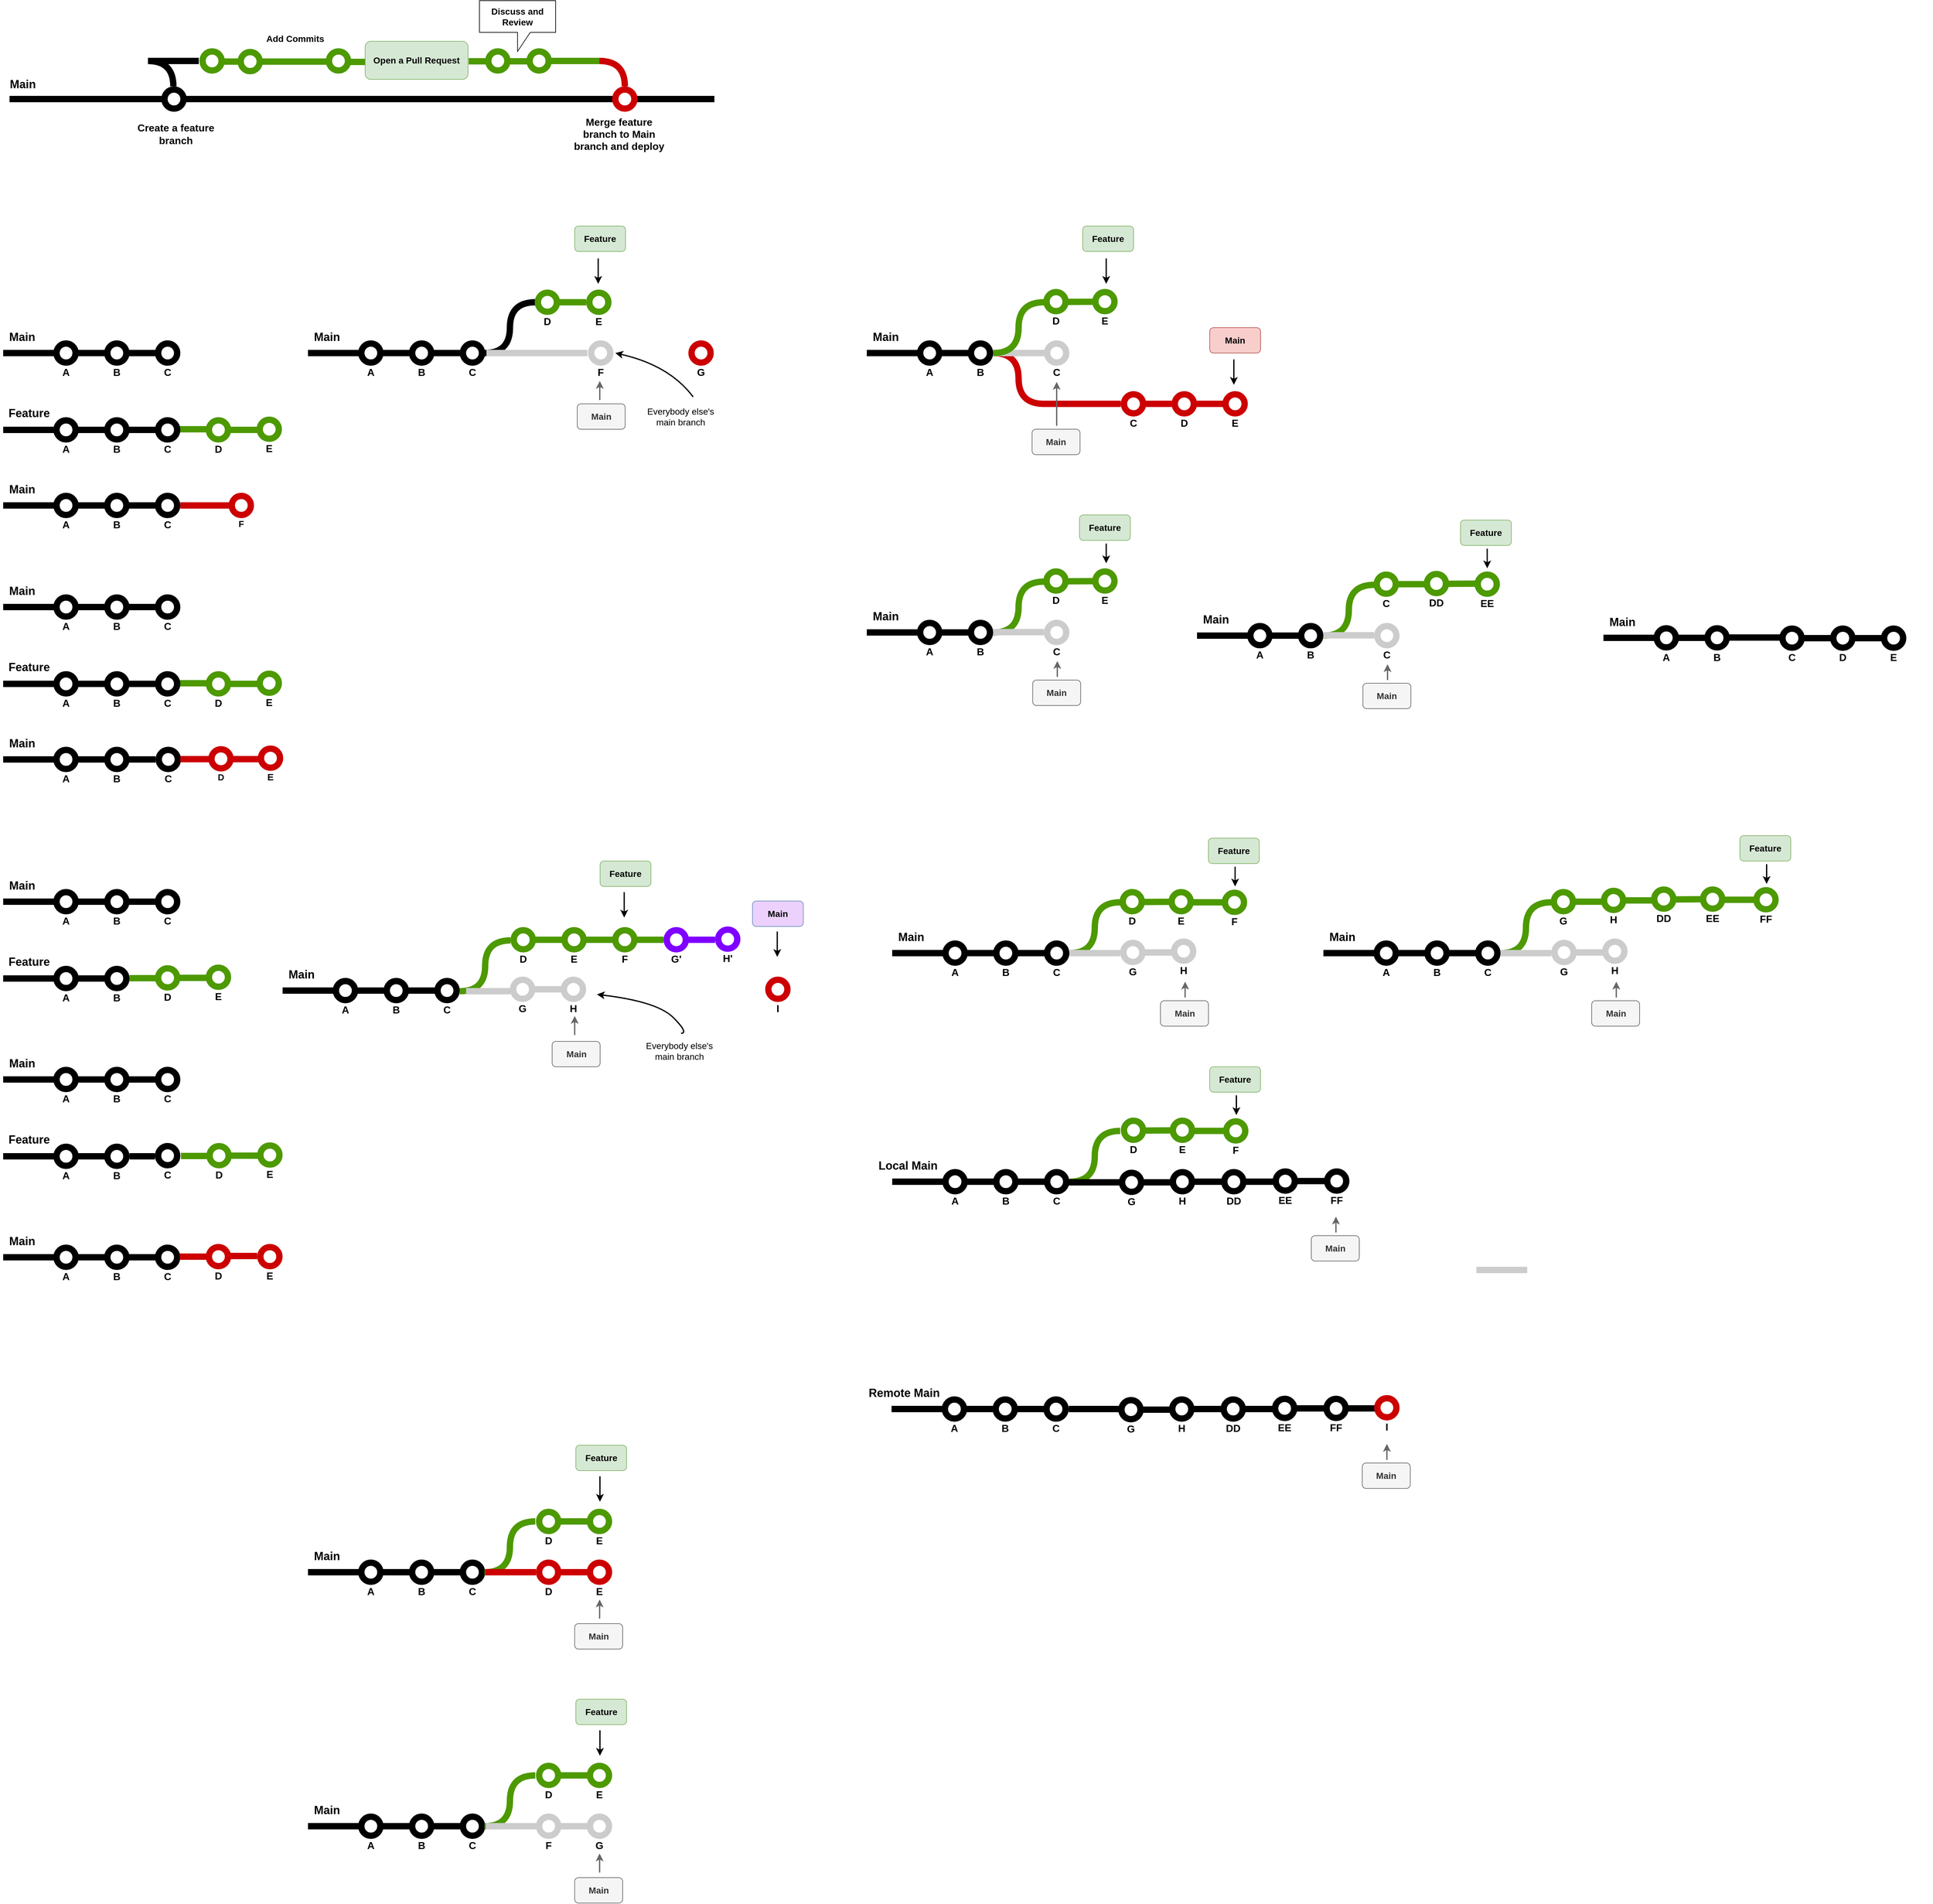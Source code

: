 <mxfile version="27.1.6">
  <diagram name="Page-1" id="XzQrEf8pVbUUx3NtKFNc">
    <mxGraphModel dx="1034" dy="570" grid="1" gridSize="10" guides="1" tooltips="1" connect="1" arrows="1" fold="1" page="1" pageScale="1" pageWidth="850" pageHeight="1100" math="0" shadow="0">
      <root>
        <mxCell id="0" />
        <mxCell id="1" parent="0" />
        <mxCell id="ICeZ7vTdWkQgAfXyAcjh-1" value="" style="group;strokeColor=none;strokeWidth=1;fontSize=12;" parent="1" vertex="1" connectable="0">
          <mxGeometry x="290" y="240" width="99" height="100" as="geometry" />
        </mxCell>
        <mxCell id="ICeZ7vTdWkQgAfXyAcjh-2" value="" style="group;fillColor=none;strokeColor=none;" parent="ICeZ7vTdWkQgAfXyAcjh-1" vertex="1" connectable="0">
          <mxGeometry width="80" height="80" as="geometry" />
        </mxCell>
        <mxCell id="ICeZ7vTdWkQgAfXyAcjh-3" value="" style="group;strokeColor=none;" parent="ICeZ7vTdWkQgAfXyAcjh-1" vertex="1" connectable="0">
          <mxGeometry width="80" height="80" as="geometry" />
        </mxCell>
        <mxCell id="ICeZ7vTdWkQgAfXyAcjh-4" value="" style="whiteSpace=wrap;html=1;aspect=fixed;fillColor=none;strokeColor=none;" parent="ICeZ7vTdWkQgAfXyAcjh-1" vertex="1">
          <mxGeometry width="80" height="80" as="geometry" />
        </mxCell>
        <mxCell id="ICeZ7vTdWkQgAfXyAcjh-5" value="" style="endArrow=none;html=1;exitX=0;exitY=0.5;exitDx=0;exitDy=0;entryX=1;entryY=0.5;entryDx=0;entryDy=0;strokeWidth=10;fillColor=#e3c800;strokeColor=#000000;rounded=0;" parent="ICeZ7vTdWkQgAfXyAcjh-1" source="ICeZ7vTdWkQgAfXyAcjh-4" target="ICeZ7vTdWkQgAfXyAcjh-4" edge="1">
          <mxGeometry width="50" height="50" relative="1" as="geometry">
            <mxPoint x="160" y="110" as="sourcePoint" />
            <mxPoint x="210" y="60" as="targetPoint" />
          </mxGeometry>
        </mxCell>
        <mxCell id="ICeZ7vTdWkQgAfXyAcjh-6" value="&lt;h5 style=&quot;&quot;&gt;&lt;br&gt;&lt;/h5&gt;" style="ellipse;whiteSpace=wrap;html=1;aspect=fixed;strokeColor=#000000;strokeWidth=10;fillColor=#ffffff;gradientColor=none;align=center;verticalAlign=top;fontSize=12;spacingTop=12;" parent="ICeZ7vTdWkQgAfXyAcjh-1" vertex="1">
          <mxGeometry x="4" y="25" width="30" height="30" as="geometry" />
        </mxCell>
        <mxCell id="ICeZ7vTdWkQgAfXyAcjh-63" value="&lt;b&gt;Create a feature branch&lt;/b&gt;" style="text;html=1;align=center;verticalAlign=middle;whiteSpace=wrap;rounded=0;fontSize=16;" parent="ICeZ7vTdWkQgAfXyAcjh-1" vertex="1">
          <mxGeometry x="-58" y="80" width="160" height="30" as="geometry" />
        </mxCell>
        <mxCell id="ICeZ7vTdWkQgAfXyAcjh-8" value="" style="group;strokeColor=none;strokeWidth=1;fontSize=18;fontStyle=1" parent="1" vertex="1" connectable="0">
          <mxGeometry x="50" y="240" width="80" height="80" as="geometry" />
        </mxCell>
        <mxCell id="ICeZ7vTdWkQgAfXyAcjh-9" value="" style="group;fillColor=none;strokeColor=none;" parent="ICeZ7vTdWkQgAfXyAcjh-8" vertex="1" connectable="0">
          <mxGeometry width="80" height="80" as="geometry" />
        </mxCell>
        <mxCell id="ICeZ7vTdWkQgAfXyAcjh-10" value="" style="whiteSpace=wrap;html=1;aspect=fixed;fillColor=none;strokeColor=none;" parent="ICeZ7vTdWkQgAfXyAcjh-8" vertex="1">
          <mxGeometry width="80" height="80" as="geometry" />
        </mxCell>
        <mxCell id="ICeZ7vTdWkQgAfXyAcjh-11" value="" style="endArrow=none;html=1;exitX=0;exitY=0.5;exitDx=0;exitDy=0;entryX=1;entryY=0.5;entryDx=0;entryDy=0;strokeWidth=10;fillColor=#e3c800;strokeColor=#000000;rounded=0;" parent="ICeZ7vTdWkQgAfXyAcjh-8" source="ICeZ7vTdWkQgAfXyAcjh-10" target="ICeZ7vTdWkQgAfXyAcjh-10" edge="1">
          <mxGeometry width="50" height="50" relative="1" as="geometry">
            <mxPoint x="160" y="110" as="sourcePoint" />
            <mxPoint x="210" y="60" as="targetPoint" />
          </mxGeometry>
        </mxCell>
        <mxCell id="ICeZ7vTdWkQgAfXyAcjh-62" value="&lt;font style=&quot;font-size: 18px;&quot;&gt;&lt;b style=&quot;&quot;&gt;Main&lt;/b&gt;&lt;/font&gt;" style="text;html=1;align=center;verticalAlign=middle;whiteSpace=wrap;rounded=0;" parent="ICeZ7vTdWkQgAfXyAcjh-8" vertex="1">
          <mxGeometry x="-9" y="2" width="60" height="30" as="geometry" />
        </mxCell>
        <mxCell id="ICeZ7vTdWkQgAfXyAcjh-12" value="" style="group;strokeColor=none;strokeWidth=1;fontSize=12;" parent="1" vertex="1" connectable="0">
          <mxGeometry x="130" y="240" width="80" height="80" as="geometry" />
        </mxCell>
        <mxCell id="ICeZ7vTdWkQgAfXyAcjh-13" value="" style="group;fillColor=none;strokeColor=none;" parent="ICeZ7vTdWkQgAfXyAcjh-12" vertex="1" connectable="0">
          <mxGeometry width="80" height="80" as="geometry" />
        </mxCell>
        <mxCell id="ICeZ7vTdWkQgAfXyAcjh-14" value="" style="whiteSpace=wrap;html=1;aspect=fixed;fillColor=none;strokeColor=none;" parent="ICeZ7vTdWkQgAfXyAcjh-12" vertex="1">
          <mxGeometry width="80" height="80" as="geometry" />
        </mxCell>
        <mxCell id="ICeZ7vTdWkQgAfXyAcjh-15" value="" style="endArrow=none;html=1;exitX=0;exitY=0.5;exitDx=0;exitDy=0;entryX=1;entryY=0.5;entryDx=0;entryDy=0;strokeWidth=10;fillColor=#e3c800;strokeColor=#000000;rounded=0;" parent="ICeZ7vTdWkQgAfXyAcjh-12" source="ICeZ7vTdWkQgAfXyAcjh-14" target="ICeZ7vTdWkQgAfXyAcjh-14" edge="1">
          <mxGeometry width="50" height="50" relative="1" as="geometry">
            <mxPoint x="160" y="110" as="sourcePoint" />
            <mxPoint x="210" y="60" as="targetPoint" />
          </mxGeometry>
        </mxCell>
        <mxCell id="ICeZ7vTdWkQgAfXyAcjh-16" value="" style="group;strokeColor=none;strokeWidth=1;fontSize=12;" parent="1" vertex="1" connectable="0">
          <mxGeometry x="210" y="240" width="80" height="80" as="geometry" />
        </mxCell>
        <mxCell id="ICeZ7vTdWkQgAfXyAcjh-17" value="" style="group;fillColor=none;strokeColor=none;" parent="ICeZ7vTdWkQgAfXyAcjh-16" vertex="1" connectable="0">
          <mxGeometry width="80" height="80" as="geometry" />
        </mxCell>
        <mxCell id="ICeZ7vTdWkQgAfXyAcjh-18" value="" style="whiteSpace=wrap;html=1;aspect=fixed;fillColor=none;strokeColor=none;" parent="ICeZ7vTdWkQgAfXyAcjh-16" vertex="1">
          <mxGeometry width="80" height="80" as="geometry" />
        </mxCell>
        <mxCell id="ICeZ7vTdWkQgAfXyAcjh-19" value="" style="endArrow=none;html=1;exitX=0;exitY=0.5;exitDx=0;exitDy=0;entryX=1;entryY=0.5;entryDx=0;entryDy=0;strokeWidth=10;fillColor=#e3c800;strokeColor=#000000;rounded=0;" parent="ICeZ7vTdWkQgAfXyAcjh-16" source="ICeZ7vTdWkQgAfXyAcjh-18" target="ICeZ7vTdWkQgAfXyAcjh-18" edge="1">
          <mxGeometry width="50" height="50" relative="1" as="geometry">
            <mxPoint x="160" y="110" as="sourcePoint" />
            <mxPoint x="210" y="60" as="targetPoint" />
          </mxGeometry>
        </mxCell>
        <mxCell id="ICeZ7vTdWkQgAfXyAcjh-20" value="" style="group;strokeColor=none;strokeWidth=1;fontSize=12;" parent="1" vertex="1" connectable="0">
          <mxGeometry x="360" y="240" width="80" height="80" as="geometry" />
        </mxCell>
        <mxCell id="ICeZ7vTdWkQgAfXyAcjh-21" value="" style="group;fillColor=none;strokeColor=none;" parent="ICeZ7vTdWkQgAfXyAcjh-20" vertex="1" connectable="0">
          <mxGeometry width="80" height="80" as="geometry" />
        </mxCell>
        <mxCell id="ICeZ7vTdWkQgAfXyAcjh-22" value="" style="whiteSpace=wrap;html=1;aspect=fixed;fillColor=none;strokeColor=none;" parent="ICeZ7vTdWkQgAfXyAcjh-20" vertex="1">
          <mxGeometry width="80" height="80" as="geometry" />
        </mxCell>
        <mxCell id="ICeZ7vTdWkQgAfXyAcjh-23" value="" style="endArrow=none;html=1;exitX=0;exitY=0.5;exitDx=0;exitDy=0;entryX=1;entryY=0.5;entryDx=0;entryDy=0;strokeWidth=10;fillColor=#e3c800;strokeColor=#000000;rounded=0;" parent="ICeZ7vTdWkQgAfXyAcjh-20" source="ICeZ7vTdWkQgAfXyAcjh-22" target="ICeZ7vTdWkQgAfXyAcjh-22" edge="1">
          <mxGeometry width="50" height="50" relative="1" as="geometry">
            <mxPoint x="160" y="110" as="sourcePoint" />
            <mxPoint x="210" y="60" as="targetPoint" />
          </mxGeometry>
        </mxCell>
        <mxCell id="ICeZ7vTdWkQgAfXyAcjh-24" value="" style="group;strokeColor=none;strokeWidth=1;fontSize=12;" parent="1" vertex="1" connectable="0">
          <mxGeometry x="440" y="240" width="80" height="80" as="geometry" />
        </mxCell>
        <mxCell id="ICeZ7vTdWkQgAfXyAcjh-25" value="" style="group;fillColor=none;strokeColor=none;" parent="ICeZ7vTdWkQgAfXyAcjh-24" vertex="1" connectable="0">
          <mxGeometry width="80" height="80" as="geometry" />
        </mxCell>
        <mxCell id="ICeZ7vTdWkQgAfXyAcjh-26" value="" style="whiteSpace=wrap;html=1;aspect=fixed;fillColor=none;strokeColor=none;" parent="ICeZ7vTdWkQgAfXyAcjh-24" vertex="1">
          <mxGeometry width="80" height="80" as="geometry" />
        </mxCell>
        <mxCell id="ICeZ7vTdWkQgAfXyAcjh-27" value="" style="endArrow=none;html=1;exitX=0;exitY=0.5;exitDx=0;exitDy=0;entryX=1;entryY=0.5;entryDx=0;entryDy=0;strokeWidth=10;fillColor=#e3c800;strokeColor=#000000;rounded=0;" parent="ICeZ7vTdWkQgAfXyAcjh-24" source="ICeZ7vTdWkQgAfXyAcjh-26" target="ICeZ7vTdWkQgAfXyAcjh-26" edge="1">
          <mxGeometry width="50" height="50" relative="1" as="geometry">
            <mxPoint x="160" y="110" as="sourcePoint" />
            <mxPoint x="210" y="60" as="targetPoint" />
          </mxGeometry>
        </mxCell>
        <mxCell id="ICeZ7vTdWkQgAfXyAcjh-28" value="" style="group;strokeColor=none;strokeWidth=1;fontSize=12;" parent="1" vertex="1" connectable="0">
          <mxGeometry x="520" y="240" width="80" height="80" as="geometry" />
        </mxCell>
        <mxCell id="ICeZ7vTdWkQgAfXyAcjh-29" value="" style="group;fillColor=none;strokeColor=none;" parent="ICeZ7vTdWkQgAfXyAcjh-28" vertex="1" connectable="0">
          <mxGeometry width="80" height="80" as="geometry" />
        </mxCell>
        <mxCell id="ICeZ7vTdWkQgAfXyAcjh-30" value="" style="whiteSpace=wrap;html=1;aspect=fixed;fillColor=none;strokeColor=none;" parent="ICeZ7vTdWkQgAfXyAcjh-28" vertex="1">
          <mxGeometry width="80" height="80" as="geometry" />
        </mxCell>
        <mxCell id="ICeZ7vTdWkQgAfXyAcjh-31" value="" style="endArrow=none;html=1;exitX=0;exitY=0.5;exitDx=0;exitDy=0;entryX=1;entryY=0.5;entryDx=0;entryDy=0;strokeWidth=10;fillColor=#e3c800;strokeColor=#000000;rounded=0;" parent="ICeZ7vTdWkQgAfXyAcjh-28" source="ICeZ7vTdWkQgAfXyAcjh-30" target="ICeZ7vTdWkQgAfXyAcjh-30" edge="1">
          <mxGeometry width="50" height="50" relative="1" as="geometry">
            <mxPoint x="160" y="110" as="sourcePoint" />
            <mxPoint x="210" y="60" as="targetPoint" />
          </mxGeometry>
        </mxCell>
        <mxCell id="ICeZ7vTdWkQgAfXyAcjh-32" value="" style="group;strokeColor=none;strokeWidth=1;fontSize=12;" parent="1" vertex="1" connectable="0">
          <mxGeometry x="600" y="240" width="80" height="80" as="geometry" />
        </mxCell>
        <mxCell id="ICeZ7vTdWkQgAfXyAcjh-33" value="" style="group;fillColor=none;strokeColor=none;" parent="ICeZ7vTdWkQgAfXyAcjh-32" vertex="1" connectable="0">
          <mxGeometry width="80" height="80" as="geometry" />
        </mxCell>
        <mxCell id="ICeZ7vTdWkQgAfXyAcjh-34" value="" style="whiteSpace=wrap;html=1;aspect=fixed;fillColor=none;strokeColor=none;" parent="ICeZ7vTdWkQgAfXyAcjh-32" vertex="1">
          <mxGeometry width="80" height="80" as="geometry" />
        </mxCell>
        <mxCell id="ICeZ7vTdWkQgAfXyAcjh-35" value="" style="endArrow=none;html=1;exitX=0;exitY=0.5;exitDx=0;exitDy=0;entryX=1;entryY=0.5;entryDx=0;entryDy=0;strokeWidth=10;fillColor=#e3c800;strokeColor=#000000;rounded=0;" parent="ICeZ7vTdWkQgAfXyAcjh-32" source="ICeZ7vTdWkQgAfXyAcjh-34" target="ICeZ7vTdWkQgAfXyAcjh-34" edge="1">
          <mxGeometry width="50" height="50" relative="1" as="geometry">
            <mxPoint x="160" y="110" as="sourcePoint" />
            <mxPoint x="210" y="60" as="targetPoint" />
          </mxGeometry>
        </mxCell>
        <mxCell id="ICeZ7vTdWkQgAfXyAcjh-36" value="" style="group;strokeColor=none;strokeWidth=1;fontSize=12;" parent="1" vertex="1" connectable="0">
          <mxGeometry x="680" y="240" width="80" height="80" as="geometry" />
        </mxCell>
        <mxCell id="ICeZ7vTdWkQgAfXyAcjh-37" value="" style="group;fillColor=none;strokeColor=none;" parent="ICeZ7vTdWkQgAfXyAcjh-36" vertex="1" connectable="0">
          <mxGeometry width="80" height="80" as="geometry" />
        </mxCell>
        <mxCell id="ICeZ7vTdWkQgAfXyAcjh-38" value="" style="whiteSpace=wrap;html=1;aspect=fixed;fillColor=none;strokeColor=none;" parent="ICeZ7vTdWkQgAfXyAcjh-36" vertex="1">
          <mxGeometry width="80" height="80" as="geometry" />
        </mxCell>
        <mxCell id="ICeZ7vTdWkQgAfXyAcjh-39" value="" style="endArrow=none;html=1;exitX=0;exitY=0.5;exitDx=0;exitDy=0;entryX=1;entryY=0.5;entryDx=0;entryDy=0;strokeWidth=10;fillColor=#e3c800;strokeColor=#000000;rounded=0;" parent="ICeZ7vTdWkQgAfXyAcjh-36" source="ICeZ7vTdWkQgAfXyAcjh-38" target="ICeZ7vTdWkQgAfXyAcjh-38" edge="1">
          <mxGeometry width="50" height="50" relative="1" as="geometry">
            <mxPoint x="160" y="110" as="sourcePoint" />
            <mxPoint x="210" y="60" as="targetPoint" />
          </mxGeometry>
        </mxCell>
        <mxCell id="ICeZ7vTdWkQgAfXyAcjh-40" value="" style="group;strokeColor=none;strokeWidth=1;fontSize=12;" parent="1" vertex="1" connectable="0">
          <mxGeometry x="760" y="240" width="80" height="80" as="geometry" />
        </mxCell>
        <mxCell id="ICeZ7vTdWkQgAfXyAcjh-41" value="" style="group;fillColor=none;strokeColor=none;" parent="ICeZ7vTdWkQgAfXyAcjh-40" vertex="1" connectable="0">
          <mxGeometry width="80" height="80" as="geometry" />
        </mxCell>
        <mxCell id="ICeZ7vTdWkQgAfXyAcjh-42" value="" style="whiteSpace=wrap;html=1;aspect=fixed;fillColor=none;strokeColor=none;" parent="ICeZ7vTdWkQgAfXyAcjh-40" vertex="1">
          <mxGeometry width="80" height="80" as="geometry" />
        </mxCell>
        <mxCell id="ICeZ7vTdWkQgAfXyAcjh-43" value="" style="endArrow=none;html=1;exitX=0;exitY=0.5;exitDx=0;exitDy=0;entryX=1;entryY=0.5;entryDx=0;entryDy=0;strokeWidth=10;fillColor=#e3c800;strokeColor=#000000;rounded=0;" parent="ICeZ7vTdWkQgAfXyAcjh-40" source="ICeZ7vTdWkQgAfXyAcjh-42" target="ICeZ7vTdWkQgAfXyAcjh-42" edge="1">
          <mxGeometry width="50" height="50" relative="1" as="geometry">
            <mxPoint x="160" y="110" as="sourcePoint" />
            <mxPoint x="210" y="60" as="targetPoint" />
          </mxGeometry>
        </mxCell>
        <mxCell id="ICeZ7vTdWkQgAfXyAcjh-44" value="" style="group;strokeColor=none;strokeWidth=1;fontSize=12;" parent="1" vertex="1" connectable="0">
          <mxGeometry x="840" y="240" width="80" height="80" as="geometry" />
        </mxCell>
        <mxCell id="ICeZ7vTdWkQgAfXyAcjh-45" value="" style="group;fillColor=none;strokeColor=none;" parent="ICeZ7vTdWkQgAfXyAcjh-44" vertex="1" connectable="0">
          <mxGeometry width="80" height="80" as="geometry" />
        </mxCell>
        <mxCell id="ICeZ7vTdWkQgAfXyAcjh-46" value="" style="whiteSpace=wrap;html=1;aspect=fixed;fillColor=none;strokeColor=none;" parent="ICeZ7vTdWkQgAfXyAcjh-44" vertex="1">
          <mxGeometry width="80" height="80" as="geometry" />
        </mxCell>
        <mxCell id="ICeZ7vTdWkQgAfXyAcjh-47" value="" style="endArrow=none;html=1;exitX=0;exitY=0.5;exitDx=0;exitDy=0;entryX=1;entryY=0.5;entryDx=0;entryDy=0;strokeWidth=10;fillColor=#e3c800;strokeColor=#000000;rounded=0;" parent="ICeZ7vTdWkQgAfXyAcjh-44" source="ICeZ7vTdWkQgAfXyAcjh-46" target="ICeZ7vTdWkQgAfXyAcjh-46" edge="1">
          <mxGeometry width="50" height="50" relative="1" as="geometry">
            <mxPoint x="160" y="110" as="sourcePoint" />
            <mxPoint x="210" y="60" as="targetPoint" />
          </mxGeometry>
        </mxCell>
        <mxCell id="ICeZ7vTdWkQgAfXyAcjh-48" value="" style="group;strokeColor=none;strokeWidth=1;fontSize=12;" parent="1" vertex="1" connectable="0">
          <mxGeometry x="920" y="240" width="80" height="80" as="geometry" />
        </mxCell>
        <mxCell id="ICeZ7vTdWkQgAfXyAcjh-49" value="" style="group;fillColor=none;strokeColor=none;" parent="ICeZ7vTdWkQgAfXyAcjh-48" vertex="1" connectable="0">
          <mxGeometry width="80" height="80" as="geometry" />
        </mxCell>
        <mxCell id="ICeZ7vTdWkQgAfXyAcjh-50" value="" style="whiteSpace=wrap;html=1;aspect=fixed;fillColor=none;strokeColor=none;" parent="ICeZ7vTdWkQgAfXyAcjh-48" vertex="1">
          <mxGeometry width="80" height="80" as="geometry" />
        </mxCell>
        <mxCell id="ICeZ7vTdWkQgAfXyAcjh-51" value="" style="endArrow=none;html=1;exitX=0;exitY=0.5;exitDx=0;exitDy=0;entryX=1;entryY=0.5;entryDx=0;entryDy=0;strokeWidth=10;fillColor=#e3c800;strokeColor=#000000;rounded=0;" parent="ICeZ7vTdWkQgAfXyAcjh-48" source="ICeZ7vTdWkQgAfXyAcjh-50" target="ICeZ7vTdWkQgAfXyAcjh-50" edge="1">
          <mxGeometry width="50" height="50" relative="1" as="geometry">
            <mxPoint x="160" y="110" as="sourcePoint" />
            <mxPoint x="210" y="60" as="targetPoint" />
          </mxGeometry>
        </mxCell>
        <mxCell id="ICeZ7vTdWkQgAfXyAcjh-52" value="" style="group;strokeColor=none;strokeWidth=1;fontSize=12;" parent="1" vertex="1" connectable="0">
          <mxGeometry x="1000" y="240" width="80" height="80" as="geometry" />
        </mxCell>
        <mxCell id="ICeZ7vTdWkQgAfXyAcjh-53" value="" style="group;fillColor=none;strokeColor=none;" parent="ICeZ7vTdWkQgAfXyAcjh-52" vertex="1" connectable="0">
          <mxGeometry width="80" height="80" as="geometry" />
        </mxCell>
        <mxCell id="ICeZ7vTdWkQgAfXyAcjh-54" value="" style="group;strokeColor=none;" parent="ICeZ7vTdWkQgAfXyAcjh-52" vertex="1" connectable="0">
          <mxGeometry width="80" height="80" as="geometry" />
        </mxCell>
        <mxCell id="ICeZ7vTdWkQgAfXyAcjh-55" value="" style="whiteSpace=wrap;html=1;aspect=fixed;fillColor=none;strokeColor=none;" parent="ICeZ7vTdWkQgAfXyAcjh-52" vertex="1">
          <mxGeometry width="80" height="80" as="geometry" />
        </mxCell>
        <mxCell id="ICeZ7vTdWkQgAfXyAcjh-56" value="" style="endArrow=none;html=1;exitX=0;exitY=0.5;exitDx=0;exitDy=0;entryX=1;entryY=0.5;entryDx=0;entryDy=0;strokeWidth=10;fillColor=#e3c800;strokeColor=#000000;rounded=0;" parent="ICeZ7vTdWkQgAfXyAcjh-52" source="ICeZ7vTdWkQgAfXyAcjh-55" target="ICeZ7vTdWkQgAfXyAcjh-55" edge="1">
          <mxGeometry width="50" height="50" relative="1" as="geometry">
            <mxPoint x="160" y="110" as="sourcePoint" />
            <mxPoint x="210" y="60" as="targetPoint" />
          </mxGeometry>
        </mxCell>
        <mxCell id="ICeZ7vTdWkQgAfXyAcjh-58" value="" style="group;strokeColor=none;strokeWidth=1;fontSize=12;" parent="1" vertex="1" connectable="0">
          <mxGeometry x="1080" y="240" width="80" height="80" as="geometry" />
        </mxCell>
        <mxCell id="ICeZ7vTdWkQgAfXyAcjh-59" value="" style="group;fillColor=none;strokeColor=none;" parent="ICeZ7vTdWkQgAfXyAcjh-58" vertex="1" connectable="0">
          <mxGeometry width="80" height="80" as="geometry" />
        </mxCell>
        <mxCell id="ICeZ7vTdWkQgAfXyAcjh-60" value="" style="whiteSpace=wrap;html=1;aspect=fixed;fillColor=none;strokeColor=none;" parent="ICeZ7vTdWkQgAfXyAcjh-58" vertex="1">
          <mxGeometry width="80" height="80" as="geometry" />
        </mxCell>
        <mxCell id="ICeZ7vTdWkQgAfXyAcjh-61" value="" style="endArrow=none;html=1;exitX=0;exitY=0.5;exitDx=0;exitDy=0;entryX=1;entryY=0.5;entryDx=0;entryDy=0;strokeWidth=10;fillColor=#e3c800;strokeColor=#000000;rounded=0;" parent="ICeZ7vTdWkQgAfXyAcjh-58" source="ICeZ7vTdWkQgAfXyAcjh-60" target="ICeZ7vTdWkQgAfXyAcjh-60" edge="1">
          <mxGeometry width="50" height="50" relative="1" as="geometry">
            <mxPoint x="160" y="110" as="sourcePoint" />
            <mxPoint x="210" y="60" as="targetPoint" />
          </mxGeometry>
        </mxCell>
        <mxCell id="3yBiawEVof9I_VWVrrAh-31" value="" style="group;strokeColor=none;strokeWidth=1;fontSize=12;" parent="1" vertex="1" connectable="0">
          <mxGeometry x="388" y="210" width="22" height="80" as="geometry" />
        </mxCell>
        <mxCell id="3yBiawEVof9I_VWVrrAh-32" value="" style="group;fillColor=none;strokeColor=none;" parent="3yBiawEVof9I_VWVrrAh-31" vertex="1" connectable="0">
          <mxGeometry width="22" height="80" as="geometry" />
        </mxCell>
        <mxCell id="3yBiawEVof9I_VWVrrAh-33" value="" style="group;strokeColor=none;" parent="3yBiawEVof9I_VWVrrAh-31" vertex="1" connectable="0">
          <mxGeometry width="22" height="80" as="geometry" />
        </mxCell>
        <mxCell id="3yBiawEVof9I_VWVrrAh-34" value="" style="whiteSpace=wrap;html=1;aspect=fixed;fillColor=none;strokeColor=none;" parent="3yBiawEVof9I_VWVrrAh-31" vertex="1">
          <mxGeometry width="22" height="22" as="geometry" />
        </mxCell>
        <mxCell id="3yBiawEVof9I_VWVrrAh-35" value="" style="endArrow=none;html=1;exitX=0;exitY=0.5;exitDx=0;exitDy=0;entryX=1;entryY=0.5;entryDx=0;entryDy=0;strokeWidth=10;fillColor=#e3c800;strokeColor=#4D9900;rounded=0;" parent="3yBiawEVof9I_VWVrrAh-31" source="3yBiawEVof9I_VWVrrAh-34" target="3yBiawEVof9I_VWVrrAh-34" edge="1">
          <mxGeometry width="50" height="50" relative="1" as="geometry">
            <mxPoint x="44" y="110" as="sourcePoint" />
            <mxPoint x="57.75" y="60" as="targetPoint" />
          </mxGeometry>
        </mxCell>
        <mxCell id="3yBiawEVof9I_VWVrrAh-36" value="&lt;h5 style=&quot;font-size: 12px;&quot;&gt;&lt;br&gt;&lt;/h5&gt;" style="ellipse;whiteSpace=wrap;html=1;aspect=fixed;strokeColor=#4D9900;strokeWidth=10;fillColor=#ffffff;gradientColor=none;align=center;verticalAlign=top;fontSize=12;spacingTop=12;" parent="1" vertex="1">
          <mxGeometry x="354" y="205" width="30" height="30" as="geometry" />
        </mxCell>
        <mxCell id="3yBiawEVof9I_VWVrrAh-49" value="&lt;h5 style=&quot;font-size: 12px;&quot;&gt;&lt;br&gt;&lt;/h5&gt;" style="ellipse;whiteSpace=wrap;html=1;aspect=fixed;strokeColor=#4D9900;strokeWidth=10;fillColor=#ffffff;gradientColor=none;align=center;verticalAlign=top;fontSize=12;spacingTop=12;" parent="1" vertex="1">
          <mxGeometry x="414" y="206" width="30" height="30" as="geometry" />
        </mxCell>
        <mxCell id="3yBiawEVof9I_VWVrrAh-50" value="" style="group;strokeColor=none;strokeWidth=1;fontSize=12;" parent="1" vertex="1" connectable="0">
          <mxGeometry x="447" y="210" width="22" height="80" as="geometry" />
        </mxCell>
        <mxCell id="3yBiawEVof9I_VWVrrAh-51" value="" style="group;fillColor=none;strokeColor=none;" parent="3yBiawEVof9I_VWVrrAh-50" vertex="1" connectable="0">
          <mxGeometry width="22" height="80" as="geometry" />
        </mxCell>
        <mxCell id="3yBiawEVof9I_VWVrrAh-52" value="" style="group;strokeColor=none;" parent="3yBiawEVof9I_VWVrrAh-50" vertex="1" connectable="0">
          <mxGeometry width="22" height="80" as="geometry" />
        </mxCell>
        <mxCell id="3yBiawEVof9I_VWVrrAh-53" value="" style="whiteSpace=wrap;html=1;aspect=fixed;fillColor=none;strokeColor=none;" parent="3yBiawEVof9I_VWVrrAh-50" vertex="1">
          <mxGeometry width="22" height="22" as="geometry" />
        </mxCell>
        <mxCell id="3yBiawEVof9I_VWVrrAh-54" value="" style="endArrow=none;html=1;exitX=0;exitY=0.5;exitDx=0;exitDy=0;entryX=1;entryY=0.5;entryDx=0;entryDy=0;strokeWidth=10;fillColor=#e3c800;strokeColor=#4D9900;rounded=0;" parent="3yBiawEVof9I_VWVrrAh-50" source="3yBiawEVof9I_VWVrrAh-53" target="3yBiawEVof9I_VWVrrAh-53" edge="1">
          <mxGeometry width="50" height="50" relative="1" as="geometry">
            <mxPoint x="44" y="110" as="sourcePoint" />
            <mxPoint x="57.75" y="60" as="targetPoint" />
          </mxGeometry>
        </mxCell>
        <mxCell id="3yBiawEVof9I_VWVrrAh-55" value="&lt;h5 style=&quot;font-size: 12px;&quot;&gt;&lt;br&gt;&lt;/h5&gt;" style="ellipse;whiteSpace=wrap;html=1;aspect=fixed;strokeColor=#4D9900;strokeWidth=10;fillColor=#ffffff;gradientColor=none;align=center;verticalAlign=top;fontSize=12;spacingTop=12;" parent="1" vertex="1">
          <mxGeometry x="553" y="205" width="30" height="30" as="geometry" />
        </mxCell>
        <mxCell id="3yBiawEVof9I_VWVrrAh-65" value="" style="group;strokeColor=none;strokeWidth=1;fontSize=12;" parent="1" vertex="1" connectable="0">
          <mxGeometry x="268" y="180" width="80" height="80" as="geometry" />
        </mxCell>
        <mxCell id="3yBiawEVof9I_VWVrrAh-66" value="" style="whiteSpace=wrap;html=1;aspect=fixed;fillColor=none;strokeColor=none;strokeWidth=1;" parent="3yBiawEVof9I_VWVrrAh-65" vertex="1">
          <mxGeometry width="80" height="80" as="geometry" />
        </mxCell>
        <mxCell id="3yBiawEVof9I_VWVrrAh-67" value="" style="endArrow=none;html=1;strokeColor=#000000;strokeWidth=10;fillColor=#e51400;entryX=0.5;entryY=1;entryDx=0;entryDy=0;exitX=0;exitY=0.5;exitDx=0;exitDy=0;curved=1;rounded=0;" parent="3yBiawEVof9I_VWVrrAh-65" source="3yBiawEVof9I_VWVrrAh-66" target="3yBiawEVof9I_VWVrrAh-66" edge="1">
          <mxGeometry width="50" height="50" relative="1" as="geometry">
            <mxPoint x="-150" y="-20" as="sourcePoint" />
            <mxPoint x="-100" y="-70" as="targetPoint" />
            <Array as="points">
              <mxPoint x="40" y="40" />
            </Array>
          </mxGeometry>
        </mxCell>
        <mxCell id="3yBiawEVof9I_VWVrrAh-68" value="" style="endArrow=none;html=1;exitX=0;exitY=0.5;exitDx=0;exitDy=0;entryX=1;entryY=0.5;entryDx=0;entryDy=0;strokeWidth=10;fillColor=#e51400;strokeColor=#000000;rounded=0;" parent="3yBiawEVof9I_VWVrrAh-65" source="3yBiawEVof9I_VWVrrAh-66" target="3yBiawEVof9I_VWVrrAh-66" edge="1">
          <mxGeometry width="50" height="50" relative="1" as="geometry">
            <mxPoint x="160" y="110" as="sourcePoint" />
            <mxPoint x="210" y="60" as="targetPoint" />
          </mxGeometry>
        </mxCell>
        <mxCell id="3yBiawEVof9I_VWVrrAh-69" value="&lt;font style=&quot;font-size: 14px;&quot;&gt;&lt;b&gt;Open a Pull Request&lt;/b&gt;&lt;/font&gt;" style="rounded=1;whiteSpace=wrap;html=1;fillColor=#d5e8d4;strokeColor=#82b366;" parent="1" vertex="1">
          <mxGeometry x="610" y="189" width="162" height="60" as="geometry" />
        </mxCell>
        <mxCell id="3yBiawEVof9I_VWVrrAh-70" value="" style="group;strokeColor=none;strokeWidth=1;fontSize=12;" parent="1" vertex="1" connectable="0">
          <mxGeometry x="469" y="181" width="91" height="80" as="geometry" />
        </mxCell>
        <mxCell id="3yBiawEVof9I_VWVrrAh-71" value="" style="group;fillColor=none;strokeColor=none;" parent="3yBiawEVof9I_VWVrrAh-70" vertex="1" connectable="0">
          <mxGeometry width="80" height="80" as="geometry" />
        </mxCell>
        <mxCell id="3yBiawEVof9I_VWVrrAh-72" value="" style="whiteSpace=wrap;html=1;aspect=fixed;fillColor=none;strokeColor=none;" parent="3yBiawEVof9I_VWVrrAh-70" vertex="1">
          <mxGeometry width="80" height="80" as="geometry" />
        </mxCell>
        <mxCell id="3yBiawEVof9I_VWVrrAh-73" value="" style="endArrow=none;html=1;exitX=0;exitY=0.5;exitDx=0;exitDy=0;entryX=1;entryY=0.5;entryDx=0;entryDy=0;strokeWidth=10;fillColor=#e3c800;strokeColor=#4D9900;rounded=0;" parent="3yBiawEVof9I_VWVrrAh-70" source="3yBiawEVof9I_VWVrrAh-72" target="3yBiawEVof9I_VWVrrAh-72" edge="1">
          <mxGeometry width="50" height="50" relative="1" as="geometry">
            <mxPoint x="160" y="110" as="sourcePoint" />
            <mxPoint x="210" y="60" as="targetPoint" />
          </mxGeometry>
        </mxCell>
        <mxCell id="3yBiawEVof9I_VWVrrAh-79" value="&lt;font style=&quot;font-size: 14px;&quot;&gt;&lt;b&gt;Add Commits&lt;/b&gt;&lt;/font&gt;" style="text;html=1;align=center;verticalAlign=middle;whiteSpace=wrap;rounded=0;" parent="3yBiawEVof9I_VWVrrAh-70" vertex="1">
          <mxGeometry x="-29" y="-11" width="120" height="30" as="geometry" />
        </mxCell>
        <mxCell id="3yBiawEVof9I_VWVrrAh-75" value="" style="group;strokeColor=none;strokeWidth=1;fontSize=12;" parent="1" vertex="1" connectable="0">
          <mxGeometry x="587" y="210" width="23" height="80" as="geometry" />
        </mxCell>
        <mxCell id="3yBiawEVof9I_VWVrrAh-76" value="" style="group;fillColor=none;strokeColor=none;" parent="3yBiawEVof9I_VWVrrAh-75" vertex="1" connectable="0">
          <mxGeometry width="23" height="80" as="geometry" />
        </mxCell>
        <mxCell id="3yBiawEVof9I_VWVrrAh-77" value="" style="whiteSpace=wrap;html=1;aspect=fixed;fillColor=none;strokeColor=none;" parent="3yBiawEVof9I_VWVrrAh-75" vertex="1">
          <mxGeometry width="23" height="23" as="geometry" />
        </mxCell>
        <mxCell id="3yBiawEVof9I_VWVrrAh-78" value="" style="endArrow=none;html=1;exitX=0;exitY=0.5;exitDx=0;exitDy=0;entryX=1;entryY=0.5;entryDx=0;entryDy=0;strokeWidth=10;fillColor=#e3c800;strokeColor=#4D9900;rounded=0;" parent="3yBiawEVof9I_VWVrrAh-75" source="3yBiawEVof9I_VWVrrAh-77" target="3yBiawEVof9I_VWVrrAh-77" edge="1">
          <mxGeometry width="50" height="50" relative="1" as="geometry">
            <mxPoint x="46" y="110" as="sourcePoint" />
            <mxPoint x="60.375" y="60" as="targetPoint" />
          </mxGeometry>
        </mxCell>
        <mxCell id="3yBiawEVof9I_VWVrrAh-80" value="" style="group;strokeColor=none;strokeWidth=1;fontSize=12;" parent="1" vertex="1" connectable="0">
          <mxGeometry x="773" y="207" width="27" height="80" as="geometry" />
        </mxCell>
        <mxCell id="3yBiawEVof9I_VWVrrAh-81" value="" style="group;fillColor=none;strokeColor=none;" parent="3yBiawEVof9I_VWVrrAh-80" vertex="1" connectable="0">
          <mxGeometry width="27" height="80" as="geometry" />
        </mxCell>
        <mxCell id="3yBiawEVof9I_VWVrrAh-82" value="" style="whiteSpace=wrap;html=1;aspect=fixed;fillColor=none;strokeColor=none;" parent="3yBiawEVof9I_VWVrrAh-80" vertex="1">
          <mxGeometry width="27" height="27" as="geometry" />
        </mxCell>
        <mxCell id="3yBiawEVof9I_VWVrrAh-83" value="" style="endArrow=none;html=1;exitX=0;exitY=0.5;exitDx=0;exitDy=0;entryX=1;entryY=0.5;entryDx=0;entryDy=0;strokeWidth=10;fillColor=#e3c800;strokeColor=#4D9900;rounded=0;" parent="3yBiawEVof9I_VWVrrAh-80" source="3yBiawEVof9I_VWVrrAh-82" target="3yBiawEVof9I_VWVrrAh-82" edge="1">
          <mxGeometry width="50" height="50" relative="1" as="geometry">
            <mxPoint x="54" y="110" as="sourcePoint" />
            <mxPoint x="70.875" y="60" as="targetPoint" />
          </mxGeometry>
        </mxCell>
        <mxCell id="3yBiawEVof9I_VWVrrAh-84" value="" style="group;strokeColor=none;strokeWidth=1;fontSize=12;" parent="1" vertex="1" connectable="0">
          <mxGeometry x="800" y="180" width="80" height="105" as="geometry" />
        </mxCell>
        <mxCell id="3yBiawEVof9I_VWVrrAh-85" value="" style="group;fillColor=none;strokeColor=none;" parent="3yBiawEVof9I_VWVrrAh-84" vertex="1" connectable="0">
          <mxGeometry width="80" height="80" as="geometry" />
        </mxCell>
        <mxCell id="3yBiawEVof9I_VWVrrAh-86" value="" style="group;strokeColor=none;" parent="3yBiawEVof9I_VWVrrAh-84" vertex="1" connectable="0">
          <mxGeometry width="80" height="80" as="geometry" />
        </mxCell>
        <mxCell id="3yBiawEVof9I_VWVrrAh-87" value="" style="whiteSpace=wrap;html=1;aspect=fixed;fillColor=none;strokeColor=none;" parent="3yBiawEVof9I_VWVrrAh-84" vertex="1">
          <mxGeometry width="80" height="80" as="geometry" />
        </mxCell>
        <mxCell id="3yBiawEVof9I_VWVrrAh-89" value="&lt;h5 style=&quot;font-size: 12px;&quot;&gt;&lt;br&gt;&lt;/h5&gt;" style="ellipse;whiteSpace=wrap;html=1;aspect=fixed;strokeColor=#4D9900;strokeWidth=10;fillColor=#ffffff;gradientColor=none;align=center;verticalAlign=top;fontSize=12;spacingTop=12;" parent="3yBiawEVof9I_VWVrrAh-84" vertex="1">
          <mxGeometry x="4" y="25" width="30" height="30" as="geometry" />
        </mxCell>
        <mxCell id="3yBiawEVof9I_VWVrrAh-94" value="" style="group;strokeColor=none;strokeWidth=1;fontSize=12;" parent="3yBiawEVof9I_VWVrrAh-84" vertex="1" connectable="0">
          <mxGeometry x="38" y="27" width="27" height="80" as="geometry" />
        </mxCell>
        <mxCell id="3yBiawEVof9I_VWVrrAh-95" value="" style="group;fillColor=none;strokeColor=none;" parent="3yBiawEVof9I_VWVrrAh-94" vertex="1" connectable="0">
          <mxGeometry width="27" height="80" as="geometry" />
        </mxCell>
        <mxCell id="3yBiawEVof9I_VWVrrAh-96" value="" style="whiteSpace=wrap;html=1;aspect=fixed;fillColor=none;strokeColor=none;" parent="3yBiawEVof9I_VWVrrAh-94" vertex="1">
          <mxGeometry width="27" height="27" as="geometry" />
        </mxCell>
        <mxCell id="3yBiawEVof9I_VWVrrAh-97" value="" style="endArrow=none;html=1;exitX=0;exitY=0.5;exitDx=0;exitDy=0;entryX=1;entryY=0.5;entryDx=0;entryDy=0;strokeWidth=10;fillColor=#e3c800;strokeColor=#4D9900;rounded=0;" parent="3yBiawEVof9I_VWVrrAh-94" source="3yBiawEVof9I_VWVrrAh-96" target="3yBiawEVof9I_VWVrrAh-96" edge="1">
          <mxGeometry width="50" height="50" relative="1" as="geometry">
            <mxPoint x="54" y="110" as="sourcePoint" />
            <mxPoint x="70.875" y="60" as="targetPoint" />
          </mxGeometry>
        </mxCell>
        <mxCell id="3yBiawEVof9I_VWVrrAh-98" value="&lt;h5 style=&quot;font-size: 12px;&quot;&gt;&lt;br&gt;&lt;/h5&gt;" style="ellipse;whiteSpace=wrap;html=1;aspect=fixed;strokeColor=#4D9900;strokeWidth=10;fillColor=#ffffff;gradientColor=none;align=center;verticalAlign=top;fontSize=12;spacingTop=12;" parent="1" vertex="1">
          <mxGeometry x="869" y="205" width="30" height="30" as="geometry" />
        </mxCell>
        <mxCell id="3yBiawEVof9I_VWVrrAh-101" value="" style="group;strokeColor=none;strokeWidth=1;fontSize=12;" parent="1" vertex="1" connectable="0">
          <mxGeometry x="900" y="180" width="80" height="80" as="geometry" />
        </mxCell>
        <mxCell id="3yBiawEVof9I_VWVrrAh-102" value="" style="group;fillColor=none;strokeColor=none;" parent="3yBiawEVof9I_VWVrrAh-101" vertex="1" connectable="0">
          <mxGeometry width="80" height="80" as="geometry" />
        </mxCell>
        <mxCell id="3yBiawEVof9I_VWVrrAh-103" value="" style="whiteSpace=wrap;html=1;aspect=fixed;fillColor=none;strokeColor=none;" parent="3yBiawEVof9I_VWVrrAh-101" vertex="1">
          <mxGeometry width="80" height="80" as="geometry" />
        </mxCell>
        <mxCell id="3yBiawEVof9I_VWVrrAh-104" value="" style="endArrow=none;html=1;exitX=0;exitY=0.5;exitDx=0;exitDy=0;entryX=1;entryY=0.5;entryDx=0;entryDy=0;strokeWidth=10;fillColor=#e3c800;strokeColor=#4D9900;rounded=0;" parent="3yBiawEVof9I_VWVrrAh-101" source="3yBiawEVof9I_VWVrrAh-103" target="3yBiawEVof9I_VWVrrAh-103" edge="1">
          <mxGeometry width="50" height="50" relative="1" as="geometry">
            <mxPoint x="160" y="110" as="sourcePoint" />
            <mxPoint x="210" y="60" as="targetPoint" />
          </mxGeometry>
        </mxCell>
        <mxCell id="3yBiawEVof9I_VWVrrAh-110" value="&lt;font style=&quot;font-size: 14px;&quot;&gt;&lt;b&gt;Discuss and Review&lt;/b&gt;&lt;/font&gt;" style="shape=callout;whiteSpace=wrap;html=1;perimeter=calloutPerimeter;" parent="1" vertex="1">
          <mxGeometry x="790" y="125" width="120" height="80" as="geometry" />
        </mxCell>
        <mxCell id="3yBiawEVof9I_VWVrrAh-111" value="&lt;b&gt;Merge feature branch to Main branch and deploy&lt;/b&gt;" style="text;html=1;align=center;verticalAlign=middle;whiteSpace=wrap;rounded=0;fontSize=16;" parent="1" vertex="1">
          <mxGeometry x="930" y="320" width="160" height="30" as="geometry" />
        </mxCell>
        <mxCell id="3yBiawEVof9I_VWVrrAh-135" value="" style="group;strokeColor=none;strokeWidth=1;fontSize=12;" parent="1" vertex="1" connectable="0">
          <mxGeometry x="40" y="760" width="80" height="80" as="geometry" />
        </mxCell>
        <mxCell id="3yBiawEVof9I_VWVrrAh-136" value="" style="group;fillColor=none;strokeColor=none;" parent="3yBiawEVof9I_VWVrrAh-135" vertex="1" connectable="0">
          <mxGeometry width="80" height="80" as="geometry" />
        </mxCell>
        <mxCell id="3yBiawEVof9I_VWVrrAh-137" value="" style="whiteSpace=wrap;html=1;aspect=fixed;fillColor=none;strokeColor=none;" parent="3yBiawEVof9I_VWVrrAh-135" vertex="1">
          <mxGeometry width="80" height="80" as="geometry" />
        </mxCell>
        <mxCell id="3yBiawEVof9I_VWVrrAh-209" value="&lt;font style=&quot;font-size: 18px;&quot;&gt;&lt;b&gt;Feature&lt;/b&gt;&lt;/font&gt;" style="text;html=1;align=center;verticalAlign=middle;whiteSpace=wrap;rounded=0;" parent="3yBiawEVof9I_VWVrrAh-135" vertex="1">
          <mxGeometry x="11" width="60" height="30" as="geometry" />
        </mxCell>
        <mxCell id="3yBiawEVof9I_VWVrrAh-151" value="" style="group;strokeColor=none;strokeWidth=1;fontSize=12;" parent="1" vertex="1" connectable="0">
          <mxGeometry x="280" y="760" width="80" height="80" as="geometry" />
        </mxCell>
        <mxCell id="3yBiawEVof9I_VWVrrAh-152" value="" style="group;fillColor=none;strokeColor=none;" parent="3yBiawEVof9I_VWVrrAh-151" vertex="1" connectable="0">
          <mxGeometry width="80" height="80" as="geometry" />
        </mxCell>
        <mxCell id="3yBiawEVof9I_VWVrrAh-153" value="" style="group;strokeColor=none;" parent="3yBiawEVof9I_VWVrrAh-151" vertex="1" connectable="0">
          <mxGeometry width="80" height="80" as="geometry" />
        </mxCell>
        <mxCell id="3yBiawEVof9I_VWVrrAh-154" value="" style="whiteSpace=wrap;html=1;aspect=fixed;fillColor=none;strokeColor=none;" parent="3yBiawEVof9I_VWVrrAh-151" vertex="1">
          <mxGeometry width="80" height="80" as="geometry" />
        </mxCell>
        <mxCell id="3yBiawEVof9I_VWVrrAh-155" value="" style="endArrow=none;html=1;exitX=0;exitY=0.5;exitDx=0;exitDy=0;entryX=1;entryY=0.5;entryDx=0;entryDy=0;strokeWidth=10;fillColor=#e3c800;strokeColor=#4D9900;rounded=0;" parent="3yBiawEVof9I_VWVrrAh-151" source="3yBiawEVof9I_VWVrrAh-154" target="3yBiawEVof9I_VWVrrAh-154" edge="1">
          <mxGeometry width="50" height="50" relative="1" as="geometry">
            <mxPoint x="160" y="110" as="sourcePoint" />
            <mxPoint x="210" y="60" as="targetPoint" />
          </mxGeometry>
        </mxCell>
        <mxCell id="3yBiawEVof9I_VWVrrAh-157" value="" style="group;strokeColor=none;strokeWidth=1;fontSize=12;" parent="1" vertex="1" connectable="0">
          <mxGeometry x="360" y="761" width="80" height="80" as="geometry" />
        </mxCell>
        <mxCell id="3yBiawEVof9I_VWVrrAh-158" value="" style="group;fillColor=none;strokeColor=none;" parent="3yBiawEVof9I_VWVrrAh-157" vertex="1" connectable="0">
          <mxGeometry width="80" height="80" as="geometry" />
        </mxCell>
        <mxCell id="3yBiawEVof9I_VWVrrAh-159" value="" style="group;strokeColor=none;" parent="3yBiawEVof9I_VWVrrAh-157" vertex="1" connectable="0">
          <mxGeometry width="80" height="80" as="geometry" />
        </mxCell>
        <mxCell id="3yBiawEVof9I_VWVrrAh-160" value="" style="whiteSpace=wrap;html=1;aspect=fixed;fillColor=none;strokeColor=none;" parent="3yBiawEVof9I_VWVrrAh-157" vertex="1">
          <mxGeometry width="80" height="80" as="geometry" />
        </mxCell>
        <mxCell id="3yBiawEVof9I_VWVrrAh-161" value="" style="endArrow=none;html=1;exitX=0;exitY=0.5;exitDx=0;exitDy=0;entryX=1;entryY=0.5;entryDx=0;entryDy=0;strokeWidth=10;fillColor=#e3c800;strokeColor=#4D9900;rounded=0;" parent="3yBiawEVof9I_VWVrrAh-157" source="3yBiawEVof9I_VWVrrAh-160" target="3yBiawEVof9I_VWVrrAh-160" edge="1">
          <mxGeometry width="50" height="50" relative="1" as="geometry">
            <mxPoint x="160" y="110" as="sourcePoint" />
            <mxPoint x="210" y="60" as="targetPoint" />
          </mxGeometry>
        </mxCell>
        <mxCell id="3yBiawEVof9I_VWVrrAh-162" value="&lt;h5 style=&quot;&quot;&gt;&lt;font style=&quot;font-size: 16px;&quot;&gt;D&lt;/font&gt;&lt;/h5&gt;" style="ellipse;whiteSpace=wrap;html=1;aspect=fixed;strokeColor=#4D9900;strokeWidth=10;fillColor=#ffffff;gradientColor=none;align=center;verticalAlign=top;fontSize=12;spacingTop=12;" parent="3yBiawEVof9I_VWVrrAh-157" vertex="1">
          <mxGeometry x="4" y="25" width="30" height="30" as="geometry" />
        </mxCell>
        <mxCell id="3yBiawEVof9I_VWVrrAh-163" value="" style="group;strokeColor=none;strokeWidth=1;fontSize=12;" parent="1" vertex="1" connectable="0">
          <mxGeometry x="440" y="760" width="80" height="80" as="geometry" />
        </mxCell>
        <mxCell id="3yBiawEVof9I_VWVrrAh-164" value="" style="group;fillColor=none;strokeColor=none;" parent="3yBiawEVof9I_VWVrrAh-163" vertex="1" connectable="0">
          <mxGeometry width="80" height="80" as="geometry" />
        </mxCell>
        <mxCell id="3yBiawEVof9I_VWVrrAh-165" value="" style="group;strokeColor=none;" parent="3yBiawEVof9I_VWVrrAh-163" vertex="1" connectable="0">
          <mxGeometry width="80" height="80" as="geometry" />
        </mxCell>
        <mxCell id="3yBiawEVof9I_VWVrrAh-166" value="" style="whiteSpace=wrap;html=1;aspect=fixed;fillColor=none;strokeColor=none;" parent="3yBiawEVof9I_VWVrrAh-163" vertex="1">
          <mxGeometry width="80" height="80" as="geometry" />
        </mxCell>
        <mxCell id="3yBiawEVof9I_VWVrrAh-168" value="&lt;h5 style=&quot;&quot;&gt;&lt;font style=&quot;font-size: 16px;&quot;&gt;E&lt;/font&gt;&lt;/h5&gt;" style="ellipse;whiteSpace=wrap;html=1;aspect=fixed;strokeColor=#4D9900;strokeWidth=10;fillColor=#ffffff;gradientColor=none;align=center;verticalAlign=top;fontSize=12;spacingTop=12;" parent="3yBiawEVof9I_VWVrrAh-163" vertex="1">
          <mxGeometry x="4" y="25" width="30" height="30" as="geometry" />
        </mxCell>
        <mxCell id="3yBiawEVof9I_VWVrrAh-171" value="" style="endArrow=none;html=1;exitX=0;exitY=0.5;exitDx=0;exitDy=0;entryX=1;entryY=0.5;entryDx=0;entryDy=0;strokeWidth=10;fillColor=#e3c800;strokeColor=#000000;rounded=0;" parent="1" edge="1">
          <mxGeometry width="50" height="50" relative="1" as="geometry">
            <mxPoint x="40" y="801" as="sourcePoint" />
            <mxPoint x="120" y="801" as="targetPoint" />
          </mxGeometry>
        </mxCell>
        <mxCell id="3yBiawEVof9I_VWVrrAh-172" value="" style="endArrow=none;html=1;exitX=0;exitY=0.5;exitDx=0;exitDy=0;entryX=1;entryY=0.5;entryDx=0;entryDy=0;strokeWidth=10;fillColor=#e3c800;strokeColor=#000000;rounded=0;" parent="1" edge="1">
          <mxGeometry width="50" height="50" relative="1" as="geometry">
            <mxPoint x="120" y="801" as="sourcePoint" />
            <mxPoint x="200" y="801" as="targetPoint" />
          </mxGeometry>
        </mxCell>
        <mxCell id="3yBiawEVof9I_VWVrrAh-173" value="&lt;h5 style=&quot;&quot;&gt;&lt;font style=&quot;font-size: 16px;&quot;&gt;A&lt;/font&gt;&lt;/h5&gt;" style="ellipse;whiteSpace=wrap;html=1;aspect=fixed;strokeColor=#000000;strokeWidth=10;fillColor=#ffffff;gradientColor=none;align=center;verticalAlign=top;fontSize=12;spacingTop=12;" parent="1" vertex="1">
          <mxGeometry x="124" y="786" width="30" height="30" as="geometry" />
        </mxCell>
        <mxCell id="3yBiawEVof9I_VWVrrAh-174" value="" style="endArrow=none;html=1;exitX=0;exitY=0.5;exitDx=0;exitDy=0;entryX=1;entryY=0.5;entryDx=0;entryDy=0;strokeWidth=10;fillColor=#e3c800;strokeColor=#000000;rounded=0;" parent="1" edge="1">
          <mxGeometry width="50" height="50" relative="1" as="geometry">
            <mxPoint x="200" y="801" as="sourcePoint" />
            <mxPoint x="280" y="801" as="targetPoint" />
          </mxGeometry>
        </mxCell>
        <mxCell id="3yBiawEVof9I_VWVrrAh-175" value="&lt;h5 style=&quot;&quot;&gt;&lt;font style=&quot;font-size: 16px;&quot;&gt;B&lt;/font&gt;&lt;/h5&gt;" style="ellipse;whiteSpace=wrap;html=1;aspect=fixed;strokeColor=#000000;strokeWidth=10;fillColor=#ffffff;gradientColor=none;align=center;verticalAlign=top;fontSize=12;spacingTop=12;" parent="1" vertex="1">
          <mxGeometry x="204" y="786" width="30" height="30" as="geometry" />
        </mxCell>
        <mxCell id="3yBiawEVof9I_VWVrrAh-176" value="&lt;h5 style=&quot;&quot;&gt;&lt;font style=&quot;font-size: 16px;&quot;&gt;C&lt;/font&gt;&lt;/h5&gt;" style="ellipse;whiteSpace=wrap;html=1;aspect=fixed;strokeColor=#000000;strokeWidth=10;fillColor=#ffffff;gradientColor=none;align=center;verticalAlign=top;fontSize=12;spacingTop=12;" parent="1" vertex="1">
          <mxGeometry x="284" y="786" width="30" height="30" as="geometry" />
        </mxCell>
        <mxCell id="3yBiawEVof9I_VWVrrAh-177" value="" style="group;strokeColor=none;strokeWidth=1;fontSize=16;fontStyle=1" parent="1" vertex="1" connectable="0">
          <mxGeometry x="40" y="640" width="80" height="80" as="geometry" />
        </mxCell>
        <mxCell id="3yBiawEVof9I_VWVrrAh-178" value="" style="group;fillColor=none;strokeColor=none;" parent="3yBiawEVof9I_VWVrrAh-177" vertex="1" connectable="0">
          <mxGeometry width="80" height="80" as="geometry" />
        </mxCell>
        <mxCell id="3yBiawEVof9I_VWVrrAh-179" value="" style="whiteSpace=wrap;html=1;aspect=fixed;fillColor=none;strokeColor=none;" parent="3yBiawEVof9I_VWVrrAh-177" vertex="1">
          <mxGeometry width="80" height="80" as="geometry" />
        </mxCell>
        <mxCell id="3yBiawEVof9I_VWVrrAh-180" value="" style="endArrow=none;html=1;exitX=0;exitY=0.5;exitDx=0;exitDy=0;entryX=1;entryY=0.5;entryDx=0;entryDy=0;strokeWidth=10;fillColor=#e3c800;strokeColor=#000000;rounded=0;" parent="3yBiawEVof9I_VWVrrAh-177" source="3yBiawEVof9I_VWVrrAh-179" target="3yBiawEVof9I_VWVrrAh-179" edge="1">
          <mxGeometry width="50" height="50" relative="1" as="geometry">
            <mxPoint x="160" y="110" as="sourcePoint" />
            <mxPoint x="210" y="60" as="targetPoint" />
          </mxGeometry>
        </mxCell>
        <mxCell id="3yBiawEVof9I_VWVrrAh-208" value="&lt;b&gt;&lt;font style=&quot;font-size: 18px;&quot;&gt;Main&lt;/font&gt;&lt;/b&gt;" style="text;html=1;align=center;verticalAlign=middle;whiteSpace=wrap;rounded=0;" parent="3yBiawEVof9I_VWVrrAh-177" vertex="1">
          <mxGeometry width="60" height="30" as="geometry" />
        </mxCell>
        <mxCell id="3yBiawEVof9I_VWVrrAh-181" value="" style="group;strokeColor=none;strokeWidth=1;fontSize=12;" parent="1" vertex="1" connectable="0">
          <mxGeometry x="120" y="640" width="80" height="80" as="geometry" />
        </mxCell>
        <mxCell id="3yBiawEVof9I_VWVrrAh-182" value="" style="group;fillColor=none;strokeColor=none;" parent="3yBiawEVof9I_VWVrrAh-181" vertex="1" connectable="0">
          <mxGeometry width="80" height="80" as="geometry" />
        </mxCell>
        <mxCell id="3yBiawEVof9I_VWVrrAh-183" value="" style="group;strokeColor=none;" parent="3yBiawEVof9I_VWVrrAh-181" vertex="1" connectable="0">
          <mxGeometry width="80" height="80" as="geometry" />
        </mxCell>
        <mxCell id="3yBiawEVof9I_VWVrrAh-184" value="" style="whiteSpace=wrap;html=1;aspect=fixed;fillColor=none;strokeColor=none;" parent="3yBiawEVof9I_VWVrrAh-181" vertex="1">
          <mxGeometry width="80" height="80" as="geometry" />
        </mxCell>
        <mxCell id="3yBiawEVof9I_VWVrrAh-185" value="" style="endArrow=none;html=1;exitX=0;exitY=0.5;exitDx=0;exitDy=0;entryX=1;entryY=0.5;entryDx=0;entryDy=0;strokeWidth=10;fillColor=#e3c800;strokeColor=#000000;rounded=0;" parent="3yBiawEVof9I_VWVrrAh-181" source="3yBiawEVof9I_VWVrrAh-184" target="3yBiawEVof9I_VWVrrAh-184" edge="1">
          <mxGeometry width="50" height="50" relative="1" as="geometry">
            <mxPoint x="160" y="110" as="sourcePoint" />
            <mxPoint x="210" y="60" as="targetPoint" />
          </mxGeometry>
        </mxCell>
        <mxCell id="3yBiawEVof9I_VWVrrAh-186" value="&lt;h5 style=&quot;&quot;&gt;&lt;font style=&quot;font-size: 16px;&quot;&gt;A&lt;/font&gt;&lt;/h5&gt;" style="ellipse;whiteSpace=wrap;html=1;aspect=fixed;strokeColor=#000000;strokeWidth=10;fillColor=#ffffff;gradientColor=none;align=center;verticalAlign=top;fontSize=12;spacingTop=12;" parent="3yBiawEVof9I_VWVrrAh-181" vertex="1">
          <mxGeometry x="4" y="25" width="30" height="30" as="geometry" />
        </mxCell>
        <mxCell id="3yBiawEVof9I_VWVrrAh-187" value="" style="group;strokeColor=none;strokeWidth=1;fontSize=12;" parent="1" vertex="1" connectable="0">
          <mxGeometry x="200" y="640" width="80" height="80" as="geometry" />
        </mxCell>
        <mxCell id="3yBiawEVof9I_VWVrrAh-188" value="" style="group;fillColor=none;strokeColor=none;" parent="3yBiawEVof9I_VWVrrAh-187" vertex="1" connectable="0">
          <mxGeometry width="80" height="80" as="geometry" />
        </mxCell>
        <mxCell id="3yBiawEVof9I_VWVrrAh-189" value="" style="group;strokeColor=none;" parent="3yBiawEVof9I_VWVrrAh-187" vertex="1" connectable="0">
          <mxGeometry width="80" height="80" as="geometry" />
        </mxCell>
        <mxCell id="3yBiawEVof9I_VWVrrAh-190" value="" style="whiteSpace=wrap;html=1;aspect=fixed;fillColor=none;strokeColor=none;" parent="3yBiawEVof9I_VWVrrAh-187" vertex="1">
          <mxGeometry width="80" height="80" as="geometry" />
        </mxCell>
        <mxCell id="3yBiawEVof9I_VWVrrAh-191" value="" style="endArrow=none;html=1;exitX=0;exitY=0.5;exitDx=0;exitDy=0;entryX=1;entryY=0.5;entryDx=0;entryDy=0;strokeWidth=10;fillColor=#e3c800;strokeColor=#000000;rounded=0;" parent="3yBiawEVof9I_VWVrrAh-187" source="3yBiawEVof9I_VWVrrAh-190" target="3yBiawEVof9I_VWVrrAh-190" edge="1">
          <mxGeometry width="50" height="50" relative="1" as="geometry">
            <mxPoint x="160" y="110" as="sourcePoint" />
            <mxPoint x="210" y="60" as="targetPoint" />
          </mxGeometry>
        </mxCell>
        <mxCell id="3yBiawEVof9I_VWVrrAh-192" value="&lt;h5 style=&quot;&quot;&gt;&lt;font style=&quot;font-size: 16px;&quot;&gt;B&lt;/font&gt;&lt;/h5&gt;" style="ellipse;whiteSpace=wrap;html=1;aspect=fixed;strokeColor=#000000;strokeWidth=10;fillColor=#ffffff;gradientColor=none;align=center;verticalAlign=top;fontSize=12;spacingTop=12;" parent="3yBiawEVof9I_VWVrrAh-187" vertex="1">
          <mxGeometry x="4" y="25" width="30" height="30" as="geometry" />
        </mxCell>
        <mxCell id="3yBiawEVof9I_VWVrrAh-193" value="" style="group;strokeColor=none;strokeWidth=1;fontSize=12;" parent="1" vertex="1" connectable="0">
          <mxGeometry x="280" y="640" width="80" height="80" as="geometry" />
        </mxCell>
        <mxCell id="3yBiawEVof9I_VWVrrAh-194" value="" style="group;fillColor=none;strokeColor=none;" parent="3yBiawEVof9I_VWVrrAh-193" vertex="1" connectable="0">
          <mxGeometry width="80" height="80" as="geometry" />
        </mxCell>
        <mxCell id="3yBiawEVof9I_VWVrrAh-195" value="" style="group;strokeColor=none;" parent="3yBiawEVof9I_VWVrrAh-193" vertex="1" connectable="0">
          <mxGeometry width="80" height="80" as="geometry" />
        </mxCell>
        <mxCell id="3yBiawEVof9I_VWVrrAh-196" value="" style="whiteSpace=wrap;html=1;aspect=fixed;fillColor=none;strokeColor=none;" parent="3yBiawEVof9I_VWVrrAh-193" vertex="1">
          <mxGeometry width="80" height="80" as="geometry" />
        </mxCell>
        <mxCell id="3yBiawEVof9I_VWVrrAh-197" value="&lt;h5 style=&quot;&quot;&gt;&lt;font style=&quot;font-size: 16px;&quot;&gt;C&lt;/font&gt;&lt;/h5&gt;" style="ellipse;whiteSpace=wrap;html=1;aspect=fixed;strokeColor=#000000;strokeWidth=10;fillColor=#ffffff;gradientColor=none;align=center;verticalAlign=top;fontSize=12;spacingTop=12;" parent="3yBiawEVof9I_VWVrrAh-193" vertex="1">
          <mxGeometry x="4" y="25" width="30" height="30" as="geometry" />
        </mxCell>
        <mxCell id="3yBiawEVof9I_VWVrrAh-202" value="" style="group;strokeColor=none;strokeWidth=1;fontSize=12;" parent="1" vertex="1" connectable="0">
          <mxGeometry x="400" y="640" width="80" height="80" as="geometry" />
        </mxCell>
        <mxCell id="3yBiawEVof9I_VWVrrAh-203" value="" style="group;fillColor=none;strokeColor=none;" parent="3yBiawEVof9I_VWVrrAh-202" vertex="1" connectable="0">
          <mxGeometry width="80" height="80" as="geometry" />
        </mxCell>
        <mxCell id="3yBiawEVof9I_VWVrrAh-204" value="" style="group;strokeColor=none;" parent="3yBiawEVof9I_VWVrrAh-202" vertex="1" connectable="0">
          <mxGeometry width="80" height="80" as="geometry" />
        </mxCell>
        <mxCell id="3yBiawEVof9I_VWVrrAh-205" value="" style="whiteSpace=wrap;html=1;aspect=fixed;fillColor=none;strokeColor=none;" parent="3yBiawEVof9I_VWVrrAh-202" vertex="1">
          <mxGeometry width="80" height="80" as="geometry" />
        </mxCell>
        <mxCell id="cdmEZu5MjieY_vCiIxkj-33" value="" style="endArrow=none;html=1;exitX=0;exitY=0.5;exitDx=0;exitDy=0;entryX=1;entryY=0.5;entryDx=0;entryDy=0;strokeWidth=10;fillColor=#e3c800;strokeColor=#000000;rounded=0;" parent="1" edge="1">
          <mxGeometry width="50" height="50" relative="1" as="geometry">
            <mxPoint x="40" y="920" as="sourcePoint" />
            <mxPoint x="120" y="920" as="targetPoint" />
          </mxGeometry>
        </mxCell>
        <mxCell id="cdmEZu5MjieY_vCiIxkj-34" value="&lt;b&gt;&lt;font style=&quot;font-size: 18px;&quot;&gt;Main&lt;/font&gt;&lt;/b&gt;" style="text;html=1;align=center;verticalAlign=middle;whiteSpace=wrap;rounded=0;" parent="1" vertex="1">
          <mxGeometry x="40" y="880" width="60" height="30" as="geometry" />
        </mxCell>
        <mxCell id="cdmEZu5MjieY_vCiIxkj-35" value="" style="endArrow=none;html=1;exitX=0;exitY=0.5;exitDx=0;exitDy=0;entryX=1;entryY=0.5;entryDx=0;entryDy=0;strokeWidth=10;fillColor=#e3c800;strokeColor=#000000;rounded=0;" parent="1" edge="1">
          <mxGeometry width="50" height="50" relative="1" as="geometry">
            <mxPoint x="120" y="920" as="sourcePoint" />
            <mxPoint x="200" y="920" as="targetPoint" />
          </mxGeometry>
        </mxCell>
        <mxCell id="cdmEZu5MjieY_vCiIxkj-36" value="&lt;h5 style=&quot;&quot;&gt;&lt;font style=&quot;font-size: 16px;&quot;&gt;A&lt;/font&gt;&lt;/h5&gt;" style="ellipse;whiteSpace=wrap;html=1;aspect=fixed;strokeColor=#000000;strokeWidth=10;fillColor=#ffffff;gradientColor=none;align=center;verticalAlign=top;fontSize=12;spacingTop=12;" parent="1" vertex="1">
          <mxGeometry x="124" y="905" width="30" height="30" as="geometry" />
        </mxCell>
        <mxCell id="cdmEZu5MjieY_vCiIxkj-37" value="" style="endArrow=none;html=1;exitX=0;exitY=0.5;exitDx=0;exitDy=0;entryX=1;entryY=0.5;entryDx=0;entryDy=0;strokeWidth=10;fillColor=#e3c800;strokeColor=#000000;rounded=0;" parent="1" edge="1">
          <mxGeometry width="50" height="50" relative="1" as="geometry">
            <mxPoint x="200" y="920" as="sourcePoint" />
            <mxPoint x="280" y="920" as="targetPoint" />
          </mxGeometry>
        </mxCell>
        <mxCell id="cdmEZu5MjieY_vCiIxkj-38" value="&lt;h5 style=&quot;&quot;&gt;&lt;font style=&quot;font-size: 16px;&quot;&gt;B&lt;/font&gt;&lt;/h5&gt;" style="ellipse;whiteSpace=wrap;html=1;aspect=fixed;strokeColor=#000000;strokeWidth=10;fillColor=#ffffff;gradientColor=none;align=center;verticalAlign=top;fontSize=12;spacingTop=12;" parent="1" vertex="1">
          <mxGeometry x="204" y="905" width="30" height="30" as="geometry" />
        </mxCell>
        <mxCell id="cdmEZu5MjieY_vCiIxkj-39" value="&lt;h5 style=&quot;&quot;&gt;&lt;font style=&quot;font-size: 16px;&quot;&gt;C&lt;/font&gt;&lt;/h5&gt;" style="ellipse;whiteSpace=wrap;html=1;aspect=fixed;strokeColor=#000000;strokeWidth=10;fillColor=#ffffff;gradientColor=none;align=center;verticalAlign=top;fontSize=12;spacingTop=12;" parent="1" vertex="1">
          <mxGeometry x="284" y="905" width="30" height="30" as="geometry" />
        </mxCell>
        <mxCell id="cdmEZu5MjieY_vCiIxkj-43" value="" style="group;strokeColor=none;strokeWidth=1;fontSize=12;" parent="1" vertex="1" connectable="0">
          <mxGeometry x="319" y="880" width="80" height="80" as="geometry" />
        </mxCell>
        <mxCell id="cdmEZu5MjieY_vCiIxkj-44" value="" style="group;fillColor=none;strokeColor=none;" parent="cdmEZu5MjieY_vCiIxkj-43" vertex="1" connectable="0">
          <mxGeometry width="80" height="80" as="geometry" />
        </mxCell>
        <mxCell id="cdmEZu5MjieY_vCiIxkj-45" value="" style="whiteSpace=wrap;html=1;aspect=fixed;fillColor=none;strokeColor=none;" parent="cdmEZu5MjieY_vCiIxkj-43" vertex="1">
          <mxGeometry width="80" height="80" as="geometry" />
        </mxCell>
        <mxCell id="cdmEZu5MjieY_vCiIxkj-46" value="" style="endArrow=none;html=1;exitX=0;exitY=0.5;exitDx=0;exitDy=0;entryX=1;entryY=0.5;entryDx=0;entryDy=0;strokeWidth=10;fillColor=#e3c800;strokeColor=#CC0000;rounded=0;" parent="cdmEZu5MjieY_vCiIxkj-43" source="cdmEZu5MjieY_vCiIxkj-45" target="cdmEZu5MjieY_vCiIxkj-45" edge="1">
          <mxGeometry width="50" height="50" relative="1" as="geometry">
            <mxPoint x="160" y="110" as="sourcePoint" />
            <mxPoint x="210" y="60" as="targetPoint" />
          </mxGeometry>
        </mxCell>
        <mxCell id="cdmEZu5MjieY_vCiIxkj-47" value="" style="group;strokeColor=none;strokeWidth=1;fontSize=12;" parent="1" vertex="1" connectable="0">
          <mxGeometry x="490" y="880" width="80" height="80" as="geometry" />
        </mxCell>
        <mxCell id="cdmEZu5MjieY_vCiIxkj-48" value="" style="group;fillColor=none;strokeColor=none;" parent="cdmEZu5MjieY_vCiIxkj-47" vertex="1" connectable="0">
          <mxGeometry width="80" height="80" as="geometry" />
        </mxCell>
        <mxCell id="cdmEZu5MjieY_vCiIxkj-49" value="" style="group;strokeColor=none;" parent="cdmEZu5MjieY_vCiIxkj-47" vertex="1" connectable="0">
          <mxGeometry width="80" height="80" as="geometry" />
        </mxCell>
        <mxCell id="cdmEZu5MjieY_vCiIxkj-52" value="&lt;h5 style=&quot;&quot;&gt;&lt;font style=&quot;font-size: 14px;&quot;&gt;F&lt;/font&gt;&lt;/h5&gt;" style="ellipse;whiteSpace=wrap;html=1;aspect=fixed;strokeColor=#CC0000;strokeWidth=10;fillColor=#ffffff;gradientColor=none;align=center;verticalAlign=top;fontSize=12;spacingTop=12;" parent="1" vertex="1">
          <mxGeometry x="400" y="905" width="30" height="30" as="geometry" />
        </mxCell>
        <mxCell id="cdmEZu5MjieY_vCiIxkj-56" value="" style="group;strokeColor=none;strokeWidth=1;fontSize=16;fontStyle=1" parent="1" vertex="1" connectable="0">
          <mxGeometry x="40" y="1040" width="80" height="80" as="geometry" />
        </mxCell>
        <mxCell id="cdmEZu5MjieY_vCiIxkj-57" value="" style="group;fillColor=none;strokeColor=none;" parent="cdmEZu5MjieY_vCiIxkj-56" vertex="1" connectable="0">
          <mxGeometry width="80" height="80" as="geometry" />
        </mxCell>
        <mxCell id="cdmEZu5MjieY_vCiIxkj-58" value="" style="whiteSpace=wrap;html=1;aspect=fixed;fillColor=none;strokeColor=none;" parent="cdmEZu5MjieY_vCiIxkj-56" vertex="1">
          <mxGeometry width="80" height="80" as="geometry" />
        </mxCell>
        <mxCell id="cdmEZu5MjieY_vCiIxkj-59" value="" style="endArrow=none;html=1;exitX=0;exitY=0.5;exitDx=0;exitDy=0;entryX=1;entryY=0.5;entryDx=0;entryDy=0;strokeWidth=10;fillColor=#e3c800;strokeColor=#000000;rounded=0;" parent="cdmEZu5MjieY_vCiIxkj-56" source="cdmEZu5MjieY_vCiIxkj-58" target="cdmEZu5MjieY_vCiIxkj-58" edge="1">
          <mxGeometry width="50" height="50" relative="1" as="geometry">
            <mxPoint x="160" y="110" as="sourcePoint" />
            <mxPoint x="210" y="60" as="targetPoint" />
          </mxGeometry>
        </mxCell>
        <mxCell id="cdmEZu5MjieY_vCiIxkj-60" value="&lt;b&gt;&lt;font style=&quot;font-size: 18px;&quot;&gt;Main&lt;/font&gt;&lt;/b&gt;" style="text;html=1;align=center;verticalAlign=middle;whiteSpace=wrap;rounded=0;" parent="cdmEZu5MjieY_vCiIxkj-56" vertex="1">
          <mxGeometry width="60" height="30" as="geometry" />
        </mxCell>
        <mxCell id="cdmEZu5MjieY_vCiIxkj-61" value="" style="group;strokeColor=none;strokeWidth=1;fontSize=12;" parent="1" vertex="1" connectable="0">
          <mxGeometry x="120" y="1040" width="80" height="80" as="geometry" />
        </mxCell>
        <mxCell id="cdmEZu5MjieY_vCiIxkj-62" value="" style="group;fillColor=none;strokeColor=none;" parent="cdmEZu5MjieY_vCiIxkj-61" vertex="1" connectable="0">
          <mxGeometry width="80" height="80" as="geometry" />
        </mxCell>
        <mxCell id="cdmEZu5MjieY_vCiIxkj-63" value="" style="group;strokeColor=none;" parent="cdmEZu5MjieY_vCiIxkj-61" vertex="1" connectable="0">
          <mxGeometry width="80" height="80" as="geometry" />
        </mxCell>
        <mxCell id="cdmEZu5MjieY_vCiIxkj-64" value="" style="whiteSpace=wrap;html=1;aspect=fixed;fillColor=none;strokeColor=none;" parent="cdmEZu5MjieY_vCiIxkj-61" vertex="1">
          <mxGeometry width="80" height="80" as="geometry" />
        </mxCell>
        <mxCell id="cdmEZu5MjieY_vCiIxkj-65" value="" style="endArrow=none;html=1;exitX=0;exitY=0.5;exitDx=0;exitDy=0;entryX=1;entryY=0.5;entryDx=0;entryDy=0;strokeWidth=10;fillColor=#e3c800;strokeColor=#000000;rounded=0;" parent="cdmEZu5MjieY_vCiIxkj-61" source="cdmEZu5MjieY_vCiIxkj-64" target="cdmEZu5MjieY_vCiIxkj-64" edge="1">
          <mxGeometry width="50" height="50" relative="1" as="geometry">
            <mxPoint x="160" y="110" as="sourcePoint" />
            <mxPoint x="210" y="60" as="targetPoint" />
          </mxGeometry>
        </mxCell>
        <mxCell id="cdmEZu5MjieY_vCiIxkj-66" value="&lt;h5 style=&quot;&quot;&gt;&lt;font style=&quot;font-size: 16px;&quot;&gt;A&lt;/font&gt;&lt;/h5&gt;" style="ellipse;whiteSpace=wrap;html=1;aspect=fixed;strokeColor=#000000;strokeWidth=10;fillColor=#ffffff;gradientColor=none;align=center;verticalAlign=top;fontSize=12;spacingTop=12;" parent="cdmEZu5MjieY_vCiIxkj-61" vertex="1">
          <mxGeometry x="4" y="25" width="30" height="30" as="geometry" />
        </mxCell>
        <mxCell id="cdmEZu5MjieY_vCiIxkj-67" value="" style="group;strokeColor=none;strokeWidth=1;fontSize=12;" parent="1" vertex="1" connectable="0">
          <mxGeometry x="200" y="1040" width="80" height="80" as="geometry" />
        </mxCell>
        <mxCell id="cdmEZu5MjieY_vCiIxkj-68" value="" style="group;fillColor=none;strokeColor=none;" parent="cdmEZu5MjieY_vCiIxkj-67" vertex="1" connectable="0">
          <mxGeometry width="80" height="80" as="geometry" />
        </mxCell>
        <mxCell id="cdmEZu5MjieY_vCiIxkj-69" value="" style="group;strokeColor=none;" parent="cdmEZu5MjieY_vCiIxkj-67" vertex="1" connectable="0">
          <mxGeometry width="80" height="80" as="geometry" />
        </mxCell>
        <mxCell id="cdmEZu5MjieY_vCiIxkj-70" value="" style="whiteSpace=wrap;html=1;aspect=fixed;fillColor=none;strokeColor=none;" parent="cdmEZu5MjieY_vCiIxkj-67" vertex="1">
          <mxGeometry width="80" height="80" as="geometry" />
        </mxCell>
        <mxCell id="cdmEZu5MjieY_vCiIxkj-71" value="" style="endArrow=none;html=1;exitX=0;exitY=0.5;exitDx=0;exitDy=0;entryX=1;entryY=0.5;entryDx=0;entryDy=0;strokeWidth=10;fillColor=#e3c800;strokeColor=#000000;rounded=0;" parent="cdmEZu5MjieY_vCiIxkj-67" source="cdmEZu5MjieY_vCiIxkj-70" target="cdmEZu5MjieY_vCiIxkj-70" edge="1">
          <mxGeometry width="50" height="50" relative="1" as="geometry">
            <mxPoint x="160" y="110" as="sourcePoint" />
            <mxPoint x="210" y="60" as="targetPoint" />
          </mxGeometry>
        </mxCell>
        <mxCell id="cdmEZu5MjieY_vCiIxkj-72" value="&lt;h5 style=&quot;&quot;&gt;&lt;font style=&quot;font-size: 16px;&quot;&gt;B&lt;/font&gt;&lt;/h5&gt;" style="ellipse;whiteSpace=wrap;html=1;aspect=fixed;strokeColor=#000000;strokeWidth=10;fillColor=#ffffff;gradientColor=none;align=center;verticalAlign=top;fontSize=12;spacingTop=12;" parent="cdmEZu5MjieY_vCiIxkj-67" vertex="1">
          <mxGeometry x="4" y="25" width="30" height="30" as="geometry" />
        </mxCell>
        <mxCell id="cdmEZu5MjieY_vCiIxkj-73" value="" style="group;strokeColor=none;strokeWidth=1;fontSize=12;" parent="1" vertex="1" connectable="0">
          <mxGeometry x="280" y="1040" width="80" height="80" as="geometry" />
        </mxCell>
        <mxCell id="cdmEZu5MjieY_vCiIxkj-74" value="" style="group;fillColor=none;strokeColor=none;" parent="cdmEZu5MjieY_vCiIxkj-73" vertex="1" connectable="0">
          <mxGeometry width="80" height="80" as="geometry" />
        </mxCell>
        <mxCell id="cdmEZu5MjieY_vCiIxkj-75" value="" style="group;strokeColor=none;" parent="cdmEZu5MjieY_vCiIxkj-73" vertex="1" connectable="0">
          <mxGeometry width="80" height="80" as="geometry" />
        </mxCell>
        <mxCell id="cdmEZu5MjieY_vCiIxkj-76" value="" style="whiteSpace=wrap;html=1;aspect=fixed;fillColor=none;strokeColor=none;" parent="cdmEZu5MjieY_vCiIxkj-73" vertex="1">
          <mxGeometry width="80" height="80" as="geometry" />
        </mxCell>
        <mxCell id="cdmEZu5MjieY_vCiIxkj-77" value="&lt;h5 style=&quot;&quot;&gt;&lt;font style=&quot;font-size: 16px;&quot;&gt;C&lt;/font&gt;&lt;/h5&gt;" style="ellipse;whiteSpace=wrap;html=1;aspect=fixed;strokeColor=#000000;strokeWidth=10;fillColor=#ffffff;gradientColor=none;align=center;verticalAlign=top;fontSize=12;spacingTop=12;" parent="cdmEZu5MjieY_vCiIxkj-73" vertex="1">
          <mxGeometry x="4" y="25" width="30" height="30" as="geometry" />
        </mxCell>
        <mxCell id="cdmEZu5MjieY_vCiIxkj-106" value="" style="group;strokeColor=none;strokeWidth=1;fontSize=12;" parent="1" vertex="1" connectable="0">
          <mxGeometry x="40" y="1160" width="80" height="80" as="geometry" />
        </mxCell>
        <mxCell id="cdmEZu5MjieY_vCiIxkj-107" value="" style="group;fillColor=none;strokeColor=none;" parent="cdmEZu5MjieY_vCiIxkj-106" vertex="1" connectable="0">
          <mxGeometry width="80" height="80" as="geometry" />
        </mxCell>
        <mxCell id="cdmEZu5MjieY_vCiIxkj-108" value="" style="whiteSpace=wrap;html=1;aspect=fixed;fillColor=none;strokeColor=none;" parent="cdmEZu5MjieY_vCiIxkj-106" vertex="1">
          <mxGeometry width="80" height="80" as="geometry" />
        </mxCell>
        <mxCell id="cdmEZu5MjieY_vCiIxkj-109" value="&lt;font style=&quot;font-size: 18px;&quot;&gt;&lt;b&gt;Feature&lt;/b&gt;&lt;/font&gt;" style="text;html=1;align=center;verticalAlign=middle;whiteSpace=wrap;rounded=0;" parent="cdmEZu5MjieY_vCiIxkj-106" vertex="1">
          <mxGeometry x="11" width="60" height="30" as="geometry" />
        </mxCell>
        <mxCell id="cdmEZu5MjieY_vCiIxkj-110" value="" style="group;strokeColor=none;strokeWidth=1;fontSize=12;" parent="1" vertex="1" connectable="0">
          <mxGeometry x="280" y="1160" width="80" height="80" as="geometry" />
        </mxCell>
        <mxCell id="cdmEZu5MjieY_vCiIxkj-111" value="" style="group;fillColor=none;strokeColor=none;" parent="cdmEZu5MjieY_vCiIxkj-110" vertex="1" connectable="0">
          <mxGeometry width="80" height="80" as="geometry" />
        </mxCell>
        <mxCell id="cdmEZu5MjieY_vCiIxkj-112" value="" style="group;strokeColor=none;" parent="cdmEZu5MjieY_vCiIxkj-110" vertex="1" connectable="0">
          <mxGeometry width="80" height="80" as="geometry" />
        </mxCell>
        <mxCell id="cdmEZu5MjieY_vCiIxkj-113" value="" style="whiteSpace=wrap;html=1;aspect=fixed;fillColor=none;strokeColor=none;" parent="cdmEZu5MjieY_vCiIxkj-110" vertex="1">
          <mxGeometry width="80" height="80" as="geometry" />
        </mxCell>
        <mxCell id="cdmEZu5MjieY_vCiIxkj-114" value="" style="endArrow=none;html=1;exitX=0;exitY=0.5;exitDx=0;exitDy=0;entryX=1;entryY=0.5;entryDx=0;entryDy=0;strokeWidth=10;fillColor=#e3c800;strokeColor=#4D9900;rounded=0;" parent="cdmEZu5MjieY_vCiIxkj-110" source="cdmEZu5MjieY_vCiIxkj-113" target="cdmEZu5MjieY_vCiIxkj-113" edge="1">
          <mxGeometry width="50" height="50" relative="1" as="geometry">
            <mxPoint x="160" y="110" as="sourcePoint" />
            <mxPoint x="210" y="60" as="targetPoint" />
          </mxGeometry>
        </mxCell>
        <mxCell id="cdmEZu5MjieY_vCiIxkj-115" value="" style="group;strokeColor=none;strokeWidth=1;fontSize=12;" parent="1" vertex="1" connectable="0">
          <mxGeometry x="360" y="1161" width="80" height="80" as="geometry" />
        </mxCell>
        <mxCell id="cdmEZu5MjieY_vCiIxkj-116" value="" style="group;fillColor=none;strokeColor=none;" parent="cdmEZu5MjieY_vCiIxkj-115" vertex="1" connectable="0">
          <mxGeometry width="80" height="80" as="geometry" />
        </mxCell>
        <mxCell id="cdmEZu5MjieY_vCiIxkj-117" value="" style="group;strokeColor=none;" parent="cdmEZu5MjieY_vCiIxkj-115" vertex="1" connectable="0">
          <mxGeometry width="80" height="80" as="geometry" />
        </mxCell>
        <mxCell id="cdmEZu5MjieY_vCiIxkj-118" value="" style="whiteSpace=wrap;html=1;aspect=fixed;fillColor=none;strokeColor=none;" parent="cdmEZu5MjieY_vCiIxkj-115" vertex="1">
          <mxGeometry width="80" height="80" as="geometry" />
        </mxCell>
        <mxCell id="cdmEZu5MjieY_vCiIxkj-119" value="" style="endArrow=none;html=1;exitX=0;exitY=0.5;exitDx=0;exitDy=0;entryX=1;entryY=0.5;entryDx=0;entryDy=0;strokeWidth=10;fillColor=#e3c800;strokeColor=#4D9900;rounded=0;" parent="cdmEZu5MjieY_vCiIxkj-115" source="cdmEZu5MjieY_vCiIxkj-118" target="cdmEZu5MjieY_vCiIxkj-118" edge="1">
          <mxGeometry width="50" height="50" relative="1" as="geometry">
            <mxPoint x="160" y="110" as="sourcePoint" />
            <mxPoint x="210" y="60" as="targetPoint" />
          </mxGeometry>
        </mxCell>
        <mxCell id="cdmEZu5MjieY_vCiIxkj-120" value="&lt;h5 style=&quot;&quot;&gt;&lt;font style=&quot;font-size: 16px;&quot;&gt;D&lt;/font&gt;&lt;/h5&gt;" style="ellipse;whiteSpace=wrap;html=1;aspect=fixed;strokeColor=#4D9900;strokeWidth=10;fillColor=#ffffff;gradientColor=none;align=center;verticalAlign=top;fontSize=12;spacingTop=12;" parent="cdmEZu5MjieY_vCiIxkj-115" vertex="1">
          <mxGeometry x="4" y="25" width="30" height="30" as="geometry" />
        </mxCell>
        <mxCell id="cdmEZu5MjieY_vCiIxkj-121" value="" style="group;strokeColor=none;strokeWidth=1;fontSize=12;" parent="1" vertex="1" connectable="0">
          <mxGeometry x="440" y="1160" width="80" height="80" as="geometry" />
        </mxCell>
        <mxCell id="cdmEZu5MjieY_vCiIxkj-122" value="" style="group;fillColor=none;strokeColor=none;" parent="cdmEZu5MjieY_vCiIxkj-121" vertex="1" connectable="0">
          <mxGeometry width="80" height="80" as="geometry" />
        </mxCell>
        <mxCell id="cdmEZu5MjieY_vCiIxkj-123" value="" style="group;strokeColor=none;" parent="cdmEZu5MjieY_vCiIxkj-121" vertex="1" connectable="0">
          <mxGeometry width="80" height="80" as="geometry" />
        </mxCell>
        <mxCell id="cdmEZu5MjieY_vCiIxkj-124" value="" style="whiteSpace=wrap;html=1;aspect=fixed;fillColor=none;strokeColor=none;" parent="cdmEZu5MjieY_vCiIxkj-121" vertex="1">
          <mxGeometry width="80" height="80" as="geometry" />
        </mxCell>
        <mxCell id="cdmEZu5MjieY_vCiIxkj-125" value="&lt;h5 style=&quot;&quot;&gt;&lt;font style=&quot;font-size: 16px;&quot;&gt;E&lt;/font&gt;&lt;/h5&gt;" style="ellipse;whiteSpace=wrap;html=1;aspect=fixed;strokeColor=#4D9900;strokeWidth=10;fillColor=#ffffff;gradientColor=none;align=center;verticalAlign=top;fontSize=12;spacingTop=12;" parent="cdmEZu5MjieY_vCiIxkj-121" vertex="1">
          <mxGeometry x="4" y="25" width="30" height="30" as="geometry" />
        </mxCell>
        <mxCell id="cdmEZu5MjieY_vCiIxkj-126" value="" style="endArrow=none;html=1;exitX=0;exitY=0.5;exitDx=0;exitDy=0;entryX=1;entryY=0.5;entryDx=0;entryDy=0;strokeWidth=10;fillColor=#e3c800;strokeColor=#000000;rounded=0;" parent="1" edge="1">
          <mxGeometry width="50" height="50" relative="1" as="geometry">
            <mxPoint x="40" y="1201" as="sourcePoint" />
            <mxPoint x="120" y="1201" as="targetPoint" />
          </mxGeometry>
        </mxCell>
        <mxCell id="cdmEZu5MjieY_vCiIxkj-127" value="" style="endArrow=none;html=1;exitX=0;exitY=0.5;exitDx=0;exitDy=0;entryX=1;entryY=0.5;entryDx=0;entryDy=0;strokeWidth=10;fillColor=#e3c800;strokeColor=#000000;rounded=0;" parent="1" edge="1">
          <mxGeometry width="50" height="50" relative="1" as="geometry">
            <mxPoint x="120" y="1201" as="sourcePoint" />
            <mxPoint x="200" y="1201" as="targetPoint" />
          </mxGeometry>
        </mxCell>
        <mxCell id="cdmEZu5MjieY_vCiIxkj-128" value="&lt;h5 style=&quot;&quot;&gt;&lt;font style=&quot;font-size: 16px;&quot;&gt;A&lt;/font&gt;&lt;/h5&gt;" style="ellipse;whiteSpace=wrap;html=1;aspect=fixed;strokeColor=#000000;strokeWidth=10;fillColor=#ffffff;gradientColor=none;align=center;verticalAlign=top;fontSize=12;spacingTop=12;" parent="1" vertex="1">
          <mxGeometry x="124" y="1186" width="30" height="30" as="geometry" />
        </mxCell>
        <mxCell id="cdmEZu5MjieY_vCiIxkj-129" value="" style="endArrow=none;html=1;exitX=0;exitY=0.5;exitDx=0;exitDy=0;entryX=1;entryY=0.5;entryDx=0;entryDy=0;strokeWidth=10;fillColor=#e3c800;strokeColor=#000000;rounded=0;" parent="1" edge="1">
          <mxGeometry width="50" height="50" relative="1" as="geometry">
            <mxPoint x="200" y="1201" as="sourcePoint" />
            <mxPoint x="280" y="1201" as="targetPoint" />
          </mxGeometry>
        </mxCell>
        <mxCell id="cdmEZu5MjieY_vCiIxkj-130" value="&lt;h5 style=&quot;&quot;&gt;&lt;font style=&quot;font-size: 16px;&quot;&gt;B&lt;/font&gt;&lt;/h5&gt;" style="ellipse;whiteSpace=wrap;html=1;aspect=fixed;strokeColor=#000000;strokeWidth=10;fillColor=#ffffff;gradientColor=none;align=center;verticalAlign=top;fontSize=12;spacingTop=12;" parent="1" vertex="1">
          <mxGeometry x="204" y="1186" width="30" height="30" as="geometry" />
        </mxCell>
        <mxCell id="cdmEZu5MjieY_vCiIxkj-131" value="&lt;h5 style=&quot;&quot;&gt;&lt;font style=&quot;font-size: 16px;&quot;&gt;C&lt;/font&gt;&lt;/h5&gt;" style="ellipse;whiteSpace=wrap;html=1;aspect=fixed;strokeColor=#000000;strokeWidth=10;fillColor=#ffffff;gradientColor=none;align=center;verticalAlign=top;fontSize=12;spacingTop=12;" parent="1" vertex="1">
          <mxGeometry x="284" y="1186" width="30" height="30" as="geometry" />
        </mxCell>
        <mxCell id="cdmEZu5MjieY_vCiIxkj-132" value="" style="group;strokeColor=none;strokeWidth=1;fontSize=16;fontStyle=1" parent="1" vertex="1" connectable="0">
          <mxGeometry x="40" y="1280" width="80" height="80" as="geometry" />
        </mxCell>
        <mxCell id="cdmEZu5MjieY_vCiIxkj-133" value="" style="group;fillColor=none;strokeColor=none;" parent="cdmEZu5MjieY_vCiIxkj-132" vertex="1" connectable="0">
          <mxGeometry width="80" height="80" as="geometry" />
        </mxCell>
        <mxCell id="cdmEZu5MjieY_vCiIxkj-134" value="" style="whiteSpace=wrap;html=1;aspect=fixed;fillColor=none;strokeColor=none;" parent="cdmEZu5MjieY_vCiIxkj-132" vertex="1">
          <mxGeometry width="80" height="80" as="geometry" />
        </mxCell>
        <mxCell id="cdmEZu5MjieY_vCiIxkj-135" value="" style="endArrow=none;html=1;exitX=0;exitY=0.5;exitDx=0;exitDy=0;entryX=1;entryY=0.5;entryDx=0;entryDy=0;strokeWidth=10;fillColor=#e3c800;strokeColor=#000000;rounded=0;" parent="cdmEZu5MjieY_vCiIxkj-132" source="cdmEZu5MjieY_vCiIxkj-134" target="cdmEZu5MjieY_vCiIxkj-134" edge="1">
          <mxGeometry width="50" height="50" relative="1" as="geometry">
            <mxPoint x="160" y="110" as="sourcePoint" />
            <mxPoint x="210" y="60" as="targetPoint" />
          </mxGeometry>
        </mxCell>
        <mxCell id="cdmEZu5MjieY_vCiIxkj-136" value="&lt;b&gt;&lt;font style=&quot;font-size: 18px;&quot;&gt;Main&lt;/font&gt;&lt;/b&gt;" style="text;html=1;align=center;verticalAlign=middle;whiteSpace=wrap;rounded=0;" parent="cdmEZu5MjieY_vCiIxkj-132" vertex="1">
          <mxGeometry width="60" height="30" as="geometry" />
        </mxCell>
        <mxCell id="cdmEZu5MjieY_vCiIxkj-137" value="" style="group;strokeColor=none;strokeWidth=1;fontSize=12;" parent="1" vertex="1" connectable="0">
          <mxGeometry x="120" y="1280" width="80" height="80" as="geometry" />
        </mxCell>
        <mxCell id="cdmEZu5MjieY_vCiIxkj-138" value="" style="group;fillColor=none;strokeColor=none;" parent="cdmEZu5MjieY_vCiIxkj-137" vertex="1" connectable="0">
          <mxGeometry width="80" height="80" as="geometry" />
        </mxCell>
        <mxCell id="cdmEZu5MjieY_vCiIxkj-139" value="" style="group;strokeColor=none;" parent="cdmEZu5MjieY_vCiIxkj-137" vertex="1" connectable="0">
          <mxGeometry width="80" height="80" as="geometry" />
        </mxCell>
        <mxCell id="cdmEZu5MjieY_vCiIxkj-140" value="" style="whiteSpace=wrap;html=1;aspect=fixed;fillColor=none;strokeColor=none;" parent="cdmEZu5MjieY_vCiIxkj-137" vertex="1">
          <mxGeometry width="80" height="80" as="geometry" />
        </mxCell>
        <mxCell id="cdmEZu5MjieY_vCiIxkj-141" value="" style="endArrow=none;html=1;exitX=0;exitY=0.5;exitDx=0;exitDy=0;entryX=1;entryY=0.5;entryDx=0;entryDy=0;strokeWidth=10;fillColor=#e3c800;strokeColor=#000000;rounded=0;" parent="cdmEZu5MjieY_vCiIxkj-137" source="cdmEZu5MjieY_vCiIxkj-140" target="cdmEZu5MjieY_vCiIxkj-140" edge="1">
          <mxGeometry width="50" height="50" relative="1" as="geometry">
            <mxPoint x="160" y="110" as="sourcePoint" />
            <mxPoint x="210" y="60" as="targetPoint" />
          </mxGeometry>
        </mxCell>
        <mxCell id="cdmEZu5MjieY_vCiIxkj-142" value="&lt;h5 style=&quot;&quot;&gt;&lt;font style=&quot;font-size: 16px;&quot;&gt;A&lt;/font&gt;&lt;/h5&gt;" style="ellipse;whiteSpace=wrap;html=1;aspect=fixed;strokeColor=#000000;strokeWidth=10;fillColor=#ffffff;gradientColor=none;align=center;verticalAlign=top;fontSize=12;spacingTop=12;" parent="cdmEZu5MjieY_vCiIxkj-137" vertex="1">
          <mxGeometry x="4" y="25" width="30" height="30" as="geometry" />
        </mxCell>
        <mxCell id="cdmEZu5MjieY_vCiIxkj-143" value="" style="group;strokeColor=none;strokeWidth=1;fontSize=12;" parent="1" vertex="1" connectable="0">
          <mxGeometry x="200" y="1280" width="80" height="80" as="geometry" />
        </mxCell>
        <mxCell id="cdmEZu5MjieY_vCiIxkj-144" value="" style="group;fillColor=none;strokeColor=none;" parent="cdmEZu5MjieY_vCiIxkj-143" vertex="1" connectable="0">
          <mxGeometry width="80" height="80" as="geometry" />
        </mxCell>
        <mxCell id="cdmEZu5MjieY_vCiIxkj-145" value="" style="group;strokeColor=none;" parent="cdmEZu5MjieY_vCiIxkj-143" vertex="1" connectable="0">
          <mxGeometry width="80" height="80" as="geometry" />
        </mxCell>
        <mxCell id="cdmEZu5MjieY_vCiIxkj-146" value="" style="whiteSpace=wrap;html=1;aspect=fixed;fillColor=none;strokeColor=none;" parent="cdmEZu5MjieY_vCiIxkj-143" vertex="1">
          <mxGeometry width="80" height="80" as="geometry" />
        </mxCell>
        <mxCell id="cdmEZu5MjieY_vCiIxkj-147" value="" style="endArrow=none;html=1;exitX=0;exitY=0.5;exitDx=0;exitDy=0;entryX=1;entryY=0.5;entryDx=0;entryDy=0;strokeWidth=10;fillColor=#e3c800;strokeColor=#000000;rounded=0;" parent="cdmEZu5MjieY_vCiIxkj-143" source="cdmEZu5MjieY_vCiIxkj-146" target="cdmEZu5MjieY_vCiIxkj-146" edge="1">
          <mxGeometry width="50" height="50" relative="1" as="geometry">
            <mxPoint x="160" y="110" as="sourcePoint" />
            <mxPoint x="210" y="60" as="targetPoint" />
          </mxGeometry>
        </mxCell>
        <mxCell id="cdmEZu5MjieY_vCiIxkj-148" value="&lt;h5 style=&quot;&quot;&gt;&lt;font style=&quot;font-size: 16px;&quot;&gt;B&lt;/font&gt;&lt;/h5&gt;" style="ellipse;whiteSpace=wrap;html=1;aspect=fixed;strokeColor=#000000;strokeWidth=10;fillColor=#ffffff;gradientColor=none;align=center;verticalAlign=top;fontSize=12;spacingTop=12;" parent="cdmEZu5MjieY_vCiIxkj-143" vertex="1">
          <mxGeometry x="4" y="25" width="30" height="30" as="geometry" />
        </mxCell>
        <mxCell id="cdmEZu5MjieY_vCiIxkj-149" value="" style="group;strokeColor=none;strokeWidth=1;fontSize=12;" parent="1" vertex="1" connectable="0">
          <mxGeometry x="281" y="1280" width="90" height="90" as="geometry" />
        </mxCell>
        <mxCell id="cdmEZu5MjieY_vCiIxkj-150" value="" style="group;fillColor=none;strokeColor=none;" parent="cdmEZu5MjieY_vCiIxkj-149" vertex="1" connectable="0">
          <mxGeometry width="80" height="80" as="geometry" />
        </mxCell>
        <mxCell id="cdmEZu5MjieY_vCiIxkj-151" value="" style="group;strokeColor=none;" parent="cdmEZu5MjieY_vCiIxkj-149" vertex="1" connectable="0">
          <mxGeometry width="80" height="80" as="geometry" />
        </mxCell>
        <mxCell id="cdmEZu5MjieY_vCiIxkj-152" value="" style="whiteSpace=wrap;html=1;aspect=fixed;fillColor=none;strokeColor=none;" parent="cdmEZu5MjieY_vCiIxkj-149" vertex="1">
          <mxGeometry width="80" height="80" as="geometry" />
        </mxCell>
        <mxCell id="cdmEZu5MjieY_vCiIxkj-153" value="&lt;h5 style=&quot;&quot;&gt;&lt;font style=&quot;font-size: 16px;&quot;&gt;C&lt;/font&gt;&lt;/h5&gt;" style="ellipse;whiteSpace=wrap;html=1;aspect=fixed;strokeColor=#000000;strokeWidth=10;fillColor=#ffffff;gradientColor=none;align=center;verticalAlign=top;fontSize=12;spacingTop=12;" parent="cdmEZu5MjieY_vCiIxkj-149" vertex="1">
          <mxGeometry x="4" y="25" width="30" height="30" as="geometry" />
        </mxCell>
        <mxCell id="cdmEZu5MjieY_vCiIxkj-154" value="" style="group;strokeColor=none;strokeWidth=1;fontSize=12;" parent="cdmEZu5MjieY_vCiIxkj-149" vertex="1" connectable="0">
          <mxGeometry x="38" y="14" width="51" height="80" as="geometry" />
        </mxCell>
        <mxCell id="cdmEZu5MjieY_vCiIxkj-155" value="" style="group;fillColor=none;strokeColor=none;" parent="cdmEZu5MjieY_vCiIxkj-154" vertex="1" connectable="0">
          <mxGeometry width="51" height="80" as="geometry" />
        </mxCell>
        <mxCell id="cdmEZu5MjieY_vCiIxkj-156" value="" style="whiteSpace=wrap;html=1;aspect=fixed;fillColor=none;strokeColor=none;" parent="cdmEZu5MjieY_vCiIxkj-154" vertex="1">
          <mxGeometry width="51" height="51" as="geometry" />
        </mxCell>
        <mxCell id="cdmEZu5MjieY_vCiIxkj-157" value="" style="endArrow=none;html=1;exitX=0;exitY=0.5;exitDx=0;exitDy=0;entryX=1;entryY=0.5;entryDx=0;entryDy=0;strokeWidth=10;fillColor=#e3c800;strokeColor=#CC0000;rounded=0;" parent="cdmEZu5MjieY_vCiIxkj-154" source="cdmEZu5MjieY_vCiIxkj-156" target="cdmEZu5MjieY_vCiIxkj-156" edge="1">
          <mxGeometry width="50" height="50" relative="1" as="geometry">
            <mxPoint x="102" y="110" as="sourcePoint" />
            <mxPoint x="133.875" y="60" as="targetPoint" />
          </mxGeometry>
        </mxCell>
        <mxCell id="cdmEZu5MjieY_vCiIxkj-171" value="&lt;h5 style=&quot;&quot;&gt;&lt;font style=&quot;font-size: 14px;&quot;&gt;D&lt;/font&gt;&lt;/h5&gt;" style="ellipse;whiteSpace=wrap;html=1;aspect=fixed;strokeColor=#CC0000;strokeWidth=10;fillColor=#ffffff;gradientColor=none;align=center;verticalAlign=top;fontSize=12;spacingTop=12;" parent="1" vertex="1">
          <mxGeometry x="368" y="1304" width="30" height="30" as="geometry" />
        </mxCell>
        <mxCell id="cdmEZu5MjieY_vCiIxkj-173" value="" style="group;strokeColor=none;strokeWidth=1;fontSize=12;" parent="1" vertex="1" connectable="0">
          <mxGeometry x="402" y="1294" width="51" height="80" as="geometry" />
        </mxCell>
        <mxCell id="cdmEZu5MjieY_vCiIxkj-174" value="" style="group;fillColor=none;strokeColor=none;" parent="cdmEZu5MjieY_vCiIxkj-173" vertex="1" connectable="0">
          <mxGeometry width="51" height="80" as="geometry" />
        </mxCell>
        <mxCell id="cdmEZu5MjieY_vCiIxkj-175" value="" style="whiteSpace=wrap;html=1;aspect=fixed;fillColor=none;strokeColor=none;" parent="cdmEZu5MjieY_vCiIxkj-173" vertex="1">
          <mxGeometry width="51" height="51" as="geometry" />
        </mxCell>
        <mxCell id="cdmEZu5MjieY_vCiIxkj-176" value="" style="endArrow=none;html=1;exitX=0;exitY=0.5;exitDx=0;exitDy=0;entryX=1;entryY=0.5;entryDx=0;entryDy=0;strokeWidth=10;fillColor=#e3c800;strokeColor=#CC0000;rounded=0;" parent="cdmEZu5MjieY_vCiIxkj-173" source="cdmEZu5MjieY_vCiIxkj-175" target="cdmEZu5MjieY_vCiIxkj-175" edge="1">
          <mxGeometry width="50" height="50" relative="1" as="geometry">
            <mxPoint x="102" y="110" as="sourcePoint" />
            <mxPoint x="133.875" y="60" as="targetPoint" />
          </mxGeometry>
        </mxCell>
        <mxCell id="cdmEZu5MjieY_vCiIxkj-177" value="&lt;h5 style=&quot;&quot;&gt;&lt;font style=&quot;font-size: 15px;&quot;&gt;E&lt;/font&gt;&lt;/h5&gt;" style="ellipse;whiteSpace=wrap;html=1;aspect=fixed;strokeColor=#CC0000;strokeWidth=10;fillColor=#ffffff;gradientColor=none;align=center;verticalAlign=top;fontSize=12;spacingTop=12;" parent="1" vertex="1">
          <mxGeometry x="446" y="1303" width="30" height="30" as="geometry" />
        </mxCell>
        <mxCell id="cdmEZu5MjieY_vCiIxkj-208" value="" style="group;strokeColor=none;strokeWidth=1;fontSize=16;fontStyle=1" parent="1" vertex="1" connectable="0">
          <mxGeometry x="40" y="1504" width="80" height="80" as="geometry" />
        </mxCell>
        <mxCell id="cdmEZu5MjieY_vCiIxkj-209" value="" style="group;fillColor=none;strokeColor=none;" parent="cdmEZu5MjieY_vCiIxkj-208" vertex="1" connectable="0">
          <mxGeometry width="80" height="80" as="geometry" />
        </mxCell>
        <mxCell id="cdmEZu5MjieY_vCiIxkj-210" value="" style="whiteSpace=wrap;html=1;aspect=fixed;fillColor=none;strokeColor=none;" parent="cdmEZu5MjieY_vCiIxkj-208" vertex="1">
          <mxGeometry width="80" height="80" as="geometry" />
        </mxCell>
        <mxCell id="cdmEZu5MjieY_vCiIxkj-211" value="" style="endArrow=none;html=1;exitX=0;exitY=0.5;exitDx=0;exitDy=0;entryX=1;entryY=0.5;entryDx=0;entryDy=0;strokeWidth=10;fillColor=#e3c800;strokeColor=#000000;rounded=0;" parent="cdmEZu5MjieY_vCiIxkj-208" source="cdmEZu5MjieY_vCiIxkj-210" target="cdmEZu5MjieY_vCiIxkj-210" edge="1">
          <mxGeometry width="50" height="50" relative="1" as="geometry">
            <mxPoint x="160" y="110" as="sourcePoint" />
            <mxPoint x="210" y="60" as="targetPoint" />
          </mxGeometry>
        </mxCell>
        <mxCell id="cdmEZu5MjieY_vCiIxkj-212" value="&lt;b&gt;&lt;font style=&quot;font-size: 18px;&quot;&gt;Main&lt;/font&gt;&lt;/b&gt;" style="text;html=1;align=center;verticalAlign=middle;whiteSpace=wrap;rounded=0;" parent="cdmEZu5MjieY_vCiIxkj-208" vertex="1">
          <mxGeometry width="60" height="30" as="geometry" />
        </mxCell>
        <mxCell id="cdmEZu5MjieY_vCiIxkj-213" value="" style="group;strokeColor=none;strokeWidth=1;fontSize=12;" parent="1" vertex="1" connectable="0">
          <mxGeometry x="120" y="1504" width="80" height="80" as="geometry" />
        </mxCell>
        <mxCell id="cdmEZu5MjieY_vCiIxkj-214" value="" style="group;fillColor=none;strokeColor=none;" parent="cdmEZu5MjieY_vCiIxkj-213" vertex="1" connectable="0">
          <mxGeometry width="80" height="80" as="geometry" />
        </mxCell>
        <mxCell id="cdmEZu5MjieY_vCiIxkj-215" value="" style="group;strokeColor=none;" parent="cdmEZu5MjieY_vCiIxkj-213" vertex="1" connectable="0">
          <mxGeometry width="80" height="80" as="geometry" />
        </mxCell>
        <mxCell id="cdmEZu5MjieY_vCiIxkj-216" value="" style="whiteSpace=wrap;html=1;aspect=fixed;fillColor=none;strokeColor=none;" parent="cdmEZu5MjieY_vCiIxkj-213" vertex="1">
          <mxGeometry width="80" height="80" as="geometry" />
        </mxCell>
        <mxCell id="cdmEZu5MjieY_vCiIxkj-217" value="" style="endArrow=none;html=1;exitX=0;exitY=0.5;exitDx=0;exitDy=0;entryX=1;entryY=0.5;entryDx=0;entryDy=0;strokeWidth=10;fillColor=#e3c800;strokeColor=#000000;rounded=0;" parent="cdmEZu5MjieY_vCiIxkj-213" source="cdmEZu5MjieY_vCiIxkj-216" target="cdmEZu5MjieY_vCiIxkj-216" edge="1">
          <mxGeometry width="50" height="50" relative="1" as="geometry">
            <mxPoint x="160" y="110" as="sourcePoint" />
            <mxPoint x="210" y="60" as="targetPoint" />
          </mxGeometry>
        </mxCell>
        <mxCell id="cdmEZu5MjieY_vCiIxkj-218" value="&lt;h5 style=&quot;&quot;&gt;&lt;font style=&quot;font-size: 16px;&quot;&gt;A&lt;/font&gt;&lt;/h5&gt;" style="ellipse;whiteSpace=wrap;html=1;aspect=fixed;strokeColor=#000000;strokeWidth=10;fillColor=#ffffff;gradientColor=none;align=center;verticalAlign=top;fontSize=12;spacingTop=12;" parent="cdmEZu5MjieY_vCiIxkj-213" vertex="1">
          <mxGeometry x="4" y="25" width="30" height="30" as="geometry" />
        </mxCell>
        <mxCell id="cdmEZu5MjieY_vCiIxkj-219" value="" style="group;strokeColor=none;strokeWidth=1;fontSize=12;" parent="1" vertex="1" connectable="0">
          <mxGeometry x="200" y="1504" width="80" height="80" as="geometry" />
        </mxCell>
        <mxCell id="cdmEZu5MjieY_vCiIxkj-220" value="" style="group;fillColor=none;strokeColor=none;" parent="cdmEZu5MjieY_vCiIxkj-219" vertex="1" connectable="0">
          <mxGeometry width="80" height="80" as="geometry" />
        </mxCell>
        <mxCell id="cdmEZu5MjieY_vCiIxkj-221" value="" style="group;strokeColor=none;" parent="cdmEZu5MjieY_vCiIxkj-219" vertex="1" connectable="0">
          <mxGeometry width="80" height="80" as="geometry" />
        </mxCell>
        <mxCell id="cdmEZu5MjieY_vCiIxkj-222" value="" style="whiteSpace=wrap;html=1;aspect=fixed;fillColor=none;strokeColor=none;" parent="cdmEZu5MjieY_vCiIxkj-219" vertex="1">
          <mxGeometry width="80" height="80" as="geometry" />
        </mxCell>
        <mxCell id="cdmEZu5MjieY_vCiIxkj-223" value="" style="endArrow=none;html=1;exitX=0;exitY=0.5;exitDx=0;exitDy=0;entryX=1;entryY=0.5;entryDx=0;entryDy=0;strokeWidth=10;fillColor=#e3c800;strokeColor=#000000;rounded=0;" parent="cdmEZu5MjieY_vCiIxkj-219" source="cdmEZu5MjieY_vCiIxkj-222" target="cdmEZu5MjieY_vCiIxkj-222" edge="1">
          <mxGeometry width="50" height="50" relative="1" as="geometry">
            <mxPoint x="160" y="110" as="sourcePoint" />
            <mxPoint x="210" y="60" as="targetPoint" />
          </mxGeometry>
        </mxCell>
        <mxCell id="cdmEZu5MjieY_vCiIxkj-224" value="&lt;h5 style=&quot;&quot;&gt;&lt;font style=&quot;font-size: 16px;&quot;&gt;B&lt;/font&gt;&lt;/h5&gt;" style="ellipse;whiteSpace=wrap;html=1;aspect=fixed;strokeColor=#000000;strokeWidth=10;fillColor=#ffffff;gradientColor=none;align=center;verticalAlign=top;fontSize=12;spacingTop=12;" parent="cdmEZu5MjieY_vCiIxkj-219" vertex="1">
          <mxGeometry x="4" y="25" width="30" height="30" as="geometry" />
        </mxCell>
        <mxCell id="cdmEZu5MjieY_vCiIxkj-225" value="" style="group;strokeColor=none;strokeWidth=1;fontSize=12;" parent="1" vertex="1" connectable="0">
          <mxGeometry x="280" y="1504" width="80" height="80" as="geometry" />
        </mxCell>
        <mxCell id="cdmEZu5MjieY_vCiIxkj-226" value="" style="group;fillColor=none;strokeColor=none;" parent="cdmEZu5MjieY_vCiIxkj-225" vertex="1" connectable="0">
          <mxGeometry width="80" height="80" as="geometry" />
        </mxCell>
        <mxCell id="cdmEZu5MjieY_vCiIxkj-227" value="" style="group;strokeColor=none;" parent="cdmEZu5MjieY_vCiIxkj-225" vertex="1" connectable="0">
          <mxGeometry width="80" height="80" as="geometry" />
        </mxCell>
        <mxCell id="cdmEZu5MjieY_vCiIxkj-228" value="" style="whiteSpace=wrap;html=1;aspect=fixed;fillColor=none;strokeColor=none;" parent="cdmEZu5MjieY_vCiIxkj-225" vertex="1">
          <mxGeometry width="80" height="80" as="geometry" />
        </mxCell>
        <mxCell id="cdmEZu5MjieY_vCiIxkj-229" value="&lt;h5 style=&quot;&quot;&gt;&lt;font style=&quot;font-size: 16px;&quot;&gt;C&lt;/font&gt;&lt;/h5&gt;" style="ellipse;whiteSpace=wrap;html=1;aspect=fixed;strokeColor=#000000;strokeWidth=10;fillColor=#ffffff;gradientColor=none;align=center;verticalAlign=top;fontSize=12;spacingTop=12;" parent="cdmEZu5MjieY_vCiIxkj-225" vertex="1">
          <mxGeometry x="4" y="25" width="30" height="30" as="geometry" />
        </mxCell>
        <mxCell id="cdmEZu5MjieY_vCiIxkj-230" value="" style="group;strokeColor=none;strokeWidth=1;fontSize=12;" parent="1" vertex="1" connectable="0">
          <mxGeometry x="40" y="1624" width="80" height="80" as="geometry" />
        </mxCell>
        <mxCell id="cdmEZu5MjieY_vCiIxkj-231" value="" style="group;fillColor=none;strokeColor=none;" parent="cdmEZu5MjieY_vCiIxkj-230" vertex="1" connectable="0">
          <mxGeometry width="80" height="80" as="geometry" />
        </mxCell>
        <mxCell id="cdmEZu5MjieY_vCiIxkj-232" value="" style="whiteSpace=wrap;html=1;aspect=fixed;fillColor=none;strokeColor=none;" parent="cdmEZu5MjieY_vCiIxkj-230" vertex="1">
          <mxGeometry width="80" height="80" as="geometry" />
        </mxCell>
        <mxCell id="cdmEZu5MjieY_vCiIxkj-233" value="&lt;font style=&quot;font-size: 18px;&quot;&gt;&lt;b&gt;Feature&lt;/b&gt;&lt;/font&gt;" style="text;html=1;align=center;verticalAlign=middle;whiteSpace=wrap;rounded=0;" parent="cdmEZu5MjieY_vCiIxkj-230" vertex="1">
          <mxGeometry x="11" width="60" height="30" as="geometry" />
        </mxCell>
        <mxCell id="cdmEZu5MjieY_vCiIxkj-239" value="" style="group;strokeColor=none;strokeWidth=1;fontSize=12;" parent="1" vertex="1" connectable="0">
          <mxGeometry x="280" y="1624" width="80" height="80" as="geometry" />
        </mxCell>
        <mxCell id="cdmEZu5MjieY_vCiIxkj-240" value="" style="group;fillColor=none;strokeColor=none;" parent="cdmEZu5MjieY_vCiIxkj-239" vertex="1" connectable="0">
          <mxGeometry width="80" height="80" as="geometry" />
        </mxCell>
        <mxCell id="cdmEZu5MjieY_vCiIxkj-241" value="" style="group;strokeColor=none;" parent="cdmEZu5MjieY_vCiIxkj-239" vertex="1" connectable="0">
          <mxGeometry width="80" height="80" as="geometry" />
        </mxCell>
        <mxCell id="cdmEZu5MjieY_vCiIxkj-242" value="" style="whiteSpace=wrap;html=1;aspect=fixed;fillColor=none;strokeColor=none;" parent="cdmEZu5MjieY_vCiIxkj-239" vertex="1">
          <mxGeometry width="80" height="80" as="geometry" />
        </mxCell>
        <mxCell id="cdmEZu5MjieY_vCiIxkj-243" value="" style="endArrow=none;html=1;exitX=0;exitY=0.5;exitDx=0;exitDy=0;entryX=1;entryY=0.5;entryDx=0;entryDy=0;strokeWidth=10;fillColor=#e3c800;strokeColor=#4D9900;rounded=0;" parent="cdmEZu5MjieY_vCiIxkj-239" source="cdmEZu5MjieY_vCiIxkj-242" target="cdmEZu5MjieY_vCiIxkj-242" edge="1">
          <mxGeometry width="50" height="50" relative="1" as="geometry">
            <mxPoint x="160" y="110" as="sourcePoint" />
            <mxPoint x="210" y="60" as="targetPoint" />
          </mxGeometry>
        </mxCell>
        <mxCell id="cdmEZu5MjieY_vCiIxkj-244" value="&lt;h5 style=&quot;&quot;&gt;&lt;font style=&quot;font-size: 16px;&quot;&gt;D&lt;/font&gt;&lt;/h5&gt;" style="ellipse;whiteSpace=wrap;html=1;aspect=fixed;strokeColor=#4D9900;strokeWidth=10;fillColor=#ffffff;gradientColor=none;align=center;verticalAlign=top;fontSize=12;spacingTop=12;" parent="cdmEZu5MjieY_vCiIxkj-239" vertex="1">
          <mxGeometry x="4" y="25" width="30" height="30" as="geometry" />
        </mxCell>
        <mxCell id="cdmEZu5MjieY_vCiIxkj-245" value="&lt;h5 style=&quot;&quot;&gt;&lt;font style=&quot;font-size: 16px;&quot;&gt;E&lt;/font&gt;&lt;/h5&gt;" style="ellipse;whiteSpace=wrap;html=1;aspect=fixed;strokeColor=#4D9900;strokeWidth=10;fillColor=#ffffff;gradientColor=none;align=center;verticalAlign=top;fontSize=12;spacingTop=12;" parent="1" vertex="1">
          <mxGeometry x="364" y="1648" width="30" height="30" as="geometry" />
        </mxCell>
        <mxCell id="cdmEZu5MjieY_vCiIxkj-246" value="" style="endArrow=none;html=1;exitX=0;exitY=0.5;exitDx=0;exitDy=0;entryX=1;entryY=0.5;entryDx=0;entryDy=0;strokeWidth=10;fillColor=#e3c800;strokeColor=#000000;rounded=0;" parent="1" edge="1">
          <mxGeometry width="50" height="50" relative="1" as="geometry">
            <mxPoint x="40" y="1665" as="sourcePoint" />
            <mxPoint x="120" y="1665" as="targetPoint" />
          </mxGeometry>
        </mxCell>
        <mxCell id="cdmEZu5MjieY_vCiIxkj-247" value="" style="endArrow=none;html=1;exitX=0;exitY=0.5;exitDx=0;exitDy=0;entryX=1;entryY=0.5;entryDx=0;entryDy=0;strokeWidth=10;fillColor=#e3c800;strokeColor=#000000;rounded=0;" parent="1" edge="1">
          <mxGeometry width="50" height="50" relative="1" as="geometry">
            <mxPoint x="120" y="1665" as="sourcePoint" />
            <mxPoint x="200" y="1665" as="targetPoint" />
          </mxGeometry>
        </mxCell>
        <mxCell id="cdmEZu5MjieY_vCiIxkj-248" value="&lt;h5 style=&quot;&quot;&gt;&lt;font style=&quot;font-size: 16px;&quot;&gt;A&lt;/font&gt;&lt;/h5&gt;" style="ellipse;whiteSpace=wrap;html=1;aspect=fixed;strokeColor=#000000;strokeWidth=10;fillColor=#ffffff;gradientColor=none;align=center;verticalAlign=top;fontSize=12;spacingTop=12;" parent="1" vertex="1">
          <mxGeometry x="124" y="1650" width="30" height="30" as="geometry" />
        </mxCell>
        <mxCell id="cdmEZu5MjieY_vCiIxkj-250" value="&lt;h5 style=&quot;&quot;&gt;&lt;font style=&quot;font-size: 16px;&quot;&gt;B&lt;/font&gt;&lt;/h5&gt;" style="ellipse;whiteSpace=wrap;html=1;aspect=fixed;strokeColor=#000000;strokeWidth=10;fillColor=#ffffff;gradientColor=none;align=center;verticalAlign=top;fontSize=12;spacingTop=12;" parent="1" vertex="1">
          <mxGeometry x="204" y="1650" width="30" height="30" as="geometry" />
        </mxCell>
        <mxCell id="cdmEZu5MjieY_vCiIxkj-253" value="" style="group;strokeColor=none;strokeWidth=1;fontSize=12;" parent="1" vertex="1" connectable="0">
          <mxGeometry x="239" y="1644" width="41" height="80" as="geometry" />
        </mxCell>
        <mxCell id="cdmEZu5MjieY_vCiIxkj-254" value="" style="group;fillColor=none;strokeColor=none;" parent="cdmEZu5MjieY_vCiIxkj-253" vertex="1" connectable="0">
          <mxGeometry width="41" height="80" as="geometry" />
        </mxCell>
        <mxCell id="cdmEZu5MjieY_vCiIxkj-255" value="" style="whiteSpace=wrap;html=1;aspect=fixed;fillColor=none;strokeColor=none;" parent="cdmEZu5MjieY_vCiIxkj-253" vertex="1">
          <mxGeometry width="41" height="41" as="geometry" />
        </mxCell>
        <mxCell id="cdmEZu5MjieY_vCiIxkj-256" value="" style="endArrow=none;html=1;exitX=0;exitY=0.5;exitDx=0;exitDy=0;entryX=1;entryY=0.5;entryDx=0;entryDy=0;strokeWidth=10;fillColor=#e3c800;strokeColor=#4D9900;rounded=0;" parent="cdmEZu5MjieY_vCiIxkj-253" source="cdmEZu5MjieY_vCiIxkj-255" target="cdmEZu5MjieY_vCiIxkj-255" edge="1">
          <mxGeometry width="50" height="50" relative="1" as="geometry">
            <mxPoint x="82" y="110" as="sourcePoint" />
            <mxPoint x="107.625" y="60" as="targetPoint" />
          </mxGeometry>
        </mxCell>
        <mxCell id="cdmEZu5MjieY_vCiIxkj-258" value="" style="group;strokeColor=none;strokeWidth=1;fontSize=16;fontStyle=1" parent="1" vertex="1" connectable="0">
          <mxGeometry x="40" y="1784" width="80" height="80" as="geometry" />
        </mxCell>
        <mxCell id="cdmEZu5MjieY_vCiIxkj-259" value="" style="group;fillColor=none;strokeColor=none;" parent="cdmEZu5MjieY_vCiIxkj-258" vertex="1" connectable="0">
          <mxGeometry width="80" height="80" as="geometry" />
        </mxCell>
        <mxCell id="cdmEZu5MjieY_vCiIxkj-260" value="" style="whiteSpace=wrap;html=1;aspect=fixed;fillColor=none;strokeColor=none;" parent="cdmEZu5MjieY_vCiIxkj-258" vertex="1">
          <mxGeometry width="80" height="80" as="geometry" />
        </mxCell>
        <mxCell id="cdmEZu5MjieY_vCiIxkj-261" value="" style="endArrow=none;html=1;exitX=0;exitY=0.5;exitDx=0;exitDy=0;entryX=1;entryY=0.5;entryDx=0;entryDy=0;strokeWidth=10;fillColor=#e3c800;strokeColor=#000000;rounded=0;" parent="cdmEZu5MjieY_vCiIxkj-258" source="cdmEZu5MjieY_vCiIxkj-260" target="cdmEZu5MjieY_vCiIxkj-260" edge="1">
          <mxGeometry width="50" height="50" relative="1" as="geometry">
            <mxPoint x="160" y="110" as="sourcePoint" />
            <mxPoint x="210" y="60" as="targetPoint" />
          </mxGeometry>
        </mxCell>
        <mxCell id="cdmEZu5MjieY_vCiIxkj-262" value="&lt;b&gt;&lt;font style=&quot;font-size: 18px;&quot;&gt;Main&lt;/font&gt;&lt;/b&gt;" style="text;html=1;align=center;verticalAlign=middle;whiteSpace=wrap;rounded=0;" parent="cdmEZu5MjieY_vCiIxkj-258" vertex="1">
          <mxGeometry width="60" height="30" as="geometry" />
        </mxCell>
        <mxCell id="cdmEZu5MjieY_vCiIxkj-263" value="" style="group;strokeColor=none;strokeWidth=1;fontSize=12;" parent="1" vertex="1" connectable="0">
          <mxGeometry x="120" y="1784" width="80" height="80" as="geometry" />
        </mxCell>
        <mxCell id="cdmEZu5MjieY_vCiIxkj-264" value="" style="group;fillColor=none;strokeColor=none;" parent="cdmEZu5MjieY_vCiIxkj-263" vertex="1" connectable="0">
          <mxGeometry width="80" height="80" as="geometry" />
        </mxCell>
        <mxCell id="cdmEZu5MjieY_vCiIxkj-265" value="" style="group;strokeColor=none;" parent="cdmEZu5MjieY_vCiIxkj-263" vertex="1" connectable="0">
          <mxGeometry width="80" height="80" as="geometry" />
        </mxCell>
        <mxCell id="cdmEZu5MjieY_vCiIxkj-266" value="" style="whiteSpace=wrap;html=1;aspect=fixed;fillColor=none;strokeColor=none;" parent="cdmEZu5MjieY_vCiIxkj-263" vertex="1">
          <mxGeometry width="80" height="80" as="geometry" />
        </mxCell>
        <mxCell id="cdmEZu5MjieY_vCiIxkj-267" value="" style="endArrow=none;html=1;exitX=0;exitY=0.5;exitDx=0;exitDy=0;entryX=1;entryY=0.5;entryDx=0;entryDy=0;strokeWidth=10;fillColor=#e3c800;strokeColor=#000000;rounded=0;" parent="cdmEZu5MjieY_vCiIxkj-263" source="cdmEZu5MjieY_vCiIxkj-266" target="cdmEZu5MjieY_vCiIxkj-266" edge="1">
          <mxGeometry width="50" height="50" relative="1" as="geometry">
            <mxPoint x="160" y="110" as="sourcePoint" />
            <mxPoint x="210" y="60" as="targetPoint" />
          </mxGeometry>
        </mxCell>
        <mxCell id="cdmEZu5MjieY_vCiIxkj-268" value="&lt;h5 style=&quot;&quot;&gt;&lt;font style=&quot;font-size: 16px;&quot;&gt;A&lt;/font&gt;&lt;/h5&gt;" style="ellipse;whiteSpace=wrap;html=1;aspect=fixed;strokeColor=#000000;strokeWidth=10;fillColor=#ffffff;gradientColor=none;align=center;verticalAlign=top;fontSize=12;spacingTop=12;" parent="cdmEZu5MjieY_vCiIxkj-263" vertex="1">
          <mxGeometry x="4" y="25" width="30" height="30" as="geometry" />
        </mxCell>
        <mxCell id="cdmEZu5MjieY_vCiIxkj-269" value="" style="group;strokeColor=none;strokeWidth=1;fontSize=12;" parent="1" vertex="1" connectable="0">
          <mxGeometry x="200" y="1784" width="80" height="80" as="geometry" />
        </mxCell>
        <mxCell id="cdmEZu5MjieY_vCiIxkj-270" value="" style="group;fillColor=none;strokeColor=none;" parent="cdmEZu5MjieY_vCiIxkj-269" vertex="1" connectable="0">
          <mxGeometry width="80" height="80" as="geometry" />
        </mxCell>
        <mxCell id="cdmEZu5MjieY_vCiIxkj-271" value="" style="group;strokeColor=none;" parent="cdmEZu5MjieY_vCiIxkj-269" vertex="1" connectable="0">
          <mxGeometry width="80" height="80" as="geometry" />
        </mxCell>
        <mxCell id="cdmEZu5MjieY_vCiIxkj-272" value="" style="whiteSpace=wrap;html=1;aspect=fixed;fillColor=none;strokeColor=none;" parent="cdmEZu5MjieY_vCiIxkj-269" vertex="1">
          <mxGeometry width="80" height="80" as="geometry" />
        </mxCell>
        <mxCell id="cdmEZu5MjieY_vCiIxkj-273" value="" style="endArrow=none;html=1;exitX=0;exitY=0.5;exitDx=0;exitDy=0;entryX=1;entryY=0.5;entryDx=0;entryDy=0;strokeWidth=10;fillColor=#e3c800;strokeColor=#000000;rounded=0;" parent="cdmEZu5MjieY_vCiIxkj-269" source="cdmEZu5MjieY_vCiIxkj-272" target="cdmEZu5MjieY_vCiIxkj-272" edge="1">
          <mxGeometry width="50" height="50" relative="1" as="geometry">
            <mxPoint x="160" y="110" as="sourcePoint" />
            <mxPoint x="210" y="60" as="targetPoint" />
          </mxGeometry>
        </mxCell>
        <mxCell id="cdmEZu5MjieY_vCiIxkj-274" value="&lt;h5 style=&quot;&quot;&gt;&lt;font style=&quot;font-size: 16px;&quot;&gt;B&lt;/font&gt;&lt;/h5&gt;" style="ellipse;whiteSpace=wrap;html=1;aspect=fixed;strokeColor=#000000;strokeWidth=10;fillColor=#ffffff;gradientColor=none;align=center;verticalAlign=top;fontSize=12;spacingTop=12;" parent="cdmEZu5MjieY_vCiIxkj-269" vertex="1">
          <mxGeometry x="4" y="25" width="30" height="30" as="geometry" />
        </mxCell>
        <mxCell id="cdmEZu5MjieY_vCiIxkj-275" value="" style="group;strokeColor=none;strokeWidth=1;fontSize=12;" parent="1" vertex="1" connectable="0">
          <mxGeometry x="280" y="1784" width="80" height="80" as="geometry" />
        </mxCell>
        <mxCell id="cdmEZu5MjieY_vCiIxkj-276" value="" style="group;fillColor=none;strokeColor=none;" parent="cdmEZu5MjieY_vCiIxkj-275" vertex="1" connectable="0">
          <mxGeometry width="80" height="80" as="geometry" />
        </mxCell>
        <mxCell id="cdmEZu5MjieY_vCiIxkj-277" value="" style="group;strokeColor=none;" parent="cdmEZu5MjieY_vCiIxkj-275" vertex="1" connectable="0">
          <mxGeometry width="80" height="80" as="geometry" />
        </mxCell>
        <mxCell id="cdmEZu5MjieY_vCiIxkj-278" value="" style="whiteSpace=wrap;html=1;aspect=fixed;fillColor=none;strokeColor=none;" parent="cdmEZu5MjieY_vCiIxkj-275" vertex="1">
          <mxGeometry width="80" height="80" as="geometry" />
        </mxCell>
        <mxCell id="cdmEZu5MjieY_vCiIxkj-279" value="&lt;h5 style=&quot;&quot;&gt;&lt;font style=&quot;font-size: 16px;&quot;&gt;C&lt;/font&gt;&lt;/h5&gt;" style="ellipse;whiteSpace=wrap;html=1;aspect=fixed;strokeColor=#000000;strokeWidth=10;fillColor=#ffffff;gradientColor=none;align=center;verticalAlign=top;fontSize=12;spacingTop=12;" parent="cdmEZu5MjieY_vCiIxkj-275" vertex="1">
          <mxGeometry x="4" y="25" width="30" height="30" as="geometry" />
        </mxCell>
        <mxCell id="cdmEZu5MjieY_vCiIxkj-280" value="" style="group;strokeColor=none;strokeWidth=1;fontSize=12;" parent="1" vertex="1" connectable="0">
          <mxGeometry x="40" y="1904" width="80" height="80" as="geometry" />
        </mxCell>
        <mxCell id="cdmEZu5MjieY_vCiIxkj-281" value="" style="group;fillColor=none;strokeColor=none;" parent="cdmEZu5MjieY_vCiIxkj-280" vertex="1" connectable="0">
          <mxGeometry width="80" height="80" as="geometry" />
        </mxCell>
        <mxCell id="cdmEZu5MjieY_vCiIxkj-282" value="" style="whiteSpace=wrap;html=1;aspect=fixed;fillColor=none;strokeColor=none;" parent="cdmEZu5MjieY_vCiIxkj-280" vertex="1">
          <mxGeometry width="80" height="80" as="geometry" />
        </mxCell>
        <mxCell id="cdmEZu5MjieY_vCiIxkj-283" value="&lt;font style=&quot;font-size: 18px;&quot;&gt;&lt;b&gt;Feature&lt;/b&gt;&lt;/font&gt;" style="text;html=1;align=center;verticalAlign=middle;whiteSpace=wrap;rounded=0;" parent="cdmEZu5MjieY_vCiIxkj-280" vertex="1">
          <mxGeometry x="11" width="60" height="30" as="geometry" />
        </mxCell>
        <mxCell id="cdmEZu5MjieY_vCiIxkj-284" value="" style="group;strokeColor=none;strokeWidth=1;fontSize=12;" parent="1" vertex="1" connectable="0">
          <mxGeometry x="361" y="1904" width="80" height="80" as="geometry" />
        </mxCell>
        <mxCell id="cdmEZu5MjieY_vCiIxkj-285" value="" style="group;fillColor=none;strokeColor=none;" parent="cdmEZu5MjieY_vCiIxkj-284" vertex="1" connectable="0">
          <mxGeometry width="80" height="80" as="geometry" />
        </mxCell>
        <mxCell id="cdmEZu5MjieY_vCiIxkj-286" value="" style="group;strokeColor=none;" parent="cdmEZu5MjieY_vCiIxkj-284" vertex="1" connectable="0">
          <mxGeometry width="80" height="80" as="geometry" />
        </mxCell>
        <mxCell id="cdmEZu5MjieY_vCiIxkj-287" value="" style="whiteSpace=wrap;html=1;aspect=fixed;fillColor=none;strokeColor=none;" parent="cdmEZu5MjieY_vCiIxkj-284" vertex="1">
          <mxGeometry width="80" height="80" as="geometry" />
        </mxCell>
        <mxCell id="cdmEZu5MjieY_vCiIxkj-288" value="" style="endArrow=none;html=1;exitX=0;exitY=0.5;exitDx=0;exitDy=0;entryX=1;entryY=0.5;entryDx=0;entryDy=0;strokeWidth=10;fillColor=#e3c800;strokeColor=#4D9900;rounded=0;" parent="cdmEZu5MjieY_vCiIxkj-284" source="cdmEZu5MjieY_vCiIxkj-287" target="cdmEZu5MjieY_vCiIxkj-287" edge="1">
          <mxGeometry width="50" height="50" relative="1" as="geometry">
            <mxPoint x="160" y="110" as="sourcePoint" />
            <mxPoint x="210" y="60" as="targetPoint" />
          </mxGeometry>
        </mxCell>
        <mxCell id="cdmEZu5MjieY_vCiIxkj-289" value="&lt;h5 style=&quot;&quot;&gt;&lt;font style=&quot;font-size: 16px;&quot;&gt;D&lt;/font&gt;&lt;/h5&gt;" style="ellipse;whiteSpace=wrap;html=1;aspect=fixed;strokeColor=#4D9900;strokeWidth=10;fillColor=#ffffff;gradientColor=none;align=center;verticalAlign=top;fontSize=12;spacingTop=12;" parent="cdmEZu5MjieY_vCiIxkj-284" vertex="1">
          <mxGeometry x="4" y="25" width="30" height="30" as="geometry" />
        </mxCell>
        <mxCell id="cdmEZu5MjieY_vCiIxkj-290" value="&lt;h5 style=&quot;&quot;&gt;&lt;font style=&quot;font-size: 16px;&quot;&gt;E&lt;/font&gt;&lt;/h5&gt;" style="ellipse;whiteSpace=wrap;html=1;aspect=fixed;strokeColor=#4D9900;strokeWidth=10;fillColor=#ffffff;gradientColor=none;align=center;verticalAlign=top;fontSize=12;spacingTop=12;" parent="1" vertex="1">
          <mxGeometry x="445" y="1928" width="30" height="30" as="geometry" />
        </mxCell>
        <mxCell id="cdmEZu5MjieY_vCiIxkj-291" value="" style="endArrow=none;html=1;exitX=0;exitY=0.5;exitDx=0;exitDy=0;entryX=1;entryY=0.5;entryDx=0;entryDy=0;strokeWidth=10;fillColor=#e3c800;strokeColor=#000000;rounded=0;" parent="1" edge="1">
          <mxGeometry width="50" height="50" relative="1" as="geometry">
            <mxPoint x="40" y="1945" as="sourcePoint" />
            <mxPoint x="120" y="1945" as="targetPoint" />
          </mxGeometry>
        </mxCell>
        <mxCell id="cdmEZu5MjieY_vCiIxkj-292" value="" style="endArrow=none;html=1;exitX=0;exitY=0.5;exitDx=0;exitDy=0;entryX=1;entryY=0.5;entryDx=0;entryDy=0;strokeWidth=10;fillColor=#e3c800;strokeColor=#000000;rounded=0;" parent="1" edge="1">
          <mxGeometry width="50" height="50" relative="1" as="geometry">
            <mxPoint x="120" y="1945" as="sourcePoint" />
            <mxPoint x="200" y="1945" as="targetPoint" />
          </mxGeometry>
        </mxCell>
        <mxCell id="cdmEZu5MjieY_vCiIxkj-293" value="&lt;h5 style=&quot;&quot;&gt;&lt;font style=&quot;font-size: 16px;&quot;&gt;A&lt;/font&gt;&lt;/h5&gt;" style="ellipse;whiteSpace=wrap;html=1;aspect=fixed;strokeColor=#000000;strokeWidth=10;fillColor=#ffffff;gradientColor=none;align=center;verticalAlign=top;fontSize=12;spacingTop=12;" parent="1" vertex="1">
          <mxGeometry x="124" y="1930" width="30" height="30" as="geometry" />
        </mxCell>
        <mxCell id="cdmEZu5MjieY_vCiIxkj-294" value="&lt;h5 style=&quot;&quot;&gt;&lt;font style=&quot;font-size: 16px;&quot;&gt;B&lt;/font&gt;&lt;/h5&gt;" style="ellipse;whiteSpace=wrap;html=1;aspect=fixed;strokeColor=#000000;strokeWidth=10;fillColor=#ffffff;gradientColor=none;align=center;verticalAlign=top;fontSize=12;spacingTop=12;" parent="1" vertex="1">
          <mxGeometry x="204" y="1930" width="30" height="30" as="geometry" />
        </mxCell>
        <mxCell id="cdmEZu5MjieY_vCiIxkj-295" value="" style="group;strokeColor=none;strokeWidth=1;fontSize=12;" parent="1" vertex="1" connectable="0">
          <mxGeometry x="320" y="1924" width="41" height="80" as="geometry" />
        </mxCell>
        <mxCell id="cdmEZu5MjieY_vCiIxkj-296" value="" style="group;fillColor=none;strokeColor=none;" parent="cdmEZu5MjieY_vCiIxkj-295" vertex="1" connectable="0">
          <mxGeometry width="41" height="80" as="geometry" />
        </mxCell>
        <mxCell id="cdmEZu5MjieY_vCiIxkj-297" value="" style="whiteSpace=wrap;html=1;aspect=fixed;fillColor=none;strokeColor=none;" parent="cdmEZu5MjieY_vCiIxkj-295" vertex="1">
          <mxGeometry width="41" height="41" as="geometry" />
        </mxCell>
        <mxCell id="cdmEZu5MjieY_vCiIxkj-298" value="" style="endArrow=none;html=1;exitX=0;exitY=0.5;exitDx=0;exitDy=0;entryX=1;entryY=0.5;entryDx=0;entryDy=0;strokeWidth=10;fillColor=#e3c800;strokeColor=#4D9900;rounded=0;" parent="cdmEZu5MjieY_vCiIxkj-295" source="cdmEZu5MjieY_vCiIxkj-297" target="cdmEZu5MjieY_vCiIxkj-297" edge="1">
          <mxGeometry width="50" height="50" relative="1" as="geometry">
            <mxPoint x="82" y="110" as="sourcePoint" />
            <mxPoint x="107.625" y="60" as="targetPoint" />
          </mxGeometry>
        </mxCell>
        <mxCell id="cdmEZu5MjieY_vCiIxkj-299" value="" style="group;strokeColor=none;strokeWidth=1;fontSize=12;" parent="1" vertex="1" connectable="0">
          <mxGeometry x="239" y="1925" width="40" height="80" as="geometry" />
        </mxCell>
        <mxCell id="cdmEZu5MjieY_vCiIxkj-300" value="" style="group;fillColor=none;strokeColor=none;" parent="cdmEZu5MjieY_vCiIxkj-299" vertex="1" connectable="0">
          <mxGeometry width="40" height="80" as="geometry" />
        </mxCell>
        <mxCell id="cdmEZu5MjieY_vCiIxkj-301" value="" style="whiteSpace=wrap;html=1;aspect=fixed;fillColor=none;strokeColor=none;" parent="cdmEZu5MjieY_vCiIxkj-299" vertex="1">
          <mxGeometry width="40" height="40" as="geometry" />
        </mxCell>
        <mxCell id="cdmEZu5MjieY_vCiIxkj-302" value="" style="endArrow=none;html=1;exitX=0;exitY=0.5;exitDx=0;exitDy=0;entryX=1;entryY=0.5;entryDx=0;entryDy=0;strokeWidth=10;fillColor=#e3c800;strokeColor=#000000;rounded=0;" parent="cdmEZu5MjieY_vCiIxkj-299" source="cdmEZu5MjieY_vCiIxkj-301" target="cdmEZu5MjieY_vCiIxkj-301" edge="1">
          <mxGeometry width="50" height="50" relative="1" as="geometry">
            <mxPoint x="80" y="110" as="sourcePoint" />
            <mxPoint x="105" y="60" as="targetPoint" />
          </mxGeometry>
        </mxCell>
        <mxCell id="cdmEZu5MjieY_vCiIxkj-303" value="&lt;h5 style=&quot;&quot;&gt;&lt;font style=&quot;font-size: 16px;&quot;&gt;C&lt;/font&gt;&lt;/h5&gt;" style="ellipse;whiteSpace=wrap;html=1;aspect=fixed;strokeColor=#000000;strokeWidth=10;fillColor=#ffffff;gradientColor=none;align=center;verticalAlign=top;fontSize=12;spacingTop=12;" parent="1" vertex="1">
          <mxGeometry x="284" y="1929" width="30" height="30" as="geometry" />
        </mxCell>
        <mxCell id="cdmEZu5MjieY_vCiIxkj-304" value="" style="group;strokeColor=none;strokeWidth=1;fontSize=16;fontStyle=1" parent="1" vertex="1" connectable="0">
          <mxGeometry x="40" y="2064" width="80" height="80" as="geometry" />
        </mxCell>
        <mxCell id="cdmEZu5MjieY_vCiIxkj-305" value="" style="group;fillColor=none;strokeColor=none;" parent="cdmEZu5MjieY_vCiIxkj-304" vertex="1" connectable="0">
          <mxGeometry width="80" height="80" as="geometry" />
        </mxCell>
        <mxCell id="cdmEZu5MjieY_vCiIxkj-306" value="" style="whiteSpace=wrap;html=1;aspect=fixed;fillColor=none;strokeColor=none;" parent="cdmEZu5MjieY_vCiIxkj-304" vertex="1">
          <mxGeometry width="80" height="80" as="geometry" />
        </mxCell>
        <mxCell id="cdmEZu5MjieY_vCiIxkj-307" value="" style="endArrow=none;html=1;exitX=0;exitY=0.5;exitDx=0;exitDy=0;entryX=1;entryY=0.5;entryDx=0;entryDy=0;strokeWidth=10;fillColor=#e3c800;strokeColor=#000000;rounded=0;" parent="cdmEZu5MjieY_vCiIxkj-304" source="cdmEZu5MjieY_vCiIxkj-306" target="cdmEZu5MjieY_vCiIxkj-306" edge="1">
          <mxGeometry width="50" height="50" relative="1" as="geometry">
            <mxPoint x="160" y="110" as="sourcePoint" />
            <mxPoint x="210" y="60" as="targetPoint" />
          </mxGeometry>
        </mxCell>
        <mxCell id="cdmEZu5MjieY_vCiIxkj-308" value="&lt;b&gt;&lt;font style=&quot;font-size: 18px;&quot;&gt;Main&lt;/font&gt;&lt;/b&gt;" style="text;html=1;align=center;verticalAlign=middle;whiteSpace=wrap;rounded=0;" parent="cdmEZu5MjieY_vCiIxkj-304" vertex="1">
          <mxGeometry width="60" height="30" as="geometry" />
        </mxCell>
        <mxCell id="cdmEZu5MjieY_vCiIxkj-309" value="" style="group;strokeColor=none;strokeWidth=1;fontSize=12;" parent="1" vertex="1" connectable="0">
          <mxGeometry x="120" y="2064" width="80" height="80" as="geometry" />
        </mxCell>
        <mxCell id="cdmEZu5MjieY_vCiIxkj-310" value="" style="group;fillColor=none;strokeColor=none;" parent="cdmEZu5MjieY_vCiIxkj-309" vertex="1" connectable="0">
          <mxGeometry width="80" height="80" as="geometry" />
        </mxCell>
        <mxCell id="cdmEZu5MjieY_vCiIxkj-311" value="" style="group;strokeColor=none;" parent="cdmEZu5MjieY_vCiIxkj-309" vertex="1" connectable="0">
          <mxGeometry width="80" height="80" as="geometry" />
        </mxCell>
        <mxCell id="cdmEZu5MjieY_vCiIxkj-312" value="" style="whiteSpace=wrap;html=1;aspect=fixed;fillColor=none;strokeColor=none;" parent="cdmEZu5MjieY_vCiIxkj-309" vertex="1">
          <mxGeometry width="80" height="80" as="geometry" />
        </mxCell>
        <mxCell id="cdmEZu5MjieY_vCiIxkj-313" value="" style="endArrow=none;html=1;exitX=0;exitY=0.5;exitDx=0;exitDy=0;entryX=1;entryY=0.5;entryDx=0;entryDy=0;strokeWidth=10;fillColor=#e3c800;strokeColor=#000000;rounded=0;" parent="cdmEZu5MjieY_vCiIxkj-309" source="cdmEZu5MjieY_vCiIxkj-312" target="cdmEZu5MjieY_vCiIxkj-312" edge="1">
          <mxGeometry width="50" height="50" relative="1" as="geometry">
            <mxPoint x="160" y="110" as="sourcePoint" />
            <mxPoint x="210" y="60" as="targetPoint" />
          </mxGeometry>
        </mxCell>
        <mxCell id="cdmEZu5MjieY_vCiIxkj-314" value="&lt;h5 style=&quot;&quot;&gt;&lt;font style=&quot;font-size: 16px;&quot;&gt;A&lt;/font&gt;&lt;/h5&gt;" style="ellipse;whiteSpace=wrap;html=1;aspect=fixed;strokeColor=#000000;strokeWidth=10;fillColor=#ffffff;gradientColor=none;align=center;verticalAlign=top;fontSize=12;spacingTop=12;" parent="cdmEZu5MjieY_vCiIxkj-309" vertex="1">
          <mxGeometry x="4" y="25" width="30" height="30" as="geometry" />
        </mxCell>
        <mxCell id="cdmEZu5MjieY_vCiIxkj-315" value="" style="group;strokeColor=none;strokeWidth=1;fontSize=12;" parent="1" vertex="1" connectable="0">
          <mxGeometry x="200" y="2064" width="80" height="80" as="geometry" />
        </mxCell>
        <mxCell id="cdmEZu5MjieY_vCiIxkj-316" value="" style="group;fillColor=none;strokeColor=none;" parent="cdmEZu5MjieY_vCiIxkj-315" vertex="1" connectable="0">
          <mxGeometry width="80" height="80" as="geometry" />
        </mxCell>
        <mxCell id="cdmEZu5MjieY_vCiIxkj-317" value="" style="group;strokeColor=none;" parent="cdmEZu5MjieY_vCiIxkj-315" vertex="1" connectable="0">
          <mxGeometry width="80" height="80" as="geometry" />
        </mxCell>
        <mxCell id="cdmEZu5MjieY_vCiIxkj-318" value="" style="whiteSpace=wrap;html=1;aspect=fixed;fillColor=none;strokeColor=none;" parent="cdmEZu5MjieY_vCiIxkj-315" vertex="1">
          <mxGeometry width="80" height="80" as="geometry" />
        </mxCell>
        <mxCell id="cdmEZu5MjieY_vCiIxkj-319" value="" style="endArrow=none;html=1;exitX=0;exitY=0.5;exitDx=0;exitDy=0;entryX=1;entryY=0.5;entryDx=0;entryDy=0;strokeWidth=10;fillColor=#e3c800;strokeColor=#000000;rounded=0;" parent="cdmEZu5MjieY_vCiIxkj-315" source="cdmEZu5MjieY_vCiIxkj-318" target="cdmEZu5MjieY_vCiIxkj-318" edge="1">
          <mxGeometry width="50" height="50" relative="1" as="geometry">
            <mxPoint x="160" y="110" as="sourcePoint" />
            <mxPoint x="210" y="60" as="targetPoint" />
          </mxGeometry>
        </mxCell>
        <mxCell id="cdmEZu5MjieY_vCiIxkj-320" value="&lt;h5 style=&quot;&quot;&gt;&lt;font style=&quot;font-size: 16px;&quot;&gt;B&lt;/font&gt;&lt;/h5&gt;" style="ellipse;whiteSpace=wrap;html=1;aspect=fixed;strokeColor=#000000;strokeWidth=10;fillColor=#ffffff;gradientColor=none;align=center;verticalAlign=top;fontSize=12;spacingTop=12;" parent="cdmEZu5MjieY_vCiIxkj-315" vertex="1">
          <mxGeometry x="4" y="25" width="30" height="30" as="geometry" />
        </mxCell>
        <mxCell id="cdmEZu5MjieY_vCiIxkj-321" value="" style="group;strokeColor=none;strokeWidth=1;fontSize=12;" parent="1" vertex="1" connectable="0">
          <mxGeometry x="280" y="2064" width="114" height="80" as="geometry" />
        </mxCell>
        <mxCell id="cdmEZu5MjieY_vCiIxkj-322" value="" style="group;fillColor=none;strokeColor=none;" parent="cdmEZu5MjieY_vCiIxkj-321" vertex="1" connectable="0">
          <mxGeometry width="80" height="80" as="geometry" />
        </mxCell>
        <mxCell id="cdmEZu5MjieY_vCiIxkj-323" value="" style="group;strokeColor=none;" parent="cdmEZu5MjieY_vCiIxkj-321" vertex="1" connectable="0">
          <mxGeometry width="80" height="80" as="geometry" />
        </mxCell>
        <mxCell id="cdmEZu5MjieY_vCiIxkj-324" value="" style="whiteSpace=wrap;html=1;aspect=fixed;fillColor=none;strokeColor=none;" parent="cdmEZu5MjieY_vCiIxkj-321" vertex="1">
          <mxGeometry width="80" height="80" as="geometry" />
        </mxCell>
        <mxCell id="cdmEZu5MjieY_vCiIxkj-325" value="&lt;h5 style=&quot;&quot;&gt;&lt;font style=&quot;font-size: 16px;&quot;&gt;C&lt;/font&gt;&lt;/h5&gt;" style="ellipse;whiteSpace=wrap;html=1;aspect=fixed;strokeColor=#000000;strokeWidth=10;fillColor=#ffffff;gradientColor=none;align=center;verticalAlign=top;fontSize=12;spacingTop=12;" parent="cdmEZu5MjieY_vCiIxkj-321" vertex="1">
          <mxGeometry x="4" y="25" width="30" height="30" as="geometry" />
        </mxCell>
        <mxCell id="cdmEZu5MjieY_vCiIxkj-326" value="" style="group;strokeColor=none;strokeWidth=1;fontSize=12;" parent="cdmEZu5MjieY_vCiIxkj-321" vertex="1" connectable="0">
          <mxGeometry x="38" y="18" width="42" height="80" as="geometry" />
        </mxCell>
        <mxCell id="cdmEZu5MjieY_vCiIxkj-327" value="" style="group;fillColor=none;strokeColor=none;" parent="cdmEZu5MjieY_vCiIxkj-326" vertex="1" connectable="0">
          <mxGeometry width="42" height="80" as="geometry" />
        </mxCell>
        <mxCell id="cdmEZu5MjieY_vCiIxkj-328" value="" style="whiteSpace=wrap;html=1;aspect=fixed;fillColor=none;strokeColor=none;" parent="cdmEZu5MjieY_vCiIxkj-326" vertex="1">
          <mxGeometry width="42" height="42" as="geometry" />
        </mxCell>
        <mxCell id="cdmEZu5MjieY_vCiIxkj-329" value="" style="endArrow=none;html=1;exitX=0;exitY=0.5;exitDx=0;exitDy=0;entryX=1;entryY=0.5;entryDx=0;entryDy=0;strokeWidth=10;fillColor=#e3c800;strokeColor=#CC0000;rounded=0;" parent="cdmEZu5MjieY_vCiIxkj-326" source="cdmEZu5MjieY_vCiIxkj-328" target="cdmEZu5MjieY_vCiIxkj-328" edge="1">
          <mxGeometry width="50" height="50" relative="1" as="geometry">
            <mxPoint x="84" y="110" as="sourcePoint" />
            <mxPoint x="110.25" y="60" as="targetPoint" />
          </mxGeometry>
        </mxCell>
        <mxCell id="cdmEZu5MjieY_vCiIxkj-330" value="" style="group;strokeColor=none;strokeWidth=1;fontSize=12;" parent="1" vertex="1" connectable="0">
          <mxGeometry x="360" y="2062" width="80" height="80" as="geometry" />
        </mxCell>
        <mxCell id="cdmEZu5MjieY_vCiIxkj-331" value="" style="group;fillColor=none;strokeColor=none;" parent="cdmEZu5MjieY_vCiIxkj-330" vertex="1" connectable="0">
          <mxGeometry width="80" height="80" as="geometry" />
        </mxCell>
        <mxCell id="cdmEZu5MjieY_vCiIxkj-332" value="" style="group;strokeColor=none;" parent="cdmEZu5MjieY_vCiIxkj-330" vertex="1" connectable="0">
          <mxGeometry width="80" height="80" as="geometry" />
        </mxCell>
        <mxCell id="cdmEZu5MjieY_vCiIxkj-333" value="" style="whiteSpace=wrap;html=1;aspect=fixed;fillColor=none;strokeColor=none;" parent="cdmEZu5MjieY_vCiIxkj-330" vertex="1">
          <mxGeometry width="80" height="80" as="geometry" />
        </mxCell>
        <mxCell id="cdmEZu5MjieY_vCiIxkj-334" value="" style="endArrow=none;html=1;exitX=0;exitY=0.5;exitDx=0;exitDy=0;entryX=1;entryY=0.5;entryDx=0;entryDy=0;strokeWidth=10;fillColor=#e3c800;strokeColor=#CC0000;rounded=0;" parent="cdmEZu5MjieY_vCiIxkj-330" source="cdmEZu5MjieY_vCiIxkj-333" target="cdmEZu5MjieY_vCiIxkj-333" edge="1">
          <mxGeometry width="50" height="50" relative="1" as="geometry">
            <mxPoint x="160" y="110" as="sourcePoint" />
            <mxPoint x="210" y="60" as="targetPoint" />
          </mxGeometry>
        </mxCell>
        <mxCell id="cdmEZu5MjieY_vCiIxkj-335" value="&lt;h5 style=&quot;&quot;&gt;&lt;font style=&quot;font-size: 16px;&quot;&gt;D&lt;/font&gt;&lt;/h5&gt;" style="ellipse;whiteSpace=wrap;html=1;aspect=fixed;strokeColor=#CC0000;strokeWidth=10;fillColor=#ffffff;gradientColor=none;align=center;verticalAlign=top;fontSize=12;spacingTop=12;" parent="cdmEZu5MjieY_vCiIxkj-330" vertex="1">
          <mxGeometry x="4" y="26" width="30" height="30" as="geometry" />
        </mxCell>
        <mxCell id="cdmEZu5MjieY_vCiIxkj-336" value="" style="group;strokeColor=none;strokeWidth=1;fontSize=12;" parent="1" vertex="1" connectable="0">
          <mxGeometry x="441" y="2063" width="80" height="80" as="geometry" />
        </mxCell>
        <mxCell id="cdmEZu5MjieY_vCiIxkj-337" value="" style="group;fillColor=none;strokeColor=none;" parent="cdmEZu5MjieY_vCiIxkj-336" vertex="1" connectable="0">
          <mxGeometry width="80" height="80" as="geometry" />
        </mxCell>
        <mxCell id="cdmEZu5MjieY_vCiIxkj-338" value="" style="group;strokeColor=none;" parent="cdmEZu5MjieY_vCiIxkj-336" vertex="1" connectable="0">
          <mxGeometry width="80" height="80" as="geometry" />
        </mxCell>
        <mxCell id="cdmEZu5MjieY_vCiIxkj-339" value="" style="whiteSpace=wrap;html=1;aspect=fixed;fillColor=none;strokeColor=none;" parent="cdmEZu5MjieY_vCiIxkj-336" vertex="1">
          <mxGeometry width="80" height="80" as="geometry" />
        </mxCell>
        <mxCell id="cdmEZu5MjieY_vCiIxkj-341" value="&lt;h5 style=&quot;&quot;&gt;&lt;font style=&quot;font-size: 16px;&quot;&gt;E&lt;/font&gt;&lt;/h5&gt;" style="ellipse;whiteSpace=wrap;html=1;aspect=fixed;strokeColor=#CC0000;strokeWidth=10;fillColor=#ffffff;gradientColor=none;align=center;verticalAlign=top;fontSize=12;spacingTop=12;" parent="cdmEZu5MjieY_vCiIxkj-336" vertex="1">
          <mxGeometry x="4" y="25" width="30" height="30" as="geometry" />
        </mxCell>
        <mxCell id="cdmEZu5MjieY_vCiIxkj-368" value="" style="group;strokeColor=none;strokeWidth=1;fontSize=16;fontStyle=1" parent="1" vertex="1" connectable="0">
          <mxGeometry x="480" y="1644" width="80" height="80" as="geometry" />
        </mxCell>
        <mxCell id="cdmEZu5MjieY_vCiIxkj-369" value="" style="group;fillColor=none;strokeColor=none;" parent="cdmEZu5MjieY_vCiIxkj-368" vertex="1" connectable="0">
          <mxGeometry width="80" height="80" as="geometry" />
        </mxCell>
        <mxCell id="cdmEZu5MjieY_vCiIxkj-370" value="" style="whiteSpace=wrap;html=1;aspect=fixed;fillColor=none;strokeColor=none;" parent="cdmEZu5MjieY_vCiIxkj-368" vertex="1">
          <mxGeometry width="80" height="80" as="geometry" />
        </mxCell>
        <mxCell id="cdmEZu5MjieY_vCiIxkj-371" value="" style="endArrow=none;html=1;exitX=0;exitY=0.5;exitDx=0;exitDy=0;entryX=1;entryY=0.5;entryDx=0;entryDy=0;strokeWidth=10;fillColor=#e3c800;strokeColor=#000000;rounded=0;" parent="cdmEZu5MjieY_vCiIxkj-368" source="cdmEZu5MjieY_vCiIxkj-370" target="cdmEZu5MjieY_vCiIxkj-370" edge="1">
          <mxGeometry width="50" height="50" relative="1" as="geometry">
            <mxPoint x="160" y="110" as="sourcePoint" />
            <mxPoint x="210" y="60" as="targetPoint" />
          </mxGeometry>
        </mxCell>
        <mxCell id="cdmEZu5MjieY_vCiIxkj-372" value="&lt;b&gt;&lt;font style=&quot;font-size: 18px;&quot;&gt;Main&lt;/font&gt;&lt;/b&gt;" style="text;html=1;align=center;verticalAlign=middle;whiteSpace=wrap;rounded=0;" parent="cdmEZu5MjieY_vCiIxkj-368" vertex="1">
          <mxGeometry width="60" height="30" as="geometry" />
        </mxCell>
        <mxCell id="cdmEZu5MjieY_vCiIxkj-373" value="" style="group;strokeColor=none;strokeWidth=1;fontSize=12;" parent="1" vertex="1" connectable="0">
          <mxGeometry x="560" y="1644" width="80" height="80" as="geometry" />
        </mxCell>
        <mxCell id="cdmEZu5MjieY_vCiIxkj-374" value="" style="group;fillColor=none;strokeColor=none;" parent="cdmEZu5MjieY_vCiIxkj-373" vertex="1" connectable="0">
          <mxGeometry width="80" height="80" as="geometry" />
        </mxCell>
        <mxCell id="cdmEZu5MjieY_vCiIxkj-375" value="" style="group;strokeColor=none;" parent="cdmEZu5MjieY_vCiIxkj-373" vertex="1" connectable="0">
          <mxGeometry width="80" height="80" as="geometry" />
        </mxCell>
        <mxCell id="cdmEZu5MjieY_vCiIxkj-376" value="" style="whiteSpace=wrap;html=1;aspect=fixed;fillColor=none;strokeColor=none;" parent="cdmEZu5MjieY_vCiIxkj-373" vertex="1">
          <mxGeometry width="80" height="80" as="geometry" />
        </mxCell>
        <mxCell id="cdmEZu5MjieY_vCiIxkj-377" value="" style="endArrow=none;html=1;exitX=0;exitY=0.5;exitDx=0;exitDy=0;entryX=1;entryY=0.5;entryDx=0;entryDy=0;strokeWidth=10;fillColor=#e3c800;strokeColor=#000000;rounded=0;" parent="cdmEZu5MjieY_vCiIxkj-373" source="cdmEZu5MjieY_vCiIxkj-376" target="cdmEZu5MjieY_vCiIxkj-376" edge="1">
          <mxGeometry width="50" height="50" relative="1" as="geometry">
            <mxPoint x="160" y="110" as="sourcePoint" />
            <mxPoint x="210" y="60" as="targetPoint" />
          </mxGeometry>
        </mxCell>
        <mxCell id="cdmEZu5MjieY_vCiIxkj-378" value="&lt;h5 style=&quot;&quot;&gt;&lt;font style=&quot;font-size: 16px;&quot;&gt;A&lt;/font&gt;&lt;/h5&gt;" style="ellipse;whiteSpace=wrap;html=1;aspect=fixed;strokeColor=#000000;strokeWidth=10;fillColor=#ffffff;gradientColor=none;align=center;verticalAlign=top;fontSize=12;spacingTop=12;" parent="cdmEZu5MjieY_vCiIxkj-373" vertex="1">
          <mxGeometry x="4" y="25" width="30" height="30" as="geometry" />
        </mxCell>
        <mxCell id="cdmEZu5MjieY_vCiIxkj-379" value="" style="group;strokeColor=none;strokeWidth=1;fontSize=12;" parent="1" vertex="1" connectable="0">
          <mxGeometry x="640" y="1644" width="80" height="80" as="geometry" />
        </mxCell>
        <mxCell id="cdmEZu5MjieY_vCiIxkj-380" value="" style="group;fillColor=none;strokeColor=none;" parent="cdmEZu5MjieY_vCiIxkj-379" vertex="1" connectable="0">
          <mxGeometry width="80" height="80" as="geometry" />
        </mxCell>
        <mxCell id="cdmEZu5MjieY_vCiIxkj-381" value="" style="group;strokeColor=none;" parent="cdmEZu5MjieY_vCiIxkj-379" vertex="1" connectable="0">
          <mxGeometry width="80" height="80" as="geometry" />
        </mxCell>
        <mxCell id="cdmEZu5MjieY_vCiIxkj-382" value="" style="whiteSpace=wrap;html=1;aspect=fixed;fillColor=none;strokeColor=none;" parent="cdmEZu5MjieY_vCiIxkj-379" vertex="1">
          <mxGeometry width="80" height="80" as="geometry" />
        </mxCell>
        <mxCell id="cdmEZu5MjieY_vCiIxkj-383" value="" style="endArrow=none;html=1;exitX=0;exitY=0.5;exitDx=0;exitDy=0;entryX=1;entryY=0.5;entryDx=0;entryDy=0;strokeWidth=10;fillColor=#e3c800;strokeColor=#000000;rounded=0;" parent="cdmEZu5MjieY_vCiIxkj-379" source="cdmEZu5MjieY_vCiIxkj-382" target="cdmEZu5MjieY_vCiIxkj-382" edge="1">
          <mxGeometry width="50" height="50" relative="1" as="geometry">
            <mxPoint x="160" y="110" as="sourcePoint" />
            <mxPoint x="210" y="60" as="targetPoint" />
          </mxGeometry>
        </mxCell>
        <mxCell id="cdmEZu5MjieY_vCiIxkj-384" value="&lt;h5 style=&quot;&quot;&gt;&lt;font style=&quot;font-size: 16px;&quot;&gt;B&lt;/font&gt;&lt;/h5&gt;" style="ellipse;whiteSpace=wrap;html=1;aspect=fixed;strokeColor=#000000;strokeWidth=10;fillColor=#ffffff;gradientColor=none;align=center;verticalAlign=top;fontSize=12;spacingTop=12;" parent="cdmEZu5MjieY_vCiIxkj-379" vertex="1">
          <mxGeometry x="4" y="25" width="30" height="30" as="geometry" />
        </mxCell>
        <mxCell id="cdmEZu5MjieY_vCiIxkj-385" value="" style="group;strokeColor=none;strokeWidth=1;fontSize=12;" parent="1" vertex="1" connectable="0">
          <mxGeometry x="720" y="1644" width="80" height="80" as="geometry" />
        </mxCell>
        <mxCell id="cdmEZu5MjieY_vCiIxkj-386" value="" style="group;fillColor=none;strokeColor=none;" parent="cdmEZu5MjieY_vCiIxkj-385" vertex="1" connectable="0">
          <mxGeometry width="80" height="80" as="geometry" />
        </mxCell>
        <mxCell id="cdmEZu5MjieY_vCiIxkj-387" value="" style="group;strokeColor=none;" parent="cdmEZu5MjieY_vCiIxkj-385" vertex="1" connectable="0">
          <mxGeometry width="80" height="80" as="geometry" />
        </mxCell>
        <mxCell id="cdmEZu5MjieY_vCiIxkj-388" value="" style="whiteSpace=wrap;html=1;aspect=fixed;fillColor=none;strokeColor=none;" parent="cdmEZu5MjieY_vCiIxkj-385" vertex="1">
          <mxGeometry width="80" height="80" as="geometry" />
        </mxCell>
        <mxCell id="cdmEZu5MjieY_vCiIxkj-389" value="&lt;h5 style=&quot;&quot;&gt;&lt;font style=&quot;font-size: 16px;&quot;&gt;C&lt;/font&gt;&lt;/h5&gt;" style="ellipse;whiteSpace=wrap;html=1;aspect=fixed;strokeColor=#000000;strokeWidth=10;fillColor=#ffffff;gradientColor=none;align=center;verticalAlign=top;fontSize=12;spacingTop=12;" parent="cdmEZu5MjieY_vCiIxkj-385" vertex="1">
          <mxGeometry x="4" y="25" width="30" height="30" as="geometry" />
        </mxCell>
        <mxCell id="cdmEZu5MjieY_vCiIxkj-398" value="" style="group;direction=south;" parent="1" vertex="1" connectable="0">
          <mxGeometry x="834" y="1564" width="80" height="80" as="geometry" />
        </mxCell>
        <mxCell id="cdmEZu5MjieY_vCiIxkj-399" value="" style="group;fillColor=none;rotation=-90;strokeColor=none;direction=south;" parent="cdmEZu5MjieY_vCiIxkj-398" vertex="1" connectable="0">
          <mxGeometry width="80" height="80" as="geometry" />
        </mxCell>
        <mxCell id="cdmEZu5MjieY_vCiIxkj-400" value="" style="whiteSpace=wrap;html=1;aspect=fixed;fillColor=none;strokeColor=none;rotation=-90;direction=south;" parent="cdmEZu5MjieY_vCiIxkj-399" vertex="1">
          <mxGeometry width="80" height="80" as="geometry" />
        </mxCell>
        <mxCell id="cdmEZu5MjieY_vCiIxkj-406" value="" style="endArrow=none;html=1;exitX=0;exitY=0.5;exitDx=0;exitDy=0;entryX=1;entryY=0.5;entryDx=0;entryDy=0;strokeWidth=10;fillColor=#e3c800;strokeColor=#4D9900;rounded=0;" parent="cdmEZu5MjieY_vCiIxkj-399" edge="1">
          <mxGeometry width="50" height="50" relative="1" as="geometry">
            <mxPoint x="6" y="40" as="sourcePoint" />
            <mxPoint x="86" y="40" as="targetPoint" />
          </mxGeometry>
        </mxCell>
        <mxCell id="cdmEZu5MjieY_vCiIxkj-407" value="&lt;h5 style=&quot;&quot;&gt;&lt;font style=&quot;font-size: 16px;&quot;&gt;D&lt;/font&gt;&lt;/h5&gt;" style="ellipse;whiteSpace=wrap;html=1;aspect=fixed;strokeColor=#4D9900;strokeWidth=10;fillColor=#ffffff;gradientColor=none;align=center;verticalAlign=top;fontSize=12;spacingTop=12;" parent="cdmEZu5MjieY_vCiIxkj-399" vertex="1">
          <mxGeometry x="10" y="25" width="30" height="30" as="geometry" />
        </mxCell>
        <mxCell id="cdmEZu5MjieY_vCiIxkj-408" value="" style="group;strokeColor=none;strokeWidth=1;fontSize=12;" parent="1" vertex="1" connectable="0">
          <mxGeometry x="920" y="1564" width="80" height="80" as="geometry" />
        </mxCell>
        <mxCell id="cdmEZu5MjieY_vCiIxkj-409" value="" style="group;fillColor=none;strokeColor=none;" parent="cdmEZu5MjieY_vCiIxkj-408" vertex="1" connectable="0">
          <mxGeometry width="80" height="80" as="geometry" />
        </mxCell>
        <mxCell id="cdmEZu5MjieY_vCiIxkj-410" value="" style="group;strokeColor=none;" parent="cdmEZu5MjieY_vCiIxkj-408" vertex="1" connectable="0">
          <mxGeometry width="80" height="80" as="geometry" />
        </mxCell>
        <mxCell id="cdmEZu5MjieY_vCiIxkj-411" value="" style="whiteSpace=wrap;html=1;aspect=fixed;fillColor=none;strokeColor=none;" parent="cdmEZu5MjieY_vCiIxkj-408" vertex="1">
          <mxGeometry width="80" height="80" as="geometry" />
        </mxCell>
        <mxCell id="cdmEZu5MjieY_vCiIxkj-412" value="" style="endArrow=none;html=1;exitX=0;exitY=0.5;exitDx=0;exitDy=0;entryX=1;entryY=0.5;entryDx=0;entryDy=0;strokeWidth=10;fillColor=#e3c800;strokeColor=#4D9900;rounded=0;" parent="cdmEZu5MjieY_vCiIxkj-408" source="cdmEZu5MjieY_vCiIxkj-411" target="cdmEZu5MjieY_vCiIxkj-411" edge="1">
          <mxGeometry width="50" height="50" relative="1" as="geometry">
            <mxPoint x="160" y="110" as="sourcePoint" />
            <mxPoint x="210" y="60" as="targetPoint" />
          </mxGeometry>
        </mxCell>
        <mxCell id="cdmEZu5MjieY_vCiIxkj-413" value="&lt;h5 style=&quot;&quot;&gt;&lt;font style=&quot;font-size: 16px;&quot;&gt;E&lt;/font&gt;&lt;/h5&gt;" style="ellipse;whiteSpace=wrap;html=1;aspect=fixed;strokeColor=#4D9900;strokeWidth=10;fillColor=#ffffff;gradientColor=none;align=center;verticalAlign=top;fontSize=12;spacingTop=12;" parent="cdmEZu5MjieY_vCiIxkj-408" vertex="1">
          <mxGeometry x="4" y="25" width="30" height="30" as="geometry" />
        </mxCell>
        <mxCell id="cdmEZu5MjieY_vCiIxkj-414" value="" style="group;strokeColor=none;strokeWidth=1;fontSize=12;" parent="1" vertex="1" connectable="0">
          <mxGeometry x="1000" y="1564" width="80" height="80" as="geometry" />
        </mxCell>
        <mxCell id="cdmEZu5MjieY_vCiIxkj-415" value="" style="group;fillColor=none;strokeColor=none;" parent="cdmEZu5MjieY_vCiIxkj-414" vertex="1" connectable="0">
          <mxGeometry width="80" height="80" as="geometry" />
        </mxCell>
        <mxCell id="cdmEZu5MjieY_vCiIxkj-416" value="" style="group;strokeColor=none;" parent="cdmEZu5MjieY_vCiIxkj-414" vertex="1" connectable="0">
          <mxGeometry width="80" height="80" as="geometry" />
        </mxCell>
        <mxCell id="cdmEZu5MjieY_vCiIxkj-417" value="" style="whiteSpace=wrap;html=1;aspect=fixed;fillColor=none;strokeColor=none;" parent="cdmEZu5MjieY_vCiIxkj-414" vertex="1">
          <mxGeometry width="80" height="80" as="geometry" />
        </mxCell>
        <mxCell id="cdmEZu5MjieY_vCiIxkj-418" value="" style="endArrow=none;html=1;exitX=0;exitY=0.5;exitDx=0;exitDy=0;entryX=1;entryY=0.5;entryDx=0;entryDy=0;strokeWidth=10;fillColor=#e3c800;strokeColor=#4D9900;rounded=0;" parent="cdmEZu5MjieY_vCiIxkj-414" source="cdmEZu5MjieY_vCiIxkj-417" target="cdmEZu5MjieY_vCiIxkj-417" edge="1">
          <mxGeometry width="50" height="50" relative="1" as="geometry">
            <mxPoint x="160" y="110" as="sourcePoint" />
            <mxPoint x="210" y="60" as="targetPoint" />
          </mxGeometry>
        </mxCell>
        <mxCell id="cdmEZu5MjieY_vCiIxkj-419" value="&lt;h5 style=&quot;&quot;&gt;&lt;font style=&quot;font-size: 16px;&quot;&gt;F&lt;/font&gt;&lt;/h5&gt;" style="ellipse;whiteSpace=wrap;html=1;aspect=fixed;strokeColor=#4D9900;strokeWidth=10;fillColor=#ffffff;gradientColor=none;align=center;verticalAlign=top;fontSize=12;spacingTop=12;" parent="cdmEZu5MjieY_vCiIxkj-414" vertex="1">
          <mxGeometry x="4" y="25" width="30" height="30" as="geometry" />
        </mxCell>
        <mxCell id="cdmEZu5MjieY_vCiIxkj-459" value="&lt;font style=&quot;font-size: 14px;&quot;&gt;&lt;b&gt;Main&lt;/b&gt;&lt;/font&gt;" style="rounded=1;whiteSpace=wrap;html=1;fillColor=#f5f5f5;fontColor=#333333;strokeColor=#666666;" parent="1" vertex="1">
          <mxGeometry x="904.5" y="1764" width="75.5" height="40" as="geometry" />
        </mxCell>
        <mxCell id="cdmEZu5MjieY_vCiIxkj-460" value="" style="endArrow=classic;html=1;rounded=0;strokeWidth=2;fillColor=#f5f5f5;strokeColor=#666666;" parent="1" edge="1">
          <mxGeometry width="50" height="50" relative="1" as="geometry">
            <mxPoint x="940" y="1754" as="sourcePoint" />
            <mxPoint x="940" y="1724" as="targetPoint" />
          </mxGeometry>
        </mxCell>
        <mxCell id="cdmEZu5MjieY_vCiIxkj-461" value="&lt;font style=&quot;font-size: 14px;&quot;&gt;Feature&lt;/font&gt;" style="rounded=1;whiteSpace=wrap;html=1;fillColor=#d5e8d4;strokeColor=#82b366;fontStyle=1" parent="1" vertex="1">
          <mxGeometry x="980" y="1480" width="80" height="40" as="geometry" />
        </mxCell>
        <mxCell id="cdmEZu5MjieY_vCiIxkj-462" value="" style="endArrow=classic;html=1;rounded=0;strokeWidth=2;" parent="1" edge="1">
          <mxGeometry width="50" height="50" relative="1" as="geometry">
            <mxPoint x="1018" y="1529" as="sourcePoint" />
            <mxPoint x="1018" y="1569" as="targetPoint" />
          </mxGeometry>
        </mxCell>
        <mxCell id="cdmEZu5MjieY_vCiIxkj-463" value="&lt;b&gt;&lt;font style=&quot;font-size: 14px;&quot;&gt;Main&lt;/font&gt;&lt;/b&gt;" style="rounded=1;whiteSpace=wrap;html=1;fillColor=light-dark(#EBD1FC,#1D293B);strokeColor=#6c8ebf;" parent="1" vertex="1">
          <mxGeometry x="1220" y="1543" width="80" height="40" as="geometry" />
        </mxCell>
        <mxCell id="cdmEZu5MjieY_vCiIxkj-464" value="" style="endArrow=classic;html=1;rounded=0;strokeWidth=2;" parent="1" edge="1">
          <mxGeometry width="50" height="50" relative="1" as="geometry">
            <mxPoint x="1259" y="1591" as="sourcePoint" />
            <mxPoint x="1259" y="1631" as="targetPoint" />
          </mxGeometry>
        </mxCell>
        <mxCell id="cdmEZu5MjieY_vCiIxkj-465" value="&lt;font style=&quot;font-size: 14px;&quot;&gt;Everybody else&#39;s main branch&lt;/font&gt;" style="text;html=1;align=center;verticalAlign=middle;whiteSpace=wrap;rounded=0;" parent="1" vertex="1">
          <mxGeometry x="1040" y="1759" width="130" height="40" as="geometry" />
        </mxCell>
        <mxCell id="cdmEZu5MjieY_vCiIxkj-466" value="" style="curved=1;endArrow=classic;html=1;rounded=0;strokeWidth=2;" parent="1" edge="1">
          <mxGeometry width="50" height="50" relative="1" as="geometry">
            <mxPoint x="1107.5" y="1751.26" as="sourcePoint" />
            <mxPoint x="975" y="1690.001" as="targetPoint" />
            <Array as="points">
              <mxPoint x="1120" y="1751.26" />
              <mxPoint x="1070" y="1701.26" />
            </Array>
          </mxGeometry>
        </mxCell>
        <mxCell id="cdmEZu5MjieY_vCiIxkj-469" value="" style="group;strokeColor=none;strokeWidth=1;fontSize=16;fontStyle=1" parent="1" vertex="1" connectable="0">
          <mxGeometry x="520" y="640" width="80" height="80" as="geometry" />
        </mxCell>
        <mxCell id="cdmEZu5MjieY_vCiIxkj-470" value="" style="group;fillColor=none;strokeColor=none;" parent="cdmEZu5MjieY_vCiIxkj-469" vertex="1" connectable="0">
          <mxGeometry width="80" height="80" as="geometry" />
        </mxCell>
        <mxCell id="cdmEZu5MjieY_vCiIxkj-471" value="" style="whiteSpace=wrap;html=1;aspect=fixed;fillColor=none;strokeColor=none;" parent="cdmEZu5MjieY_vCiIxkj-469" vertex="1">
          <mxGeometry width="80" height="80" as="geometry" />
        </mxCell>
        <mxCell id="cdmEZu5MjieY_vCiIxkj-472" value="" style="endArrow=none;html=1;exitX=0;exitY=0.5;exitDx=0;exitDy=0;entryX=1;entryY=0.5;entryDx=0;entryDy=0;strokeWidth=10;fillColor=#e3c800;strokeColor=#000000;rounded=0;" parent="cdmEZu5MjieY_vCiIxkj-469" source="cdmEZu5MjieY_vCiIxkj-471" target="cdmEZu5MjieY_vCiIxkj-471" edge="1">
          <mxGeometry width="50" height="50" relative="1" as="geometry">
            <mxPoint x="160" y="110" as="sourcePoint" />
            <mxPoint x="210" y="60" as="targetPoint" />
          </mxGeometry>
        </mxCell>
        <mxCell id="cdmEZu5MjieY_vCiIxkj-473" value="&lt;b&gt;&lt;font style=&quot;font-size: 18px;&quot;&gt;Main&lt;/font&gt;&lt;/b&gt;" style="text;html=1;align=center;verticalAlign=middle;whiteSpace=wrap;rounded=0;" parent="cdmEZu5MjieY_vCiIxkj-469" vertex="1">
          <mxGeometry width="60" height="30" as="geometry" />
        </mxCell>
        <mxCell id="cdmEZu5MjieY_vCiIxkj-474" value="" style="group;strokeColor=none;strokeWidth=1;fontSize=12;" parent="1" vertex="1" connectable="0">
          <mxGeometry x="600" y="640" width="80" height="80" as="geometry" />
        </mxCell>
        <mxCell id="cdmEZu5MjieY_vCiIxkj-475" value="" style="group;fillColor=none;strokeColor=none;" parent="cdmEZu5MjieY_vCiIxkj-474" vertex="1" connectable="0">
          <mxGeometry width="80" height="80" as="geometry" />
        </mxCell>
        <mxCell id="cdmEZu5MjieY_vCiIxkj-476" value="" style="group;strokeColor=none;" parent="cdmEZu5MjieY_vCiIxkj-474" vertex="1" connectable="0">
          <mxGeometry width="80" height="80" as="geometry" />
        </mxCell>
        <mxCell id="cdmEZu5MjieY_vCiIxkj-477" value="" style="whiteSpace=wrap;html=1;aspect=fixed;fillColor=none;strokeColor=none;" parent="cdmEZu5MjieY_vCiIxkj-474" vertex="1">
          <mxGeometry width="80" height="80" as="geometry" />
        </mxCell>
        <mxCell id="cdmEZu5MjieY_vCiIxkj-478" value="" style="endArrow=none;html=1;exitX=0;exitY=0.5;exitDx=0;exitDy=0;entryX=1;entryY=0.5;entryDx=0;entryDy=0;strokeWidth=10;fillColor=#e3c800;strokeColor=#000000;rounded=0;" parent="cdmEZu5MjieY_vCiIxkj-474" source="cdmEZu5MjieY_vCiIxkj-477" target="cdmEZu5MjieY_vCiIxkj-477" edge="1">
          <mxGeometry width="50" height="50" relative="1" as="geometry">
            <mxPoint x="160" y="110" as="sourcePoint" />
            <mxPoint x="210" y="60" as="targetPoint" />
          </mxGeometry>
        </mxCell>
        <mxCell id="cdmEZu5MjieY_vCiIxkj-479" value="&lt;h5 style=&quot;&quot;&gt;&lt;font style=&quot;font-size: 16px;&quot;&gt;A&lt;/font&gt;&lt;/h5&gt;" style="ellipse;whiteSpace=wrap;html=1;aspect=fixed;strokeColor=#000000;strokeWidth=10;fillColor=#ffffff;gradientColor=none;align=center;verticalAlign=top;fontSize=12;spacingTop=12;" parent="cdmEZu5MjieY_vCiIxkj-474" vertex="1">
          <mxGeometry x="4" y="25" width="30" height="30" as="geometry" />
        </mxCell>
        <mxCell id="cdmEZu5MjieY_vCiIxkj-480" value="" style="group;strokeColor=none;strokeWidth=1;fontSize=12;" parent="1" vertex="1" connectable="0">
          <mxGeometry x="680" y="640" width="80" height="80" as="geometry" />
        </mxCell>
        <mxCell id="cdmEZu5MjieY_vCiIxkj-481" value="" style="group;fillColor=none;strokeColor=none;" parent="cdmEZu5MjieY_vCiIxkj-480" vertex="1" connectable="0">
          <mxGeometry width="80" height="80" as="geometry" />
        </mxCell>
        <mxCell id="cdmEZu5MjieY_vCiIxkj-482" value="" style="group;strokeColor=none;" parent="cdmEZu5MjieY_vCiIxkj-480" vertex="1" connectable="0">
          <mxGeometry width="80" height="80" as="geometry" />
        </mxCell>
        <mxCell id="cdmEZu5MjieY_vCiIxkj-483" value="" style="whiteSpace=wrap;html=1;aspect=fixed;fillColor=none;strokeColor=none;" parent="cdmEZu5MjieY_vCiIxkj-480" vertex="1">
          <mxGeometry width="80" height="80" as="geometry" />
        </mxCell>
        <mxCell id="cdmEZu5MjieY_vCiIxkj-484" value="" style="endArrow=none;html=1;exitX=0;exitY=0.5;exitDx=0;exitDy=0;entryX=1;entryY=0.5;entryDx=0;entryDy=0;strokeWidth=10;fillColor=#e3c800;strokeColor=#000000;rounded=0;" parent="cdmEZu5MjieY_vCiIxkj-480" source="cdmEZu5MjieY_vCiIxkj-483" target="cdmEZu5MjieY_vCiIxkj-483" edge="1">
          <mxGeometry width="50" height="50" relative="1" as="geometry">
            <mxPoint x="160" y="110" as="sourcePoint" />
            <mxPoint x="210" y="60" as="targetPoint" />
          </mxGeometry>
        </mxCell>
        <mxCell id="cdmEZu5MjieY_vCiIxkj-485" value="&lt;h5 style=&quot;&quot;&gt;&lt;font style=&quot;font-size: 16px;&quot;&gt;B&lt;/font&gt;&lt;/h5&gt;" style="ellipse;whiteSpace=wrap;html=1;aspect=fixed;strokeColor=#000000;strokeWidth=10;fillColor=#ffffff;gradientColor=none;align=center;verticalAlign=top;fontSize=12;spacingTop=12;" parent="cdmEZu5MjieY_vCiIxkj-480" vertex="1">
          <mxGeometry x="4" y="25" width="30" height="30" as="geometry" />
        </mxCell>
        <mxCell id="cdmEZu5MjieY_vCiIxkj-486" value="" style="group;strokeColor=none;strokeWidth=1;fontSize=12;" parent="1" vertex="1" connectable="0">
          <mxGeometry x="760" y="640" width="80" height="80" as="geometry" />
        </mxCell>
        <mxCell id="cdmEZu5MjieY_vCiIxkj-487" value="" style="group;fillColor=none;strokeColor=none;" parent="cdmEZu5MjieY_vCiIxkj-486" vertex="1" connectable="0">
          <mxGeometry width="80" height="80" as="geometry" />
        </mxCell>
        <mxCell id="cdmEZu5MjieY_vCiIxkj-488" value="" style="group;strokeColor=none;" parent="cdmEZu5MjieY_vCiIxkj-486" vertex="1" connectable="0">
          <mxGeometry width="80" height="80" as="geometry" />
        </mxCell>
        <mxCell id="cdmEZu5MjieY_vCiIxkj-489" value="" style="whiteSpace=wrap;html=1;aspect=fixed;fillColor=none;strokeColor=none;" parent="cdmEZu5MjieY_vCiIxkj-486" vertex="1">
          <mxGeometry width="80" height="80" as="geometry" />
        </mxCell>
        <mxCell id="cdmEZu5MjieY_vCiIxkj-490" value="&lt;h5 style=&quot;&quot;&gt;&lt;font style=&quot;font-size: 16px;&quot;&gt;C&lt;/font&gt;&lt;/h5&gt;" style="ellipse;whiteSpace=wrap;html=1;aspect=fixed;strokeColor=#000000;strokeWidth=10;fillColor=#ffffff;gradientColor=none;align=center;verticalAlign=top;fontSize=12;spacingTop=12;" parent="cdmEZu5MjieY_vCiIxkj-486" vertex="1">
          <mxGeometry x="4" y="25" width="30" height="30" as="geometry" />
        </mxCell>
        <mxCell id="cdmEZu5MjieY_vCiIxkj-492" value="" style="group;direction=south;rotation=-180;" parent="1" vertex="1" connectable="0">
          <mxGeometry x="798" y="640" width="80" height="80" as="geometry" />
        </mxCell>
        <mxCell id="cdmEZu5MjieY_vCiIxkj-493" value="" style="group;fillColor=none;rotation=-270;strokeColor=none;direction=south;" parent="cdmEZu5MjieY_vCiIxkj-492" vertex="1" connectable="0">
          <mxGeometry width="80" height="80" as="geometry" />
        </mxCell>
        <mxCell id="cdmEZu5MjieY_vCiIxkj-494" value="" style="whiteSpace=wrap;html=1;aspect=fixed;fillColor=none;strokeColor=none;rotation=-270;direction=south;" parent="cdmEZu5MjieY_vCiIxkj-493" vertex="1">
          <mxGeometry width="80" height="80" as="geometry" />
        </mxCell>
        <mxCell id="cdmEZu5MjieY_vCiIxkj-495" value="" style="endArrow=none;html=1;exitX=1;exitY=0.5;exitDx=0;exitDy=0;entryX=0.5;entryY=1;entryDx=0;entryDy=0;strokeWidth=10;fillColor=#e51400;strokeColor=#000000;curved=1;rounded=0;" parent="cdmEZu5MjieY_vCiIxkj-493" source="cdmEZu5MjieY_vCiIxkj-494" target="cdmEZu5MjieY_vCiIxkj-494" edge="1">
          <mxGeometry width="50" height="50" relative="1" as="geometry">
            <mxPoint x="20" y="210" as="sourcePoint" />
            <mxPoint x="-30" y="160" as="targetPoint" />
            <Array as="points">
              <mxPoint x="40" y="40" />
            </Array>
          </mxGeometry>
        </mxCell>
        <mxCell id="cdmEZu5MjieY_vCiIxkj-496" value="" style="group;direction=south;" parent="1" vertex="1" connectable="0">
          <mxGeometry x="798" y="560" width="80" height="80" as="geometry" />
        </mxCell>
        <mxCell id="cdmEZu5MjieY_vCiIxkj-497" value="" style="group;fillColor=none;rotation=-90;strokeColor=none;direction=south;" parent="cdmEZu5MjieY_vCiIxkj-496" vertex="1" connectable="0">
          <mxGeometry width="80" height="80" as="geometry" />
        </mxCell>
        <mxCell id="cdmEZu5MjieY_vCiIxkj-498" value="" style="whiteSpace=wrap;html=1;aspect=fixed;fillColor=none;strokeColor=none;rotation=-90;direction=south;" parent="cdmEZu5MjieY_vCiIxkj-497" vertex="1">
          <mxGeometry width="80" height="80" as="geometry" />
        </mxCell>
        <mxCell id="cdmEZu5MjieY_vCiIxkj-499" value="" style="endArrow=none;html=1;exitX=1;exitY=0.5;exitDx=0;exitDy=0;entryX=0.5;entryY=1;entryDx=0;entryDy=0;strokeWidth=10;fillColor=#e51400;strokeColor=#000000;curved=1;rounded=0;" parent="cdmEZu5MjieY_vCiIxkj-497" source="cdmEZu5MjieY_vCiIxkj-498" target="cdmEZu5MjieY_vCiIxkj-498" edge="1">
          <mxGeometry width="50" height="50" relative="1" as="geometry">
            <mxPoint x="60" y="-130" as="sourcePoint" />
            <mxPoint x="110" y="-80" as="targetPoint" />
            <Array as="points">
              <mxPoint x="40" y="40" />
            </Array>
          </mxGeometry>
        </mxCell>
        <mxCell id="cdmEZu5MjieY_vCiIxkj-512" value="" style="group;strokeColor=none;strokeWidth=1;fontSize=12;" parent="1" vertex="1" connectable="0">
          <mxGeometry x="801" y="640" width="80" height="80" as="geometry" />
        </mxCell>
        <mxCell id="cdmEZu5MjieY_vCiIxkj-513" value="" style="group;fillColor=none;strokeColor=none;" parent="cdmEZu5MjieY_vCiIxkj-512" vertex="1" connectable="0">
          <mxGeometry width="80" height="80" as="geometry" />
        </mxCell>
        <mxCell id="cdmEZu5MjieY_vCiIxkj-514" value="" style="whiteSpace=wrap;html=1;aspect=fixed;fillColor=none;strokeColor=none;" parent="cdmEZu5MjieY_vCiIxkj-512" vertex="1">
          <mxGeometry width="80" height="80" as="geometry" />
        </mxCell>
        <mxCell id="cdmEZu5MjieY_vCiIxkj-515" value="" style="endArrow=none;html=1;exitX=0;exitY=0.5;exitDx=0;exitDy=0;entryX=1;entryY=0.5;entryDx=0;entryDy=0;strokeWidth=10;fillColor=#e3c800;strokeColor=#CCCCCC;rounded=0;" parent="cdmEZu5MjieY_vCiIxkj-512" source="cdmEZu5MjieY_vCiIxkj-514" target="cdmEZu5MjieY_vCiIxkj-514" edge="1">
          <mxGeometry width="50" height="50" relative="1" as="geometry">
            <mxPoint x="160" y="110" as="sourcePoint" />
            <mxPoint x="210" y="60" as="targetPoint" />
          </mxGeometry>
        </mxCell>
        <mxCell id="cdmEZu5MjieY_vCiIxkj-522" value="" style="group;strokeColor=none;strokeWidth=1;fontSize=12;" parent="1" vertex="1" connectable="0">
          <mxGeometry x="880" y="640" width="80" height="80" as="geometry" />
        </mxCell>
        <mxCell id="cdmEZu5MjieY_vCiIxkj-523" value="" style="group;fillColor=none;strokeColor=none;" parent="cdmEZu5MjieY_vCiIxkj-522" vertex="1" connectable="0">
          <mxGeometry width="80" height="80" as="geometry" />
        </mxCell>
        <mxCell id="cdmEZu5MjieY_vCiIxkj-524" value="" style="whiteSpace=wrap;html=1;aspect=fixed;fillColor=none;strokeColor=none;" parent="cdmEZu5MjieY_vCiIxkj-522" vertex="1">
          <mxGeometry width="80" height="80" as="geometry" />
        </mxCell>
        <mxCell id="cdmEZu5MjieY_vCiIxkj-525" value="" style="endArrow=none;html=1;exitX=0;exitY=0.5;exitDx=0;exitDy=0;entryX=1;entryY=0.5;entryDx=0;entryDy=0;strokeWidth=10;fillColor=#e3c800;strokeColor=#CCCCCC;rounded=0;" parent="cdmEZu5MjieY_vCiIxkj-522" source="cdmEZu5MjieY_vCiIxkj-524" target="cdmEZu5MjieY_vCiIxkj-524" edge="1">
          <mxGeometry width="50" height="50" relative="1" as="geometry">
            <mxPoint x="160" y="110" as="sourcePoint" />
            <mxPoint x="210" y="60" as="targetPoint" />
          </mxGeometry>
        </mxCell>
        <mxCell id="cdmEZu5MjieY_vCiIxkj-558" value="&lt;font style=&quot;font-size: 14px;&quot;&gt;Feature&lt;/font&gt;" style="rounded=1;whiteSpace=wrap;html=1;fillColor=#d5e8d4;strokeColor=#82b366;fontStyle=1" parent="1" vertex="1">
          <mxGeometry x="940" y="480" width="80" height="40" as="geometry" />
        </mxCell>
        <mxCell id="cdmEZu5MjieY_vCiIxkj-559" value="" style="endArrow=classic;html=1;rounded=0;strokeWidth=2;" parent="1" edge="1">
          <mxGeometry width="50" height="50" relative="1" as="geometry">
            <mxPoint x="977" y="531" as="sourcePoint" />
            <mxPoint x="977" y="571" as="targetPoint" />
          </mxGeometry>
        </mxCell>
        <mxCell id="cdmEZu5MjieY_vCiIxkj-561" value="&lt;font style=&quot;font-size: 14px;&quot;&gt;&lt;b&gt;Main&lt;/b&gt;&lt;/font&gt;" style="rounded=1;whiteSpace=wrap;html=1;fillColor=#f5f5f5;fontColor=#333333;strokeColor=#666666;" parent="1" vertex="1">
          <mxGeometry x="944" y="760" width="75.5" height="40" as="geometry" />
        </mxCell>
        <mxCell id="cdmEZu5MjieY_vCiIxkj-562" value="" style="endArrow=classic;html=1;rounded=0;strokeWidth=2;fillColor=#f5f5f5;strokeColor=#666666;" parent="1" edge="1">
          <mxGeometry width="50" height="50" relative="1" as="geometry">
            <mxPoint x="979.5" y="754" as="sourcePoint" />
            <mxPoint x="979.5" y="724" as="targetPoint" />
          </mxGeometry>
        </mxCell>
        <mxCell id="cdmEZu5MjieY_vCiIxkj-563" value="&lt;b&gt;&lt;font style=&quot;font-size: 14px;&quot;&gt;Main&lt;/font&gt;&lt;/b&gt;" style="rounded=1;whiteSpace=wrap;html=1;fillColor=#f8cecc;strokeColor=#b85450;" parent="1" vertex="1">
          <mxGeometry x="1940" y="640" width="80" height="40" as="geometry" />
        </mxCell>
        <mxCell id="cdmEZu5MjieY_vCiIxkj-564" value="" style="endArrow=classic;html=1;rounded=0;strokeWidth=2;" parent="1" edge="1">
          <mxGeometry width="50" height="50" relative="1" as="geometry">
            <mxPoint x="1978" y="690" as="sourcePoint" />
            <mxPoint x="1978" y="730" as="targetPoint" />
          </mxGeometry>
        </mxCell>
        <mxCell id="cdmEZu5MjieY_vCiIxkj-565" value="&lt;font style=&quot;font-size: 14px;&quot;&gt;Everybody else&#39;s main branch&lt;/font&gt;" style="text;html=1;align=center;verticalAlign=middle;whiteSpace=wrap;rounded=0;" parent="1" vertex="1">
          <mxGeometry x="1042" y="759.999" width="130" height="40" as="geometry" />
        </mxCell>
        <mxCell id="cdmEZu5MjieY_vCiIxkj-570" value="" style="group;strokeColor=none;strokeWidth=1;fontSize=12;" parent="1" vertex="1" connectable="0">
          <mxGeometry x="878" y="560" width="80" height="80" as="geometry" />
        </mxCell>
        <mxCell id="cdmEZu5MjieY_vCiIxkj-571" value="" style="group;fillColor=none;strokeColor=none;" parent="cdmEZu5MjieY_vCiIxkj-570" vertex="1" connectable="0">
          <mxGeometry width="80" height="80" as="geometry" />
        </mxCell>
        <mxCell id="cdmEZu5MjieY_vCiIxkj-572" value="" style="group;strokeColor=none;" parent="cdmEZu5MjieY_vCiIxkj-570" vertex="1" connectable="0">
          <mxGeometry width="80" height="80" as="geometry" />
        </mxCell>
        <mxCell id="cdmEZu5MjieY_vCiIxkj-573" value="" style="whiteSpace=wrap;html=1;aspect=fixed;fillColor=none;strokeColor=none;" parent="cdmEZu5MjieY_vCiIxkj-570" vertex="1">
          <mxGeometry width="80" height="80" as="geometry" />
        </mxCell>
        <mxCell id="cdmEZu5MjieY_vCiIxkj-574" value="" style="endArrow=none;html=1;exitX=0;exitY=0.5;exitDx=0;exitDy=0;entryX=1;entryY=0.5;entryDx=0;entryDy=0;strokeWidth=10;fillColor=#e3c800;strokeColor=#4D9900;rounded=0;" parent="cdmEZu5MjieY_vCiIxkj-570" source="cdmEZu5MjieY_vCiIxkj-573" target="cdmEZu5MjieY_vCiIxkj-573" edge="1">
          <mxGeometry width="50" height="50" relative="1" as="geometry">
            <mxPoint x="160" y="110" as="sourcePoint" />
            <mxPoint x="210" y="60" as="targetPoint" />
          </mxGeometry>
        </mxCell>
        <mxCell id="cdmEZu5MjieY_vCiIxkj-575" value="&lt;h5 style=&quot;&quot;&gt;&lt;font style=&quot;font-size: 16px;&quot;&gt;D&lt;/font&gt;&lt;/h5&gt;" style="ellipse;whiteSpace=wrap;html=1;aspect=fixed;strokeColor=#4D9900;strokeWidth=10;fillColor=#ffffff;gradientColor=none;align=center;verticalAlign=top;fontSize=12;spacingTop=12;" parent="cdmEZu5MjieY_vCiIxkj-570" vertex="1">
          <mxGeometry x="4" y="25" width="30" height="30" as="geometry" />
        </mxCell>
        <mxCell id="cdmEZu5MjieY_vCiIxkj-578" value="" style="group;strokeColor=none;strokeWidth=1;fontSize=12;" parent="1" vertex="1" connectable="0">
          <mxGeometry x="959" y="560" width="80" height="80" as="geometry" />
        </mxCell>
        <mxCell id="cdmEZu5MjieY_vCiIxkj-579" value="" style="group;fillColor=none;strokeColor=none;" parent="cdmEZu5MjieY_vCiIxkj-578" vertex="1" connectable="0">
          <mxGeometry width="80" height="80" as="geometry" />
        </mxCell>
        <mxCell id="cdmEZu5MjieY_vCiIxkj-580" value="" style="group;strokeColor=none;" parent="cdmEZu5MjieY_vCiIxkj-578" vertex="1" connectable="0">
          <mxGeometry width="80" height="80" as="geometry" />
        </mxCell>
        <mxCell id="cdmEZu5MjieY_vCiIxkj-581" value="" style="whiteSpace=wrap;html=1;aspect=fixed;fillColor=none;strokeColor=none;" parent="cdmEZu5MjieY_vCiIxkj-578" vertex="1">
          <mxGeometry width="80" height="80" as="geometry" />
        </mxCell>
        <mxCell id="cdmEZu5MjieY_vCiIxkj-583" value="&lt;h5 style=&quot;&quot;&gt;&lt;font style=&quot;font-size: 16px;&quot;&gt;E&lt;/font&gt;&lt;/h5&gt;" style="ellipse;whiteSpace=wrap;html=1;aspect=fixed;strokeColor=#4D9900;strokeWidth=10;fillColor=#ffffff;gradientColor=none;align=center;verticalAlign=top;fontSize=12;spacingTop=12;" parent="cdmEZu5MjieY_vCiIxkj-578" vertex="1">
          <mxGeometry x="4" y="25" width="30" height="30" as="geometry" />
        </mxCell>
        <mxCell id="cdmEZu5MjieY_vCiIxkj-584" value="" style="group;strokeColor=none;strokeWidth=1;fontSize=12;" parent="1" vertex="1" connectable="0">
          <mxGeometry x="962" y="640" width="80" height="80" as="geometry" />
        </mxCell>
        <mxCell id="cdmEZu5MjieY_vCiIxkj-585" value="" style="group;fillColor=none;strokeColor=none;" parent="cdmEZu5MjieY_vCiIxkj-584" vertex="1" connectable="0">
          <mxGeometry width="80" height="80" as="geometry" />
        </mxCell>
        <mxCell id="cdmEZu5MjieY_vCiIxkj-586" value="" style="group;strokeColor=none;" parent="cdmEZu5MjieY_vCiIxkj-584" vertex="1" connectable="0">
          <mxGeometry width="80" height="80" as="geometry" />
        </mxCell>
        <mxCell id="cdmEZu5MjieY_vCiIxkj-587" value="" style="whiteSpace=wrap;html=1;aspect=fixed;fillColor=none;strokeColor=none;" parent="cdmEZu5MjieY_vCiIxkj-584" vertex="1">
          <mxGeometry width="80" height="80" as="geometry" />
        </mxCell>
        <mxCell id="cdmEZu5MjieY_vCiIxkj-589" value="&lt;h5 style=&quot;&quot;&gt;&lt;font style=&quot;font-size: 16px;&quot;&gt;F&lt;/font&gt;&lt;/h5&gt;" style="ellipse;whiteSpace=wrap;html=1;aspect=fixed;strokeColor=#CCCCCC;strokeWidth=10;fillColor=#ffffff;gradientColor=none;align=center;verticalAlign=top;fontSize=12;spacingTop=12;" parent="cdmEZu5MjieY_vCiIxkj-584" vertex="1">
          <mxGeometry x="4" y="25" width="30" height="30" as="geometry" />
        </mxCell>
        <mxCell id="cdmEZu5MjieY_vCiIxkj-591" value="" style="group;strokeColor=none;strokeWidth=1;fontSize=12;" parent="1" vertex="1" connectable="0">
          <mxGeometry x="1120" y="640" width="80" height="80" as="geometry" />
        </mxCell>
        <mxCell id="cdmEZu5MjieY_vCiIxkj-592" value="" style="group;fillColor=none;strokeColor=none;" parent="cdmEZu5MjieY_vCiIxkj-591" vertex="1" connectable="0">
          <mxGeometry width="80" height="80" as="geometry" />
        </mxCell>
        <mxCell id="cdmEZu5MjieY_vCiIxkj-593" value="" style="group;strokeColor=none;" parent="cdmEZu5MjieY_vCiIxkj-591" vertex="1" connectable="0">
          <mxGeometry width="80" height="80" as="geometry" />
        </mxCell>
        <mxCell id="cdmEZu5MjieY_vCiIxkj-594" value="" style="whiteSpace=wrap;html=1;aspect=fixed;fillColor=none;strokeColor=none;" parent="cdmEZu5MjieY_vCiIxkj-591" vertex="1">
          <mxGeometry width="80" height="80" as="geometry" />
        </mxCell>
        <mxCell id="cdmEZu5MjieY_vCiIxkj-597" value="" style="group;strokeColor=none;strokeWidth=1;fontSize=12;" parent="1" vertex="1" connectable="0">
          <mxGeometry x="839" y="1642" width="80" height="80" as="geometry" />
        </mxCell>
        <mxCell id="cdmEZu5MjieY_vCiIxkj-598" value="" style="group;fillColor=none;strokeColor=none;" parent="cdmEZu5MjieY_vCiIxkj-597" vertex="1" connectable="0">
          <mxGeometry width="80" height="80" as="geometry" />
        </mxCell>
        <mxCell id="cdmEZu5MjieY_vCiIxkj-599" value="" style="group;strokeColor=none;" parent="cdmEZu5MjieY_vCiIxkj-597" vertex="1" connectable="0">
          <mxGeometry width="80" height="80" as="geometry" />
        </mxCell>
        <mxCell id="cdmEZu5MjieY_vCiIxkj-600" value="" style="whiteSpace=wrap;html=1;aspect=fixed;fillColor=none;strokeColor=none;" parent="cdmEZu5MjieY_vCiIxkj-597" vertex="1">
          <mxGeometry width="80" height="80" as="geometry" />
        </mxCell>
        <mxCell id="cdmEZu5MjieY_vCiIxkj-601" value="" style="endArrow=none;html=1;exitX=0;exitY=0.5;exitDx=0;exitDy=0;entryX=1;entryY=0.5;entryDx=0;entryDy=0;strokeWidth=10;fillColor=#e3c800;strokeColor=#CCCCCC;rounded=0;" parent="cdmEZu5MjieY_vCiIxkj-597" source="cdmEZu5MjieY_vCiIxkj-600" target="cdmEZu5MjieY_vCiIxkj-600" edge="1">
          <mxGeometry width="50" height="50" relative="1" as="geometry">
            <mxPoint x="160" y="110" as="sourcePoint" />
            <mxPoint x="210" y="60" as="targetPoint" />
          </mxGeometry>
        </mxCell>
        <mxCell id="cdmEZu5MjieY_vCiIxkj-602" value="&lt;h5 style=&quot;&quot;&gt;&lt;font style=&quot;font-size: 16px;&quot;&gt;G&lt;/font&gt;&lt;/h5&gt;" style="ellipse;whiteSpace=wrap;html=1;aspect=fixed;strokeColor=#CCCCCC;strokeWidth=10;fillColor=#ffffff;gradientColor=none;align=center;verticalAlign=top;fontSize=12;spacingTop=12;" parent="cdmEZu5MjieY_vCiIxkj-597" vertex="1">
          <mxGeometry x="4" y="25" width="30" height="30" as="geometry" />
        </mxCell>
        <mxCell id="cdmEZu5MjieY_vCiIxkj-603" value="" style="group;strokeColor=none;strokeWidth=1;fontSize=12;" parent="1" vertex="1" connectable="0">
          <mxGeometry x="919" y="1642" width="80" height="80" as="geometry" />
        </mxCell>
        <mxCell id="cdmEZu5MjieY_vCiIxkj-604" value="" style="group;fillColor=none;strokeColor=none;" parent="cdmEZu5MjieY_vCiIxkj-603" vertex="1" connectable="0">
          <mxGeometry width="80" height="80" as="geometry" />
        </mxCell>
        <mxCell id="cdmEZu5MjieY_vCiIxkj-605" value="" style="group;strokeColor=none;" parent="cdmEZu5MjieY_vCiIxkj-603" vertex="1" connectable="0">
          <mxGeometry width="80" height="80" as="geometry" />
        </mxCell>
        <mxCell id="cdmEZu5MjieY_vCiIxkj-606" value="" style="whiteSpace=wrap;html=1;aspect=fixed;fillColor=none;strokeColor=none;" parent="cdmEZu5MjieY_vCiIxkj-603" vertex="1">
          <mxGeometry width="80" height="80" as="geometry" />
        </mxCell>
        <mxCell id="cdmEZu5MjieY_vCiIxkj-608" value="&lt;h5 style=&quot;&quot;&gt;&lt;font style=&quot;font-size: 16px;&quot;&gt;H&lt;/font&gt;&lt;/h5&gt;" style="ellipse;whiteSpace=wrap;html=1;aspect=fixed;strokeColor=#CCCCCC;strokeWidth=10;fillColor=#ffffff;gradientColor=none;align=center;verticalAlign=top;fontSize=12;spacingTop=12;" parent="cdmEZu5MjieY_vCiIxkj-603" vertex="1">
          <mxGeometry x="4" y="25" width="30" height="30" as="geometry" />
        </mxCell>
        <mxCell id="cdmEZu5MjieY_vCiIxkj-610" value="" style="group;strokeColor=none;strokeWidth=1;fontSize=12;" parent="1" vertex="1" connectable="0">
          <mxGeometry x="1081" y="1564" width="80" height="80" as="geometry" />
        </mxCell>
        <mxCell id="cdmEZu5MjieY_vCiIxkj-611" value="" style="group;fillColor=none;strokeColor=none;" parent="cdmEZu5MjieY_vCiIxkj-610" vertex="1" connectable="0">
          <mxGeometry width="80" height="80" as="geometry" />
        </mxCell>
        <mxCell id="cdmEZu5MjieY_vCiIxkj-612" value="" style="group;strokeColor=none;" parent="cdmEZu5MjieY_vCiIxkj-610" vertex="1" connectable="0">
          <mxGeometry width="80" height="80" as="geometry" />
        </mxCell>
        <mxCell id="cdmEZu5MjieY_vCiIxkj-613" value="" style="whiteSpace=wrap;html=1;aspect=fixed;fillColor=none;strokeColor=none;" parent="cdmEZu5MjieY_vCiIxkj-610" vertex="1">
          <mxGeometry width="80" height="80" as="geometry" />
        </mxCell>
        <mxCell id="cdmEZu5MjieY_vCiIxkj-614" value="" style="endArrow=none;html=1;exitX=0;exitY=0.5;exitDx=0;exitDy=0;entryX=1;entryY=0.5;entryDx=0;entryDy=0;strokeWidth=10;fillColor=#e3c800;strokeColor=#7F00FF;rounded=0;" parent="cdmEZu5MjieY_vCiIxkj-610" source="cdmEZu5MjieY_vCiIxkj-613" target="cdmEZu5MjieY_vCiIxkj-613" edge="1">
          <mxGeometry width="50" height="50" relative="1" as="geometry">
            <mxPoint x="160" y="110" as="sourcePoint" />
            <mxPoint x="210" y="60" as="targetPoint" />
          </mxGeometry>
        </mxCell>
        <mxCell id="cdmEZu5MjieY_vCiIxkj-615" value="&lt;h5 style=&quot;&quot;&gt;&lt;span style=&quot;font-size: 16px;&quot;&gt;G&#39;&lt;/span&gt;&lt;/h5&gt;" style="ellipse;whiteSpace=wrap;html=1;aspect=fixed;strokeColor=#7F00FF;strokeWidth=10;fillColor=#ffffff;gradientColor=none;align=center;verticalAlign=top;fontSize=12;spacingTop=12;" parent="cdmEZu5MjieY_vCiIxkj-610" vertex="1">
          <mxGeometry x="4" y="25" width="30" height="30" as="geometry" />
        </mxCell>
        <mxCell id="cdmEZu5MjieY_vCiIxkj-616" value="" style="group;strokeColor=none;strokeWidth=1;fontSize=12;" parent="1" vertex="1" connectable="0">
          <mxGeometry x="1162" y="1563" width="80" height="80" as="geometry" />
        </mxCell>
        <mxCell id="cdmEZu5MjieY_vCiIxkj-617" value="" style="group;fillColor=none;strokeColor=none;" parent="cdmEZu5MjieY_vCiIxkj-616" vertex="1" connectable="0">
          <mxGeometry width="80" height="80" as="geometry" />
        </mxCell>
        <mxCell id="cdmEZu5MjieY_vCiIxkj-618" value="" style="group;strokeColor=none;" parent="cdmEZu5MjieY_vCiIxkj-616" vertex="1" connectable="0">
          <mxGeometry width="80" height="80" as="geometry" />
        </mxCell>
        <mxCell id="cdmEZu5MjieY_vCiIxkj-619" value="" style="whiteSpace=wrap;html=1;aspect=fixed;fillColor=none;strokeColor=none;" parent="cdmEZu5MjieY_vCiIxkj-616" vertex="1">
          <mxGeometry width="80" height="80" as="geometry" />
        </mxCell>
        <mxCell id="cdmEZu5MjieY_vCiIxkj-621" value="&lt;h5 style=&quot;&quot;&gt;&lt;font style=&quot;font-size: 16px;&quot;&gt;H&#39;&lt;/font&gt;&lt;/h5&gt;" style="ellipse;whiteSpace=wrap;html=1;aspect=fixed;strokeColor=#7F00FF;strokeWidth=10;fillColor=#ffffff;gradientColor=none;align=center;verticalAlign=top;fontSize=12;spacingTop=12;" parent="cdmEZu5MjieY_vCiIxkj-616" vertex="1">
          <mxGeometry x="4" y="25" width="30" height="30" as="geometry" />
        </mxCell>
        <mxCell id="cdmEZu5MjieY_vCiIxkj-624" value="" style="group;strokeColor=none;strokeWidth=1;fontSize=12;" parent="1" vertex="1" connectable="0">
          <mxGeometry x="1200" y="1584" width="40" height="80" as="geometry" />
        </mxCell>
        <mxCell id="cdmEZu5MjieY_vCiIxkj-625" value="" style="group;fillColor=none;strokeColor=none;" parent="cdmEZu5MjieY_vCiIxkj-624" vertex="1" connectable="0">
          <mxGeometry width="40" height="80" as="geometry" />
        </mxCell>
        <mxCell id="cdmEZu5MjieY_vCiIxkj-626" value="" style="whiteSpace=wrap;html=1;aspect=fixed;fillColor=none;strokeColor=none;" parent="cdmEZu5MjieY_vCiIxkj-624" vertex="1">
          <mxGeometry width="40" height="40" as="geometry" />
        </mxCell>
        <mxCell id="cdmEZu5MjieY_vCiIxkj-650" value="" style="group;strokeColor=none;strokeWidth=1;fontSize=12;" parent="1" vertex="1" connectable="0">
          <mxGeometry x="1240" y="1640" width="80" height="80" as="geometry" />
        </mxCell>
        <mxCell id="cdmEZu5MjieY_vCiIxkj-651" value="" style="group;fillColor=none;strokeColor=none;" parent="cdmEZu5MjieY_vCiIxkj-650" vertex="1" connectable="0">
          <mxGeometry width="80" height="80" as="geometry" />
        </mxCell>
        <mxCell id="cdmEZu5MjieY_vCiIxkj-652" value="" style="group;strokeColor=none;" parent="cdmEZu5MjieY_vCiIxkj-650" vertex="1" connectable="0">
          <mxGeometry width="80" height="80" as="geometry" />
        </mxCell>
        <mxCell id="cdmEZu5MjieY_vCiIxkj-653" value="" style="whiteSpace=wrap;html=1;aspect=fixed;fillColor=none;strokeColor=none;" parent="cdmEZu5MjieY_vCiIxkj-650" vertex="1">
          <mxGeometry width="80" height="80" as="geometry" />
        </mxCell>
        <mxCell id="cdmEZu5MjieY_vCiIxkj-655" value="&lt;h5 style=&quot;&quot;&gt;&lt;font style=&quot;font-size: 16px;&quot;&gt;I&lt;/font&gt;&lt;/h5&gt;" style="ellipse;whiteSpace=wrap;html=1;aspect=fixed;strokeColor=#CC0000;strokeWidth=10;fillColor=#ffffff;gradientColor=none;align=center;verticalAlign=top;fontSize=12;spacingTop=12;" parent="cdmEZu5MjieY_vCiIxkj-650" vertex="1">
          <mxGeometry x="5" y="27" width="30" height="30" as="geometry" />
        </mxCell>
        <mxCell id="cdmEZu5MjieY_vCiIxkj-566" value="" style="curved=1;endArrow=classic;html=1;rounded=0;strokeWidth=2;" parent="1" edge="1">
          <mxGeometry width="50" height="50" relative="1" as="geometry">
            <mxPoint x="1126.5" y="748.999" as="sourcePoint" />
            <mxPoint x="1004" y="680" as="targetPoint" />
            <Array as="points">
              <mxPoint x="1089" y="698.999" />
            </Array>
          </mxGeometry>
        </mxCell>
        <mxCell id="cdmEZu5MjieY_vCiIxkj-657" value="" style="group;strokeColor=none;strokeWidth=1;fontSize=12;" parent="1" vertex="1" connectable="0">
          <mxGeometry x="1120" y="640" width="80" height="80" as="geometry" />
        </mxCell>
        <mxCell id="cdmEZu5MjieY_vCiIxkj-658" value="" style="group;fillColor=none;strokeColor=none;" parent="cdmEZu5MjieY_vCiIxkj-657" vertex="1" connectable="0">
          <mxGeometry width="80" height="80" as="geometry" />
        </mxCell>
        <mxCell id="cdmEZu5MjieY_vCiIxkj-659" value="" style="group;strokeColor=none;" parent="cdmEZu5MjieY_vCiIxkj-657" vertex="1" connectable="0">
          <mxGeometry width="80" height="80" as="geometry" />
        </mxCell>
        <mxCell id="cdmEZu5MjieY_vCiIxkj-660" value="" style="whiteSpace=wrap;html=1;aspect=fixed;fillColor=none;strokeColor=none;" parent="cdmEZu5MjieY_vCiIxkj-657" vertex="1">
          <mxGeometry width="80" height="80" as="geometry" />
        </mxCell>
        <mxCell id="cdmEZu5MjieY_vCiIxkj-662" value="&lt;h5 style=&quot;&quot;&gt;&lt;font style=&quot;font-size: 16px;&quot;&gt;G&lt;/font&gt;&lt;/h5&gt;" style="ellipse;whiteSpace=wrap;html=1;aspect=fixed;strokeColor=#CC0000;strokeWidth=10;fillColor=#ffffff;gradientColor=none;align=center;verticalAlign=top;fontSize=12;spacingTop=12;" parent="cdmEZu5MjieY_vCiIxkj-657" vertex="1">
          <mxGeometry x="4" y="25" width="30" height="30" as="geometry" />
        </mxCell>
        <mxCell id="rDbwTdOj4mAPPE41n0pk-1" value="" style="group;strokeColor=none;strokeWidth=1;fontSize=12;" vertex="1" connectable="0" parent="1">
          <mxGeometry x="1000" y="240" width="80" height="80" as="geometry" />
        </mxCell>
        <mxCell id="rDbwTdOj4mAPPE41n0pk-2" value="" style="group;fillColor=none;strokeColor=none;" vertex="1" connectable="0" parent="rDbwTdOj4mAPPE41n0pk-1">
          <mxGeometry width="80" height="80" as="geometry" />
        </mxCell>
        <mxCell id="rDbwTdOj4mAPPE41n0pk-3" value="" style="group;strokeColor=none;" vertex="1" connectable="0" parent="rDbwTdOj4mAPPE41n0pk-1">
          <mxGeometry width="80" height="80" as="geometry" />
        </mxCell>
        <mxCell id="rDbwTdOj4mAPPE41n0pk-4" value="" style="whiteSpace=wrap;html=1;aspect=fixed;fillColor=none;strokeColor=none;" vertex="1" parent="rDbwTdOj4mAPPE41n0pk-1">
          <mxGeometry width="80" height="80" as="geometry" />
        </mxCell>
        <mxCell id="rDbwTdOj4mAPPE41n0pk-6" value="&lt;h5 style=&quot;font-size: 12px;&quot;&gt;&lt;br&gt;&lt;/h5&gt;" style="ellipse;whiteSpace=wrap;html=1;aspect=fixed;strokeColor=#CC0000;strokeWidth=10;fillColor=#ffffff;gradientColor=none;align=center;verticalAlign=top;fontSize=12;spacingTop=12;" vertex="1" parent="rDbwTdOj4mAPPE41n0pk-1">
          <mxGeometry x="4" y="25" width="30" height="30" as="geometry" />
        </mxCell>
        <mxCell id="rDbwTdOj4mAPPE41n0pk-7" value="" style="group;direction=south;rotation=90;" vertex="1" connectable="0" parent="1">
          <mxGeometry x="979" y="180" width="80" height="80" as="geometry" />
        </mxCell>
        <mxCell id="rDbwTdOj4mAPPE41n0pk-8" value="" style="group;fillColor=none;rotation=0;strokeColor=none;direction=south;" vertex="1" connectable="0" parent="rDbwTdOj4mAPPE41n0pk-7">
          <mxGeometry width="80" height="80" as="geometry" />
        </mxCell>
        <mxCell id="rDbwTdOj4mAPPE41n0pk-9" value="" style="whiteSpace=wrap;html=1;aspect=fixed;fillColor=none;strokeColor=none;rotation=0;direction=south;" vertex="1" parent="rDbwTdOj4mAPPE41n0pk-8">
          <mxGeometry width="80" height="80" as="geometry" />
        </mxCell>
        <mxCell id="rDbwTdOj4mAPPE41n0pk-10" value="" style="endArrow=none;html=1;exitX=1;exitY=0.5;exitDx=0;exitDy=0;entryX=0.5;entryY=1;entryDx=0;entryDy=0;strokeWidth=10;fillColor=#e51400;strokeColor=#CC0000;curved=1;rounded=0;" edge="1" parent="rDbwTdOj4mAPPE41n0pk-8" source="rDbwTdOj4mAPPE41n0pk-9" target="rDbwTdOj4mAPPE41n0pk-9">
          <mxGeometry width="50" height="50" relative="1" as="geometry">
            <mxPoint x="210" y="60" as="sourcePoint" />
            <mxPoint x="160" y="110" as="targetPoint" />
            <Array as="points">
              <mxPoint x="40" y="40" />
            </Array>
          </mxGeometry>
        </mxCell>
        <mxCell id="rDbwTdOj4mAPPE41n0pk-11" value="" style="group;strokeColor=none;strokeWidth=1;fontSize=16;fontStyle=1" vertex="1" connectable="0" parent="1">
          <mxGeometry x="1400" y="640" width="80" height="80" as="geometry" />
        </mxCell>
        <mxCell id="rDbwTdOj4mAPPE41n0pk-12" value="" style="group;fillColor=none;strokeColor=none;" vertex="1" connectable="0" parent="rDbwTdOj4mAPPE41n0pk-11">
          <mxGeometry width="80" height="80" as="geometry" />
        </mxCell>
        <mxCell id="rDbwTdOj4mAPPE41n0pk-13" value="" style="whiteSpace=wrap;html=1;aspect=fixed;fillColor=none;strokeColor=none;" vertex="1" parent="rDbwTdOj4mAPPE41n0pk-11">
          <mxGeometry width="80" height="80" as="geometry" />
        </mxCell>
        <mxCell id="rDbwTdOj4mAPPE41n0pk-14" value="" style="endArrow=none;html=1;exitX=0;exitY=0.5;exitDx=0;exitDy=0;entryX=1;entryY=0.5;entryDx=0;entryDy=0;strokeWidth=10;fillColor=#e3c800;strokeColor=#000000;rounded=0;" edge="1" parent="rDbwTdOj4mAPPE41n0pk-11" source="rDbwTdOj4mAPPE41n0pk-13" target="rDbwTdOj4mAPPE41n0pk-13">
          <mxGeometry width="50" height="50" relative="1" as="geometry">
            <mxPoint x="160" y="110" as="sourcePoint" />
            <mxPoint x="210" y="60" as="targetPoint" />
          </mxGeometry>
        </mxCell>
        <mxCell id="rDbwTdOj4mAPPE41n0pk-15" value="&lt;b&gt;&lt;font style=&quot;font-size: 18px;&quot;&gt;Main&lt;/font&gt;&lt;/b&gt;" style="text;html=1;align=center;verticalAlign=middle;whiteSpace=wrap;rounded=0;" vertex="1" parent="rDbwTdOj4mAPPE41n0pk-11">
          <mxGeometry width="60" height="30" as="geometry" />
        </mxCell>
        <mxCell id="rDbwTdOj4mAPPE41n0pk-16" value="" style="group;strokeColor=none;strokeWidth=1;fontSize=12;" vertex="1" connectable="0" parent="1">
          <mxGeometry x="1480" y="640" width="80" height="80" as="geometry" />
        </mxCell>
        <mxCell id="rDbwTdOj4mAPPE41n0pk-17" value="" style="group;fillColor=none;strokeColor=none;" vertex="1" connectable="0" parent="rDbwTdOj4mAPPE41n0pk-16">
          <mxGeometry width="80" height="80" as="geometry" />
        </mxCell>
        <mxCell id="rDbwTdOj4mAPPE41n0pk-18" value="" style="group;strokeColor=none;" vertex="1" connectable="0" parent="rDbwTdOj4mAPPE41n0pk-16">
          <mxGeometry width="80" height="80" as="geometry" />
        </mxCell>
        <mxCell id="rDbwTdOj4mAPPE41n0pk-19" value="" style="whiteSpace=wrap;html=1;aspect=fixed;fillColor=none;strokeColor=none;" vertex="1" parent="rDbwTdOj4mAPPE41n0pk-16">
          <mxGeometry width="80" height="80" as="geometry" />
        </mxCell>
        <mxCell id="rDbwTdOj4mAPPE41n0pk-20" value="" style="endArrow=none;html=1;exitX=0;exitY=0.5;exitDx=0;exitDy=0;entryX=1;entryY=0.5;entryDx=0;entryDy=0;strokeWidth=10;fillColor=#e3c800;strokeColor=#000000;rounded=0;" edge="1" parent="rDbwTdOj4mAPPE41n0pk-16" source="rDbwTdOj4mAPPE41n0pk-19" target="rDbwTdOj4mAPPE41n0pk-19">
          <mxGeometry width="50" height="50" relative="1" as="geometry">
            <mxPoint x="160" y="110" as="sourcePoint" />
            <mxPoint x="210" y="60" as="targetPoint" />
          </mxGeometry>
        </mxCell>
        <mxCell id="rDbwTdOj4mAPPE41n0pk-21" value="&lt;h5 style=&quot;&quot;&gt;&lt;font style=&quot;font-size: 16px;&quot;&gt;A&lt;/font&gt;&lt;/h5&gt;" style="ellipse;whiteSpace=wrap;html=1;aspect=fixed;strokeColor=#000000;strokeWidth=10;fillColor=#ffffff;gradientColor=none;align=center;verticalAlign=top;fontSize=12;spacingTop=12;" vertex="1" parent="rDbwTdOj4mAPPE41n0pk-16">
          <mxGeometry x="4" y="25" width="30" height="30" as="geometry" />
        </mxCell>
        <mxCell id="rDbwTdOj4mAPPE41n0pk-22" value="" style="group;strokeColor=none;strokeWidth=1;fontSize=12;" vertex="1" connectable="0" parent="1">
          <mxGeometry x="1560" y="640" width="80" height="80" as="geometry" />
        </mxCell>
        <mxCell id="rDbwTdOj4mAPPE41n0pk-23" value="" style="group;fillColor=none;strokeColor=none;" vertex="1" connectable="0" parent="rDbwTdOj4mAPPE41n0pk-22">
          <mxGeometry width="80" height="80" as="geometry" />
        </mxCell>
        <mxCell id="rDbwTdOj4mAPPE41n0pk-24" value="" style="group;strokeColor=none;" vertex="1" connectable="0" parent="rDbwTdOj4mAPPE41n0pk-22">
          <mxGeometry width="80" height="80" as="geometry" />
        </mxCell>
        <mxCell id="rDbwTdOj4mAPPE41n0pk-25" value="" style="whiteSpace=wrap;html=1;aspect=fixed;fillColor=none;strokeColor=none;" vertex="1" parent="rDbwTdOj4mAPPE41n0pk-22">
          <mxGeometry width="80" height="80" as="geometry" />
        </mxCell>
        <mxCell id="rDbwTdOj4mAPPE41n0pk-27" value="&lt;h5 style=&quot;&quot;&gt;&lt;font style=&quot;font-size: 16px;&quot;&gt;B&lt;/font&gt;&lt;/h5&gt;" style="ellipse;whiteSpace=wrap;html=1;aspect=fixed;strokeColor=#000000;strokeWidth=10;fillColor=#ffffff;gradientColor=none;align=center;verticalAlign=top;fontSize=12;spacingTop=12;" vertex="1" parent="rDbwTdOj4mAPPE41n0pk-22">
          <mxGeometry x="4" y="25" width="30" height="30" as="geometry" />
        </mxCell>
        <mxCell id="rDbwTdOj4mAPPE41n0pk-46" value="&lt;h5 style=&quot;&quot;&gt;&lt;font style=&quot;font-size: 16px;&quot;&gt;D&lt;/font&gt;&lt;/h5&gt;" style="ellipse;whiteSpace=wrap;html=1;aspect=fixed;strokeColor=#4D9900;strokeWidth=10;fillColor=#ffffff;gradientColor=none;align=center;verticalAlign=top;fontSize=12;spacingTop=12;" vertex="1" parent="1">
          <mxGeometry x="1683" y="584" width="30" height="30" as="geometry" />
        </mxCell>
        <mxCell id="rDbwTdOj4mAPPE41n0pk-47" value="" style="endArrow=none;html=1;exitX=0;exitY=0.5;exitDx=0;exitDy=0;entryX=1;entryY=0.5;entryDx=0;entryDy=0;strokeWidth=10;fillColor=#e3c800;strokeColor=#4D9900;rounded=0;" edge="1" parent="1" source="rDbwTdOj4mAPPE41n0pk-48">
          <mxGeometry width="50" height="50" relative="1" as="geometry">
            <mxPoint x="1708" y="599.5" as="sourcePoint" />
            <mxPoint x="1788" y="599.5" as="targetPoint" />
          </mxGeometry>
        </mxCell>
        <mxCell id="rDbwTdOj4mAPPE41n0pk-49" value="" style="endArrow=none;html=1;exitX=0;exitY=0.5;exitDx=0;exitDy=0;entryX=1;entryY=0.5;entryDx=0;entryDy=0;strokeWidth=10;fillColor=#e3c800;strokeColor=#4D9900;rounded=0;" edge="1" parent="1" target="rDbwTdOj4mAPPE41n0pk-48">
          <mxGeometry width="50" height="50" relative="1" as="geometry">
            <mxPoint x="1708" y="599.5" as="sourcePoint" />
            <mxPoint x="1788" y="599.5" as="targetPoint" />
          </mxGeometry>
        </mxCell>
        <mxCell id="rDbwTdOj4mAPPE41n0pk-48" value="&lt;h5 style=&quot;&quot;&gt;&lt;font style=&quot;font-size: 16px;&quot;&gt;E&lt;/font&gt;&lt;/h5&gt;" style="ellipse;whiteSpace=wrap;html=1;aspect=fixed;strokeColor=#4D9900;strokeWidth=10;fillColor=#ffffff;gradientColor=none;align=center;verticalAlign=top;fontSize=12;spacingTop=12;" vertex="1" parent="1">
          <mxGeometry x="1760" y="584" width="30" height="30" as="geometry" />
        </mxCell>
        <mxCell id="rDbwTdOj4mAPPE41n0pk-54" value="" style="group;strokeColor=none;strokeWidth=1;fontSize=12;" vertex="1" connectable="0" parent="1">
          <mxGeometry x="1680" y="640" width="80" height="80" as="geometry" />
        </mxCell>
        <mxCell id="rDbwTdOj4mAPPE41n0pk-55" value="" style="group;fillColor=none;strokeColor=none;" vertex="1" connectable="0" parent="rDbwTdOj4mAPPE41n0pk-54">
          <mxGeometry width="80" height="80" as="geometry" />
        </mxCell>
        <mxCell id="rDbwTdOj4mAPPE41n0pk-56" value="" style="group;strokeColor=none;" vertex="1" connectable="0" parent="rDbwTdOj4mAPPE41n0pk-54">
          <mxGeometry width="80" height="80" as="geometry" />
        </mxCell>
        <mxCell id="rDbwTdOj4mAPPE41n0pk-57" value="" style="whiteSpace=wrap;html=1;aspect=fixed;fillColor=none;strokeColor=none;" vertex="1" parent="rDbwTdOj4mAPPE41n0pk-54">
          <mxGeometry width="80" height="80" as="geometry" />
        </mxCell>
        <mxCell id="rDbwTdOj4mAPPE41n0pk-59" value="" style="group;strokeColor=none;strokeWidth=1;fontSize=12;" vertex="1" connectable="0" parent="1">
          <mxGeometry x="1680" y="640" width="80" height="80" as="geometry" />
        </mxCell>
        <mxCell id="rDbwTdOj4mAPPE41n0pk-60" value="" style="group;fillColor=none;strokeColor=none;" vertex="1" connectable="0" parent="rDbwTdOj4mAPPE41n0pk-59">
          <mxGeometry width="80" height="80" as="geometry" />
        </mxCell>
        <mxCell id="rDbwTdOj4mAPPE41n0pk-61" value="" style="group;strokeColor=none;" vertex="1" connectable="0" parent="rDbwTdOj4mAPPE41n0pk-59">
          <mxGeometry width="80" height="80" as="geometry" />
        </mxCell>
        <mxCell id="rDbwTdOj4mAPPE41n0pk-62" value="" style="whiteSpace=wrap;html=1;aspect=fixed;fillColor=none;strokeColor=none;" vertex="1" parent="rDbwTdOj4mAPPE41n0pk-59">
          <mxGeometry width="80" height="80" as="geometry" />
        </mxCell>
        <mxCell id="rDbwTdOj4mAPPE41n0pk-64" value="&lt;h5 style=&quot;&quot;&gt;&lt;font style=&quot;font-size: 16px;&quot;&gt;C&lt;/font&gt;&lt;/h5&gt;" style="ellipse;whiteSpace=wrap;html=1;aspect=fixed;strokeColor=#CCCCCC;strokeWidth=10;fillColor=#ffffff;gradientColor=none;align=center;verticalAlign=top;fontSize=12;spacingTop=12;" vertex="1" parent="rDbwTdOj4mAPPE41n0pk-59">
          <mxGeometry x="4" y="25" width="30" height="30" as="geometry" />
        </mxCell>
        <mxCell id="rDbwTdOj4mAPPE41n0pk-66" value="" style="group;rotation=-180;" vertex="1" connectable="0" parent="1">
          <mxGeometry x="1599" y="640" width="81" height="80" as="geometry" />
        </mxCell>
        <mxCell id="rDbwTdOj4mAPPE41n0pk-67" value="" style="group;fillColor=none;rotation=-270;strokeColor=none;" vertex="1" connectable="0" parent="rDbwTdOj4mAPPE41n0pk-66">
          <mxGeometry width="81" height="80" as="geometry" />
        </mxCell>
        <mxCell id="rDbwTdOj4mAPPE41n0pk-69" value="" style="endArrow=none;html=1;exitX=0.5;exitY=1;exitDx=0;exitDy=0;entryX=1;entryY=0.5;entryDx=0;entryDy=0;strokeWidth=10;fillColor=#e51400;strokeColor=#CC0000;curved=1;rounded=0;" edge="1" parent="rDbwTdOj4mAPPE41n0pk-67">
          <mxGeometry width="50" height="50" relative="1" as="geometry">
            <mxPoint y="40" as="sourcePoint" />
            <mxPoint x="40" y="80" as="targetPoint" />
            <Array as="points">
              <mxPoint x="40" y="40" />
            </Array>
          </mxGeometry>
        </mxCell>
        <mxCell id="rDbwTdOj4mAPPE41n0pk-50" value="" style="group;strokeColor=none;strokeWidth=1;fontSize=12;" vertex="1" connectable="0" parent="rDbwTdOj4mAPPE41n0pk-67">
          <mxGeometry x="1" width="80" height="80" as="geometry" />
        </mxCell>
        <mxCell id="rDbwTdOj4mAPPE41n0pk-51" value="" style="group;fillColor=none;strokeColor=none;" vertex="1" connectable="0" parent="rDbwTdOj4mAPPE41n0pk-50">
          <mxGeometry width="80" height="80" as="geometry" />
        </mxCell>
        <mxCell id="rDbwTdOj4mAPPE41n0pk-52" value="" style="whiteSpace=wrap;html=1;aspect=fixed;fillColor=none;strokeColor=none;" vertex="1" parent="rDbwTdOj4mAPPE41n0pk-50">
          <mxGeometry width="80" height="80" as="geometry" />
        </mxCell>
        <mxCell id="rDbwTdOj4mAPPE41n0pk-53" value="" style="endArrow=none;html=1;exitX=0;exitY=0.5;exitDx=0;exitDy=0;entryX=1;entryY=0.5;entryDx=0;entryDy=0;strokeWidth=10;fillColor=#e3c800;strokeColor=#CCCCCC;rounded=0;" edge="1" parent="rDbwTdOj4mAPPE41n0pk-50" source="rDbwTdOj4mAPPE41n0pk-52" target="rDbwTdOj4mAPPE41n0pk-52">
          <mxGeometry width="50" height="50" relative="1" as="geometry">
            <mxPoint x="160" y="110" as="sourcePoint" />
            <mxPoint x="210" y="60" as="targetPoint" />
          </mxGeometry>
        </mxCell>
        <mxCell id="rDbwTdOj4mAPPE41n0pk-70" value="" style="group;direction=south;rotation=-90;" vertex="1" connectable="0" parent="1">
          <mxGeometry x="1599" y="720" width="80" height="80" as="geometry" />
        </mxCell>
        <mxCell id="rDbwTdOj4mAPPE41n0pk-71" value="" style="group;fillColor=none;rotation=-180;strokeColor=none;direction=south;" vertex="1" connectable="0" parent="rDbwTdOj4mAPPE41n0pk-70">
          <mxGeometry width="80" height="80" as="geometry" />
        </mxCell>
        <mxCell id="rDbwTdOj4mAPPE41n0pk-72" value="" style="whiteSpace=wrap;html=1;aspect=fixed;fillColor=none;strokeColor=none;rotation=-180;direction=south;" vertex="1" parent="rDbwTdOj4mAPPE41n0pk-71">
          <mxGeometry width="80" height="80" as="geometry" />
        </mxCell>
        <mxCell id="rDbwTdOj4mAPPE41n0pk-73" value="" style="endArrow=none;html=1;exitX=1;exitY=0.5;exitDx=0;exitDy=0;entryX=0.5;entryY=1;entryDx=0;entryDy=0;strokeWidth=10;fillColor=#e51400;strokeColor=#CC0000;curved=1;rounded=0;" edge="1" parent="rDbwTdOj4mAPPE41n0pk-71" source="rDbwTdOj4mAPPE41n0pk-72" target="rDbwTdOj4mAPPE41n0pk-72">
          <mxGeometry width="50" height="50" relative="1" as="geometry">
            <mxPoint x="-130" y="20" as="sourcePoint" />
            <mxPoint x="-80" y="-30" as="targetPoint" />
            <Array as="points">
              <mxPoint x="40" y="40" />
            </Array>
          </mxGeometry>
        </mxCell>
        <mxCell id="rDbwTdOj4mAPPE41n0pk-74" value="" style="group;strokeColor=none;strokeWidth=1;fontSize=12;" vertex="1" connectable="0" parent="1">
          <mxGeometry x="1801" y="720" width="80" height="80" as="geometry" />
        </mxCell>
        <mxCell id="rDbwTdOj4mAPPE41n0pk-75" value="" style="group;fillColor=none;strokeColor=none;" vertex="1" connectable="0" parent="rDbwTdOj4mAPPE41n0pk-74">
          <mxGeometry width="80" height="80" as="geometry" />
        </mxCell>
        <mxCell id="rDbwTdOj4mAPPE41n0pk-76" value="" style="group;strokeColor=none;" vertex="1" connectable="0" parent="rDbwTdOj4mAPPE41n0pk-74">
          <mxGeometry width="80" height="80" as="geometry" />
        </mxCell>
        <mxCell id="rDbwTdOj4mAPPE41n0pk-77" value="" style="whiteSpace=wrap;html=1;aspect=fixed;fillColor=none;strokeColor=none;" vertex="1" parent="rDbwTdOj4mAPPE41n0pk-74">
          <mxGeometry width="80" height="80" as="geometry" />
        </mxCell>
        <mxCell id="rDbwTdOj4mAPPE41n0pk-78" value="" style="endArrow=none;html=1;exitX=0;exitY=0.5;exitDx=0;exitDy=0;entryX=1;entryY=0.5;entryDx=0;entryDy=0;strokeWidth=10;fillColor=#e3c800;strokeColor=#CC0000;rounded=0;" edge="1" parent="rDbwTdOj4mAPPE41n0pk-74" source="rDbwTdOj4mAPPE41n0pk-77" target="rDbwTdOj4mAPPE41n0pk-77">
          <mxGeometry width="50" height="50" relative="1" as="geometry">
            <mxPoint x="160" y="110" as="sourcePoint" />
            <mxPoint x="210" y="60" as="targetPoint" />
          </mxGeometry>
        </mxCell>
        <mxCell id="rDbwTdOj4mAPPE41n0pk-79" value="&lt;h5 style=&quot;&quot;&gt;&lt;font style=&quot;font-size: 16px;&quot;&gt;C&lt;/font&gt;&lt;/h5&gt;" style="ellipse;whiteSpace=wrap;html=1;aspect=fixed;strokeColor=#CC0000;strokeWidth=10;fillColor=#ffffff;gradientColor=none;align=center;verticalAlign=top;fontSize=12;spacingTop=12;" vertex="1" parent="rDbwTdOj4mAPPE41n0pk-74">
          <mxGeometry x="4" y="25" width="30" height="30" as="geometry" />
        </mxCell>
        <mxCell id="rDbwTdOj4mAPPE41n0pk-80" value="" style="group;strokeColor=none;strokeWidth=1;fontSize=12;" vertex="1" connectable="0" parent="1">
          <mxGeometry x="1881" y="720" width="80" height="80" as="geometry" />
        </mxCell>
        <mxCell id="rDbwTdOj4mAPPE41n0pk-81" value="" style="group;fillColor=none;strokeColor=none;" vertex="1" connectable="0" parent="rDbwTdOj4mAPPE41n0pk-80">
          <mxGeometry width="80" height="80" as="geometry" />
        </mxCell>
        <mxCell id="rDbwTdOj4mAPPE41n0pk-82" value="" style="group;strokeColor=none;" vertex="1" connectable="0" parent="rDbwTdOj4mAPPE41n0pk-80">
          <mxGeometry width="80" height="80" as="geometry" />
        </mxCell>
        <mxCell id="rDbwTdOj4mAPPE41n0pk-83" value="" style="whiteSpace=wrap;html=1;aspect=fixed;fillColor=none;strokeColor=none;" vertex="1" parent="rDbwTdOj4mAPPE41n0pk-80">
          <mxGeometry width="80" height="80" as="geometry" />
        </mxCell>
        <mxCell id="rDbwTdOj4mAPPE41n0pk-84" value="" style="endArrow=none;html=1;exitX=0;exitY=0.5;exitDx=0;exitDy=0;entryX=1;entryY=0.5;entryDx=0;entryDy=0;strokeWidth=10;fillColor=#e3c800;strokeColor=#CC0000;rounded=0;" edge="1" parent="rDbwTdOj4mAPPE41n0pk-80" source="rDbwTdOj4mAPPE41n0pk-83" target="rDbwTdOj4mAPPE41n0pk-83">
          <mxGeometry width="50" height="50" relative="1" as="geometry">
            <mxPoint x="160" y="110" as="sourcePoint" />
            <mxPoint x="210" y="60" as="targetPoint" />
          </mxGeometry>
        </mxCell>
        <mxCell id="rDbwTdOj4mAPPE41n0pk-85" value="&lt;h5 style=&quot;&quot;&gt;&lt;font style=&quot;font-size: 16px;&quot;&gt;D&lt;/font&gt;&lt;/h5&gt;" style="ellipse;whiteSpace=wrap;html=1;aspect=fixed;strokeColor=#CC0000;strokeWidth=10;fillColor=#ffffff;gradientColor=none;align=center;verticalAlign=top;fontSize=12;spacingTop=12;" vertex="1" parent="rDbwTdOj4mAPPE41n0pk-80">
          <mxGeometry x="4" y="25" width="30" height="30" as="geometry" />
        </mxCell>
        <mxCell id="rDbwTdOj4mAPPE41n0pk-86" value="" style="group;strokeColor=none;strokeWidth=1;fontSize=12;" vertex="1" connectable="0" parent="1">
          <mxGeometry x="1961" y="720" width="80" height="80" as="geometry" />
        </mxCell>
        <mxCell id="rDbwTdOj4mAPPE41n0pk-87" value="" style="group;fillColor=none;strokeColor=none;" vertex="1" connectable="0" parent="rDbwTdOj4mAPPE41n0pk-86">
          <mxGeometry width="80" height="80" as="geometry" />
        </mxCell>
        <mxCell id="rDbwTdOj4mAPPE41n0pk-88" value="" style="group;strokeColor=none;" vertex="1" connectable="0" parent="rDbwTdOj4mAPPE41n0pk-86">
          <mxGeometry width="80" height="80" as="geometry" />
        </mxCell>
        <mxCell id="rDbwTdOj4mAPPE41n0pk-89" value="" style="whiteSpace=wrap;html=1;aspect=fixed;fillColor=none;strokeColor=none;" vertex="1" parent="rDbwTdOj4mAPPE41n0pk-86">
          <mxGeometry width="80" height="80" as="geometry" />
        </mxCell>
        <mxCell id="rDbwTdOj4mAPPE41n0pk-91" value="&lt;h5 style=&quot;&quot;&gt;&lt;font style=&quot;font-size: 16px;&quot;&gt;E&lt;/font&gt;&lt;/h5&gt;" style="ellipse;whiteSpace=wrap;html=1;aspect=fixed;strokeColor=#CC0000;strokeWidth=10;fillColor=#ffffff;gradientColor=none;align=center;verticalAlign=top;fontSize=12;spacingTop=12;" vertex="1" parent="rDbwTdOj4mAPPE41n0pk-86">
          <mxGeometry x="4" y="25" width="30" height="30" as="geometry" />
        </mxCell>
        <mxCell id="rDbwTdOj4mAPPE41n0pk-92" value="&lt;font style=&quot;font-size: 14px;&quot;&gt;Feature&lt;/font&gt;" style="rounded=1;whiteSpace=wrap;html=1;fillColor=#d5e8d4;strokeColor=#82b366;fontStyle=1" vertex="1" parent="1">
          <mxGeometry x="1740" y="480" width="80" height="40" as="geometry" />
        </mxCell>
        <mxCell id="rDbwTdOj4mAPPE41n0pk-93" value="" style="endArrow=classic;html=1;rounded=0;strokeWidth=2;" edge="1" parent="1">
          <mxGeometry width="50" height="50" relative="1" as="geometry">
            <mxPoint x="1777" y="531" as="sourcePoint" />
            <mxPoint x="1777" y="571" as="targetPoint" />
          </mxGeometry>
        </mxCell>
        <mxCell id="rDbwTdOj4mAPPE41n0pk-94" value="" style="group;strokeColor=none;strokeWidth=1;fontSize=12;" vertex="1" connectable="0" parent="1">
          <mxGeometry x="1679" y="720" width="80" height="80" as="geometry" />
        </mxCell>
        <mxCell id="rDbwTdOj4mAPPE41n0pk-95" value="" style="group;fillColor=none;strokeColor=none;" vertex="1" connectable="0" parent="rDbwTdOj4mAPPE41n0pk-94">
          <mxGeometry width="80" height="80" as="geometry" />
        </mxCell>
        <mxCell id="rDbwTdOj4mAPPE41n0pk-96" value="" style="whiteSpace=wrap;html=1;aspect=fixed;fillColor=none;strokeColor=none;" vertex="1" parent="rDbwTdOj4mAPPE41n0pk-94">
          <mxGeometry width="80" height="80" as="geometry" />
        </mxCell>
        <mxCell id="rDbwTdOj4mAPPE41n0pk-97" value="" style="endArrow=none;html=1;exitX=0;exitY=0.5;exitDx=0;exitDy=0;entryX=1;entryY=0.5;entryDx=0;entryDy=0;strokeWidth=10;fillColor=#e3c800;strokeColor=#CC0000;rounded=0;" edge="1" parent="rDbwTdOj4mAPPE41n0pk-94" source="rDbwTdOj4mAPPE41n0pk-96" target="rDbwTdOj4mAPPE41n0pk-96">
          <mxGeometry width="50" height="50" relative="1" as="geometry">
            <mxPoint x="160" y="110" as="sourcePoint" />
            <mxPoint x="210" y="60" as="targetPoint" />
          </mxGeometry>
        </mxCell>
        <mxCell id="rDbwTdOj4mAPPE41n0pk-103" value="" style="endArrow=classic;html=1;rounded=0;strokeWidth=2;fillColor=#f5f5f5;strokeColor=#666666;" edge="1" parent="rDbwTdOj4mAPPE41n0pk-94">
          <mxGeometry width="50" height="50" relative="1" as="geometry">
            <mxPoint x="20" y="74.5" as="sourcePoint" />
            <mxPoint x="20" y="5.5" as="targetPoint" />
          </mxGeometry>
        </mxCell>
        <mxCell id="rDbwTdOj4mAPPE41n0pk-98" value="" style="group;strokeColor=none;strokeWidth=1;fontSize=12;" vertex="1" connectable="0" parent="1">
          <mxGeometry x="1720" y="720" width="80" height="80" as="geometry" />
        </mxCell>
        <mxCell id="rDbwTdOj4mAPPE41n0pk-99" value="" style="group;fillColor=none;strokeColor=none;" vertex="1" connectable="0" parent="rDbwTdOj4mAPPE41n0pk-98">
          <mxGeometry width="80" height="80" as="geometry" />
        </mxCell>
        <mxCell id="rDbwTdOj4mAPPE41n0pk-100" value="" style="whiteSpace=wrap;html=1;aspect=fixed;fillColor=none;strokeColor=none;" vertex="1" parent="rDbwTdOj4mAPPE41n0pk-98">
          <mxGeometry width="80" height="80" as="geometry" />
        </mxCell>
        <mxCell id="rDbwTdOj4mAPPE41n0pk-101" value="" style="endArrow=none;html=1;exitX=0;exitY=0.5;exitDx=0;exitDy=0;entryX=1;entryY=0.5;entryDx=0;entryDy=0;strokeWidth=10;fillColor=#e3c800;strokeColor=#CC0000;rounded=0;" edge="1" parent="rDbwTdOj4mAPPE41n0pk-98" source="rDbwTdOj4mAPPE41n0pk-100" target="rDbwTdOj4mAPPE41n0pk-100">
          <mxGeometry width="50" height="50" relative="1" as="geometry">
            <mxPoint x="160" y="110" as="sourcePoint" />
            <mxPoint x="210" y="60" as="targetPoint" />
          </mxGeometry>
        </mxCell>
        <mxCell id="rDbwTdOj4mAPPE41n0pk-102" value="&lt;font style=&quot;font-size: 14px;&quot;&gt;&lt;b&gt;Main&lt;/b&gt;&lt;/font&gt;" style="rounded=1;whiteSpace=wrap;html=1;fillColor=#f5f5f5;fontColor=#333333;strokeColor=#666666;" vertex="1" parent="1">
          <mxGeometry x="1660.25" y="800" width="75.5" height="40" as="geometry" />
        </mxCell>
        <mxCell id="rDbwTdOj4mAPPE41n0pk-105" value="" style="group;rotation=-90;" vertex="1" connectable="0" parent="1">
          <mxGeometry x="1599" y="640" width="80" height="80" as="geometry" />
        </mxCell>
        <mxCell id="rDbwTdOj4mAPPE41n0pk-106" value="" style="group;fillColor=none;rotation=-180;strokeColor=none;" vertex="1" connectable="0" parent="rDbwTdOj4mAPPE41n0pk-105">
          <mxGeometry width="80" height="80" as="geometry" />
        </mxCell>
        <mxCell id="rDbwTdOj4mAPPE41n0pk-107" value="" style="whiteSpace=wrap;html=1;aspect=fixed;fillColor=none;strokeColor=none;rotation=-180;" vertex="1" parent="rDbwTdOj4mAPPE41n0pk-106">
          <mxGeometry width="80" height="80" as="geometry" />
        </mxCell>
        <mxCell id="rDbwTdOj4mAPPE41n0pk-108" value="" style="endArrow=none;html=1;exitX=0.5;exitY=1;exitDx=0;exitDy=0;entryX=1;entryY=0.5;entryDx=0;entryDy=0;strokeWidth=10;fillColor=#e51400;strokeColor=#4D9900;curved=1;rounded=0;" edge="1" parent="rDbwTdOj4mAPPE41n0pk-106" source="rDbwTdOj4mAPPE41n0pk-107" target="rDbwTdOj4mAPPE41n0pk-107">
          <mxGeometry width="50" height="50" relative="1" as="geometry">
            <mxPoint x="-80" y="-30" as="sourcePoint" />
            <mxPoint x="-130" y="20" as="targetPoint" />
            <Array as="points">
              <mxPoint x="40" y="40" />
            </Array>
          </mxGeometry>
        </mxCell>
        <mxCell id="rDbwTdOj4mAPPE41n0pk-109" value="" style="group;direction=south;" vertex="1" connectable="0" parent="1">
          <mxGeometry x="1599" y="560" width="80" height="80" as="geometry" />
        </mxCell>
        <mxCell id="rDbwTdOj4mAPPE41n0pk-110" value="" style="group;fillColor=none;rotation=-90;strokeColor=none;direction=south;" vertex="1" connectable="0" parent="rDbwTdOj4mAPPE41n0pk-109">
          <mxGeometry width="80" height="80" as="geometry" />
        </mxCell>
        <mxCell id="rDbwTdOj4mAPPE41n0pk-111" value="" style="whiteSpace=wrap;html=1;aspect=fixed;fillColor=none;strokeColor=none;rotation=-90;direction=south;" vertex="1" parent="rDbwTdOj4mAPPE41n0pk-110">
          <mxGeometry width="80" height="80" as="geometry" />
        </mxCell>
        <mxCell id="rDbwTdOj4mAPPE41n0pk-112" value="" style="endArrow=none;html=1;exitX=1;exitY=0.5;exitDx=0;exitDy=0;entryX=0.5;entryY=1;entryDx=0;entryDy=0;strokeWidth=10;fillColor=#e51400;strokeColor=#4D9900;curved=1;rounded=0;" edge="1" parent="rDbwTdOj4mAPPE41n0pk-110" source="rDbwTdOj4mAPPE41n0pk-111" target="rDbwTdOj4mAPPE41n0pk-111">
          <mxGeometry width="50" height="50" relative="1" as="geometry">
            <mxPoint x="60" y="-130" as="sourcePoint" />
            <mxPoint x="110" y="-80" as="targetPoint" />
            <Array as="points">
              <mxPoint x="40" y="40" />
            </Array>
          </mxGeometry>
        </mxCell>
        <mxCell id="rDbwTdOj4mAPPE41n0pk-115" value="" style="group;strokeColor=none;strokeWidth=1;fontSize=16;fontStyle=1" vertex="1" connectable="0" parent="1">
          <mxGeometry x="1400" y="1080" width="80" height="80" as="geometry" />
        </mxCell>
        <mxCell id="rDbwTdOj4mAPPE41n0pk-116" value="" style="group;fillColor=none;strokeColor=none;" vertex="1" connectable="0" parent="rDbwTdOj4mAPPE41n0pk-115">
          <mxGeometry width="80" height="80" as="geometry" />
        </mxCell>
        <mxCell id="rDbwTdOj4mAPPE41n0pk-117" value="" style="whiteSpace=wrap;html=1;aspect=fixed;fillColor=none;strokeColor=none;" vertex="1" parent="rDbwTdOj4mAPPE41n0pk-115">
          <mxGeometry width="80" height="80" as="geometry" />
        </mxCell>
        <mxCell id="rDbwTdOj4mAPPE41n0pk-118" value="" style="endArrow=none;html=1;exitX=0;exitY=0.5;exitDx=0;exitDy=0;entryX=1;entryY=0.5;entryDx=0;entryDy=0;strokeWidth=10;fillColor=#e3c800;strokeColor=#000000;rounded=0;" edge="1" parent="rDbwTdOj4mAPPE41n0pk-115" source="rDbwTdOj4mAPPE41n0pk-117" target="rDbwTdOj4mAPPE41n0pk-117">
          <mxGeometry width="50" height="50" relative="1" as="geometry">
            <mxPoint x="160" y="110" as="sourcePoint" />
            <mxPoint x="210" y="60" as="targetPoint" />
          </mxGeometry>
        </mxCell>
        <mxCell id="rDbwTdOj4mAPPE41n0pk-119" value="&lt;b&gt;&lt;font style=&quot;font-size: 18px;&quot;&gt;Main&lt;/font&gt;&lt;/b&gt;" style="text;html=1;align=center;verticalAlign=middle;whiteSpace=wrap;rounded=0;" vertex="1" parent="rDbwTdOj4mAPPE41n0pk-115">
          <mxGeometry width="60" height="30" as="geometry" />
        </mxCell>
        <mxCell id="rDbwTdOj4mAPPE41n0pk-120" value="" style="group;strokeColor=none;strokeWidth=1;fontSize=12;" vertex="1" connectable="0" parent="1">
          <mxGeometry x="1480" y="1080" width="80" height="80" as="geometry" />
        </mxCell>
        <mxCell id="rDbwTdOj4mAPPE41n0pk-121" value="" style="group;fillColor=none;strokeColor=none;" vertex="1" connectable="0" parent="rDbwTdOj4mAPPE41n0pk-120">
          <mxGeometry width="80" height="80" as="geometry" />
        </mxCell>
        <mxCell id="rDbwTdOj4mAPPE41n0pk-122" value="" style="group;strokeColor=none;" vertex="1" connectable="0" parent="rDbwTdOj4mAPPE41n0pk-120">
          <mxGeometry width="80" height="80" as="geometry" />
        </mxCell>
        <mxCell id="rDbwTdOj4mAPPE41n0pk-123" value="" style="whiteSpace=wrap;html=1;aspect=fixed;fillColor=none;strokeColor=none;" vertex="1" parent="rDbwTdOj4mAPPE41n0pk-120">
          <mxGeometry width="80" height="80" as="geometry" />
        </mxCell>
        <mxCell id="rDbwTdOj4mAPPE41n0pk-124" value="" style="endArrow=none;html=1;exitX=0;exitY=0.5;exitDx=0;exitDy=0;entryX=1;entryY=0.5;entryDx=0;entryDy=0;strokeWidth=10;fillColor=#e3c800;strokeColor=#000000;rounded=0;" edge="1" parent="rDbwTdOj4mAPPE41n0pk-120" source="rDbwTdOj4mAPPE41n0pk-123" target="rDbwTdOj4mAPPE41n0pk-123">
          <mxGeometry width="50" height="50" relative="1" as="geometry">
            <mxPoint x="160" y="110" as="sourcePoint" />
            <mxPoint x="210" y="60" as="targetPoint" />
          </mxGeometry>
        </mxCell>
        <mxCell id="rDbwTdOj4mAPPE41n0pk-125" value="&lt;h5 style=&quot;&quot;&gt;&lt;font style=&quot;font-size: 16px;&quot;&gt;A&lt;/font&gt;&lt;/h5&gt;" style="ellipse;whiteSpace=wrap;html=1;aspect=fixed;strokeColor=#000000;strokeWidth=10;fillColor=#ffffff;gradientColor=none;align=center;verticalAlign=top;fontSize=12;spacingTop=12;" vertex="1" parent="rDbwTdOj4mAPPE41n0pk-120">
          <mxGeometry x="4" y="25" width="30" height="30" as="geometry" />
        </mxCell>
        <mxCell id="rDbwTdOj4mAPPE41n0pk-126" value="" style="group;strokeColor=none;strokeWidth=1;fontSize=12;" vertex="1" connectable="0" parent="1">
          <mxGeometry x="1560" y="1080" width="80" height="80" as="geometry" />
        </mxCell>
        <mxCell id="rDbwTdOj4mAPPE41n0pk-127" value="" style="group;fillColor=none;strokeColor=none;" vertex="1" connectable="0" parent="rDbwTdOj4mAPPE41n0pk-126">
          <mxGeometry width="80" height="80" as="geometry" />
        </mxCell>
        <mxCell id="rDbwTdOj4mAPPE41n0pk-128" value="" style="group;strokeColor=none;" vertex="1" connectable="0" parent="rDbwTdOj4mAPPE41n0pk-126">
          <mxGeometry width="80" height="80" as="geometry" />
        </mxCell>
        <mxCell id="rDbwTdOj4mAPPE41n0pk-129" value="" style="whiteSpace=wrap;html=1;aspect=fixed;fillColor=none;strokeColor=none;" vertex="1" parent="rDbwTdOj4mAPPE41n0pk-126">
          <mxGeometry width="80" height="80" as="geometry" />
        </mxCell>
        <mxCell id="rDbwTdOj4mAPPE41n0pk-130" value="&lt;h5 style=&quot;&quot;&gt;&lt;font style=&quot;font-size: 16px;&quot;&gt;B&lt;/font&gt;&lt;/h5&gt;" style="ellipse;whiteSpace=wrap;html=1;aspect=fixed;strokeColor=#000000;strokeWidth=10;fillColor=#ffffff;gradientColor=none;align=center;verticalAlign=top;fontSize=12;spacingTop=12;" vertex="1" parent="rDbwTdOj4mAPPE41n0pk-126">
          <mxGeometry x="4" y="25" width="30" height="30" as="geometry" />
        </mxCell>
        <mxCell id="rDbwTdOj4mAPPE41n0pk-131" value="&lt;h5 style=&quot;&quot;&gt;&lt;font style=&quot;font-size: 16px;&quot;&gt;D&lt;/font&gt;&lt;/h5&gt;" style="ellipse;whiteSpace=wrap;html=1;aspect=fixed;strokeColor=#4D9900;strokeWidth=10;fillColor=#ffffff;gradientColor=none;align=center;verticalAlign=top;fontSize=12;spacingTop=12;" vertex="1" parent="1">
          <mxGeometry x="1683" y="1024" width="30" height="30" as="geometry" />
        </mxCell>
        <mxCell id="rDbwTdOj4mAPPE41n0pk-132" value="" style="endArrow=none;html=1;exitX=0;exitY=0.5;exitDx=0;exitDy=0;entryX=1;entryY=0.5;entryDx=0;entryDy=0;strokeWidth=10;fillColor=#e3c800;strokeColor=#4D9900;rounded=0;" edge="1" parent="1" source="rDbwTdOj4mAPPE41n0pk-134">
          <mxGeometry width="50" height="50" relative="1" as="geometry">
            <mxPoint x="1708" y="1039.5" as="sourcePoint" />
            <mxPoint x="1788" y="1039.5" as="targetPoint" />
          </mxGeometry>
        </mxCell>
        <mxCell id="rDbwTdOj4mAPPE41n0pk-133" value="" style="endArrow=none;html=1;exitX=0;exitY=0.5;exitDx=0;exitDy=0;entryX=1;entryY=0.5;entryDx=0;entryDy=0;strokeWidth=10;fillColor=#e3c800;strokeColor=#4D9900;rounded=0;" edge="1" parent="1" target="rDbwTdOj4mAPPE41n0pk-134">
          <mxGeometry width="50" height="50" relative="1" as="geometry">
            <mxPoint x="1708" y="1039.5" as="sourcePoint" />
            <mxPoint x="1788" y="1039.5" as="targetPoint" />
          </mxGeometry>
        </mxCell>
        <mxCell id="rDbwTdOj4mAPPE41n0pk-134" value="&lt;h5 style=&quot;&quot;&gt;&lt;font style=&quot;font-size: 16px;&quot;&gt;E&lt;/font&gt;&lt;/h5&gt;" style="ellipse;whiteSpace=wrap;html=1;aspect=fixed;strokeColor=#4D9900;strokeWidth=10;fillColor=#ffffff;gradientColor=none;align=center;verticalAlign=top;fontSize=12;spacingTop=12;" vertex="1" parent="1">
          <mxGeometry x="1760" y="1024" width="30" height="30" as="geometry" />
        </mxCell>
        <mxCell id="rDbwTdOj4mAPPE41n0pk-135" value="" style="group;strokeColor=none;strokeWidth=1;fontSize=12;" vertex="1" connectable="0" parent="1">
          <mxGeometry x="1680" y="1080" width="80" height="80" as="geometry" />
        </mxCell>
        <mxCell id="rDbwTdOj4mAPPE41n0pk-136" value="" style="group;fillColor=none;strokeColor=none;" vertex="1" connectable="0" parent="rDbwTdOj4mAPPE41n0pk-135">
          <mxGeometry width="80" height="80" as="geometry" />
        </mxCell>
        <mxCell id="rDbwTdOj4mAPPE41n0pk-137" value="" style="group;strokeColor=none;" vertex="1" connectable="0" parent="rDbwTdOj4mAPPE41n0pk-135">
          <mxGeometry width="80" height="80" as="geometry" />
        </mxCell>
        <mxCell id="rDbwTdOj4mAPPE41n0pk-138" value="" style="whiteSpace=wrap;html=1;aspect=fixed;fillColor=none;strokeColor=none;" vertex="1" parent="rDbwTdOj4mAPPE41n0pk-135">
          <mxGeometry width="80" height="80" as="geometry" />
        </mxCell>
        <mxCell id="rDbwTdOj4mAPPE41n0pk-139" value="" style="group;strokeColor=none;strokeWidth=1;fontSize=12;" vertex="1" connectable="0" parent="1">
          <mxGeometry x="1680" y="1080" width="80" height="80" as="geometry" />
        </mxCell>
        <mxCell id="rDbwTdOj4mAPPE41n0pk-140" value="" style="group;fillColor=none;strokeColor=none;" vertex="1" connectable="0" parent="rDbwTdOj4mAPPE41n0pk-139">
          <mxGeometry width="80" height="80" as="geometry" />
        </mxCell>
        <mxCell id="rDbwTdOj4mAPPE41n0pk-141" value="" style="group;strokeColor=none;" vertex="1" connectable="0" parent="rDbwTdOj4mAPPE41n0pk-139">
          <mxGeometry width="80" height="80" as="geometry" />
        </mxCell>
        <mxCell id="rDbwTdOj4mAPPE41n0pk-142" value="" style="whiteSpace=wrap;html=1;aspect=fixed;fillColor=none;strokeColor=none;" vertex="1" parent="rDbwTdOj4mAPPE41n0pk-139">
          <mxGeometry width="80" height="80" as="geometry" />
        </mxCell>
        <mxCell id="rDbwTdOj4mAPPE41n0pk-143" value="&lt;h5 style=&quot;&quot;&gt;&lt;font style=&quot;font-size: 16px;&quot;&gt;C&lt;/font&gt;&lt;/h5&gt;" style="ellipse;whiteSpace=wrap;html=1;aspect=fixed;strokeColor=#CCCCCC;strokeWidth=10;fillColor=#ffffff;gradientColor=none;align=center;verticalAlign=top;fontSize=12;spacingTop=12;" vertex="1" parent="rDbwTdOj4mAPPE41n0pk-139">
          <mxGeometry x="4" y="25" width="30" height="30" as="geometry" />
        </mxCell>
        <mxCell id="rDbwTdOj4mAPPE41n0pk-172" value="&lt;font style=&quot;font-size: 14px;&quot;&gt;Feature&lt;/font&gt;" style="rounded=1;whiteSpace=wrap;html=1;fillColor=#d5e8d4;strokeColor=#82b366;fontStyle=1" vertex="1" parent="1">
          <mxGeometry x="1735" y="935" width="80" height="40" as="geometry" />
        </mxCell>
        <mxCell id="rDbwTdOj4mAPPE41n0pk-173" value="" style="endArrow=classic;html=1;rounded=0;strokeWidth=2;" edge="1" parent="1">
          <mxGeometry width="50" height="50" relative="1" as="geometry">
            <mxPoint x="1777" y="980" as="sourcePoint" />
            <mxPoint x="1777" y="1011" as="targetPoint" />
          </mxGeometry>
        </mxCell>
        <mxCell id="rDbwTdOj4mAPPE41n0pk-183" value="&lt;font style=&quot;font-size: 14px;&quot;&gt;&lt;b&gt;Main&lt;/b&gt;&lt;/font&gt;" style="rounded=1;whiteSpace=wrap;html=1;fillColor=#f5f5f5;fontColor=#333333;strokeColor=#666666;" vertex="1" parent="1">
          <mxGeometry x="1661.25" y="1195" width="75.5" height="40" as="geometry" />
        </mxCell>
        <mxCell id="rDbwTdOj4mAPPE41n0pk-184" value="" style="group;rotation=-90;" vertex="1" connectable="0" parent="1">
          <mxGeometry x="1599" y="1080" width="80" height="80" as="geometry" />
        </mxCell>
        <mxCell id="rDbwTdOj4mAPPE41n0pk-185" value="" style="group;fillColor=none;rotation=-180;strokeColor=none;" vertex="1" connectable="0" parent="rDbwTdOj4mAPPE41n0pk-184">
          <mxGeometry width="80" height="80" as="geometry" />
        </mxCell>
        <mxCell id="rDbwTdOj4mAPPE41n0pk-186" value="" style="whiteSpace=wrap;html=1;aspect=fixed;fillColor=none;strokeColor=none;rotation=-180;" vertex="1" parent="rDbwTdOj4mAPPE41n0pk-185">
          <mxGeometry width="80" height="80" as="geometry" />
        </mxCell>
        <mxCell id="rDbwTdOj4mAPPE41n0pk-187" value="" style="endArrow=none;html=1;exitX=0.5;exitY=1;exitDx=0;exitDy=0;entryX=1;entryY=0.5;entryDx=0;entryDy=0;strokeWidth=10;fillColor=#e51400;strokeColor=#4D9900;curved=1;rounded=0;" edge="1" parent="rDbwTdOj4mAPPE41n0pk-185" source="rDbwTdOj4mAPPE41n0pk-186" target="rDbwTdOj4mAPPE41n0pk-186">
          <mxGeometry width="50" height="50" relative="1" as="geometry">
            <mxPoint x="-80" y="-30" as="sourcePoint" />
            <mxPoint x="-130" y="20" as="targetPoint" />
            <Array as="points">
              <mxPoint x="40" y="40" />
            </Array>
          </mxGeometry>
        </mxCell>
        <mxCell id="rDbwTdOj4mAPPE41n0pk-150" value="" style="endArrow=none;html=1;exitX=0;exitY=0.5;exitDx=0;exitDy=0;entryX=1;entryY=0.5;entryDx=0;entryDy=0;strokeWidth=10;fillColor=#e3c800;strokeColor=#CCCCCC;rounded=0;" edge="1" parent="rDbwTdOj4mAPPE41n0pk-185">
          <mxGeometry width="50" height="50" relative="1" as="geometry">
            <mxPoint y="39.5" as="sourcePoint" />
            <mxPoint x="80" y="39.5" as="targetPoint" />
          </mxGeometry>
        </mxCell>
        <mxCell id="rDbwTdOj4mAPPE41n0pk-188" value="" style="group;direction=south;" vertex="1" connectable="0" parent="1">
          <mxGeometry x="1599" y="1000" width="80" height="80" as="geometry" />
        </mxCell>
        <mxCell id="rDbwTdOj4mAPPE41n0pk-189" value="" style="group;fillColor=none;rotation=-90;strokeColor=none;direction=south;" vertex="1" connectable="0" parent="rDbwTdOj4mAPPE41n0pk-188">
          <mxGeometry width="80" height="80" as="geometry" />
        </mxCell>
        <mxCell id="rDbwTdOj4mAPPE41n0pk-190" value="" style="whiteSpace=wrap;html=1;aspect=fixed;fillColor=none;strokeColor=none;rotation=-90;direction=south;" vertex="1" parent="rDbwTdOj4mAPPE41n0pk-189">
          <mxGeometry width="80" height="80" as="geometry" />
        </mxCell>
        <mxCell id="rDbwTdOj4mAPPE41n0pk-191" value="" style="endArrow=none;html=1;exitX=1;exitY=0.5;exitDx=0;exitDy=0;entryX=0.5;entryY=1;entryDx=0;entryDy=0;strokeWidth=10;fillColor=#e51400;strokeColor=#4D9900;curved=1;rounded=0;" edge="1" parent="rDbwTdOj4mAPPE41n0pk-189" source="rDbwTdOj4mAPPE41n0pk-190" target="rDbwTdOj4mAPPE41n0pk-190">
          <mxGeometry width="50" height="50" relative="1" as="geometry">
            <mxPoint x="60" y="-130" as="sourcePoint" />
            <mxPoint x="110" y="-80" as="targetPoint" />
            <Array as="points">
              <mxPoint x="40" y="40" />
            </Array>
          </mxGeometry>
        </mxCell>
        <mxCell id="rDbwTdOj4mAPPE41n0pk-149" value="" style="whiteSpace=wrap;html=1;aspect=fixed;fillColor=none;strokeColor=none;" vertex="1" parent="1">
          <mxGeometry x="1740" y="1300" width="80" height="80" as="geometry" />
        </mxCell>
        <mxCell id="rDbwTdOj4mAPPE41n0pk-178" value="" style="endArrow=classic;html=1;rounded=0;strokeWidth=2;fillColor=#f5f5f5;strokeColor=#666666;" edge="1" parent="1">
          <mxGeometry width="50" height="50" relative="1" as="geometry">
            <mxPoint x="1700" y="1190" as="sourcePoint" />
            <mxPoint x="1700" y="1165" as="targetPoint" />
          </mxGeometry>
        </mxCell>
        <mxCell id="rDbwTdOj4mAPPE41n0pk-192" value="" style="group;strokeColor=none;strokeWidth=1;fontSize=16;fontStyle=1" vertex="1" connectable="0" parent="1">
          <mxGeometry x="1920" y="1085" width="80" height="80" as="geometry" />
        </mxCell>
        <mxCell id="rDbwTdOj4mAPPE41n0pk-193" value="" style="group;fillColor=none;strokeColor=none;" vertex="1" connectable="0" parent="rDbwTdOj4mAPPE41n0pk-192">
          <mxGeometry width="80" height="80" as="geometry" />
        </mxCell>
        <mxCell id="rDbwTdOj4mAPPE41n0pk-194" value="" style="whiteSpace=wrap;html=1;aspect=fixed;fillColor=none;strokeColor=none;" vertex="1" parent="rDbwTdOj4mAPPE41n0pk-192">
          <mxGeometry width="80" height="80" as="geometry" />
        </mxCell>
        <mxCell id="rDbwTdOj4mAPPE41n0pk-195" value="" style="endArrow=none;html=1;exitX=0;exitY=0.5;exitDx=0;exitDy=0;entryX=1;entryY=0.5;entryDx=0;entryDy=0;strokeWidth=10;fillColor=#e3c800;strokeColor=#000000;rounded=0;" edge="1" parent="rDbwTdOj4mAPPE41n0pk-192" source="rDbwTdOj4mAPPE41n0pk-194" target="rDbwTdOj4mAPPE41n0pk-194">
          <mxGeometry width="50" height="50" relative="1" as="geometry">
            <mxPoint x="160" y="110" as="sourcePoint" />
            <mxPoint x="210" y="60" as="targetPoint" />
          </mxGeometry>
        </mxCell>
        <mxCell id="rDbwTdOj4mAPPE41n0pk-196" value="&lt;b&gt;&lt;font style=&quot;font-size: 18px;&quot;&gt;Main&lt;/font&gt;&lt;/b&gt;" style="text;html=1;align=center;verticalAlign=middle;whiteSpace=wrap;rounded=0;" vertex="1" parent="rDbwTdOj4mAPPE41n0pk-192">
          <mxGeometry width="60" height="30" as="geometry" />
        </mxCell>
        <mxCell id="rDbwTdOj4mAPPE41n0pk-197" value="" style="group;strokeColor=none;strokeWidth=1;fontSize=12;" vertex="1" connectable="0" parent="1">
          <mxGeometry x="2000" y="1085" width="80" height="80" as="geometry" />
        </mxCell>
        <mxCell id="rDbwTdOj4mAPPE41n0pk-198" value="" style="group;fillColor=none;strokeColor=none;" vertex="1" connectable="0" parent="rDbwTdOj4mAPPE41n0pk-197">
          <mxGeometry width="80" height="80" as="geometry" />
        </mxCell>
        <mxCell id="rDbwTdOj4mAPPE41n0pk-199" value="" style="group;strokeColor=none;" vertex="1" connectable="0" parent="rDbwTdOj4mAPPE41n0pk-197">
          <mxGeometry width="80" height="80" as="geometry" />
        </mxCell>
        <mxCell id="rDbwTdOj4mAPPE41n0pk-200" value="" style="whiteSpace=wrap;html=1;aspect=fixed;fillColor=none;strokeColor=none;" vertex="1" parent="rDbwTdOj4mAPPE41n0pk-197">
          <mxGeometry width="80" height="80" as="geometry" />
        </mxCell>
        <mxCell id="rDbwTdOj4mAPPE41n0pk-201" value="" style="endArrow=none;html=1;exitX=0;exitY=0.5;exitDx=0;exitDy=0;entryX=1;entryY=0.5;entryDx=0;entryDy=0;strokeWidth=10;fillColor=#e3c800;strokeColor=#000000;rounded=0;" edge="1" parent="rDbwTdOj4mAPPE41n0pk-197" source="rDbwTdOj4mAPPE41n0pk-200" target="rDbwTdOj4mAPPE41n0pk-200">
          <mxGeometry width="50" height="50" relative="1" as="geometry">
            <mxPoint x="160" y="110" as="sourcePoint" />
            <mxPoint x="210" y="60" as="targetPoint" />
          </mxGeometry>
        </mxCell>
        <mxCell id="rDbwTdOj4mAPPE41n0pk-202" value="&lt;h5 style=&quot;&quot;&gt;&lt;font style=&quot;font-size: 16px;&quot;&gt;A&lt;/font&gt;&lt;/h5&gt;" style="ellipse;whiteSpace=wrap;html=1;aspect=fixed;strokeColor=#000000;strokeWidth=10;fillColor=#ffffff;gradientColor=none;align=center;verticalAlign=top;fontSize=12;spacingTop=12;" vertex="1" parent="rDbwTdOj4mAPPE41n0pk-197">
          <mxGeometry x="4" y="25" width="30" height="30" as="geometry" />
        </mxCell>
        <mxCell id="rDbwTdOj4mAPPE41n0pk-203" value="" style="group;strokeColor=none;strokeWidth=1;fontSize=12;" vertex="1" connectable="0" parent="1">
          <mxGeometry x="2080" y="1085" width="80" height="80" as="geometry" />
        </mxCell>
        <mxCell id="rDbwTdOj4mAPPE41n0pk-204" value="" style="group;fillColor=none;strokeColor=none;" vertex="1" connectable="0" parent="rDbwTdOj4mAPPE41n0pk-203">
          <mxGeometry width="80" height="80" as="geometry" />
        </mxCell>
        <mxCell id="rDbwTdOj4mAPPE41n0pk-205" value="" style="group;strokeColor=none;" vertex="1" connectable="0" parent="rDbwTdOj4mAPPE41n0pk-203">
          <mxGeometry width="80" height="80" as="geometry" />
        </mxCell>
        <mxCell id="rDbwTdOj4mAPPE41n0pk-206" value="" style="whiteSpace=wrap;html=1;aspect=fixed;fillColor=none;strokeColor=none;" vertex="1" parent="rDbwTdOj4mAPPE41n0pk-203">
          <mxGeometry width="80" height="80" as="geometry" />
        </mxCell>
        <mxCell id="rDbwTdOj4mAPPE41n0pk-207" value="&lt;h5 style=&quot;&quot;&gt;&lt;font style=&quot;font-size: 16px;&quot;&gt;B&lt;/font&gt;&lt;/h5&gt;" style="ellipse;whiteSpace=wrap;html=1;aspect=fixed;strokeColor=#000000;strokeWidth=10;fillColor=#ffffff;gradientColor=none;align=center;verticalAlign=top;fontSize=12;spacingTop=12;" vertex="1" parent="rDbwTdOj4mAPPE41n0pk-203">
          <mxGeometry x="4" y="25" width="30" height="30" as="geometry" />
        </mxCell>
        <mxCell id="rDbwTdOj4mAPPE41n0pk-208" value="&lt;h5 style=&quot;&quot;&gt;&lt;span style=&quot;font-size: 16px;&quot;&gt;DD&lt;/span&gt;&lt;/h5&gt;" style="ellipse;whiteSpace=wrap;html=1;aspect=fixed;strokeColor=#4D9900;strokeWidth=10;fillColor=#ffffff;gradientColor=none;align=center;verticalAlign=top;fontSize=12;spacingTop=12;" vertex="1" parent="1">
          <mxGeometry x="2282" y="1028" width="30" height="30" as="geometry" />
        </mxCell>
        <mxCell id="rDbwTdOj4mAPPE41n0pk-209" value="" style="endArrow=none;html=1;exitX=0;exitY=0.5;exitDx=0;exitDy=0;entryX=1;entryY=0.5;entryDx=0;entryDy=0;strokeWidth=10;fillColor=#e3c800;strokeColor=#4D9900;rounded=0;" edge="1" parent="1" source="rDbwTdOj4mAPPE41n0pk-211">
          <mxGeometry width="50" height="50" relative="1" as="geometry">
            <mxPoint x="2310" y="1044.5" as="sourcePoint" />
            <mxPoint x="2390" y="1044.5" as="targetPoint" />
          </mxGeometry>
        </mxCell>
        <mxCell id="rDbwTdOj4mAPPE41n0pk-210" value="" style="endArrow=none;html=1;exitX=0;exitY=0.5;exitDx=0;exitDy=0;entryX=1;entryY=0.5;entryDx=0;entryDy=0;strokeWidth=10;fillColor=#e3c800;strokeColor=#4D9900;rounded=0;" edge="1" parent="1">
          <mxGeometry width="50" height="50" relative="1" as="geometry">
            <mxPoint x="2310" y="1043.5" as="sourcePoint" />
            <mxPoint x="2392" y="1043" as="targetPoint" />
          </mxGeometry>
        </mxCell>
        <mxCell id="rDbwTdOj4mAPPE41n0pk-211" value="&lt;h5 style=&quot;&quot;&gt;&lt;font style=&quot;font-size: 16px;&quot;&gt;EE&lt;/font&gt;&lt;/h5&gt;" style="ellipse;whiteSpace=wrap;html=1;aspect=fixed;strokeColor=#4D9900;strokeWidth=10;fillColor=#ffffff;gradientColor=none;align=center;verticalAlign=top;fontSize=12;spacingTop=12;" vertex="1" parent="1">
          <mxGeometry x="2362" y="1029" width="30" height="30" as="geometry" />
        </mxCell>
        <mxCell id="rDbwTdOj4mAPPE41n0pk-212" value="" style="group;strokeColor=none;strokeWidth=1;fontSize=12;" vertex="1" connectable="0" parent="1">
          <mxGeometry x="2200" y="1085" width="80" height="80" as="geometry" />
        </mxCell>
        <mxCell id="rDbwTdOj4mAPPE41n0pk-213" value="" style="group;fillColor=none;strokeColor=none;" vertex="1" connectable="0" parent="rDbwTdOj4mAPPE41n0pk-212">
          <mxGeometry width="80" height="80" as="geometry" />
        </mxCell>
        <mxCell id="rDbwTdOj4mAPPE41n0pk-214" value="" style="group;strokeColor=none;" vertex="1" connectable="0" parent="rDbwTdOj4mAPPE41n0pk-212">
          <mxGeometry width="80" height="80" as="geometry" />
        </mxCell>
        <mxCell id="rDbwTdOj4mAPPE41n0pk-215" value="" style="whiteSpace=wrap;html=1;aspect=fixed;fillColor=none;strokeColor=none;" vertex="1" parent="rDbwTdOj4mAPPE41n0pk-212">
          <mxGeometry width="80" height="80" as="geometry" />
        </mxCell>
        <mxCell id="rDbwTdOj4mAPPE41n0pk-216" value="" style="group;strokeColor=none;strokeWidth=1;fontSize=12;" vertex="1" connectable="0" parent="1">
          <mxGeometry x="2200" y="1085" width="80" height="80" as="geometry" />
        </mxCell>
        <mxCell id="rDbwTdOj4mAPPE41n0pk-217" value="" style="group;fillColor=none;strokeColor=none;" vertex="1" connectable="0" parent="rDbwTdOj4mAPPE41n0pk-216">
          <mxGeometry width="80" height="80" as="geometry" />
        </mxCell>
        <mxCell id="rDbwTdOj4mAPPE41n0pk-218" value="" style="group;strokeColor=none;" vertex="1" connectable="0" parent="rDbwTdOj4mAPPE41n0pk-216">
          <mxGeometry width="80" height="80" as="geometry" />
        </mxCell>
        <mxCell id="rDbwTdOj4mAPPE41n0pk-219" value="" style="whiteSpace=wrap;html=1;aspect=fixed;fillColor=none;strokeColor=none;" vertex="1" parent="rDbwTdOj4mAPPE41n0pk-216">
          <mxGeometry width="80" height="80" as="geometry" />
        </mxCell>
        <mxCell id="rDbwTdOj4mAPPE41n0pk-220" value="&lt;h5 style=&quot;&quot;&gt;&lt;font style=&quot;font-size: 16px;&quot;&gt;C&lt;/font&gt;&lt;/h5&gt;" style="ellipse;whiteSpace=wrap;html=1;aspect=fixed;strokeColor=#CCCCCC;strokeWidth=10;fillColor=#ffffff;gradientColor=none;align=center;verticalAlign=top;fontSize=12;spacingTop=12;" vertex="1" parent="rDbwTdOj4mAPPE41n0pk-216">
          <mxGeometry x="4" y="25" width="30" height="30" as="geometry" />
        </mxCell>
        <mxCell id="rDbwTdOj4mAPPE41n0pk-221" value="&lt;font style=&quot;font-size: 14px;&quot;&gt;Feature&lt;/font&gt;" style="rounded=1;whiteSpace=wrap;html=1;fillColor=#d5e8d4;strokeColor=#82b366;fontStyle=1" vertex="1" parent="1">
          <mxGeometry x="2335" y="943" width="80" height="40" as="geometry" />
        </mxCell>
        <mxCell id="rDbwTdOj4mAPPE41n0pk-222" value="" style="endArrow=classic;html=1;rounded=0;strokeWidth=2;" edge="1" parent="1">
          <mxGeometry width="50" height="50" relative="1" as="geometry">
            <mxPoint x="2377" y="988" as="sourcePoint" />
            <mxPoint x="2377" y="1019" as="targetPoint" />
          </mxGeometry>
        </mxCell>
        <mxCell id="rDbwTdOj4mAPPE41n0pk-223" value="&lt;font style=&quot;font-size: 14px;&quot;&gt;&lt;b&gt;Main&lt;/b&gt;&lt;/font&gt;" style="rounded=1;whiteSpace=wrap;html=1;fillColor=#f5f5f5;fontColor=#333333;strokeColor=#666666;" vertex="1" parent="1">
          <mxGeometry x="2181.25" y="1200" width="75.5" height="40" as="geometry" />
        </mxCell>
        <mxCell id="rDbwTdOj4mAPPE41n0pk-224" value="" style="group;rotation=-90;" vertex="1" connectable="0" parent="1">
          <mxGeometry x="2119" y="1085" width="80" height="80" as="geometry" />
        </mxCell>
        <mxCell id="rDbwTdOj4mAPPE41n0pk-225" value="" style="group;fillColor=none;rotation=-180;strokeColor=none;" vertex="1" connectable="0" parent="rDbwTdOj4mAPPE41n0pk-224">
          <mxGeometry width="80" height="80" as="geometry" />
        </mxCell>
        <mxCell id="rDbwTdOj4mAPPE41n0pk-226" value="" style="whiteSpace=wrap;html=1;aspect=fixed;fillColor=none;strokeColor=none;rotation=-180;" vertex="1" parent="rDbwTdOj4mAPPE41n0pk-225">
          <mxGeometry width="80" height="80" as="geometry" />
        </mxCell>
        <mxCell id="rDbwTdOj4mAPPE41n0pk-227" value="" style="endArrow=none;html=1;exitX=0.5;exitY=1;exitDx=0;exitDy=0;entryX=1;entryY=0.5;entryDx=0;entryDy=0;strokeWidth=10;fillColor=#e51400;strokeColor=#4D9900;curved=1;rounded=0;" edge="1" parent="rDbwTdOj4mAPPE41n0pk-225" source="rDbwTdOj4mAPPE41n0pk-226" target="rDbwTdOj4mAPPE41n0pk-226">
          <mxGeometry width="50" height="50" relative="1" as="geometry">
            <mxPoint x="-80" y="-30" as="sourcePoint" />
            <mxPoint x="-130" y="20" as="targetPoint" />
            <Array as="points">
              <mxPoint x="40" y="40" />
            </Array>
          </mxGeometry>
        </mxCell>
        <mxCell id="rDbwTdOj4mAPPE41n0pk-228" value="" style="endArrow=none;html=1;exitX=0;exitY=0.5;exitDx=0;exitDy=0;entryX=1;entryY=0.5;entryDx=0;entryDy=0;strokeWidth=10;fillColor=#e3c800;strokeColor=#CCCCCC;rounded=0;" edge="1" parent="rDbwTdOj4mAPPE41n0pk-225">
          <mxGeometry width="50" height="50" relative="1" as="geometry">
            <mxPoint y="39.5" as="sourcePoint" />
            <mxPoint x="80" y="39.5" as="targetPoint" />
          </mxGeometry>
        </mxCell>
        <mxCell id="rDbwTdOj4mAPPE41n0pk-229" value="" style="group;direction=south;" vertex="1" connectable="0" parent="1">
          <mxGeometry x="2119" y="1005" width="80" height="80" as="geometry" />
        </mxCell>
        <mxCell id="rDbwTdOj4mAPPE41n0pk-230" value="" style="group;fillColor=none;rotation=-90;strokeColor=none;direction=south;" vertex="1" connectable="0" parent="rDbwTdOj4mAPPE41n0pk-229">
          <mxGeometry width="80" height="80" as="geometry" />
        </mxCell>
        <mxCell id="rDbwTdOj4mAPPE41n0pk-231" value="" style="whiteSpace=wrap;html=1;aspect=fixed;fillColor=none;strokeColor=none;rotation=-90;direction=south;" vertex="1" parent="rDbwTdOj4mAPPE41n0pk-230">
          <mxGeometry width="80" height="80" as="geometry" />
        </mxCell>
        <mxCell id="rDbwTdOj4mAPPE41n0pk-232" value="" style="endArrow=none;html=1;exitX=1;exitY=0.5;exitDx=0;exitDy=0;entryX=0.5;entryY=1;entryDx=0;entryDy=0;strokeWidth=10;fillColor=#e51400;strokeColor=#4D9900;curved=1;rounded=0;" edge="1" parent="rDbwTdOj4mAPPE41n0pk-230" source="rDbwTdOj4mAPPE41n0pk-231" target="rDbwTdOj4mAPPE41n0pk-231">
          <mxGeometry width="50" height="50" relative="1" as="geometry">
            <mxPoint x="60" y="-130" as="sourcePoint" />
            <mxPoint x="110" y="-80" as="targetPoint" />
            <Array as="points">
              <mxPoint x="40" y="40" />
            </Array>
          </mxGeometry>
        </mxCell>
        <mxCell id="rDbwTdOj4mAPPE41n0pk-233" value="" style="endArrow=classic;html=1;rounded=0;strokeWidth=2;fillColor=#f5f5f5;strokeColor=#666666;" edge="1" parent="1">
          <mxGeometry width="50" height="50" relative="1" as="geometry">
            <mxPoint x="2220" y="1195" as="sourcePoint" />
            <mxPoint x="2220" y="1170" as="targetPoint" />
          </mxGeometry>
        </mxCell>
        <mxCell id="rDbwTdOj4mAPPE41n0pk-234" value="" style="group;strokeColor=none;strokeWidth=1;fontSize=12;" vertex="1" connectable="0" parent="1">
          <mxGeometry x="2199" y="1004" width="80" height="80" as="geometry" />
        </mxCell>
        <mxCell id="rDbwTdOj4mAPPE41n0pk-235" value="" style="group;fillColor=none;strokeColor=none;" vertex="1" connectable="0" parent="rDbwTdOj4mAPPE41n0pk-234">
          <mxGeometry width="80" height="80" as="geometry" />
        </mxCell>
        <mxCell id="rDbwTdOj4mAPPE41n0pk-236" value="" style="group;strokeColor=none;" vertex="1" connectable="0" parent="rDbwTdOj4mAPPE41n0pk-234">
          <mxGeometry width="80" height="80" as="geometry" />
        </mxCell>
        <mxCell id="rDbwTdOj4mAPPE41n0pk-237" value="" style="whiteSpace=wrap;html=1;aspect=fixed;fillColor=none;strokeColor=none;" vertex="1" parent="rDbwTdOj4mAPPE41n0pk-234">
          <mxGeometry width="80" height="80" as="geometry" />
        </mxCell>
        <mxCell id="rDbwTdOj4mAPPE41n0pk-238" value="" style="endArrow=none;html=1;exitX=0;exitY=0.5;exitDx=0;exitDy=0;entryX=1;entryY=0.5;entryDx=0;entryDy=0;strokeWidth=10;fillColor=#e3c800;strokeColor=#4D9900;rounded=0;" edge="1" parent="rDbwTdOj4mAPPE41n0pk-234" source="rDbwTdOj4mAPPE41n0pk-237" target="rDbwTdOj4mAPPE41n0pk-237">
          <mxGeometry width="50" height="50" relative="1" as="geometry">
            <mxPoint x="160" y="110" as="sourcePoint" />
            <mxPoint x="210" y="60" as="targetPoint" />
          </mxGeometry>
        </mxCell>
        <mxCell id="rDbwTdOj4mAPPE41n0pk-239" value="&lt;h5 style=&quot;&quot;&gt;&lt;font style=&quot;font-size: 16px;&quot;&gt;C&lt;/font&gt;&lt;/h5&gt;" style="ellipse;whiteSpace=wrap;html=1;aspect=fixed;strokeColor=#4D9900;strokeWidth=10;fillColor=#ffffff;gradientColor=none;align=center;verticalAlign=top;fontSize=12;spacingTop=12;" vertex="1" parent="rDbwTdOj4mAPPE41n0pk-234">
          <mxGeometry x="4" y="25" width="30" height="30" as="geometry" />
        </mxCell>
        <mxCell id="rDbwTdOj4mAPPE41n0pk-290" value="" style="group;strokeColor=none;strokeWidth=1;fontSize=16;fontStyle=1" vertex="1" connectable="0" parent="1">
          <mxGeometry x="2560" y="1088.5" width="80" height="80" as="geometry" />
        </mxCell>
        <mxCell id="rDbwTdOj4mAPPE41n0pk-291" value="" style="group;fillColor=none;strokeColor=none;" vertex="1" connectable="0" parent="rDbwTdOj4mAPPE41n0pk-290">
          <mxGeometry width="80" height="80" as="geometry" />
        </mxCell>
        <mxCell id="rDbwTdOj4mAPPE41n0pk-292" value="" style="whiteSpace=wrap;html=1;aspect=fixed;fillColor=none;strokeColor=none;" vertex="1" parent="rDbwTdOj4mAPPE41n0pk-290">
          <mxGeometry width="80" height="80" as="geometry" />
        </mxCell>
        <mxCell id="rDbwTdOj4mAPPE41n0pk-293" value="" style="endArrow=none;html=1;exitX=0;exitY=0.5;exitDx=0;exitDy=0;entryX=1;entryY=0.5;entryDx=0;entryDy=0;strokeWidth=10;fillColor=#e3c800;strokeColor=#000000;rounded=0;" edge="1" parent="rDbwTdOj4mAPPE41n0pk-290" source="rDbwTdOj4mAPPE41n0pk-292" target="rDbwTdOj4mAPPE41n0pk-292">
          <mxGeometry width="50" height="50" relative="1" as="geometry">
            <mxPoint x="160" y="110" as="sourcePoint" />
            <mxPoint x="210" y="60" as="targetPoint" />
          </mxGeometry>
        </mxCell>
        <mxCell id="rDbwTdOj4mAPPE41n0pk-294" value="&lt;b&gt;&lt;font style=&quot;font-size: 18px;&quot;&gt;Main&lt;/font&gt;&lt;/b&gt;" style="text;html=1;align=center;verticalAlign=middle;whiteSpace=wrap;rounded=0;" vertex="1" parent="rDbwTdOj4mAPPE41n0pk-290">
          <mxGeometry width="60" height="30" as="geometry" />
        </mxCell>
        <mxCell id="rDbwTdOj4mAPPE41n0pk-295" value="" style="group;strokeColor=none;strokeWidth=1;fontSize=12;" vertex="1" connectable="0" parent="1">
          <mxGeometry x="2640" y="1088.5" width="80" height="80" as="geometry" />
        </mxCell>
        <mxCell id="rDbwTdOj4mAPPE41n0pk-296" value="" style="group;fillColor=none;strokeColor=none;" vertex="1" connectable="0" parent="rDbwTdOj4mAPPE41n0pk-295">
          <mxGeometry width="80" height="80" as="geometry" />
        </mxCell>
        <mxCell id="rDbwTdOj4mAPPE41n0pk-297" value="" style="group;strokeColor=none;" vertex="1" connectable="0" parent="rDbwTdOj4mAPPE41n0pk-295">
          <mxGeometry width="80" height="80" as="geometry" />
        </mxCell>
        <mxCell id="rDbwTdOj4mAPPE41n0pk-298" value="" style="whiteSpace=wrap;html=1;aspect=fixed;fillColor=none;strokeColor=none;" vertex="1" parent="rDbwTdOj4mAPPE41n0pk-295">
          <mxGeometry width="80" height="80" as="geometry" />
        </mxCell>
        <mxCell id="rDbwTdOj4mAPPE41n0pk-299" value="" style="endArrow=none;html=1;exitX=0;exitY=0.5;exitDx=0;exitDy=0;entryX=1;entryY=0.5;entryDx=0;entryDy=0;strokeWidth=10;fillColor=#e3c800;strokeColor=#000000;rounded=0;" edge="1" parent="rDbwTdOj4mAPPE41n0pk-295" source="rDbwTdOj4mAPPE41n0pk-298" target="rDbwTdOj4mAPPE41n0pk-298">
          <mxGeometry width="50" height="50" relative="1" as="geometry">
            <mxPoint x="160" y="110" as="sourcePoint" />
            <mxPoint x="210" y="60" as="targetPoint" />
          </mxGeometry>
        </mxCell>
        <mxCell id="rDbwTdOj4mAPPE41n0pk-300" value="&lt;h5 style=&quot;&quot;&gt;&lt;font style=&quot;font-size: 16px;&quot;&gt;A&lt;/font&gt;&lt;/h5&gt;" style="ellipse;whiteSpace=wrap;html=1;aspect=fixed;strokeColor=#000000;strokeWidth=10;fillColor=#ffffff;gradientColor=none;align=center;verticalAlign=top;fontSize=12;spacingTop=12;" vertex="1" parent="rDbwTdOj4mAPPE41n0pk-295">
          <mxGeometry x="4" y="25" width="30" height="30" as="geometry" />
        </mxCell>
        <mxCell id="rDbwTdOj4mAPPE41n0pk-301" value="" style="group;strokeColor=none;strokeWidth=1;fontSize=12;" vertex="1" connectable="0" parent="1">
          <mxGeometry x="2720" y="1088.5" width="80" height="80" as="geometry" />
        </mxCell>
        <mxCell id="rDbwTdOj4mAPPE41n0pk-302" value="" style="group;fillColor=none;strokeColor=none;" vertex="1" connectable="0" parent="rDbwTdOj4mAPPE41n0pk-301">
          <mxGeometry width="80" height="80" as="geometry" />
        </mxCell>
        <mxCell id="rDbwTdOj4mAPPE41n0pk-303" value="" style="group;strokeColor=none;" vertex="1" connectable="0" parent="rDbwTdOj4mAPPE41n0pk-301">
          <mxGeometry width="80" height="80" as="geometry" />
        </mxCell>
        <mxCell id="rDbwTdOj4mAPPE41n0pk-304" value="" style="whiteSpace=wrap;html=1;aspect=fixed;fillColor=none;strokeColor=none;" vertex="1" parent="rDbwTdOj4mAPPE41n0pk-301">
          <mxGeometry width="80" height="80" as="geometry" />
        </mxCell>
        <mxCell id="rDbwTdOj4mAPPE41n0pk-305" value="&lt;h5 style=&quot;&quot;&gt;&lt;font style=&quot;font-size: 16px;&quot;&gt;B&lt;/font&gt;&lt;/h5&gt;" style="ellipse;whiteSpace=wrap;html=1;aspect=fixed;strokeColor=#000000;strokeWidth=10;fillColor=#ffffff;gradientColor=none;align=center;verticalAlign=top;fontSize=12;spacingTop=12;" vertex="1" parent="rDbwTdOj4mAPPE41n0pk-301">
          <mxGeometry x="4" y="25" width="30" height="30" as="geometry" />
        </mxCell>
        <mxCell id="rDbwTdOj4mAPPE41n0pk-310" value="" style="group;strokeColor=none;strokeWidth=1;fontSize=12;" vertex="1" connectable="0" parent="1">
          <mxGeometry x="2840" y="1088.5" width="80" height="80" as="geometry" />
        </mxCell>
        <mxCell id="rDbwTdOj4mAPPE41n0pk-311" value="" style="group;fillColor=none;strokeColor=none;" vertex="1" connectable="0" parent="rDbwTdOj4mAPPE41n0pk-310">
          <mxGeometry width="80" height="80" as="geometry" />
        </mxCell>
        <mxCell id="rDbwTdOj4mAPPE41n0pk-312" value="" style="group;strokeColor=none;" vertex="1" connectable="0" parent="rDbwTdOj4mAPPE41n0pk-310">
          <mxGeometry width="80" height="80" as="geometry" />
        </mxCell>
        <mxCell id="rDbwTdOj4mAPPE41n0pk-313" value="" style="whiteSpace=wrap;html=1;aspect=fixed;fillColor=none;strokeColor=none;" vertex="1" parent="rDbwTdOj4mAPPE41n0pk-310">
          <mxGeometry width="80" height="80" as="geometry" />
        </mxCell>
        <mxCell id="rDbwTdOj4mAPPE41n0pk-332" value="" style="group;strokeColor=none;strokeWidth=1;fontSize=12;" vertex="1" connectable="0" parent="1">
          <mxGeometry x="2839" y="1007.5" width="80" height="80" as="geometry" />
        </mxCell>
        <mxCell id="rDbwTdOj4mAPPE41n0pk-333" value="" style="group;fillColor=none;strokeColor=none;" vertex="1" connectable="0" parent="rDbwTdOj4mAPPE41n0pk-332">
          <mxGeometry width="80" height="80" as="geometry" />
        </mxCell>
        <mxCell id="rDbwTdOj4mAPPE41n0pk-334" value="" style="group;strokeColor=none;" vertex="1" connectable="0" parent="rDbwTdOj4mAPPE41n0pk-332">
          <mxGeometry width="80" height="80" as="geometry" />
        </mxCell>
        <mxCell id="rDbwTdOj4mAPPE41n0pk-335" value="" style="whiteSpace=wrap;html=1;aspect=fixed;fillColor=none;strokeColor=none;" vertex="1" parent="rDbwTdOj4mAPPE41n0pk-332">
          <mxGeometry width="80" height="80" as="geometry" />
        </mxCell>
        <mxCell id="rDbwTdOj4mAPPE41n0pk-338" value="" style="group;strokeColor=none;strokeWidth=1;fontSize=12;" vertex="1" connectable="0" parent="1">
          <mxGeometry x="2758" y="1089" width="80" height="80" as="geometry" />
        </mxCell>
        <mxCell id="rDbwTdOj4mAPPE41n0pk-339" value="" style="group;fillColor=none;strokeColor=none;" vertex="1" connectable="0" parent="rDbwTdOj4mAPPE41n0pk-338">
          <mxGeometry width="80" height="80" as="geometry" />
        </mxCell>
        <mxCell id="rDbwTdOj4mAPPE41n0pk-341" value="" style="endArrow=none;html=1;exitX=0;exitY=0.5;exitDx=0;exitDy=0;entryX=1;entryY=0.5;entryDx=0;entryDy=0;strokeWidth=10;fillColor=#e3c800;strokeColor=#000000;rounded=0;" edge="1" parent="rDbwTdOj4mAPPE41n0pk-338">
          <mxGeometry width="50" height="50" relative="1" as="geometry">
            <mxPoint y="39" as="sourcePoint" />
            <mxPoint x="80" y="39" as="targetPoint" />
          </mxGeometry>
        </mxCell>
        <mxCell id="rDbwTdOj4mAPPE41n0pk-342" value="" style="group;strokeColor=none;strokeWidth=1;fontSize=12;" vertex="1" connectable="0" parent="1">
          <mxGeometry x="2838" y="1089" width="80" height="80" as="geometry" />
        </mxCell>
        <mxCell id="rDbwTdOj4mAPPE41n0pk-343" value="" style="group;fillColor=none;strokeColor=none;" vertex="1" connectable="0" parent="rDbwTdOj4mAPPE41n0pk-342">
          <mxGeometry width="80" height="80" as="geometry" />
        </mxCell>
        <mxCell id="rDbwTdOj4mAPPE41n0pk-344" value="" style="group;strokeColor=none;" vertex="1" connectable="0" parent="rDbwTdOj4mAPPE41n0pk-342">
          <mxGeometry width="80" height="80" as="geometry" />
        </mxCell>
        <mxCell id="rDbwTdOj4mAPPE41n0pk-345" value="" style="whiteSpace=wrap;html=1;aspect=fixed;fillColor=none;strokeColor=none;" vertex="1" parent="rDbwTdOj4mAPPE41n0pk-342">
          <mxGeometry width="80" height="80" as="geometry" />
        </mxCell>
        <mxCell id="rDbwTdOj4mAPPE41n0pk-346" value="" style="endArrow=none;html=1;exitX=0;exitY=0.5;exitDx=0;exitDy=0;entryX=1;entryY=0.5;entryDx=0;entryDy=0;strokeWidth=10;fillColor=#e3c800;strokeColor=#000000;rounded=0;" edge="1" parent="rDbwTdOj4mAPPE41n0pk-342" source="rDbwTdOj4mAPPE41n0pk-345" target="rDbwTdOj4mAPPE41n0pk-345">
          <mxGeometry width="50" height="50" relative="1" as="geometry">
            <mxPoint x="160" y="110" as="sourcePoint" />
            <mxPoint x="210" y="60" as="targetPoint" />
          </mxGeometry>
        </mxCell>
        <mxCell id="rDbwTdOj4mAPPE41n0pk-347" value="&lt;h5 style=&quot;&quot;&gt;&lt;font style=&quot;font-size: 16px;&quot;&gt;C&lt;/font&gt;&lt;/h5&gt;" style="ellipse;whiteSpace=wrap;html=1;aspect=fixed;strokeColor=#000000;strokeWidth=10;fillColor=#ffffff;gradientColor=none;align=center;verticalAlign=top;fontSize=12;spacingTop=12;" vertex="1" parent="rDbwTdOj4mAPPE41n0pk-342">
          <mxGeometry x="4" y="25" width="30" height="30" as="geometry" />
        </mxCell>
        <mxCell id="rDbwTdOj4mAPPE41n0pk-348" value="" style="group;strokeColor=none;strokeWidth=1;fontSize=12;" vertex="1" connectable="0" parent="1">
          <mxGeometry x="2918" y="1089" width="80" height="80" as="geometry" />
        </mxCell>
        <mxCell id="rDbwTdOj4mAPPE41n0pk-349" value="" style="group;fillColor=none;strokeColor=none;" vertex="1" connectable="0" parent="rDbwTdOj4mAPPE41n0pk-348">
          <mxGeometry width="80" height="80" as="geometry" />
        </mxCell>
        <mxCell id="rDbwTdOj4mAPPE41n0pk-350" value="" style="group;strokeColor=none;" vertex="1" connectable="0" parent="rDbwTdOj4mAPPE41n0pk-348">
          <mxGeometry width="80" height="80" as="geometry" />
        </mxCell>
        <mxCell id="rDbwTdOj4mAPPE41n0pk-351" value="" style="whiteSpace=wrap;html=1;aspect=fixed;fillColor=none;strokeColor=none;" vertex="1" parent="rDbwTdOj4mAPPE41n0pk-348">
          <mxGeometry width="80" height="80" as="geometry" />
        </mxCell>
        <mxCell id="rDbwTdOj4mAPPE41n0pk-352" value="" style="endArrow=none;html=1;exitX=0;exitY=0.5;exitDx=0;exitDy=0;entryX=1;entryY=0.5;entryDx=0;entryDy=0;strokeWidth=10;fillColor=#e3c800;strokeColor=#000000;rounded=0;" edge="1" parent="rDbwTdOj4mAPPE41n0pk-348" source="rDbwTdOj4mAPPE41n0pk-351" target="rDbwTdOj4mAPPE41n0pk-351">
          <mxGeometry width="50" height="50" relative="1" as="geometry">
            <mxPoint x="160" y="110" as="sourcePoint" />
            <mxPoint x="210" y="60" as="targetPoint" />
          </mxGeometry>
        </mxCell>
        <mxCell id="rDbwTdOj4mAPPE41n0pk-353" value="&lt;h5 style=&quot;&quot;&gt;&lt;font style=&quot;font-size: 16px;&quot;&gt;D&lt;/font&gt;&lt;/h5&gt;" style="ellipse;whiteSpace=wrap;html=1;aspect=fixed;strokeColor=#000000;strokeWidth=10;fillColor=#ffffff;gradientColor=none;align=center;verticalAlign=top;fontSize=12;spacingTop=12;" vertex="1" parent="rDbwTdOj4mAPPE41n0pk-348">
          <mxGeometry x="4" y="25" width="30" height="30" as="geometry" />
        </mxCell>
        <mxCell id="rDbwTdOj4mAPPE41n0pk-361" value="" style="group;strokeColor=none;strokeWidth=1;fontSize=12;" vertex="1" connectable="0" parent="1">
          <mxGeometry x="2998" y="1089" width="80" height="80" as="geometry" />
        </mxCell>
        <mxCell id="rDbwTdOj4mAPPE41n0pk-362" value="" style="group;fillColor=none;strokeColor=none;" vertex="1" connectable="0" parent="rDbwTdOj4mAPPE41n0pk-361">
          <mxGeometry width="80" height="80" as="geometry" />
        </mxCell>
        <mxCell id="rDbwTdOj4mAPPE41n0pk-363" value="" style="group;strokeColor=none;" vertex="1" connectable="0" parent="rDbwTdOj4mAPPE41n0pk-361">
          <mxGeometry width="80" height="80" as="geometry" />
        </mxCell>
        <mxCell id="rDbwTdOj4mAPPE41n0pk-364" value="" style="whiteSpace=wrap;html=1;aspect=fixed;fillColor=none;strokeColor=none;" vertex="1" parent="rDbwTdOj4mAPPE41n0pk-361">
          <mxGeometry width="80" height="80" as="geometry" />
        </mxCell>
        <mxCell id="rDbwTdOj4mAPPE41n0pk-366" value="&lt;h5 style=&quot;&quot;&gt;&lt;font style=&quot;font-size: 16px;&quot;&gt;E&lt;/font&gt;&lt;/h5&gt;" style="ellipse;whiteSpace=wrap;html=1;aspect=fixed;strokeColor=#000000;strokeWidth=10;fillColor=#ffffff;gradientColor=none;align=center;verticalAlign=top;fontSize=12;spacingTop=12;" vertex="1" parent="rDbwTdOj4mAPPE41n0pk-361">
          <mxGeometry x="4" y="25" width="30" height="30" as="geometry" />
        </mxCell>
        <mxCell id="rDbwTdOj4mAPPE41n0pk-340" value="" style="whiteSpace=wrap;html=1;aspect=fixed;fillColor=none;strokeColor=none;" vertex="1" parent="1">
          <mxGeometry x="2758" y="960" width="80" height="80" as="geometry" />
        </mxCell>
        <mxCell id="rDbwTdOj4mAPPE41n0pk-367" value="" style="group;rotation=-90;" vertex="1" connectable="0" parent="1">
          <mxGeometry x="759" y="1645" width="80" height="85" as="geometry" />
        </mxCell>
        <mxCell id="rDbwTdOj4mAPPE41n0pk-368" value="" style="group;fillColor=none;rotation=-180;strokeColor=none;" vertex="1" connectable="0" parent="rDbwTdOj4mAPPE41n0pk-367">
          <mxGeometry width="80" height="85" as="geometry" />
        </mxCell>
        <mxCell id="rDbwTdOj4mAPPE41n0pk-369" value="" style="whiteSpace=wrap;html=1;aspect=fixed;fillColor=none;strokeColor=none;rotation=-180;" vertex="1" parent="rDbwTdOj4mAPPE41n0pk-368">
          <mxGeometry width="80" height="80" as="geometry" />
        </mxCell>
        <mxCell id="rDbwTdOj4mAPPE41n0pk-370" value="" style="endArrow=none;html=1;exitX=0.5;exitY=1;exitDx=0;exitDy=0;entryX=1;entryY=0.5;entryDx=0;entryDy=0;strokeWidth=10;fillColor=#e51400;strokeColor=#4D9900;curved=1;rounded=0;" edge="1" parent="rDbwTdOj4mAPPE41n0pk-368" source="rDbwTdOj4mAPPE41n0pk-369" target="rDbwTdOj4mAPPE41n0pk-369">
          <mxGeometry width="50" height="50" relative="1" as="geometry">
            <mxPoint x="-80" y="-30" as="sourcePoint" />
            <mxPoint x="-130" y="20" as="targetPoint" />
            <Array as="points">
              <mxPoint x="40" y="40" />
            </Array>
          </mxGeometry>
        </mxCell>
        <mxCell id="cdmEZu5MjieY_vCiIxkj-440" value="" style="group;strokeColor=none;strokeWidth=1;fontSize=12;" parent="rDbwTdOj4mAPPE41n0pk-368" vertex="1" connectable="0">
          <mxGeometry x="10" y="5" width="70" height="80" as="geometry" />
        </mxCell>
        <mxCell id="cdmEZu5MjieY_vCiIxkj-441" value="" style="group;fillColor=none;strokeColor=none;" parent="cdmEZu5MjieY_vCiIxkj-440" vertex="1" connectable="0">
          <mxGeometry width="70" height="80" as="geometry" />
        </mxCell>
        <mxCell id="cdmEZu5MjieY_vCiIxkj-442" value="" style="whiteSpace=wrap;html=1;aspect=fixed;fillColor=none;strokeColor=none;" parent="cdmEZu5MjieY_vCiIxkj-440" vertex="1">
          <mxGeometry width="70" height="70" as="geometry" />
        </mxCell>
        <mxCell id="cdmEZu5MjieY_vCiIxkj-443" value="" style="endArrow=none;html=1;exitX=0;exitY=0.5;exitDx=0;exitDy=0;entryX=1;entryY=0.5;entryDx=0;entryDy=0;strokeWidth=10;fillColor=#e3c800;strokeColor=#CCCCCC;rounded=0;" parent="cdmEZu5MjieY_vCiIxkj-440" source="cdmEZu5MjieY_vCiIxkj-442" target="cdmEZu5MjieY_vCiIxkj-442" edge="1">
          <mxGeometry width="50" height="50" relative="1" as="geometry">
            <mxPoint x="140" y="110" as="sourcePoint" />
            <mxPoint x="183.75" y="60" as="targetPoint" />
          </mxGeometry>
        </mxCell>
        <mxCell id="rDbwTdOj4mAPPE41n0pk-371" value="" style="group;direction=south;" vertex="1" connectable="0" parent="1">
          <mxGeometry x="759" y="1565" width="80" height="80" as="geometry" />
        </mxCell>
        <mxCell id="rDbwTdOj4mAPPE41n0pk-372" value="" style="group;fillColor=none;rotation=-90;strokeColor=none;direction=south;" vertex="1" connectable="0" parent="rDbwTdOj4mAPPE41n0pk-371">
          <mxGeometry width="80" height="80" as="geometry" />
        </mxCell>
        <mxCell id="rDbwTdOj4mAPPE41n0pk-373" value="" style="whiteSpace=wrap;html=1;aspect=fixed;fillColor=none;strokeColor=none;rotation=-90;direction=south;" vertex="1" parent="rDbwTdOj4mAPPE41n0pk-372">
          <mxGeometry width="80" height="80" as="geometry" />
        </mxCell>
        <mxCell id="rDbwTdOj4mAPPE41n0pk-374" value="" style="endArrow=none;html=1;exitX=1;exitY=0.5;exitDx=0;exitDy=0;entryX=0.5;entryY=1;entryDx=0;entryDy=0;strokeWidth=10;fillColor=#e51400;strokeColor=#4D9900;curved=1;rounded=0;" edge="1" parent="rDbwTdOj4mAPPE41n0pk-372" source="rDbwTdOj4mAPPE41n0pk-373" target="rDbwTdOj4mAPPE41n0pk-373">
          <mxGeometry width="50" height="50" relative="1" as="geometry">
            <mxPoint x="60" y="-130" as="sourcePoint" />
            <mxPoint x="110" y="-80" as="targetPoint" />
            <Array as="points">
              <mxPoint x="40" y="40" />
            </Array>
          </mxGeometry>
        </mxCell>
        <mxCell id="rDbwTdOj4mAPPE41n0pk-375" value="" style="group;strokeColor=none;strokeWidth=1;fontSize=16;fontStyle=1" vertex="1" connectable="0" parent="1">
          <mxGeometry x="1440" y="1585" width="80" height="80" as="geometry" />
        </mxCell>
        <mxCell id="rDbwTdOj4mAPPE41n0pk-376" value="" style="group;fillColor=none;strokeColor=none;" vertex="1" connectable="0" parent="rDbwTdOj4mAPPE41n0pk-375">
          <mxGeometry width="80" height="80" as="geometry" />
        </mxCell>
        <mxCell id="rDbwTdOj4mAPPE41n0pk-377" value="" style="whiteSpace=wrap;html=1;aspect=fixed;fillColor=none;strokeColor=none;" vertex="1" parent="rDbwTdOj4mAPPE41n0pk-375">
          <mxGeometry width="80" height="80" as="geometry" />
        </mxCell>
        <mxCell id="rDbwTdOj4mAPPE41n0pk-378" value="" style="endArrow=none;html=1;exitX=0;exitY=0.5;exitDx=0;exitDy=0;entryX=1;entryY=0.5;entryDx=0;entryDy=0;strokeWidth=10;fillColor=#e3c800;strokeColor=#000000;rounded=0;" edge="1" parent="rDbwTdOj4mAPPE41n0pk-375" source="rDbwTdOj4mAPPE41n0pk-377" target="rDbwTdOj4mAPPE41n0pk-377">
          <mxGeometry width="50" height="50" relative="1" as="geometry">
            <mxPoint x="160" y="110" as="sourcePoint" />
            <mxPoint x="210" y="60" as="targetPoint" />
          </mxGeometry>
        </mxCell>
        <mxCell id="rDbwTdOj4mAPPE41n0pk-379" value="&lt;b&gt;&lt;font style=&quot;font-size: 18px;&quot;&gt;Main&lt;/font&gt;&lt;/b&gt;" style="text;html=1;align=center;verticalAlign=middle;whiteSpace=wrap;rounded=0;" vertex="1" parent="rDbwTdOj4mAPPE41n0pk-375">
          <mxGeometry width="60" height="30" as="geometry" />
        </mxCell>
        <mxCell id="rDbwTdOj4mAPPE41n0pk-380" value="" style="group;strokeColor=none;strokeWidth=1;fontSize=12;" vertex="1" connectable="0" parent="1">
          <mxGeometry x="1520" y="1585" width="80" height="80" as="geometry" />
        </mxCell>
        <mxCell id="rDbwTdOj4mAPPE41n0pk-381" value="" style="group;fillColor=none;strokeColor=none;" vertex="1" connectable="0" parent="rDbwTdOj4mAPPE41n0pk-380">
          <mxGeometry width="80" height="80" as="geometry" />
        </mxCell>
        <mxCell id="rDbwTdOj4mAPPE41n0pk-382" value="" style="group;strokeColor=none;" vertex="1" connectable="0" parent="rDbwTdOj4mAPPE41n0pk-380">
          <mxGeometry width="80" height="80" as="geometry" />
        </mxCell>
        <mxCell id="rDbwTdOj4mAPPE41n0pk-383" value="" style="whiteSpace=wrap;html=1;aspect=fixed;fillColor=none;strokeColor=none;" vertex="1" parent="rDbwTdOj4mAPPE41n0pk-380">
          <mxGeometry width="80" height="80" as="geometry" />
        </mxCell>
        <mxCell id="rDbwTdOj4mAPPE41n0pk-384" value="" style="endArrow=none;html=1;exitX=0;exitY=0.5;exitDx=0;exitDy=0;entryX=1;entryY=0.5;entryDx=0;entryDy=0;strokeWidth=10;fillColor=#e3c800;strokeColor=#000000;rounded=0;" edge="1" parent="rDbwTdOj4mAPPE41n0pk-380" source="rDbwTdOj4mAPPE41n0pk-383" target="rDbwTdOj4mAPPE41n0pk-383">
          <mxGeometry width="50" height="50" relative="1" as="geometry">
            <mxPoint x="160" y="110" as="sourcePoint" />
            <mxPoint x="210" y="60" as="targetPoint" />
          </mxGeometry>
        </mxCell>
        <mxCell id="rDbwTdOj4mAPPE41n0pk-385" value="&lt;h5 style=&quot;&quot;&gt;&lt;font style=&quot;font-size: 16px;&quot;&gt;A&lt;/font&gt;&lt;/h5&gt;" style="ellipse;whiteSpace=wrap;html=1;aspect=fixed;strokeColor=#000000;strokeWidth=10;fillColor=#ffffff;gradientColor=none;align=center;verticalAlign=top;fontSize=12;spacingTop=12;" vertex="1" parent="rDbwTdOj4mAPPE41n0pk-380">
          <mxGeometry x="4" y="25" width="30" height="30" as="geometry" />
        </mxCell>
        <mxCell id="rDbwTdOj4mAPPE41n0pk-386" value="" style="group;strokeColor=none;strokeWidth=1;fontSize=12;" vertex="1" connectable="0" parent="1">
          <mxGeometry x="1600" y="1585" width="80" height="80" as="geometry" />
        </mxCell>
        <mxCell id="rDbwTdOj4mAPPE41n0pk-387" value="" style="group;fillColor=none;strokeColor=none;" vertex="1" connectable="0" parent="rDbwTdOj4mAPPE41n0pk-386">
          <mxGeometry width="80" height="80" as="geometry" />
        </mxCell>
        <mxCell id="rDbwTdOj4mAPPE41n0pk-388" value="" style="group;strokeColor=none;" vertex="1" connectable="0" parent="rDbwTdOj4mAPPE41n0pk-386">
          <mxGeometry width="80" height="80" as="geometry" />
        </mxCell>
        <mxCell id="rDbwTdOj4mAPPE41n0pk-389" value="" style="whiteSpace=wrap;html=1;aspect=fixed;fillColor=none;strokeColor=none;" vertex="1" parent="rDbwTdOj4mAPPE41n0pk-386">
          <mxGeometry width="80" height="80" as="geometry" />
        </mxCell>
        <mxCell id="rDbwTdOj4mAPPE41n0pk-390" value="&lt;h5 style=&quot;&quot;&gt;&lt;font style=&quot;font-size: 16px;&quot;&gt;B&lt;/font&gt;&lt;/h5&gt;" style="ellipse;whiteSpace=wrap;html=1;aspect=fixed;strokeColor=#000000;strokeWidth=10;fillColor=#ffffff;gradientColor=none;align=center;verticalAlign=top;fontSize=12;spacingTop=12;" vertex="1" parent="rDbwTdOj4mAPPE41n0pk-386">
          <mxGeometry x="4" y="25" width="30" height="30" as="geometry" />
        </mxCell>
        <mxCell id="rDbwTdOj4mAPPE41n0pk-395" value="" style="group;strokeColor=none;strokeWidth=1;fontSize=12;" vertex="1" connectable="0" parent="1">
          <mxGeometry x="1720" y="1585" width="80" height="80" as="geometry" />
        </mxCell>
        <mxCell id="rDbwTdOj4mAPPE41n0pk-396" value="" style="group;fillColor=none;strokeColor=none;" vertex="1" connectable="0" parent="rDbwTdOj4mAPPE41n0pk-395">
          <mxGeometry width="80" height="80" as="geometry" />
        </mxCell>
        <mxCell id="rDbwTdOj4mAPPE41n0pk-397" value="" style="group;strokeColor=none;" vertex="1" connectable="0" parent="rDbwTdOj4mAPPE41n0pk-395">
          <mxGeometry width="80" height="80" as="geometry" />
        </mxCell>
        <mxCell id="rDbwTdOj4mAPPE41n0pk-398" value="" style="whiteSpace=wrap;html=1;aspect=fixed;fillColor=none;strokeColor=none;" vertex="1" parent="rDbwTdOj4mAPPE41n0pk-395">
          <mxGeometry width="80" height="80" as="geometry" />
        </mxCell>
        <mxCell id="rDbwTdOj4mAPPE41n0pk-406" value="&lt;font style=&quot;font-size: 14px;&quot;&gt;&lt;b&gt;Main&lt;/b&gt;&lt;/font&gt;" style="rounded=1;whiteSpace=wrap;html=1;fillColor=#f5f5f5;fontColor=#333333;strokeColor=#666666;" vertex="1" parent="1">
          <mxGeometry x="1862.5" y="1700" width="75.5" height="40" as="geometry" />
        </mxCell>
        <mxCell id="rDbwTdOj4mAPPE41n0pk-412" value="" style="group;direction=south;" vertex="1" connectable="0" parent="1">
          <mxGeometry x="1639" y="1505" width="80" height="80" as="geometry" />
        </mxCell>
        <mxCell id="rDbwTdOj4mAPPE41n0pk-413" value="" style="group;fillColor=none;rotation=-90;strokeColor=none;direction=south;" vertex="1" connectable="0" parent="rDbwTdOj4mAPPE41n0pk-412">
          <mxGeometry width="80" height="80" as="geometry" />
        </mxCell>
        <mxCell id="rDbwTdOj4mAPPE41n0pk-414" value="" style="whiteSpace=wrap;html=1;aspect=fixed;fillColor=none;strokeColor=none;rotation=-90;direction=south;" vertex="1" parent="rDbwTdOj4mAPPE41n0pk-413">
          <mxGeometry width="80" height="80" as="geometry" />
        </mxCell>
        <mxCell id="rDbwTdOj4mAPPE41n0pk-416" value="" style="endArrow=classic;html=1;rounded=0;strokeWidth=2;fillColor=#f5f5f5;strokeColor=#666666;" edge="1" parent="1">
          <mxGeometry width="50" height="50" relative="1" as="geometry">
            <mxPoint x="1901.25" y="1695" as="sourcePoint" />
            <mxPoint x="1901.25" y="1670" as="targetPoint" />
          </mxGeometry>
        </mxCell>
        <mxCell id="rDbwTdOj4mAPPE41n0pk-417" value="" style="group;strokeColor=none;strokeWidth=1;fontSize=12;" vertex="1" connectable="0" parent="1">
          <mxGeometry x="1638" y="1585" width="161" height="80" as="geometry" />
        </mxCell>
        <mxCell id="rDbwTdOj4mAPPE41n0pk-418" value="" style="group;fillColor=none;strokeColor=none;" vertex="1" connectable="0" parent="rDbwTdOj4mAPPE41n0pk-417">
          <mxGeometry width="80" height="80" as="geometry" />
        </mxCell>
        <mxCell id="rDbwTdOj4mAPPE41n0pk-419" value="" style="whiteSpace=wrap;html=1;aspect=fixed;fillColor=none;strokeColor=none;" vertex="1" parent="rDbwTdOj4mAPPE41n0pk-417">
          <mxGeometry width="80" height="80" as="geometry" />
        </mxCell>
        <mxCell id="rDbwTdOj4mAPPE41n0pk-420" value="" style="endArrow=none;html=1;exitX=0;exitY=0.5;exitDx=0;exitDy=0;entryX=1;entryY=0.5;entryDx=0;entryDy=0;strokeWidth=10;fillColor=#e3c800;strokeColor=#000000;rounded=0;" edge="1" parent="rDbwTdOj4mAPPE41n0pk-417" source="rDbwTdOj4mAPPE41n0pk-419" target="rDbwTdOj4mAPPE41n0pk-419">
          <mxGeometry width="50" height="50" relative="1" as="geometry">
            <mxPoint x="160" y="110" as="sourcePoint" />
            <mxPoint x="210" y="60" as="targetPoint" />
          </mxGeometry>
        </mxCell>
        <mxCell id="rDbwTdOj4mAPPE41n0pk-421" value="" style="group;strokeColor=none;strokeWidth=1;fontSize=12;" vertex="1" connectable="0" parent="rDbwTdOj4mAPPE41n0pk-417">
          <mxGeometry x="42" width="119" height="80" as="geometry" />
        </mxCell>
        <mxCell id="rDbwTdOj4mAPPE41n0pk-422" value="" style="group;fillColor=none;strokeColor=none;" vertex="1" connectable="0" parent="rDbwTdOj4mAPPE41n0pk-421">
          <mxGeometry width="80" height="80" as="geometry" />
        </mxCell>
        <mxCell id="rDbwTdOj4mAPPE41n0pk-423" value="" style="group;strokeColor=none;" vertex="1" connectable="0" parent="rDbwTdOj4mAPPE41n0pk-421">
          <mxGeometry width="80" height="80" as="geometry" />
        </mxCell>
        <mxCell id="rDbwTdOj4mAPPE41n0pk-424" value="" style="whiteSpace=wrap;html=1;aspect=fixed;fillColor=none;strokeColor=none;" vertex="1" parent="rDbwTdOj4mAPPE41n0pk-421">
          <mxGeometry width="80" height="80" as="geometry" />
        </mxCell>
        <mxCell id="rDbwTdOj4mAPPE41n0pk-426" value="&lt;h5 style=&quot;&quot;&gt;&lt;font style=&quot;font-size: 16px;&quot;&gt;C&lt;/font&gt;&lt;/h5&gt;" style="ellipse;whiteSpace=wrap;html=1;aspect=fixed;strokeColor=#000000;strokeWidth=10;fillColor=#ffffff;gradientColor=none;align=center;verticalAlign=top;fontSize=12;spacingTop=12;" vertex="1" parent="rDbwTdOj4mAPPE41n0pk-421">
          <mxGeometry x="4" y="25" width="30" height="30" as="geometry" />
        </mxCell>
        <mxCell id="rDbwTdOj4mAPPE41n0pk-407" value="" style="group;rotation=-90;" vertex="1" connectable="0" parent="rDbwTdOj4mAPPE41n0pk-421">
          <mxGeometry x="39" width="80" height="80" as="geometry" />
        </mxCell>
        <mxCell id="rDbwTdOj4mAPPE41n0pk-408" value="" style="group;fillColor=none;rotation=-180;strokeColor=none;" vertex="1" connectable="0" parent="rDbwTdOj4mAPPE41n0pk-407">
          <mxGeometry width="80" height="80" as="geometry" />
        </mxCell>
        <mxCell id="rDbwTdOj4mAPPE41n0pk-409" value="" style="whiteSpace=wrap;html=1;aspect=fixed;fillColor=none;strokeColor=none;rotation=-180;" vertex="1" parent="rDbwTdOj4mAPPE41n0pk-408">
          <mxGeometry width="80" height="80" as="geometry" />
        </mxCell>
        <mxCell id="rDbwTdOj4mAPPE41n0pk-410" value="" style="endArrow=none;html=1;exitX=0.5;exitY=1;exitDx=0;exitDy=0;entryX=1;entryY=0.5;entryDx=0;entryDy=0;strokeWidth=10;fillColor=#e51400;strokeColor=#4D9900;curved=1;rounded=0;" edge="1" parent="rDbwTdOj4mAPPE41n0pk-408" source="rDbwTdOj4mAPPE41n0pk-409" target="rDbwTdOj4mAPPE41n0pk-409">
          <mxGeometry width="50" height="50" relative="1" as="geometry">
            <mxPoint x="-80" y="-30" as="sourcePoint" />
            <mxPoint x="-130" y="20" as="targetPoint" />
            <Array as="points">
              <mxPoint x="40" y="40" />
            </Array>
          </mxGeometry>
        </mxCell>
        <mxCell id="rDbwTdOj4mAPPE41n0pk-437" value="" style="group;strokeColor=none;strokeWidth=1;fontSize=12;" vertex="1" connectable="0" parent="rDbwTdOj4mAPPE41n0pk-408">
          <mxGeometry width="80" height="80" as="geometry" />
        </mxCell>
        <mxCell id="rDbwTdOj4mAPPE41n0pk-438" value="" style="group;fillColor=none;strokeColor=none;" vertex="1" connectable="0" parent="rDbwTdOj4mAPPE41n0pk-437">
          <mxGeometry width="80" height="80" as="geometry" />
        </mxCell>
        <mxCell id="rDbwTdOj4mAPPE41n0pk-439" value="" style="whiteSpace=wrap;html=1;aspect=fixed;fillColor=none;strokeColor=none;" vertex="1" parent="rDbwTdOj4mAPPE41n0pk-437">
          <mxGeometry width="80" height="80" as="geometry" />
        </mxCell>
        <mxCell id="rDbwTdOj4mAPPE41n0pk-440" value="" style="endArrow=none;html=1;exitX=0;exitY=0.5;exitDx=0;exitDy=0;entryX=1;entryY=0.5;entryDx=0;entryDy=0;strokeWidth=10;fillColor=#e3c800;strokeColor=#CCCCCC;rounded=0;" edge="1" parent="rDbwTdOj4mAPPE41n0pk-437" source="rDbwTdOj4mAPPE41n0pk-439" target="rDbwTdOj4mAPPE41n0pk-439">
          <mxGeometry width="50" height="50" relative="1" as="geometry">
            <mxPoint x="160" y="110" as="sourcePoint" />
            <mxPoint x="210" y="60" as="targetPoint" />
          </mxGeometry>
        </mxCell>
        <mxCell id="rDbwTdOj4mAPPE41n0pk-391" value="&lt;h5 style=&quot;&quot;&gt;&lt;font style=&quot;font-size: 16px;&quot;&gt;D&lt;/font&gt;&lt;/h5&gt;" style="ellipse;whiteSpace=wrap;html=1;aspect=fixed;strokeColor=#4D9900;strokeWidth=10;fillColor=#ffffff;gradientColor=none;align=center;verticalAlign=top;fontSize=12;spacingTop=12;" vertex="1" parent="1">
          <mxGeometry x="1803" y="1529" width="30" height="30" as="geometry" />
        </mxCell>
        <mxCell id="rDbwTdOj4mAPPE41n0pk-392" value="" style="endArrow=none;html=1;exitX=0;exitY=0.5;exitDx=0;exitDy=0;entryX=1;entryY=0.5;entryDx=0;entryDy=0;strokeWidth=10;fillColor=#e3c800;strokeColor=#4D9900;rounded=0;" edge="1" parent="1" source="rDbwTdOj4mAPPE41n0pk-394">
          <mxGeometry width="50" height="50" relative="1" as="geometry">
            <mxPoint x="1828" y="1544.5" as="sourcePoint" />
            <mxPoint x="1908" y="1544.5" as="targetPoint" />
          </mxGeometry>
        </mxCell>
        <mxCell id="rDbwTdOj4mAPPE41n0pk-393" value="" style="endArrow=none;html=1;exitX=0;exitY=0.5;exitDx=0;exitDy=0;entryX=1;entryY=0.5;entryDx=0;entryDy=0;strokeWidth=10;fillColor=#e3c800;strokeColor=#4D9900;rounded=0;" edge="1" parent="1" target="rDbwTdOj4mAPPE41n0pk-394">
          <mxGeometry width="50" height="50" relative="1" as="geometry">
            <mxPoint x="1828" y="1544.5" as="sourcePoint" />
            <mxPoint x="1908" y="1544.5" as="targetPoint" />
          </mxGeometry>
        </mxCell>
        <mxCell id="rDbwTdOj4mAPPE41n0pk-394" value="&lt;h5 style=&quot;&quot;&gt;&lt;font style=&quot;font-size: 16px;&quot;&gt;E&lt;/font&gt;&lt;/h5&gt;" style="ellipse;whiteSpace=wrap;html=1;aspect=fixed;strokeColor=#4D9900;strokeWidth=10;fillColor=#ffffff;gradientColor=none;align=center;verticalAlign=top;fontSize=12;spacingTop=12;" vertex="1" parent="1">
          <mxGeometry x="1880" y="1529" width="30" height="30" as="geometry" />
        </mxCell>
        <mxCell id="rDbwTdOj4mAPPE41n0pk-404" value="&lt;font style=&quot;font-size: 14px;&quot;&gt;Feature&lt;/font&gt;" style="rounded=1;whiteSpace=wrap;html=1;fillColor=#d5e8d4;strokeColor=#82b366;fontStyle=1" vertex="1" parent="1">
          <mxGeometry x="1938" y="1444" width="80" height="40" as="geometry" />
        </mxCell>
        <mxCell id="rDbwTdOj4mAPPE41n0pk-405" value="" style="endArrow=classic;html=1;rounded=0;strokeWidth=2;" edge="1" parent="1">
          <mxGeometry width="50" height="50" relative="1" as="geometry">
            <mxPoint x="1980" y="1489" as="sourcePoint" />
            <mxPoint x="1980" y="1520" as="targetPoint" />
          </mxGeometry>
        </mxCell>
        <mxCell id="rDbwTdOj4mAPPE41n0pk-415" value="" style="endArrow=none;html=1;exitX=1;exitY=0.5;exitDx=0;exitDy=0;entryX=0.5;entryY=1;entryDx=0;entryDy=0;strokeWidth=10;fillColor=#e51400;strokeColor=#4D9900;curved=1;rounded=0;" edge="1" parent="1">
          <mxGeometry width="50" height="50" relative="1" as="geometry">
            <mxPoint x="1799" y="1545" as="sourcePoint" />
            <mxPoint x="1759" y="1585" as="targetPoint" />
            <Array as="points">
              <mxPoint x="1759" y="1545" />
            </Array>
          </mxGeometry>
        </mxCell>
        <mxCell id="rDbwTdOj4mAPPE41n0pk-427" value="" style="group;strokeColor=none;strokeWidth=1;fontSize=12;" vertex="1" connectable="0" parent="1">
          <mxGeometry x="1907" y="1505" width="80" height="80" as="geometry" />
        </mxCell>
        <mxCell id="rDbwTdOj4mAPPE41n0pk-428" value="" style="group;fillColor=none;strokeColor=none;" vertex="1" connectable="0" parent="rDbwTdOj4mAPPE41n0pk-427">
          <mxGeometry width="80" height="80" as="geometry" />
        </mxCell>
        <mxCell id="rDbwTdOj4mAPPE41n0pk-429" value="" style="whiteSpace=wrap;html=1;aspect=fixed;fillColor=none;strokeColor=none;" vertex="1" parent="rDbwTdOj4mAPPE41n0pk-427">
          <mxGeometry width="80" height="80" as="geometry" />
        </mxCell>
        <mxCell id="rDbwTdOj4mAPPE41n0pk-430" value="" style="endArrow=none;html=1;exitX=0;exitY=0.5;exitDx=0;exitDy=0;entryX=1;entryY=0.5;entryDx=0;entryDy=0;strokeWidth=10;fillColor=#e3c800;strokeColor=#4D9900;rounded=0;" edge="1" parent="rDbwTdOj4mAPPE41n0pk-427" source="rDbwTdOj4mAPPE41n0pk-429" target="rDbwTdOj4mAPPE41n0pk-429">
          <mxGeometry width="50" height="50" relative="1" as="geometry">
            <mxPoint x="160" y="110" as="sourcePoint" />
            <mxPoint x="210" y="60" as="targetPoint" />
          </mxGeometry>
        </mxCell>
        <mxCell id="rDbwTdOj4mAPPE41n0pk-431" value="" style="group;strokeColor=none;strokeWidth=1;fontSize=12;" vertex="1" connectable="0" parent="1">
          <mxGeometry x="1960" y="1505" width="80" height="80" as="geometry" />
        </mxCell>
        <mxCell id="rDbwTdOj4mAPPE41n0pk-432" value="" style="group;fillColor=none;strokeColor=none;" vertex="1" connectable="0" parent="rDbwTdOj4mAPPE41n0pk-431">
          <mxGeometry width="80" height="80" as="geometry" />
        </mxCell>
        <mxCell id="rDbwTdOj4mAPPE41n0pk-433" value="" style="group;strokeColor=none;" vertex="1" connectable="0" parent="rDbwTdOj4mAPPE41n0pk-431">
          <mxGeometry width="80" height="80" as="geometry" />
        </mxCell>
        <mxCell id="rDbwTdOj4mAPPE41n0pk-434" value="" style="whiteSpace=wrap;html=1;aspect=fixed;fillColor=none;strokeColor=none;" vertex="1" parent="rDbwTdOj4mAPPE41n0pk-431">
          <mxGeometry width="80" height="80" as="geometry" />
        </mxCell>
        <mxCell id="rDbwTdOj4mAPPE41n0pk-436" value="&lt;h5 style=&quot;&quot;&gt;&lt;font style=&quot;font-size: 16px;&quot;&gt;F&lt;/font&gt;&lt;/h5&gt;" style="ellipse;whiteSpace=wrap;html=1;aspect=fixed;strokeColor=#4D9900;strokeWidth=10;fillColor=#ffffff;gradientColor=none;align=center;verticalAlign=top;fontSize=12;spacingTop=12;" vertex="1" parent="rDbwTdOj4mAPPE41n0pk-431">
          <mxGeometry x="4" y="25" width="30" height="30" as="geometry" />
        </mxCell>
        <mxCell id="rDbwTdOj4mAPPE41n0pk-441" value="" style="group;strokeColor=none;strokeWidth=1;fontSize=12;" vertex="1" connectable="0" parent="1">
          <mxGeometry x="1800" y="1584" width="80" height="80" as="geometry" />
        </mxCell>
        <mxCell id="rDbwTdOj4mAPPE41n0pk-442" value="" style="group;fillColor=none;strokeColor=none;" vertex="1" connectable="0" parent="rDbwTdOj4mAPPE41n0pk-441">
          <mxGeometry width="80" height="80" as="geometry" />
        </mxCell>
        <mxCell id="rDbwTdOj4mAPPE41n0pk-443" value="" style="group;strokeColor=none;" vertex="1" connectable="0" parent="rDbwTdOj4mAPPE41n0pk-441">
          <mxGeometry width="80" height="80" as="geometry" />
        </mxCell>
        <mxCell id="rDbwTdOj4mAPPE41n0pk-444" value="" style="whiteSpace=wrap;html=1;aspect=fixed;fillColor=none;strokeColor=none;" vertex="1" parent="rDbwTdOj4mAPPE41n0pk-441">
          <mxGeometry width="80" height="80" as="geometry" />
        </mxCell>
        <mxCell id="rDbwTdOj4mAPPE41n0pk-445" value="" style="endArrow=none;html=1;exitX=0;exitY=0.5;exitDx=0;exitDy=0;entryX=1;entryY=0.5;entryDx=0;entryDy=0;strokeWidth=10;fillColor=#e3c800;strokeColor=#CCCCCC;rounded=0;" edge="1" parent="rDbwTdOj4mAPPE41n0pk-441" source="rDbwTdOj4mAPPE41n0pk-444" target="rDbwTdOj4mAPPE41n0pk-444">
          <mxGeometry width="50" height="50" relative="1" as="geometry">
            <mxPoint x="160" y="110" as="sourcePoint" />
            <mxPoint x="210" y="60" as="targetPoint" />
          </mxGeometry>
        </mxCell>
        <mxCell id="rDbwTdOj4mAPPE41n0pk-446" value="&lt;h5 style=&quot;&quot;&gt;&lt;font style=&quot;font-size: 16px;&quot;&gt;G&lt;/font&gt;&lt;/h5&gt;" style="ellipse;whiteSpace=wrap;html=1;aspect=fixed;strokeColor=#CCCCCC;strokeWidth=10;fillColor=#ffffff;gradientColor=none;align=center;verticalAlign=top;fontSize=12;spacingTop=12;" vertex="1" parent="rDbwTdOj4mAPPE41n0pk-441">
          <mxGeometry x="4" y="25" width="30" height="30" as="geometry" />
        </mxCell>
        <mxCell id="rDbwTdOj4mAPPE41n0pk-447" value="" style="group;strokeColor=none;strokeWidth=1;fontSize=12;" vertex="1" connectable="0" parent="1">
          <mxGeometry x="1880" y="1582" width="80" height="80" as="geometry" />
        </mxCell>
        <mxCell id="rDbwTdOj4mAPPE41n0pk-448" value="" style="group;fillColor=none;strokeColor=none;" vertex="1" connectable="0" parent="rDbwTdOj4mAPPE41n0pk-447">
          <mxGeometry width="80" height="80" as="geometry" />
        </mxCell>
        <mxCell id="rDbwTdOj4mAPPE41n0pk-449" value="" style="group;strokeColor=none;" vertex="1" connectable="0" parent="rDbwTdOj4mAPPE41n0pk-447">
          <mxGeometry width="80" height="80" as="geometry" />
        </mxCell>
        <mxCell id="rDbwTdOj4mAPPE41n0pk-450" value="" style="whiteSpace=wrap;html=1;aspect=fixed;fillColor=none;strokeColor=none;" vertex="1" parent="rDbwTdOj4mAPPE41n0pk-447">
          <mxGeometry width="80" height="80" as="geometry" />
        </mxCell>
        <mxCell id="rDbwTdOj4mAPPE41n0pk-452" value="&lt;h5 style=&quot;&quot;&gt;&lt;font style=&quot;font-size: 16px;&quot;&gt;H&lt;/font&gt;&lt;/h5&gt;" style="ellipse;whiteSpace=wrap;html=1;aspect=fixed;strokeColor=#CCCCCC;strokeWidth=10;fillColor=#ffffff;gradientColor=none;align=center;verticalAlign=top;fontSize=12;spacingTop=12;" vertex="1" parent="rDbwTdOj4mAPPE41n0pk-447">
          <mxGeometry x="4" y="25" width="30" height="30" as="geometry" />
        </mxCell>
        <mxCell id="rDbwTdOj4mAPPE41n0pk-453" value="" style="group;strokeColor=none;strokeWidth=1;fontSize=16;fontStyle=1" vertex="1" connectable="0" parent="1">
          <mxGeometry x="2119" y="1585" width="80" height="80" as="geometry" />
        </mxCell>
        <mxCell id="rDbwTdOj4mAPPE41n0pk-454" value="" style="group;fillColor=none;strokeColor=none;" vertex="1" connectable="0" parent="rDbwTdOj4mAPPE41n0pk-453">
          <mxGeometry width="80" height="80" as="geometry" />
        </mxCell>
        <mxCell id="rDbwTdOj4mAPPE41n0pk-455" value="" style="whiteSpace=wrap;html=1;aspect=fixed;fillColor=none;strokeColor=none;" vertex="1" parent="rDbwTdOj4mAPPE41n0pk-453">
          <mxGeometry width="80" height="80" as="geometry" />
        </mxCell>
        <mxCell id="rDbwTdOj4mAPPE41n0pk-456" value="" style="endArrow=none;html=1;exitX=0;exitY=0.5;exitDx=0;exitDy=0;entryX=1;entryY=0.5;entryDx=0;entryDy=0;strokeWidth=10;fillColor=#e3c800;strokeColor=#000000;rounded=0;" edge="1" parent="rDbwTdOj4mAPPE41n0pk-453" source="rDbwTdOj4mAPPE41n0pk-455" target="rDbwTdOj4mAPPE41n0pk-455">
          <mxGeometry width="50" height="50" relative="1" as="geometry">
            <mxPoint x="160" y="110" as="sourcePoint" />
            <mxPoint x="210" y="60" as="targetPoint" />
          </mxGeometry>
        </mxCell>
        <mxCell id="rDbwTdOj4mAPPE41n0pk-457" value="&lt;b&gt;&lt;font style=&quot;font-size: 18px;&quot;&gt;Main&lt;/font&gt;&lt;/b&gt;" style="text;html=1;align=center;verticalAlign=middle;whiteSpace=wrap;rounded=0;" vertex="1" parent="rDbwTdOj4mAPPE41n0pk-453">
          <mxGeometry width="60" height="30" as="geometry" />
        </mxCell>
        <mxCell id="rDbwTdOj4mAPPE41n0pk-458" value="" style="group;strokeColor=none;strokeWidth=1;fontSize=12;" vertex="1" connectable="0" parent="1">
          <mxGeometry x="2199" y="1585" width="80" height="80" as="geometry" />
        </mxCell>
        <mxCell id="rDbwTdOj4mAPPE41n0pk-459" value="" style="group;fillColor=none;strokeColor=none;" vertex="1" connectable="0" parent="rDbwTdOj4mAPPE41n0pk-458">
          <mxGeometry width="80" height="80" as="geometry" />
        </mxCell>
        <mxCell id="rDbwTdOj4mAPPE41n0pk-460" value="" style="group;strokeColor=none;" vertex="1" connectable="0" parent="rDbwTdOj4mAPPE41n0pk-458">
          <mxGeometry width="80" height="80" as="geometry" />
        </mxCell>
        <mxCell id="rDbwTdOj4mAPPE41n0pk-461" value="" style="whiteSpace=wrap;html=1;aspect=fixed;fillColor=none;strokeColor=none;" vertex="1" parent="rDbwTdOj4mAPPE41n0pk-458">
          <mxGeometry width="80" height="80" as="geometry" />
        </mxCell>
        <mxCell id="rDbwTdOj4mAPPE41n0pk-462" value="" style="endArrow=none;html=1;exitX=0;exitY=0.5;exitDx=0;exitDy=0;entryX=1;entryY=0.5;entryDx=0;entryDy=0;strokeWidth=10;fillColor=#e3c800;strokeColor=#000000;rounded=0;" edge="1" parent="rDbwTdOj4mAPPE41n0pk-458" source="rDbwTdOj4mAPPE41n0pk-461" target="rDbwTdOj4mAPPE41n0pk-461">
          <mxGeometry width="50" height="50" relative="1" as="geometry">
            <mxPoint x="160" y="110" as="sourcePoint" />
            <mxPoint x="210" y="60" as="targetPoint" />
          </mxGeometry>
        </mxCell>
        <mxCell id="rDbwTdOj4mAPPE41n0pk-463" value="&lt;h5 style=&quot;&quot;&gt;&lt;font style=&quot;font-size: 16px;&quot;&gt;A&lt;/font&gt;&lt;/h5&gt;" style="ellipse;whiteSpace=wrap;html=1;aspect=fixed;strokeColor=#000000;strokeWidth=10;fillColor=#ffffff;gradientColor=none;align=center;verticalAlign=top;fontSize=12;spacingTop=12;" vertex="1" parent="rDbwTdOj4mAPPE41n0pk-458">
          <mxGeometry x="4" y="25" width="30" height="30" as="geometry" />
        </mxCell>
        <mxCell id="rDbwTdOj4mAPPE41n0pk-464" value="" style="group;strokeColor=none;strokeWidth=1;fontSize=12;" vertex="1" connectable="0" parent="1">
          <mxGeometry x="2279" y="1585" width="80" height="80" as="geometry" />
        </mxCell>
        <mxCell id="rDbwTdOj4mAPPE41n0pk-465" value="" style="group;fillColor=none;strokeColor=none;" vertex="1" connectable="0" parent="rDbwTdOj4mAPPE41n0pk-464">
          <mxGeometry width="80" height="80" as="geometry" />
        </mxCell>
        <mxCell id="rDbwTdOj4mAPPE41n0pk-466" value="" style="group;strokeColor=none;" vertex="1" connectable="0" parent="rDbwTdOj4mAPPE41n0pk-464">
          <mxGeometry width="80" height="80" as="geometry" />
        </mxCell>
        <mxCell id="rDbwTdOj4mAPPE41n0pk-467" value="" style="whiteSpace=wrap;html=1;aspect=fixed;fillColor=none;strokeColor=none;" vertex="1" parent="rDbwTdOj4mAPPE41n0pk-464">
          <mxGeometry width="80" height="80" as="geometry" />
        </mxCell>
        <mxCell id="rDbwTdOj4mAPPE41n0pk-468" value="&lt;h5 style=&quot;&quot;&gt;&lt;font style=&quot;font-size: 16px;&quot;&gt;B&lt;/font&gt;&lt;/h5&gt;" style="ellipse;whiteSpace=wrap;html=1;aspect=fixed;strokeColor=#000000;strokeWidth=10;fillColor=#ffffff;gradientColor=none;align=center;verticalAlign=top;fontSize=12;spacingTop=12;" vertex="1" parent="rDbwTdOj4mAPPE41n0pk-464">
          <mxGeometry x="4" y="25" width="30" height="30" as="geometry" />
        </mxCell>
        <mxCell id="rDbwTdOj4mAPPE41n0pk-469" value="" style="group;strokeColor=none;strokeWidth=1;fontSize=12;" vertex="1" connectable="0" parent="1">
          <mxGeometry x="2399" y="1585" width="80" height="80" as="geometry" />
        </mxCell>
        <mxCell id="rDbwTdOj4mAPPE41n0pk-470" value="" style="group;fillColor=none;strokeColor=none;" vertex="1" connectable="0" parent="rDbwTdOj4mAPPE41n0pk-469">
          <mxGeometry width="80" height="80" as="geometry" />
        </mxCell>
        <mxCell id="rDbwTdOj4mAPPE41n0pk-471" value="" style="group;strokeColor=none;" vertex="1" connectable="0" parent="rDbwTdOj4mAPPE41n0pk-469">
          <mxGeometry width="80" height="80" as="geometry" />
        </mxCell>
        <mxCell id="rDbwTdOj4mAPPE41n0pk-472" value="" style="whiteSpace=wrap;html=1;aspect=fixed;fillColor=none;strokeColor=none;" vertex="1" parent="rDbwTdOj4mAPPE41n0pk-469">
          <mxGeometry width="80" height="80" as="geometry" />
        </mxCell>
        <mxCell id="rDbwTdOj4mAPPE41n0pk-473" value="&lt;font style=&quot;font-size: 14px;&quot;&gt;&lt;b&gt;Main&lt;/b&gt;&lt;/font&gt;" style="rounded=1;whiteSpace=wrap;html=1;fillColor=#f5f5f5;fontColor=#333333;strokeColor=#666666;" vertex="1" parent="1">
          <mxGeometry x="2541.5" y="1700" width="75.5" height="40" as="geometry" />
        </mxCell>
        <mxCell id="rDbwTdOj4mAPPE41n0pk-474" value="" style="group;direction=south;" vertex="1" connectable="0" parent="1">
          <mxGeometry x="2318" y="1505" width="80" height="80" as="geometry" />
        </mxCell>
        <mxCell id="rDbwTdOj4mAPPE41n0pk-475" value="" style="group;fillColor=none;rotation=-90;strokeColor=none;direction=south;" vertex="1" connectable="0" parent="rDbwTdOj4mAPPE41n0pk-474">
          <mxGeometry width="80" height="80" as="geometry" />
        </mxCell>
        <mxCell id="rDbwTdOj4mAPPE41n0pk-476" value="" style="whiteSpace=wrap;html=1;aspect=fixed;fillColor=none;strokeColor=none;rotation=-90;direction=south;" vertex="1" parent="rDbwTdOj4mAPPE41n0pk-475">
          <mxGeometry width="80" height="80" as="geometry" />
        </mxCell>
        <mxCell id="rDbwTdOj4mAPPE41n0pk-477" value="" style="endArrow=classic;html=1;rounded=0;strokeWidth=2;fillColor=#f5f5f5;strokeColor=#666666;" edge="1" parent="1">
          <mxGeometry width="50" height="50" relative="1" as="geometry">
            <mxPoint x="2580.25" y="1695" as="sourcePoint" />
            <mxPoint x="2580.25" y="1670" as="targetPoint" />
          </mxGeometry>
        </mxCell>
        <mxCell id="rDbwTdOj4mAPPE41n0pk-478" value="" style="group;strokeColor=none;strokeWidth=1;fontSize=12;" vertex="1" connectable="0" parent="1">
          <mxGeometry x="2317" y="1585" width="161" height="80" as="geometry" />
        </mxCell>
        <mxCell id="rDbwTdOj4mAPPE41n0pk-479" value="" style="group;fillColor=none;strokeColor=none;" vertex="1" connectable="0" parent="rDbwTdOj4mAPPE41n0pk-478">
          <mxGeometry width="80" height="80" as="geometry" />
        </mxCell>
        <mxCell id="rDbwTdOj4mAPPE41n0pk-480" value="" style="whiteSpace=wrap;html=1;aspect=fixed;fillColor=none;strokeColor=none;" vertex="1" parent="rDbwTdOj4mAPPE41n0pk-478">
          <mxGeometry width="80" height="80" as="geometry" />
        </mxCell>
        <mxCell id="rDbwTdOj4mAPPE41n0pk-481" value="" style="endArrow=none;html=1;exitX=0;exitY=0.5;exitDx=0;exitDy=0;entryX=1;entryY=0.5;entryDx=0;entryDy=0;strokeWidth=10;fillColor=#e3c800;strokeColor=#000000;rounded=0;" edge="1" parent="rDbwTdOj4mAPPE41n0pk-478" source="rDbwTdOj4mAPPE41n0pk-480" target="rDbwTdOj4mAPPE41n0pk-480">
          <mxGeometry width="50" height="50" relative="1" as="geometry">
            <mxPoint x="160" y="110" as="sourcePoint" />
            <mxPoint x="210" y="60" as="targetPoint" />
          </mxGeometry>
        </mxCell>
        <mxCell id="rDbwTdOj4mAPPE41n0pk-482" value="" style="group;strokeColor=none;strokeWidth=1;fontSize=12;" vertex="1" connectable="0" parent="rDbwTdOj4mAPPE41n0pk-478">
          <mxGeometry x="42" width="119" height="80" as="geometry" />
        </mxCell>
        <mxCell id="rDbwTdOj4mAPPE41n0pk-483" value="" style="group;fillColor=none;strokeColor=none;" vertex="1" connectable="0" parent="rDbwTdOj4mAPPE41n0pk-482">
          <mxGeometry width="80" height="80" as="geometry" />
        </mxCell>
        <mxCell id="rDbwTdOj4mAPPE41n0pk-484" value="" style="group;strokeColor=none;" vertex="1" connectable="0" parent="rDbwTdOj4mAPPE41n0pk-482">
          <mxGeometry width="80" height="80" as="geometry" />
        </mxCell>
        <mxCell id="rDbwTdOj4mAPPE41n0pk-485" value="" style="whiteSpace=wrap;html=1;aspect=fixed;fillColor=none;strokeColor=none;" vertex="1" parent="rDbwTdOj4mAPPE41n0pk-482">
          <mxGeometry width="80" height="80" as="geometry" />
        </mxCell>
        <mxCell id="rDbwTdOj4mAPPE41n0pk-486" value="&lt;h5 style=&quot;&quot;&gt;&lt;font style=&quot;font-size: 16px;&quot;&gt;C&lt;/font&gt;&lt;/h5&gt;" style="ellipse;whiteSpace=wrap;html=1;aspect=fixed;strokeColor=#000000;strokeWidth=10;fillColor=#ffffff;gradientColor=none;align=center;verticalAlign=top;fontSize=12;spacingTop=12;" vertex="1" parent="rDbwTdOj4mAPPE41n0pk-482">
          <mxGeometry x="4" y="25" width="30" height="30" as="geometry" />
        </mxCell>
        <mxCell id="rDbwTdOj4mAPPE41n0pk-487" value="" style="group;rotation=-90;" vertex="1" connectable="0" parent="rDbwTdOj4mAPPE41n0pk-482">
          <mxGeometry x="39" width="80" height="80" as="geometry" />
        </mxCell>
        <mxCell id="rDbwTdOj4mAPPE41n0pk-488" value="" style="group;fillColor=none;rotation=-180;strokeColor=none;" vertex="1" connectable="0" parent="rDbwTdOj4mAPPE41n0pk-487">
          <mxGeometry width="80" height="80" as="geometry" />
        </mxCell>
        <mxCell id="rDbwTdOj4mAPPE41n0pk-489" value="" style="whiteSpace=wrap;html=1;aspect=fixed;fillColor=none;strokeColor=none;rotation=-180;" vertex="1" parent="rDbwTdOj4mAPPE41n0pk-488">
          <mxGeometry width="80" height="80" as="geometry" />
        </mxCell>
        <mxCell id="rDbwTdOj4mAPPE41n0pk-490" value="" style="endArrow=none;html=1;exitX=0.5;exitY=1;exitDx=0;exitDy=0;entryX=1;entryY=0.5;entryDx=0;entryDy=0;strokeWidth=10;fillColor=#e51400;strokeColor=#4D9900;curved=1;rounded=0;" edge="1" parent="rDbwTdOj4mAPPE41n0pk-488" source="rDbwTdOj4mAPPE41n0pk-489" target="rDbwTdOj4mAPPE41n0pk-489">
          <mxGeometry width="50" height="50" relative="1" as="geometry">
            <mxPoint x="-80" y="-30" as="sourcePoint" />
            <mxPoint x="-130" y="20" as="targetPoint" />
            <Array as="points">
              <mxPoint x="40" y="40" />
            </Array>
          </mxGeometry>
        </mxCell>
        <mxCell id="rDbwTdOj4mAPPE41n0pk-491" value="" style="group;strokeColor=none;strokeWidth=1;fontSize=12;" vertex="1" connectable="0" parent="rDbwTdOj4mAPPE41n0pk-488">
          <mxGeometry width="80" height="80" as="geometry" />
        </mxCell>
        <mxCell id="rDbwTdOj4mAPPE41n0pk-492" value="" style="group;fillColor=none;strokeColor=none;" vertex="1" connectable="0" parent="rDbwTdOj4mAPPE41n0pk-491">
          <mxGeometry width="80" height="80" as="geometry" />
        </mxCell>
        <mxCell id="rDbwTdOj4mAPPE41n0pk-493" value="" style="whiteSpace=wrap;html=1;aspect=fixed;fillColor=none;strokeColor=none;" vertex="1" parent="rDbwTdOj4mAPPE41n0pk-491">
          <mxGeometry width="80" height="80" as="geometry" />
        </mxCell>
        <mxCell id="rDbwTdOj4mAPPE41n0pk-494" value="" style="endArrow=none;html=1;exitX=0;exitY=0.5;exitDx=0;exitDy=0;entryX=1;entryY=0.5;entryDx=0;entryDy=0;strokeWidth=10;fillColor=#e3c800;strokeColor=#CCCCCC;rounded=0;" edge="1" parent="rDbwTdOj4mAPPE41n0pk-491" source="rDbwTdOj4mAPPE41n0pk-493" target="rDbwTdOj4mAPPE41n0pk-493">
          <mxGeometry width="50" height="50" relative="1" as="geometry">
            <mxPoint x="160" y="110" as="sourcePoint" />
            <mxPoint x="210" y="60" as="targetPoint" />
          </mxGeometry>
        </mxCell>
        <mxCell id="rDbwTdOj4mAPPE41n0pk-495" value="&lt;h5 style=&quot;&quot;&gt;&lt;font style=&quot;font-size: 16px;&quot;&gt;DD&lt;/font&gt;&lt;/h5&gt;" style="ellipse;whiteSpace=wrap;html=1;aspect=fixed;strokeColor=#4D9900;strokeWidth=10;fillColor=#ffffff;gradientColor=none;align=center;verticalAlign=top;fontSize=12;spacingTop=12;" vertex="1" parent="1">
          <mxGeometry x="2640" y="1525" width="30" height="30" as="geometry" />
        </mxCell>
        <mxCell id="rDbwTdOj4mAPPE41n0pk-496" value="" style="endArrow=none;html=1;exitX=0;exitY=0.5;exitDx=0;exitDy=0;entryX=1;entryY=0.5;entryDx=0;entryDy=0;strokeWidth=10;fillColor=#e3c800;strokeColor=#4D9900;rounded=0;" edge="1" parent="1" source="rDbwTdOj4mAPPE41n0pk-498">
          <mxGeometry width="50" height="50" relative="1" as="geometry">
            <mxPoint x="2665" y="1540.5" as="sourcePoint" />
            <mxPoint x="2745" y="1540.5" as="targetPoint" />
          </mxGeometry>
        </mxCell>
        <mxCell id="rDbwTdOj4mAPPE41n0pk-497" value="" style="endArrow=none;html=1;exitX=0;exitY=0.5;exitDx=0;exitDy=0;entryX=1;entryY=0.5;entryDx=0;entryDy=0;strokeWidth=10;fillColor=#e3c800;strokeColor=#4D9900;rounded=0;" edge="1" parent="1" target="rDbwTdOj4mAPPE41n0pk-498">
          <mxGeometry width="50" height="50" relative="1" as="geometry">
            <mxPoint x="2665" y="1540.5" as="sourcePoint" />
            <mxPoint x="2745" y="1540.5" as="targetPoint" />
          </mxGeometry>
        </mxCell>
        <mxCell id="rDbwTdOj4mAPPE41n0pk-498" value="&lt;h5 style=&quot;&quot;&gt;&lt;font style=&quot;font-size: 16px;&quot;&gt;EE&lt;/font&gt;&lt;/h5&gt;" style="ellipse;whiteSpace=wrap;html=1;aspect=fixed;strokeColor=#4D9900;strokeWidth=10;fillColor=#ffffff;gradientColor=none;align=center;verticalAlign=top;fontSize=12;spacingTop=12;" vertex="1" parent="1">
          <mxGeometry x="2717" y="1525" width="30" height="30" as="geometry" />
        </mxCell>
        <mxCell id="rDbwTdOj4mAPPE41n0pk-499" value="&lt;font style=&quot;font-size: 14px;&quot;&gt;Feature&lt;/font&gt;" style="rounded=1;whiteSpace=wrap;html=1;fillColor=#d5e8d4;strokeColor=#82b366;fontStyle=1" vertex="1" parent="1">
          <mxGeometry x="2775" y="1440" width="80" height="40" as="geometry" />
        </mxCell>
        <mxCell id="rDbwTdOj4mAPPE41n0pk-500" value="" style="endArrow=classic;html=1;rounded=0;strokeWidth=2;" edge="1" parent="1">
          <mxGeometry width="50" height="50" relative="1" as="geometry">
            <mxPoint x="2817" y="1485" as="sourcePoint" />
            <mxPoint x="2817" y="1516" as="targetPoint" />
          </mxGeometry>
        </mxCell>
        <mxCell id="rDbwTdOj4mAPPE41n0pk-501" value="" style="endArrow=none;html=1;exitX=1;exitY=0.5;exitDx=0;exitDy=0;entryX=0.5;entryY=1;entryDx=0;entryDy=0;strokeWidth=10;fillColor=#e51400;strokeColor=#4D9900;curved=1;rounded=0;" edge="1" parent="1">
          <mxGeometry width="50" height="50" relative="1" as="geometry">
            <mxPoint x="2478" y="1545" as="sourcePoint" />
            <mxPoint x="2438" y="1585" as="targetPoint" />
            <Array as="points">
              <mxPoint x="2438" y="1545" />
            </Array>
          </mxGeometry>
        </mxCell>
        <mxCell id="rDbwTdOj4mAPPE41n0pk-502" value="" style="group;strokeColor=none;strokeWidth=1;fontSize=12;" vertex="1" connectable="0" parent="1">
          <mxGeometry x="2744" y="1501" width="80" height="80" as="geometry" />
        </mxCell>
        <mxCell id="rDbwTdOj4mAPPE41n0pk-503" value="" style="group;fillColor=none;strokeColor=none;" vertex="1" connectable="0" parent="rDbwTdOj4mAPPE41n0pk-502">
          <mxGeometry width="80" height="80" as="geometry" />
        </mxCell>
        <mxCell id="rDbwTdOj4mAPPE41n0pk-504" value="" style="whiteSpace=wrap;html=1;aspect=fixed;fillColor=none;strokeColor=none;" vertex="1" parent="rDbwTdOj4mAPPE41n0pk-502">
          <mxGeometry width="80" height="80" as="geometry" />
        </mxCell>
        <mxCell id="rDbwTdOj4mAPPE41n0pk-505" value="" style="endArrow=none;html=1;exitX=0;exitY=0.5;exitDx=0;exitDy=0;entryX=1;entryY=0.5;entryDx=0;entryDy=0;strokeWidth=10;fillColor=#e3c800;strokeColor=#4D9900;rounded=0;" edge="1" parent="rDbwTdOj4mAPPE41n0pk-502" source="rDbwTdOj4mAPPE41n0pk-504" target="rDbwTdOj4mAPPE41n0pk-504">
          <mxGeometry width="50" height="50" relative="1" as="geometry">
            <mxPoint x="160" y="110" as="sourcePoint" />
            <mxPoint x="210" y="60" as="targetPoint" />
          </mxGeometry>
        </mxCell>
        <mxCell id="rDbwTdOj4mAPPE41n0pk-506" value="" style="group;strokeColor=none;strokeWidth=1;fontSize=12;" vertex="1" connectable="0" parent="1">
          <mxGeometry x="2797" y="1501" width="80" height="80" as="geometry" />
        </mxCell>
        <mxCell id="rDbwTdOj4mAPPE41n0pk-507" value="" style="group;fillColor=none;strokeColor=none;" vertex="1" connectable="0" parent="rDbwTdOj4mAPPE41n0pk-506">
          <mxGeometry width="80" height="80" as="geometry" />
        </mxCell>
        <mxCell id="rDbwTdOj4mAPPE41n0pk-508" value="" style="group;strokeColor=none;" vertex="1" connectable="0" parent="rDbwTdOj4mAPPE41n0pk-506">
          <mxGeometry width="80" height="80" as="geometry" />
        </mxCell>
        <mxCell id="rDbwTdOj4mAPPE41n0pk-509" value="" style="whiteSpace=wrap;html=1;aspect=fixed;fillColor=none;strokeColor=none;" vertex="1" parent="rDbwTdOj4mAPPE41n0pk-506">
          <mxGeometry width="80" height="80" as="geometry" />
        </mxCell>
        <mxCell id="rDbwTdOj4mAPPE41n0pk-510" value="&lt;h5 style=&quot;&quot;&gt;&lt;font style=&quot;font-size: 16px;&quot;&gt;FF&lt;/font&gt;&lt;/h5&gt;" style="ellipse;whiteSpace=wrap;html=1;aspect=fixed;strokeColor=#4D9900;strokeWidth=10;fillColor=#ffffff;gradientColor=none;align=center;verticalAlign=top;fontSize=12;spacingTop=12;" vertex="1" parent="rDbwTdOj4mAPPE41n0pk-506">
          <mxGeometry x="4" y="25" width="30" height="30" as="geometry" />
        </mxCell>
        <mxCell id="rDbwTdOj4mAPPE41n0pk-511" value="" style="group;strokeColor=none;strokeWidth=1;fontSize=12;" vertex="1" connectable="0" parent="1">
          <mxGeometry x="2479" y="1584" width="80" height="80" as="geometry" />
        </mxCell>
        <mxCell id="rDbwTdOj4mAPPE41n0pk-512" value="" style="group;fillColor=none;strokeColor=none;" vertex="1" connectable="0" parent="rDbwTdOj4mAPPE41n0pk-511">
          <mxGeometry width="80" height="80" as="geometry" />
        </mxCell>
        <mxCell id="rDbwTdOj4mAPPE41n0pk-513" value="" style="group;strokeColor=none;" vertex="1" connectable="0" parent="rDbwTdOj4mAPPE41n0pk-511">
          <mxGeometry width="80" height="80" as="geometry" />
        </mxCell>
        <mxCell id="rDbwTdOj4mAPPE41n0pk-514" value="" style="whiteSpace=wrap;html=1;aspect=fixed;fillColor=none;strokeColor=none;" vertex="1" parent="rDbwTdOj4mAPPE41n0pk-511">
          <mxGeometry width="80" height="80" as="geometry" />
        </mxCell>
        <mxCell id="rDbwTdOj4mAPPE41n0pk-515" value="" style="endArrow=none;html=1;exitX=0;exitY=0.5;exitDx=0;exitDy=0;entryX=1;entryY=0.5;entryDx=0;entryDy=0;strokeWidth=10;fillColor=#e3c800;strokeColor=#CCCCCC;rounded=0;" edge="1" parent="rDbwTdOj4mAPPE41n0pk-511" source="rDbwTdOj4mAPPE41n0pk-514" target="rDbwTdOj4mAPPE41n0pk-514">
          <mxGeometry width="50" height="50" relative="1" as="geometry">
            <mxPoint x="160" y="110" as="sourcePoint" />
            <mxPoint x="210" y="60" as="targetPoint" />
          </mxGeometry>
        </mxCell>
        <mxCell id="rDbwTdOj4mAPPE41n0pk-516" value="&lt;h5 style=&quot;&quot;&gt;&lt;font style=&quot;font-size: 16px;&quot;&gt;G&lt;/font&gt;&lt;/h5&gt;" style="ellipse;whiteSpace=wrap;html=1;aspect=fixed;strokeColor=#CCCCCC;strokeWidth=10;fillColor=#ffffff;gradientColor=none;align=center;verticalAlign=top;fontSize=12;spacingTop=12;" vertex="1" parent="rDbwTdOj4mAPPE41n0pk-511">
          <mxGeometry x="4" y="25" width="30" height="30" as="geometry" />
        </mxCell>
        <mxCell id="rDbwTdOj4mAPPE41n0pk-517" value="" style="group;strokeColor=none;strokeWidth=1;fontSize=12;" vertex="1" connectable="0" parent="1">
          <mxGeometry x="2559" y="1582" width="80" height="80" as="geometry" />
        </mxCell>
        <mxCell id="rDbwTdOj4mAPPE41n0pk-518" value="" style="group;fillColor=none;strokeColor=none;" vertex="1" connectable="0" parent="rDbwTdOj4mAPPE41n0pk-517">
          <mxGeometry width="80" height="80" as="geometry" />
        </mxCell>
        <mxCell id="rDbwTdOj4mAPPE41n0pk-519" value="" style="group;strokeColor=none;" vertex="1" connectable="0" parent="rDbwTdOj4mAPPE41n0pk-517">
          <mxGeometry width="80" height="80" as="geometry" />
        </mxCell>
        <mxCell id="rDbwTdOj4mAPPE41n0pk-520" value="" style="whiteSpace=wrap;html=1;aspect=fixed;fillColor=none;strokeColor=none;" vertex="1" parent="rDbwTdOj4mAPPE41n0pk-517">
          <mxGeometry width="80" height="80" as="geometry" />
        </mxCell>
        <mxCell id="rDbwTdOj4mAPPE41n0pk-521" value="&lt;h5 style=&quot;&quot;&gt;&lt;font style=&quot;font-size: 16px;&quot;&gt;H&lt;/font&gt;&lt;/h5&gt;" style="ellipse;whiteSpace=wrap;html=1;aspect=fixed;strokeColor=#CCCCCC;strokeWidth=10;fillColor=#ffffff;gradientColor=none;align=center;verticalAlign=top;fontSize=12;spacingTop=12;" vertex="1" parent="rDbwTdOj4mAPPE41n0pk-517">
          <mxGeometry x="4" y="25" width="30" height="30" as="geometry" />
        </mxCell>
        <mxCell id="rDbwTdOj4mAPPE41n0pk-522" value="" style="group;strokeColor=none;strokeWidth=1;fontSize=12;" vertex="1" connectable="0" parent="1">
          <mxGeometry x="2478" y="1504" width="80" height="80" as="geometry" />
        </mxCell>
        <mxCell id="rDbwTdOj4mAPPE41n0pk-523" value="" style="group;fillColor=none;strokeColor=none;" vertex="1" connectable="0" parent="rDbwTdOj4mAPPE41n0pk-522">
          <mxGeometry width="80" height="80" as="geometry" />
        </mxCell>
        <mxCell id="rDbwTdOj4mAPPE41n0pk-524" value="" style="group;strokeColor=none;" vertex="1" connectable="0" parent="rDbwTdOj4mAPPE41n0pk-522">
          <mxGeometry width="80" height="80" as="geometry" />
        </mxCell>
        <mxCell id="rDbwTdOj4mAPPE41n0pk-525" value="" style="whiteSpace=wrap;html=1;aspect=fixed;fillColor=none;strokeColor=none;" vertex="1" parent="rDbwTdOj4mAPPE41n0pk-522">
          <mxGeometry width="80" height="80" as="geometry" />
        </mxCell>
        <mxCell id="rDbwTdOj4mAPPE41n0pk-526" value="" style="endArrow=none;html=1;exitX=0;exitY=0.5;exitDx=0;exitDy=0;entryX=1;entryY=0.5;entryDx=0;entryDy=0;strokeWidth=10;fillColor=#e3c800;strokeColor=#4D9900;rounded=0;" edge="1" parent="rDbwTdOj4mAPPE41n0pk-522" source="rDbwTdOj4mAPPE41n0pk-525" target="rDbwTdOj4mAPPE41n0pk-525">
          <mxGeometry width="50" height="50" relative="1" as="geometry">
            <mxPoint x="160" y="110" as="sourcePoint" />
            <mxPoint x="210" y="60" as="targetPoint" />
          </mxGeometry>
        </mxCell>
        <mxCell id="rDbwTdOj4mAPPE41n0pk-527" value="&lt;h5 style=&quot;&quot;&gt;&lt;font style=&quot;font-size: 16px;&quot;&gt;G&lt;/font&gt;&lt;/h5&gt;" style="ellipse;whiteSpace=wrap;html=1;aspect=fixed;strokeColor=#4D9900;strokeWidth=10;fillColor=#ffffff;gradientColor=none;align=center;verticalAlign=top;fontSize=12;spacingTop=12;" vertex="1" parent="rDbwTdOj4mAPPE41n0pk-522">
          <mxGeometry x="4" y="25" width="30" height="30" as="geometry" />
        </mxCell>
        <mxCell id="rDbwTdOj4mAPPE41n0pk-528" value="" style="group;strokeColor=none;strokeWidth=1;fontSize=12;" vertex="1" connectable="0" parent="1">
          <mxGeometry x="2557" y="1502" width="80" height="80" as="geometry" />
        </mxCell>
        <mxCell id="rDbwTdOj4mAPPE41n0pk-529" value="" style="group;fillColor=none;strokeColor=none;" vertex="1" connectable="0" parent="rDbwTdOj4mAPPE41n0pk-528">
          <mxGeometry width="80" height="80" as="geometry" />
        </mxCell>
        <mxCell id="rDbwTdOj4mAPPE41n0pk-530" value="" style="group;strokeColor=none;" vertex="1" connectable="0" parent="rDbwTdOj4mAPPE41n0pk-528">
          <mxGeometry width="80" height="80" as="geometry" />
        </mxCell>
        <mxCell id="rDbwTdOj4mAPPE41n0pk-531" value="" style="whiteSpace=wrap;html=1;aspect=fixed;fillColor=none;strokeColor=none;" vertex="1" parent="rDbwTdOj4mAPPE41n0pk-528">
          <mxGeometry width="80" height="80" as="geometry" />
        </mxCell>
        <mxCell id="rDbwTdOj4mAPPE41n0pk-532" value="" style="endArrow=none;html=1;exitX=0;exitY=0.5;exitDx=0;exitDy=0;entryX=1;entryY=0.5;entryDx=0;entryDy=0;strokeWidth=10;fillColor=#e3c800;strokeColor=#4D9900;rounded=0;" edge="1" parent="rDbwTdOj4mAPPE41n0pk-528" source="rDbwTdOj4mAPPE41n0pk-531" target="rDbwTdOj4mAPPE41n0pk-531">
          <mxGeometry width="50" height="50" relative="1" as="geometry">
            <mxPoint x="160" y="110" as="sourcePoint" />
            <mxPoint x="210" y="60" as="targetPoint" />
          </mxGeometry>
        </mxCell>
        <mxCell id="rDbwTdOj4mAPPE41n0pk-533" value="&lt;h5 style=&quot;&quot;&gt;&lt;font style=&quot;font-size: 16px;&quot;&gt;H&lt;/font&gt;&lt;/h5&gt;" style="ellipse;whiteSpace=wrap;html=1;aspect=fixed;strokeColor=#4D9900;strokeWidth=10;fillColor=#ffffff;gradientColor=none;align=center;verticalAlign=top;fontSize=12;spacingTop=12;" vertex="1" parent="rDbwTdOj4mAPPE41n0pk-528">
          <mxGeometry x="4" y="25" width="30" height="30" as="geometry" />
        </mxCell>
        <mxCell id="rDbwTdOj4mAPPE41n0pk-536" value="" style="group;strokeColor=none;strokeWidth=1;fontSize=16;fontStyle=1" vertex="1" connectable="0" parent="1">
          <mxGeometry x="1440" y="1945" width="80" height="80" as="geometry" />
        </mxCell>
        <mxCell id="rDbwTdOj4mAPPE41n0pk-537" value="" style="group;fillColor=none;strokeColor=none;" vertex="1" connectable="0" parent="rDbwTdOj4mAPPE41n0pk-536">
          <mxGeometry width="80" height="80" as="geometry" />
        </mxCell>
        <mxCell id="rDbwTdOj4mAPPE41n0pk-538" value="" style="whiteSpace=wrap;html=1;aspect=fixed;fillColor=none;strokeColor=none;" vertex="1" parent="rDbwTdOj4mAPPE41n0pk-536">
          <mxGeometry width="80" height="80" as="geometry" />
        </mxCell>
        <mxCell id="rDbwTdOj4mAPPE41n0pk-539" value="" style="endArrow=none;html=1;exitX=0;exitY=0.5;exitDx=0;exitDy=0;entryX=1;entryY=0.5;entryDx=0;entryDy=0;strokeWidth=10;fillColor=#e3c800;strokeColor=#000000;rounded=0;" edge="1" parent="rDbwTdOj4mAPPE41n0pk-536" source="rDbwTdOj4mAPPE41n0pk-538" target="rDbwTdOj4mAPPE41n0pk-538">
          <mxGeometry width="50" height="50" relative="1" as="geometry">
            <mxPoint x="160" y="110" as="sourcePoint" />
            <mxPoint x="210" y="60" as="targetPoint" />
          </mxGeometry>
        </mxCell>
        <mxCell id="rDbwTdOj4mAPPE41n0pk-540" value="&lt;b&gt;&lt;font style=&quot;font-size: 18px;&quot;&gt;Local Main&lt;/font&gt;&lt;/b&gt;" style="text;html=1;align=center;verticalAlign=middle;whiteSpace=wrap;rounded=0;" vertex="1" parent="rDbwTdOj4mAPPE41n0pk-536">
          <mxGeometry x="-30" width="110" height="30" as="geometry" />
        </mxCell>
        <mxCell id="rDbwTdOj4mAPPE41n0pk-541" value="" style="group;strokeColor=none;strokeWidth=1;fontSize=12;" vertex="1" connectable="0" parent="1">
          <mxGeometry x="1520" y="1945" width="80" height="80" as="geometry" />
        </mxCell>
        <mxCell id="rDbwTdOj4mAPPE41n0pk-542" value="" style="group;fillColor=none;strokeColor=none;" vertex="1" connectable="0" parent="rDbwTdOj4mAPPE41n0pk-541">
          <mxGeometry width="80" height="80" as="geometry" />
        </mxCell>
        <mxCell id="rDbwTdOj4mAPPE41n0pk-543" value="" style="group;strokeColor=none;" vertex="1" connectable="0" parent="rDbwTdOj4mAPPE41n0pk-541">
          <mxGeometry width="80" height="80" as="geometry" />
        </mxCell>
        <mxCell id="rDbwTdOj4mAPPE41n0pk-544" value="" style="whiteSpace=wrap;html=1;aspect=fixed;fillColor=none;strokeColor=none;" vertex="1" parent="rDbwTdOj4mAPPE41n0pk-541">
          <mxGeometry width="80" height="80" as="geometry" />
        </mxCell>
        <mxCell id="rDbwTdOj4mAPPE41n0pk-545" value="" style="endArrow=none;html=1;exitX=0;exitY=0.5;exitDx=0;exitDy=0;entryX=1;entryY=0.5;entryDx=0;entryDy=0;strokeWidth=10;fillColor=#e3c800;strokeColor=#000000;rounded=0;" edge="1" parent="rDbwTdOj4mAPPE41n0pk-541" source="rDbwTdOj4mAPPE41n0pk-544" target="rDbwTdOj4mAPPE41n0pk-544">
          <mxGeometry width="50" height="50" relative="1" as="geometry">
            <mxPoint x="160" y="110" as="sourcePoint" />
            <mxPoint x="210" y="60" as="targetPoint" />
          </mxGeometry>
        </mxCell>
        <mxCell id="rDbwTdOj4mAPPE41n0pk-546" value="&lt;h5 style=&quot;&quot;&gt;&lt;font style=&quot;font-size: 16px;&quot;&gt;A&lt;/font&gt;&lt;/h5&gt;" style="ellipse;whiteSpace=wrap;html=1;aspect=fixed;strokeColor=#000000;strokeWidth=10;fillColor=#ffffff;gradientColor=none;align=center;verticalAlign=top;fontSize=12;spacingTop=12;" vertex="1" parent="rDbwTdOj4mAPPE41n0pk-541">
          <mxGeometry x="4" y="25" width="30" height="30" as="geometry" />
        </mxCell>
        <mxCell id="rDbwTdOj4mAPPE41n0pk-547" value="" style="group;strokeColor=none;strokeWidth=1;fontSize=12;" vertex="1" connectable="0" parent="1">
          <mxGeometry x="1600" y="1945" width="80" height="80" as="geometry" />
        </mxCell>
        <mxCell id="rDbwTdOj4mAPPE41n0pk-548" value="" style="group;fillColor=none;strokeColor=none;" vertex="1" connectable="0" parent="rDbwTdOj4mAPPE41n0pk-547">
          <mxGeometry width="80" height="80" as="geometry" />
        </mxCell>
        <mxCell id="rDbwTdOj4mAPPE41n0pk-549" value="" style="group;strokeColor=none;" vertex="1" connectable="0" parent="rDbwTdOj4mAPPE41n0pk-547">
          <mxGeometry width="80" height="80" as="geometry" />
        </mxCell>
        <mxCell id="rDbwTdOj4mAPPE41n0pk-550" value="" style="whiteSpace=wrap;html=1;aspect=fixed;fillColor=none;strokeColor=none;" vertex="1" parent="rDbwTdOj4mAPPE41n0pk-547">
          <mxGeometry width="80" height="80" as="geometry" />
        </mxCell>
        <mxCell id="rDbwTdOj4mAPPE41n0pk-551" value="&lt;h5 style=&quot;&quot;&gt;&lt;font style=&quot;font-size: 16px;&quot;&gt;B&lt;/font&gt;&lt;/h5&gt;" style="ellipse;whiteSpace=wrap;html=1;aspect=fixed;strokeColor=#000000;strokeWidth=10;fillColor=#ffffff;gradientColor=none;align=center;verticalAlign=top;fontSize=12;spacingTop=12;" vertex="1" parent="rDbwTdOj4mAPPE41n0pk-547">
          <mxGeometry x="4" y="25" width="30" height="30" as="geometry" />
        </mxCell>
        <mxCell id="rDbwTdOj4mAPPE41n0pk-552" value="" style="group;strokeColor=none;strokeWidth=1;fontSize=12;" vertex="1" connectable="0" parent="1">
          <mxGeometry x="1720" y="1945" width="80" height="80" as="geometry" />
        </mxCell>
        <mxCell id="rDbwTdOj4mAPPE41n0pk-553" value="" style="group;fillColor=none;strokeColor=none;" vertex="1" connectable="0" parent="rDbwTdOj4mAPPE41n0pk-552">
          <mxGeometry width="80" height="80" as="geometry" />
        </mxCell>
        <mxCell id="rDbwTdOj4mAPPE41n0pk-554" value="" style="group;strokeColor=none;" vertex="1" connectable="0" parent="rDbwTdOj4mAPPE41n0pk-552">
          <mxGeometry width="80" height="80" as="geometry" />
        </mxCell>
        <mxCell id="rDbwTdOj4mAPPE41n0pk-555" value="" style="whiteSpace=wrap;html=1;aspect=fixed;fillColor=none;strokeColor=none;" vertex="1" parent="rDbwTdOj4mAPPE41n0pk-552">
          <mxGeometry width="80" height="80" as="geometry" />
        </mxCell>
        <mxCell id="rDbwTdOj4mAPPE41n0pk-556" value="&lt;font style=&quot;font-size: 14px;&quot;&gt;&lt;b&gt;Main&lt;/b&gt;&lt;/font&gt;" style="rounded=1;whiteSpace=wrap;html=1;fillColor=#f5f5f5;fontColor=#333333;strokeColor=#666666;" vertex="1" parent="1">
          <mxGeometry x="2100" y="2070" width="75.5" height="40" as="geometry" />
        </mxCell>
        <mxCell id="rDbwTdOj4mAPPE41n0pk-557" value="" style="group;direction=south;" vertex="1" connectable="0" parent="1">
          <mxGeometry x="1639" y="1865" width="80" height="80" as="geometry" />
        </mxCell>
        <mxCell id="rDbwTdOj4mAPPE41n0pk-558" value="" style="group;fillColor=none;rotation=-90;strokeColor=none;direction=south;" vertex="1" connectable="0" parent="rDbwTdOj4mAPPE41n0pk-557">
          <mxGeometry width="80" height="80" as="geometry" />
        </mxCell>
        <mxCell id="rDbwTdOj4mAPPE41n0pk-559" value="" style="whiteSpace=wrap;html=1;aspect=fixed;fillColor=none;strokeColor=none;rotation=-90;direction=south;" vertex="1" parent="rDbwTdOj4mAPPE41n0pk-558">
          <mxGeometry width="80" height="80" as="geometry" />
        </mxCell>
        <mxCell id="rDbwTdOj4mAPPE41n0pk-560" value="" style="endArrow=classic;html=1;rounded=0;strokeWidth=2;fillColor=#f5f5f5;strokeColor=#666666;" edge="1" parent="1">
          <mxGeometry width="50" height="50" relative="1" as="geometry">
            <mxPoint x="2138.75" y="2065" as="sourcePoint" />
            <mxPoint x="2138.75" y="2040" as="targetPoint" />
          </mxGeometry>
        </mxCell>
        <mxCell id="rDbwTdOj4mAPPE41n0pk-561" value="" style="group;strokeColor=none;strokeWidth=1;fontSize=12;" vertex="1" connectable="0" parent="1">
          <mxGeometry x="1638" y="1945" width="161" height="80" as="geometry" />
        </mxCell>
        <mxCell id="rDbwTdOj4mAPPE41n0pk-562" value="" style="group;fillColor=none;strokeColor=none;" vertex="1" connectable="0" parent="rDbwTdOj4mAPPE41n0pk-561">
          <mxGeometry width="80" height="80" as="geometry" />
        </mxCell>
        <mxCell id="rDbwTdOj4mAPPE41n0pk-563" value="" style="whiteSpace=wrap;html=1;aspect=fixed;fillColor=none;strokeColor=none;" vertex="1" parent="rDbwTdOj4mAPPE41n0pk-561">
          <mxGeometry width="80" height="80" as="geometry" />
        </mxCell>
        <mxCell id="rDbwTdOj4mAPPE41n0pk-564" value="" style="endArrow=none;html=1;exitX=0;exitY=0.5;exitDx=0;exitDy=0;entryX=1;entryY=0.5;entryDx=0;entryDy=0;strokeWidth=10;fillColor=#e3c800;strokeColor=#000000;rounded=0;" edge="1" parent="rDbwTdOj4mAPPE41n0pk-561" source="rDbwTdOj4mAPPE41n0pk-563" target="rDbwTdOj4mAPPE41n0pk-563">
          <mxGeometry width="50" height="50" relative="1" as="geometry">
            <mxPoint x="160" y="110" as="sourcePoint" />
            <mxPoint x="210" y="60" as="targetPoint" />
          </mxGeometry>
        </mxCell>
        <mxCell id="rDbwTdOj4mAPPE41n0pk-565" value="" style="group;strokeColor=none;strokeWidth=1;fontSize=12;" vertex="1" connectable="0" parent="rDbwTdOj4mAPPE41n0pk-561">
          <mxGeometry x="42" width="119" height="80" as="geometry" />
        </mxCell>
        <mxCell id="rDbwTdOj4mAPPE41n0pk-566" value="" style="group;fillColor=none;strokeColor=none;" vertex="1" connectable="0" parent="rDbwTdOj4mAPPE41n0pk-565">
          <mxGeometry width="80" height="80" as="geometry" />
        </mxCell>
        <mxCell id="rDbwTdOj4mAPPE41n0pk-567" value="" style="group;strokeColor=none;" vertex="1" connectable="0" parent="rDbwTdOj4mAPPE41n0pk-565">
          <mxGeometry width="80" height="80" as="geometry" />
        </mxCell>
        <mxCell id="rDbwTdOj4mAPPE41n0pk-568" value="" style="whiteSpace=wrap;html=1;aspect=fixed;fillColor=none;strokeColor=none;" vertex="1" parent="rDbwTdOj4mAPPE41n0pk-565">
          <mxGeometry width="80" height="80" as="geometry" />
        </mxCell>
        <mxCell id="rDbwTdOj4mAPPE41n0pk-569" value="&lt;h5 style=&quot;&quot;&gt;&lt;font style=&quot;font-size: 16px;&quot;&gt;C&lt;/font&gt;&lt;/h5&gt;" style="ellipse;whiteSpace=wrap;html=1;aspect=fixed;strokeColor=#000000;strokeWidth=10;fillColor=#ffffff;gradientColor=none;align=center;verticalAlign=top;fontSize=12;spacingTop=12;" vertex="1" parent="rDbwTdOj4mAPPE41n0pk-565">
          <mxGeometry x="4" y="25" width="30" height="30" as="geometry" />
        </mxCell>
        <mxCell id="rDbwTdOj4mAPPE41n0pk-578" value="&lt;h5 style=&quot;&quot;&gt;&lt;font style=&quot;font-size: 16px;&quot;&gt;D&lt;/font&gt;&lt;/h5&gt;" style="ellipse;whiteSpace=wrap;html=1;aspect=fixed;strokeColor=#4D9900;strokeWidth=10;fillColor=#ffffff;gradientColor=none;align=center;verticalAlign=top;fontSize=12;spacingTop=12;" vertex="1" parent="1">
          <mxGeometry x="1805" y="1889" width="30" height="30" as="geometry" />
        </mxCell>
        <mxCell id="rDbwTdOj4mAPPE41n0pk-579" value="" style="endArrow=none;html=1;exitX=0;exitY=0.5;exitDx=0;exitDy=0;entryX=1;entryY=0.5;entryDx=0;entryDy=0;strokeWidth=10;fillColor=#e3c800;strokeColor=#4D9900;rounded=0;" edge="1" parent="1" source="rDbwTdOj4mAPPE41n0pk-581">
          <mxGeometry width="50" height="50" relative="1" as="geometry">
            <mxPoint x="1830" y="1904.5" as="sourcePoint" />
            <mxPoint x="1910" y="1904.5" as="targetPoint" />
          </mxGeometry>
        </mxCell>
        <mxCell id="rDbwTdOj4mAPPE41n0pk-580" value="" style="endArrow=none;html=1;exitX=0;exitY=0.5;exitDx=0;exitDy=0;entryX=1;entryY=0.5;entryDx=0;entryDy=0;strokeWidth=10;fillColor=#e3c800;strokeColor=#4D9900;rounded=0;" edge="1" parent="1" target="rDbwTdOj4mAPPE41n0pk-581">
          <mxGeometry width="50" height="50" relative="1" as="geometry">
            <mxPoint x="1830" y="1904.5" as="sourcePoint" />
            <mxPoint x="1910" y="1904.5" as="targetPoint" />
          </mxGeometry>
        </mxCell>
        <mxCell id="rDbwTdOj4mAPPE41n0pk-581" value="&lt;h5 style=&quot;&quot;&gt;&lt;font style=&quot;font-size: 16px;&quot;&gt;E&lt;/font&gt;&lt;/h5&gt;" style="ellipse;whiteSpace=wrap;html=1;aspect=fixed;strokeColor=#4D9900;strokeWidth=10;fillColor=#ffffff;gradientColor=none;align=center;verticalAlign=top;fontSize=12;spacingTop=12;" vertex="1" parent="1">
          <mxGeometry x="1882" y="1889" width="30" height="30" as="geometry" />
        </mxCell>
        <mxCell id="rDbwTdOj4mAPPE41n0pk-582" value="&lt;font style=&quot;font-size: 14px;&quot;&gt;Feature&lt;/font&gt;" style="rounded=1;whiteSpace=wrap;html=1;fillColor=#d5e8d4;strokeColor=#82b366;fontStyle=1" vertex="1" parent="1">
          <mxGeometry x="1940" y="1804" width="80" height="40" as="geometry" />
        </mxCell>
        <mxCell id="rDbwTdOj4mAPPE41n0pk-583" value="" style="endArrow=classic;html=1;rounded=0;strokeWidth=2;" edge="1" parent="1">
          <mxGeometry width="50" height="50" relative="1" as="geometry">
            <mxPoint x="1982" y="1849" as="sourcePoint" />
            <mxPoint x="1982" y="1880" as="targetPoint" />
          </mxGeometry>
        </mxCell>
        <mxCell id="rDbwTdOj4mAPPE41n0pk-584" value="" style="endArrow=none;html=1;exitX=1;exitY=0.5;exitDx=0;exitDy=0;entryX=0.5;entryY=1;entryDx=0;entryDy=0;strokeWidth=10;fillColor=#e51400;strokeColor=#4D9900;curved=1;rounded=0;" edge="1" parent="1">
          <mxGeometry width="50" height="50" relative="1" as="geometry">
            <mxPoint x="1799" y="1905" as="sourcePoint" />
            <mxPoint x="1759" y="1945" as="targetPoint" />
            <Array as="points">
              <mxPoint x="1759" y="1905" />
            </Array>
          </mxGeometry>
        </mxCell>
        <mxCell id="rDbwTdOj4mAPPE41n0pk-585" value="" style="group;strokeColor=none;strokeWidth=1;fontSize=12;" vertex="1" connectable="0" parent="1">
          <mxGeometry x="1909" y="1865" width="80" height="80" as="geometry" />
        </mxCell>
        <mxCell id="rDbwTdOj4mAPPE41n0pk-586" value="" style="group;fillColor=none;strokeColor=none;" vertex="1" connectable="0" parent="rDbwTdOj4mAPPE41n0pk-585">
          <mxGeometry width="80" height="80" as="geometry" />
        </mxCell>
        <mxCell id="rDbwTdOj4mAPPE41n0pk-587" value="" style="whiteSpace=wrap;html=1;aspect=fixed;fillColor=none;strokeColor=none;" vertex="1" parent="rDbwTdOj4mAPPE41n0pk-585">
          <mxGeometry width="80" height="80" as="geometry" />
        </mxCell>
        <mxCell id="rDbwTdOj4mAPPE41n0pk-588" value="" style="endArrow=none;html=1;exitX=0;exitY=0.5;exitDx=0;exitDy=0;entryX=1;entryY=0.5;entryDx=0;entryDy=0;strokeWidth=10;fillColor=#e3c800;strokeColor=#4D9900;rounded=0;" edge="1" parent="rDbwTdOj4mAPPE41n0pk-585" source="rDbwTdOj4mAPPE41n0pk-587" target="rDbwTdOj4mAPPE41n0pk-587">
          <mxGeometry width="50" height="50" relative="1" as="geometry">
            <mxPoint x="160" y="110" as="sourcePoint" />
            <mxPoint x="210" y="60" as="targetPoint" />
          </mxGeometry>
        </mxCell>
        <mxCell id="rDbwTdOj4mAPPE41n0pk-589" value="" style="group;strokeColor=none;strokeWidth=1;fontSize=12;" vertex="1" connectable="0" parent="1">
          <mxGeometry x="1962" y="1865" width="80" height="80" as="geometry" />
        </mxCell>
        <mxCell id="rDbwTdOj4mAPPE41n0pk-590" value="" style="group;fillColor=none;strokeColor=none;" vertex="1" connectable="0" parent="rDbwTdOj4mAPPE41n0pk-589">
          <mxGeometry width="80" height="80" as="geometry" />
        </mxCell>
        <mxCell id="rDbwTdOj4mAPPE41n0pk-591" value="" style="group;strokeColor=none;" vertex="1" connectable="0" parent="rDbwTdOj4mAPPE41n0pk-589">
          <mxGeometry width="80" height="80" as="geometry" />
        </mxCell>
        <mxCell id="rDbwTdOj4mAPPE41n0pk-592" value="" style="whiteSpace=wrap;html=1;aspect=fixed;fillColor=none;strokeColor=none;" vertex="1" parent="rDbwTdOj4mAPPE41n0pk-589">
          <mxGeometry width="80" height="80" as="geometry" />
        </mxCell>
        <mxCell id="rDbwTdOj4mAPPE41n0pk-593" value="&lt;h5 style=&quot;&quot;&gt;&lt;font style=&quot;font-size: 16px;&quot;&gt;F&lt;/font&gt;&lt;/h5&gt;" style="ellipse;whiteSpace=wrap;html=1;aspect=fixed;strokeColor=#4D9900;strokeWidth=10;fillColor=#ffffff;gradientColor=none;align=center;verticalAlign=top;fontSize=12;spacingTop=12;" vertex="1" parent="rDbwTdOj4mAPPE41n0pk-589">
          <mxGeometry x="4" y="25" width="30" height="30" as="geometry" />
        </mxCell>
        <mxCell id="rDbwTdOj4mAPPE41n0pk-594" value="" style="group;strokeColor=none;strokeWidth=1;fontSize=12;" vertex="1" connectable="0" parent="1">
          <mxGeometry x="1800" y="1944" width="80" height="80" as="geometry" />
        </mxCell>
        <mxCell id="rDbwTdOj4mAPPE41n0pk-595" value="" style="group;fillColor=none;strokeColor=none;" vertex="1" connectable="0" parent="rDbwTdOj4mAPPE41n0pk-594">
          <mxGeometry width="80" height="80" as="geometry" />
        </mxCell>
        <mxCell id="rDbwTdOj4mAPPE41n0pk-596" value="" style="group;strokeColor=none;" vertex="1" connectable="0" parent="rDbwTdOj4mAPPE41n0pk-594">
          <mxGeometry width="80" height="80" as="geometry" />
        </mxCell>
        <mxCell id="rDbwTdOj4mAPPE41n0pk-597" value="" style="whiteSpace=wrap;html=1;aspect=fixed;fillColor=none;strokeColor=none;" vertex="1" parent="rDbwTdOj4mAPPE41n0pk-594">
          <mxGeometry width="80" height="80" as="geometry" />
        </mxCell>
        <mxCell id="rDbwTdOj4mAPPE41n0pk-600" value="" style="group;strokeColor=none;strokeWidth=1;fontSize=12;" vertex="1" connectable="0" parent="1">
          <mxGeometry x="1880" y="1942" width="80" height="88" as="geometry" />
        </mxCell>
        <mxCell id="rDbwTdOj4mAPPE41n0pk-601" value="" style="group;fillColor=none;strokeColor=none;" vertex="1" connectable="0" parent="rDbwTdOj4mAPPE41n0pk-600">
          <mxGeometry width="80" height="80" as="geometry" />
        </mxCell>
        <mxCell id="rDbwTdOj4mAPPE41n0pk-602" value="" style="group;strokeColor=none;" vertex="1" connectable="0" parent="rDbwTdOj4mAPPE41n0pk-600">
          <mxGeometry width="80" height="80" as="geometry" />
        </mxCell>
        <mxCell id="rDbwTdOj4mAPPE41n0pk-628" value="" style="group;strokeColor=none;strokeWidth=1;fontSize=12;" vertex="1" connectable="0" parent="rDbwTdOj4mAPPE41n0pk-600">
          <mxGeometry x="-1" y="3" width="80" height="80" as="geometry" />
        </mxCell>
        <mxCell id="rDbwTdOj4mAPPE41n0pk-629" value="" style="group;fillColor=none;strokeColor=none;" vertex="1" connectable="0" parent="rDbwTdOj4mAPPE41n0pk-628">
          <mxGeometry width="80" height="80" as="geometry" />
        </mxCell>
        <mxCell id="rDbwTdOj4mAPPE41n0pk-630" value="" style="group;strokeColor=none;" vertex="1" connectable="0" parent="rDbwTdOj4mAPPE41n0pk-628">
          <mxGeometry width="80" height="80" as="geometry" />
        </mxCell>
        <mxCell id="rDbwTdOj4mAPPE41n0pk-631" value="" style="whiteSpace=wrap;html=1;aspect=fixed;fillColor=none;strokeColor=none;" vertex="1" parent="rDbwTdOj4mAPPE41n0pk-628">
          <mxGeometry width="80" height="80" as="geometry" />
        </mxCell>
        <mxCell id="rDbwTdOj4mAPPE41n0pk-632" value="" style="endArrow=none;html=1;exitX=0;exitY=0.5;exitDx=0;exitDy=0;entryX=1;entryY=0.5;entryDx=0;entryDy=0;strokeWidth=10;fillColor=#e3c800;strokeColor=#000000;rounded=0;" edge="1" parent="rDbwTdOj4mAPPE41n0pk-628" source="rDbwTdOj4mAPPE41n0pk-631" target="rDbwTdOj4mAPPE41n0pk-631">
          <mxGeometry width="50" height="50" relative="1" as="geometry">
            <mxPoint x="160" y="110" as="sourcePoint" />
            <mxPoint x="210" y="60" as="targetPoint" />
          </mxGeometry>
        </mxCell>
        <mxCell id="rDbwTdOj4mAPPE41n0pk-633" value="&lt;h5 style=&quot;&quot;&gt;&lt;font style=&quot;font-size: 16px;&quot;&gt;H&lt;/font&gt;&lt;/h5&gt;" style="ellipse;whiteSpace=wrap;html=1;aspect=fixed;strokeColor=#000000;strokeWidth=10;fillColor=#ffffff;gradientColor=none;align=center;verticalAlign=top;fontSize=12;spacingTop=12;" vertex="1" parent="rDbwTdOj4mAPPE41n0pk-628">
          <mxGeometry x="3" y="25" width="30" height="30" as="geometry" />
        </mxCell>
        <mxCell id="rDbwTdOj4mAPPE41n0pk-570" value="" style="group;rotation=-90;" vertex="1" connectable="0" parent="1">
          <mxGeometry x="1719" y="1945" width="80" height="80" as="geometry" />
        </mxCell>
        <mxCell id="rDbwTdOj4mAPPE41n0pk-571" value="" style="group;fillColor=none;rotation=-180;strokeColor=none;" vertex="1" connectable="0" parent="rDbwTdOj4mAPPE41n0pk-570">
          <mxGeometry width="80" height="80" as="geometry" />
        </mxCell>
        <mxCell id="rDbwTdOj4mAPPE41n0pk-572" value="" style="whiteSpace=wrap;html=1;aspect=fixed;fillColor=none;strokeColor=none;rotation=-180;" vertex="1" parent="rDbwTdOj4mAPPE41n0pk-571">
          <mxGeometry width="80" height="80" as="geometry" />
        </mxCell>
        <mxCell id="rDbwTdOj4mAPPE41n0pk-573" value="" style="endArrow=none;html=1;exitX=0.5;exitY=1;exitDx=0;exitDy=0;entryX=1;entryY=0.5;entryDx=0;entryDy=0;strokeWidth=10;fillColor=#e51400;strokeColor=#4D9900;curved=1;rounded=0;" edge="1" parent="rDbwTdOj4mAPPE41n0pk-571" source="rDbwTdOj4mAPPE41n0pk-572" target="rDbwTdOj4mAPPE41n0pk-572">
          <mxGeometry width="50" height="50" relative="1" as="geometry">
            <mxPoint x="-80" y="-30" as="sourcePoint" />
            <mxPoint x="-130" y="20" as="targetPoint" />
            <Array as="points">
              <mxPoint x="40" y="40" />
            </Array>
          </mxGeometry>
        </mxCell>
        <mxCell id="rDbwTdOj4mAPPE41n0pk-574" value="" style="group;strokeColor=none;strokeWidth=1;fontSize=12;" vertex="1" connectable="0" parent="rDbwTdOj4mAPPE41n0pk-571">
          <mxGeometry width="80" height="80" as="geometry" />
        </mxCell>
        <mxCell id="rDbwTdOj4mAPPE41n0pk-575" value="" style="group;fillColor=none;strokeColor=none;" vertex="1" connectable="0" parent="rDbwTdOj4mAPPE41n0pk-574">
          <mxGeometry width="80" height="80" as="geometry" />
        </mxCell>
        <mxCell id="rDbwTdOj4mAPPE41n0pk-576" value="" style="whiteSpace=wrap;html=1;aspect=fixed;fillColor=none;strokeColor=none;" vertex="1" parent="rDbwTdOj4mAPPE41n0pk-574">
          <mxGeometry width="80" height="80" as="geometry" />
        </mxCell>
        <mxCell id="rDbwTdOj4mAPPE41n0pk-577" value="" style="endArrow=none;html=1;exitX=0;exitY=0.5;exitDx=0;exitDy=0;entryX=1;entryY=0.5;entryDx=0;entryDy=0;strokeWidth=10;fillColor=#e3c800;strokeColor=#CCCCCC;rounded=0;" edge="1" parent="1">
          <mxGeometry width="50" height="50" relative="1" as="geometry">
            <mxPoint x="2360" y="2124" as="sourcePoint" />
            <mxPoint x="2440" y="2124" as="targetPoint" />
          </mxGeometry>
        </mxCell>
        <mxCell id="rDbwTdOj4mAPPE41n0pk-617" value="" style="group;strokeColor=none;strokeWidth=1;fontSize=12;" vertex="1" connectable="0" parent="1">
          <mxGeometry x="1718" y="1946" width="80" height="80" as="geometry" />
        </mxCell>
        <mxCell id="rDbwTdOj4mAPPE41n0pk-618" value="" style="group;fillColor=none;strokeColor=none;" vertex="1" connectable="0" parent="rDbwTdOj4mAPPE41n0pk-617">
          <mxGeometry width="80" height="80" as="geometry" />
        </mxCell>
        <mxCell id="rDbwTdOj4mAPPE41n0pk-619" value="" style="whiteSpace=wrap;html=1;aspect=fixed;fillColor=none;strokeColor=none;" vertex="1" parent="rDbwTdOj4mAPPE41n0pk-617">
          <mxGeometry width="80" height="80" as="geometry" />
        </mxCell>
        <mxCell id="rDbwTdOj4mAPPE41n0pk-620" value="" style="endArrow=none;html=1;exitX=0;exitY=0.5;exitDx=0;exitDy=0;entryX=1;entryY=0.5;entryDx=0;entryDy=0;strokeWidth=10;fillColor=#e3c800;strokeColor=#000000;rounded=0;" edge="1" parent="rDbwTdOj4mAPPE41n0pk-617" source="rDbwTdOj4mAPPE41n0pk-619" target="rDbwTdOj4mAPPE41n0pk-619">
          <mxGeometry width="50" height="50" relative="1" as="geometry">
            <mxPoint x="160" y="110" as="sourcePoint" />
            <mxPoint x="210" y="60" as="targetPoint" />
          </mxGeometry>
        </mxCell>
        <mxCell id="rDbwTdOj4mAPPE41n0pk-621" value="" style="group;strokeColor=none;strokeWidth=1;fontSize=12;" vertex="1" connectable="0" parent="1">
          <mxGeometry x="1798" y="1946" width="80" height="80" as="geometry" />
        </mxCell>
        <mxCell id="rDbwTdOj4mAPPE41n0pk-622" value="" style="group;fillColor=none;strokeColor=none;" vertex="1" connectable="0" parent="rDbwTdOj4mAPPE41n0pk-621">
          <mxGeometry width="80" height="80" as="geometry" />
        </mxCell>
        <mxCell id="rDbwTdOj4mAPPE41n0pk-623" value="" style="group;strokeColor=none;" vertex="1" connectable="0" parent="rDbwTdOj4mAPPE41n0pk-621">
          <mxGeometry width="80" height="80" as="geometry" />
        </mxCell>
        <mxCell id="rDbwTdOj4mAPPE41n0pk-624" value="" style="whiteSpace=wrap;html=1;aspect=fixed;fillColor=none;strokeColor=none;" vertex="1" parent="rDbwTdOj4mAPPE41n0pk-621">
          <mxGeometry width="80" height="80" as="geometry" />
        </mxCell>
        <mxCell id="rDbwTdOj4mAPPE41n0pk-625" value="" style="endArrow=none;html=1;exitX=0;exitY=0.5;exitDx=0;exitDy=0;entryX=1;entryY=0.5;entryDx=0;entryDy=0;strokeWidth=10;fillColor=#e3c800;strokeColor=#000000;rounded=0;" edge="1" parent="rDbwTdOj4mAPPE41n0pk-621" source="rDbwTdOj4mAPPE41n0pk-624" target="rDbwTdOj4mAPPE41n0pk-624">
          <mxGeometry width="50" height="50" relative="1" as="geometry">
            <mxPoint x="160" y="110" as="sourcePoint" />
            <mxPoint x="210" y="60" as="targetPoint" />
          </mxGeometry>
        </mxCell>
        <mxCell id="rDbwTdOj4mAPPE41n0pk-626" value="&lt;h5 style=&quot;&quot;&gt;&lt;font style=&quot;font-size: 16px;&quot;&gt;G&lt;/font&gt;&lt;/h5&gt;" style="ellipse;whiteSpace=wrap;html=1;aspect=fixed;strokeColor=#000000;strokeWidth=10;fillColor=#ffffff;gradientColor=none;align=center;verticalAlign=top;fontSize=12;spacingTop=12;" vertex="1" parent="rDbwTdOj4mAPPE41n0pk-621">
          <mxGeometry x="4" y="25" width="30" height="30" as="geometry" />
        </mxCell>
        <mxCell id="rDbwTdOj4mAPPE41n0pk-634" value="" style="group;strokeColor=none;strokeWidth=1;fontSize=12;" vertex="1" connectable="0" parent="1">
          <mxGeometry x="1961" y="1942" width="80" height="88" as="geometry" />
        </mxCell>
        <mxCell id="rDbwTdOj4mAPPE41n0pk-635" value="" style="group;fillColor=none;strokeColor=none;" vertex="1" connectable="0" parent="rDbwTdOj4mAPPE41n0pk-634">
          <mxGeometry width="80" height="80" as="geometry" />
        </mxCell>
        <mxCell id="rDbwTdOj4mAPPE41n0pk-636" value="" style="group;strokeColor=none;" vertex="1" connectable="0" parent="rDbwTdOj4mAPPE41n0pk-634">
          <mxGeometry width="80" height="80" as="geometry" />
        </mxCell>
        <mxCell id="rDbwTdOj4mAPPE41n0pk-637" value="" style="group;strokeColor=none;strokeWidth=1;fontSize=12;" vertex="1" connectable="0" parent="rDbwTdOj4mAPPE41n0pk-634">
          <mxGeometry x="-1" y="3" width="80" height="80" as="geometry" />
        </mxCell>
        <mxCell id="rDbwTdOj4mAPPE41n0pk-638" value="" style="group;fillColor=none;strokeColor=none;" vertex="1" connectable="0" parent="rDbwTdOj4mAPPE41n0pk-637">
          <mxGeometry width="80" height="80" as="geometry" />
        </mxCell>
        <mxCell id="rDbwTdOj4mAPPE41n0pk-639" value="" style="group;strokeColor=none;" vertex="1" connectable="0" parent="rDbwTdOj4mAPPE41n0pk-637">
          <mxGeometry width="80" height="80" as="geometry" />
        </mxCell>
        <mxCell id="rDbwTdOj4mAPPE41n0pk-640" value="" style="whiteSpace=wrap;html=1;aspect=fixed;fillColor=none;strokeColor=none;" vertex="1" parent="rDbwTdOj4mAPPE41n0pk-637">
          <mxGeometry width="80" height="80" as="geometry" />
        </mxCell>
        <mxCell id="rDbwTdOj4mAPPE41n0pk-641" value="" style="endArrow=none;html=1;exitX=0;exitY=0.5;exitDx=0;exitDy=0;entryX=1;entryY=0.5;entryDx=0;entryDy=0;strokeWidth=10;fillColor=#e3c800;strokeColor=#000000;rounded=0;" edge="1" parent="rDbwTdOj4mAPPE41n0pk-637" source="rDbwTdOj4mAPPE41n0pk-640" target="rDbwTdOj4mAPPE41n0pk-640">
          <mxGeometry width="50" height="50" relative="1" as="geometry">
            <mxPoint x="160" y="110" as="sourcePoint" />
            <mxPoint x="210" y="60" as="targetPoint" />
          </mxGeometry>
        </mxCell>
        <mxCell id="rDbwTdOj4mAPPE41n0pk-642" value="&lt;h5 style=&quot;&quot;&gt;&lt;font style=&quot;font-size: 16px;&quot;&gt;DD&lt;/font&gt;&lt;/h5&gt;" style="ellipse;whiteSpace=wrap;html=1;aspect=fixed;strokeColor=#000000;strokeWidth=10;fillColor=#ffffff;gradientColor=none;align=center;verticalAlign=top;fontSize=12;spacingTop=12;" vertex="1" parent="rDbwTdOj4mAPPE41n0pk-637">
          <mxGeometry x="3" y="25" width="30" height="30" as="geometry" />
        </mxCell>
        <mxCell id="rDbwTdOj4mAPPE41n0pk-643" value="" style="group;strokeColor=none;strokeWidth=1;fontSize=12;" vertex="1" connectable="0" parent="1">
          <mxGeometry x="2042" y="1941" width="80" height="88" as="geometry" />
        </mxCell>
        <mxCell id="rDbwTdOj4mAPPE41n0pk-644" value="" style="group;fillColor=none;strokeColor=none;" vertex="1" connectable="0" parent="rDbwTdOj4mAPPE41n0pk-643">
          <mxGeometry width="80" height="80" as="geometry" />
        </mxCell>
        <mxCell id="rDbwTdOj4mAPPE41n0pk-645" value="" style="group;strokeColor=none;" vertex="1" connectable="0" parent="rDbwTdOj4mAPPE41n0pk-643">
          <mxGeometry width="80" height="80" as="geometry" />
        </mxCell>
        <mxCell id="rDbwTdOj4mAPPE41n0pk-646" value="" style="group;strokeColor=none;strokeWidth=1;fontSize=12;" vertex="1" connectable="0" parent="rDbwTdOj4mAPPE41n0pk-643">
          <mxGeometry x="-1" y="3" width="80" height="80" as="geometry" />
        </mxCell>
        <mxCell id="rDbwTdOj4mAPPE41n0pk-647" value="" style="group;fillColor=none;strokeColor=none;" vertex="1" connectable="0" parent="rDbwTdOj4mAPPE41n0pk-646">
          <mxGeometry width="80" height="80" as="geometry" />
        </mxCell>
        <mxCell id="rDbwTdOj4mAPPE41n0pk-648" value="" style="group;strokeColor=none;" vertex="1" connectable="0" parent="rDbwTdOj4mAPPE41n0pk-646">
          <mxGeometry width="80" height="80" as="geometry" />
        </mxCell>
        <mxCell id="rDbwTdOj4mAPPE41n0pk-649" value="" style="whiteSpace=wrap;html=1;aspect=fixed;fillColor=none;strokeColor=none;" vertex="1" parent="rDbwTdOj4mAPPE41n0pk-646">
          <mxGeometry width="80" height="80" as="geometry" />
        </mxCell>
        <mxCell id="rDbwTdOj4mAPPE41n0pk-650" value="" style="endArrow=none;html=1;exitX=0;exitY=0.5;exitDx=0;exitDy=0;entryX=1;entryY=0.5;entryDx=0;entryDy=0;strokeWidth=10;fillColor=#e3c800;strokeColor=#000000;rounded=0;" edge="1" parent="rDbwTdOj4mAPPE41n0pk-646" source="rDbwTdOj4mAPPE41n0pk-649" target="rDbwTdOj4mAPPE41n0pk-649">
          <mxGeometry width="50" height="50" relative="1" as="geometry">
            <mxPoint x="160" y="110" as="sourcePoint" />
            <mxPoint x="210" y="60" as="targetPoint" />
          </mxGeometry>
        </mxCell>
        <mxCell id="rDbwTdOj4mAPPE41n0pk-651" value="&lt;h5 style=&quot;&quot;&gt;&lt;font style=&quot;font-size: 16px;&quot;&gt;EE&lt;/font&gt;&lt;/h5&gt;" style="ellipse;whiteSpace=wrap;html=1;aspect=fixed;strokeColor=#000000;strokeWidth=10;fillColor=#ffffff;gradientColor=none;align=center;verticalAlign=top;fontSize=12;spacingTop=12;" vertex="1" parent="rDbwTdOj4mAPPE41n0pk-646">
          <mxGeometry x="3" y="25" width="30" height="30" as="geometry" />
        </mxCell>
        <mxCell id="rDbwTdOj4mAPPE41n0pk-652" value="" style="group;strokeColor=none;strokeWidth=1;fontSize=12;" vertex="1" connectable="0" parent="1">
          <mxGeometry x="2123" y="1941" width="80" height="88" as="geometry" />
        </mxCell>
        <mxCell id="rDbwTdOj4mAPPE41n0pk-653" value="" style="group;fillColor=none;strokeColor=none;" vertex="1" connectable="0" parent="rDbwTdOj4mAPPE41n0pk-652">
          <mxGeometry width="80" height="80" as="geometry" />
        </mxCell>
        <mxCell id="rDbwTdOj4mAPPE41n0pk-654" value="" style="group;strokeColor=none;" vertex="1" connectable="0" parent="rDbwTdOj4mAPPE41n0pk-652">
          <mxGeometry width="80" height="80" as="geometry" />
        </mxCell>
        <mxCell id="rDbwTdOj4mAPPE41n0pk-655" value="" style="group;strokeColor=none;strokeWidth=1;fontSize=12;" vertex="1" connectable="0" parent="rDbwTdOj4mAPPE41n0pk-652">
          <mxGeometry x="-1" y="3" width="80" height="80" as="geometry" />
        </mxCell>
        <mxCell id="rDbwTdOj4mAPPE41n0pk-656" value="" style="group;fillColor=none;strokeColor=none;" vertex="1" connectable="0" parent="rDbwTdOj4mAPPE41n0pk-655">
          <mxGeometry width="80" height="80" as="geometry" />
        </mxCell>
        <mxCell id="rDbwTdOj4mAPPE41n0pk-657" value="" style="group;strokeColor=none;" vertex="1" connectable="0" parent="rDbwTdOj4mAPPE41n0pk-655">
          <mxGeometry width="80" height="80" as="geometry" />
        </mxCell>
        <mxCell id="rDbwTdOj4mAPPE41n0pk-658" value="" style="whiteSpace=wrap;html=1;aspect=fixed;fillColor=none;strokeColor=none;" vertex="1" parent="rDbwTdOj4mAPPE41n0pk-655">
          <mxGeometry width="80" height="80" as="geometry" />
        </mxCell>
        <mxCell id="rDbwTdOj4mAPPE41n0pk-660" value="&lt;h5 style=&quot;&quot;&gt;&lt;font style=&quot;font-size: 16px;&quot;&gt;FF&lt;/font&gt;&lt;/h5&gt;" style="ellipse;whiteSpace=wrap;html=1;aspect=fixed;strokeColor=#000000;strokeWidth=10;fillColor=#ffffff;gradientColor=none;align=center;verticalAlign=top;fontSize=12;spacingTop=12;" vertex="1" parent="rDbwTdOj4mAPPE41n0pk-655">
          <mxGeometry x="3" y="25" width="30" height="30" as="geometry" />
        </mxCell>
        <mxCell id="rDbwTdOj4mAPPE41n0pk-668" value="" style="group;strokeColor=none;strokeWidth=1;fontSize=16;fontStyle=1" vertex="1" connectable="0" parent="1">
          <mxGeometry x="1439" y="2303" width="80" height="80" as="geometry" />
        </mxCell>
        <mxCell id="rDbwTdOj4mAPPE41n0pk-669" value="" style="group;fillColor=none;strokeColor=none;" vertex="1" connectable="0" parent="rDbwTdOj4mAPPE41n0pk-668">
          <mxGeometry width="80" height="80" as="geometry" />
        </mxCell>
        <mxCell id="rDbwTdOj4mAPPE41n0pk-670" value="" style="whiteSpace=wrap;html=1;aspect=fixed;fillColor=none;strokeColor=none;" vertex="1" parent="rDbwTdOj4mAPPE41n0pk-668">
          <mxGeometry width="80" height="80" as="geometry" />
        </mxCell>
        <mxCell id="rDbwTdOj4mAPPE41n0pk-671" value="" style="endArrow=none;html=1;exitX=0;exitY=0.5;exitDx=0;exitDy=0;entryX=1;entryY=0.5;entryDx=0;entryDy=0;strokeWidth=10;fillColor=#e3c800;strokeColor=#000000;rounded=0;" edge="1" parent="rDbwTdOj4mAPPE41n0pk-668" source="rDbwTdOj4mAPPE41n0pk-670" target="rDbwTdOj4mAPPE41n0pk-670">
          <mxGeometry width="50" height="50" relative="1" as="geometry">
            <mxPoint x="160" y="110" as="sourcePoint" />
            <mxPoint x="210" y="60" as="targetPoint" />
          </mxGeometry>
        </mxCell>
        <mxCell id="rDbwTdOj4mAPPE41n0pk-672" value="&lt;b&gt;&lt;font style=&quot;font-size: 18px;&quot;&gt;Remote Main&lt;/font&gt;&lt;/b&gt;" style="text;html=1;align=center;verticalAlign=middle;whiteSpace=wrap;rounded=0;" vertex="1" parent="rDbwTdOj4mAPPE41n0pk-668">
          <mxGeometry x="-40" width="120" height="30" as="geometry" />
        </mxCell>
        <mxCell id="rDbwTdOj4mAPPE41n0pk-673" value="" style="group;strokeColor=none;strokeWidth=1;fontSize=12;" vertex="1" connectable="0" parent="1">
          <mxGeometry x="1519" y="2303" width="80" height="80" as="geometry" />
        </mxCell>
        <mxCell id="rDbwTdOj4mAPPE41n0pk-674" value="" style="group;fillColor=none;strokeColor=none;" vertex="1" connectable="0" parent="rDbwTdOj4mAPPE41n0pk-673">
          <mxGeometry width="80" height="80" as="geometry" />
        </mxCell>
        <mxCell id="rDbwTdOj4mAPPE41n0pk-675" value="" style="group;strokeColor=none;" vertex="1" connectable="0" parent="rDbwTdOj4mAPPE41n0pk-673">
          <mxGeometry width="80" height="80" as="geometry" />
        </mxCell>
        <mxCell id="rDbwTdOj4mAPPE41n0pk-676" value="" style="whiteSpace=wrap;html=1;aspect=fixed;fillColor=none;strokeColor=none;" vertex="1" parent="rDbwTdOj4mAPPE41n0pk-673">
          <mxGeometry width="80" height="80" as="geometry" />
        </mxCell>
        <mxCell id="rDbwTdOj4mAPPE41n0pk-677" value="" style="endArrow=none;html=1;exitX=0;exitY=0.5;exitDx=0;exitDy=0;entryX=1;entryY=0.5;entryDx=0;entryDy=0;strokeWidth=10;fillColor=#e3c800;strokeColor=#000000;rounded=0;" edge="1" parent="rDbwTdOj4mAPPE41n0pk-673" source="rDbwTdOj4mAPPE41n0pk-676" target="rDbwTdOj4mAPPE41n0pk-676">
          <mxGeometry width="50" height="50" relative="1" as="geometry">
            <mxPoint x="160" y="110" as="sourcePoint" />
            <mxPoint x="210" y="60" as="targetPoint" />
          </mxGeometry>
        </mxCell>
        <mxCell id="rDbwTdOj4mAPPE41n0pk-678" value="&lt;h5 style=&quot;&quot;&gt;&lt;font style=&quot;font-size: 16px;&quot;&gt;A&lt;/font&gt;&lt;/h5&gt;" style="ellipse;whiteSpace=wrap;html=1;aspect=fixed;strokeColor=#000000;strokeWidth=10;fillColor=#ffffff;gradientColor=none;align=center;verticalAlign=top;fontSize=12;spacingTop=12;" vertex="1" parent="rDbwTdOj4mAPPE41n0pk-673">
          <mxGeometry x="4" y="25" width="30" height="30" as="geometry" />
        </mxCell>
        <mxCell id="rDbwTdOj4mAPPE41n0pk-679" value="" style="group;strokeColor=none;strokeWidth=1;fontSize=12;" vertex="1" connectable="0" parent="1">
          <mxGeometry x="1599" y="2303" width="80" height="80" as="geometry" />
        </mxCell>
        <mxCell id="rDbwTdOj4mAPPE41n0pk-680" value="" style="group;fillColor=none;strokeColor=none;" vertex="1" connectable="0" parent="rDbwTdOj4mAPPE41n0pk-679">
          <mxGeometry width="80" height="80" as="geometry" />
        </mxCell>
        <mxCell id="rDbwTdOj4mAPPE41n0pk-681" value="" style="group;strokeColor=none;" vertex="1" connectable="0" parent="rDbwTdOj4mAPPE41n0pk-679">
          <mxGeometry width="80" height="80" as="geometry" />
        </mxCell>
        <mxCell id="rDbwTdOj4mAPPE41n0pk-682" value="" style="whiteSpace=wrap;html=1;aspect=fixed;fillColor=none;strokeColor=none;" vertex="1" parent="rDbwTdOj4mAPPE41n0pk-679">
          <mxGeometry width="80" height="80" as="geometry" />
        </mxCell>
        <mxCell id="rDbwTdOj4mAPPE41n0pk-683" value="&lt;h5 style=&quot;&quot;&gt;&lt;font style=&quot;font-size: 16px;&quot;&gt;B&lt;/font&gt;&lt;/h5&gt;" style="ellipse;whiteSpace=wrap;html=1;aspect=fixed;strokeColor=#000000;strokeWidth=10;fillColor=#ffffff;gradientColor=none;align=center;verticalAlign=top;fontSize=12;spacingTop=12;" vertex="1" parent="rDbwTdOj4mAPPE41n0pk-679">
          <mxGeometry x="4" y="25" width="30" height="30" as="geometry" />
        </mxCell>
        <mxCell id="rDbwTdOj4mAPPE41n0pk-684" value="" style="group;strokeColor=none;strokeWidth=1;fontSize=12;" vertex="1" connectable="0" parent="1">
          <mxGeometry x="1719" y="2303" width="80" height="80" as="geometry" />
        </mxCell>
        <mxCell id="rDbwTdOj4mAPPE41n0pk-685" value="" style="group;fillColor=none;strokeColor=none;" vertex="1" connectable="0" parent="rDbwTdOj4mAPPE41n0pk-684">
          <mxGeometry width="80" height="80" as="geometry" />
        </mxCell>
        <mxCell id="rDbwTdOj4mAPPE41n0pk-686" value="" style="group;strokeColor=none;" vertex="1" connectable="0" parent="rDbwTdOj4mAPPE41n0pk-684">
          <mxGeometry width="80" height="80" as="geometry" />
        </mxCell>
        <mxCell id="rDbwTdOj4mAPPE41n0pk-687" value="" style="whiteSpace=wrap;html=1;aspect=fixed;fillColor=none;strokeColor=none;" vertex="1" parent="rDbwTdOj4mAPPE41n0pk-684">
          <mxGeometry width="80" height="80" as="geometry" />
        </mxCell>
        <mxCell id="rDbwTdOj4mAPPE41n0pk-688" value="&lt;font style=&quot;font-size: 14px;&quot;&gt;&lt;b&gt;Main&lt;/b&gt;&lt;/font&gt;" style="rounded=1;whiteSpace=wrap;html=1;fillColor=#f5f5f5;fontColor=#333333;strokeColor=#666666;" vertex="1" parent="1">
          <mxGeometry x="2180.25" y="2428" width="75.5" height="40" as="geometry" />
        </mxCell>
        <mxCell id="rDbwTdOj4mAPPE41n0pk-689" value="" style="group;direction=south;" vertex="1" connectable="0" parent="1">
          <mxGeometry x="1638" y="2223" width="80" height="80" as="geometry" />
        </mxCell>
        <mxCell id="rDbwTdOj4mAPPE41n0pk-690" value="" style="group;fillColor=none;rotation=-90;strokeColor=none;direction=south;" vertex="1" connectable="0" parent="rDbwTdOj4mAPPE41n0pk-689">
          <mxGeometry width="80" height="80" as="geometry" />
        </mxCell>
        <mxCell id="rDbwTdOj4mAPPE41n0pk-691" value="" style="whiteSpace=wrap;html=1;aspect=fixed;fillColor=none;strokeColor=none;rotation=-90;direction=south;" vertex="1" parent="rDbwTdOj4mAPPE41n0pk-690">
          <mxGeometry width="80" height="80" as="geometry" />
        </mxCell>
        <mxCell id="rDbwTdOj4mAPPE41n0pk-692" value="" style="endArrow=classic;html=1;rounded=0;strokeWidth=2;fillColor=#f5f5f5;strokeColor=#666666;" edge="1" parent="1">
          <mxGeometry width="50" height="50" relative="1" as="geometry">
            <mxPoint x="2219" y="2423" as="sourcePoint" />
            <mxPoint x="2219" y="2398" as="targetPoint" />
          </mxGeometry>
        </mxCell>
        <mxCell id="rDbwTdOj4mAPPE41n0pk-693" value="" style="group;strokeColor=none;strokeWidth=1;fontSize=12;" vertex="1" connectable="0" parent="1">
          <mxGeometry x="1637" y="2303" width="161" height="80" as="geometry" />
        </mxCell>
        <mxCell id="rDbwTdOj4mAPPE41n0pk-694" value="" style="group;fillColor=none;strokeColor=none;" vertex="1" connectable="0" parent="rDbwTdOj4mAPPE41n0pk-693">
          <mxGeometry width="80" height="80" as="geometry" />
        </mxCell>
        <mxCell id="rDbwTdOj4mAPPE41n0pk-695" value="" style="whiteSpace=wrap;html=1;aspect=fixed;fillColor=none;strokeColor=none;" vertex="1" parent="rDbwTdOj4mAPPE41n0pk-693">
          <mxGeometry width="80" height="80" as="geometry" />
        </mxCell>
        <mxCell id="rDbwTdOj4mAPPE41n0pk-696" value="" style="endArrow=none;html=1;exitX=0;exitY=0.5;exitDx=0;exitDy=0;entryX=1;entryY=0.5;entryDx=0;entryDy=0;strokeWidth=10;fillColor=#e3c800;strokeColor=#000000;rounded=0;" edge="1" parent="rDbwTdOj4mAPPE41n0pk-693" source="rDbwTdOj4mAPPE41n0pk-695" target="rDbwTdOj4mAPPE41n0pk-695">
          <mxGeometry width="50" height="50" relative="1" as="geometry">
            <mxPoint x="160" y="110" as="sourcePoint" />
            <mxPoint x="210" y="60" as="targetPoint" />
          </mxGeometry>
        </mxCell>
        <mxCell id="rDbwTdOj4mAPPE41n0pk-697" value="" style="group;strokeColor=none;strokeWidth=1;fontSize=12;" vertex="1" connectable="0" parent="rDbwTdOj4mAPPE41n0pk-693">
          <mxGeometry x="42" width="119" height="80" as="geometry" />
        </mxCell>
        <mxCell id="rDbwTdOj4mAPPE41n0pk-698" value="" style="group;fillColor=none;strokeColor=none;" vertex="1" connectable="0" parent="rDbwTdOj4mAPPE41n0pk-697">
          <mxGeometry width="80" height="80" as="geometry" />
        </mxCell>
        <mxCell id="rDbwTdOj4mAPPE41n0pk-699" value="" style="group;strokeColor=none;" vertex="1" connectable="0" parent="rDbwTdOj4mAPPE41n0pk-697">
          <mxGeometry width="80" height="80" as="geometry" />
        </mxCell>
        <mxCell id="rDbwTdOj4mAPPE41n0pk-700" value="" style="whiteSpace=wrap;html=1;aspect=fixed;fillColor=none;strokeColor=none;" vertex="1" parent="rDbwTdOj4mAPPE41n0pk-697">
          <mxGeometry width="80" height="80" as="geometry" />
        </mxCell>
        <mxCell id="rDbwTdOj4mAPPE41n0pk-701" value="&lt;h5 style=&quot;&quot;&gt;&lt;font style=&quot;font-size: 16px;&quot;&gt;C&lt;/font&gt;&lt;/h5&gt;" style="ellipse;whiteSpace=wrap;html=1;aspect=fixed;strokeColor=#000000;strokeWidth=10;fillColor=#ffffff;gradientColor=none;align=center;verticalAlign=top;fontSize=12;spacingTop=12;" vertex="1" parent="rDbwTdOj4mAPPE41n0pk-697">
          <mxGeometry x="4" y="25" width="30" height="30" as="geometry" />
        </mxCell>
        <mxCell id="rDbwTdOj4mAPPE41n0pk-738" value="" style="group;strokeColor=none;strokeWidth=1;fontSize=12;" vertex="1" connectable="0" parent="rDbwTdOj4mAPPE41n0pk-697">
          <mxGeometry x="39" width="80" height="80" as="geometry" />
        </mxCell>
        <mxCell id="rDbwTdOj4mAPPE41n0pk-739" value="" style="group;fillColor=none;strokeColor=none;" vertex="1" connectable="0" parent="rDbwTdOj4mAPPE41n0pk-738">
          <mxGeometry width="80" height="80" as="geometry" />
        </mxCell>
        <mxCell id="rDbwTdOj4mAPPE41n0pk-740" value="" style="whiteSpace=wrap;html=1;aspect=fixed;fillColor=none;strokeColor=none;" vertex="1" parent="rDbwTdOj4mAPPE41n0pk-738">
          <mxGeometry width="80" height="80" as="geometry" />
        </mxCell>
        <mxCell id="rDbwTdOj4mAPPE41n0pk-741" value="" style="endArrow=none;html=1;exitX=0;exitY=0.5;exitDx=0;exitDy=0;entryX=1;entryY=0.5;entryDx=0;entryDy=0;strokeWidth=10;fillColor=#e3c800;strokeColor=#000000;rounded=0;" edge="1" parent="rDbwTdOj4mAPPE41n0pk-738" source="rDbwTdOj4mAPPE41n0pk-740" target="rDbwTdOj4mAPPE41n0pk-740">
          <mxGeometry width="50" height="50" relative="1" as="geometry">
            <mxPoint x="160" y="110" as="sourcePoint" />
            <mxPoint x="210" y="60" as="targetPoint" />
          </mxGeometry>
        </mxCell>
        <mxCell id="rDbwTdOj4mAPPE41n0pk-709" value="" style="group;strokeColor=none;strokeWidth=1;fontSize=12;" vertex="1" connectable="0" parent="1">
          <mxGeometry x="1908" y="2223" width="80" height="80" as="geometry" />
        </mxCell>
        <mxCell id="rDbwTdOj4mAPPE41n0pk-710" value="" style="group;fillColor=none;strokeColor=none;" vertex="1" connectable="0" parent="rDbwTdOj4mAPPE41n0pk-709">
          <mxGeometry width="80" height="80" as="geometry" />
        </mxCell>
        <mxCell id="rDbwTdOj4mAPPE41n0pk-711" value="" style="whiteSpace=wrap;html=1;aspect=fixed;fillColor=none;strokeColor=none;" vertex="1" parent="rDbwTdOj4mAPPE41n0pk-709">
          <mxGeometry width="80" height="80" as="geometry" />
        </mxCell>
        <mxCell id="rDbwTdOj4mAPPE41n0pk-713" value="" style="group;strokeColor=none;strokeWidth=1;fontSize=12;" vertex="1" connectable="0" parent="1">
          <mxGeometry x="1961" y="2223" width="80" height="80" as="geometry" />
        </mxCell>
        <mxCell id="rDbwTdOj4mAPPE41n0pk-714" value="" style="group;fillColor=none;strokeColor=none;" vertex="1" connectable="0" parent="rDbwTdOj4mAPPE41n0pk-713">
          <mxGeometry width="80" height="80" as="geometry" />
        </mxCell>
        <mxCell id="rDbwTdOj4mAPPE41n0pk-715" value="" style="group;strokeColor=none;" vertex="1" connectable="0" parent="rDbwTdOj4mAPPE41n0pk-713">
          <mxGeometry width="80" height="80" as="geometry" />
        </mxCell>
        <mxCell id="rDbwTdOj4mAPPE41n0pk-716" value="" style="whiteSpace=wrap;html=1;aspect=fixed;fillColor=none;strokeColor=none;" vertex="1" parent="rDbwTdOj4mAPPE41n0pk-713">
          <mxGeometry width="80" height="80" as="geometry" />
        </mxCell>
        <mxCell id="rDbwTdOj4mAPPE41n0pk-718" value="" style="group;strokeColor=none;strokeWidth=1;fontSize=12;" vertex="1" connectable="0" parent="1">
          <mxGeometry x="1799" y="2302" width="80" height="80" as="geometry" />
        </mxCell>
        <mxCell id="rDbwTdOj4mAPPE41n0pk-719" value="" style="group;fillColor=none;strokeColor=none;" vertex="1" connectable="0" parent="rDbwTdOj4mAPPE41n0pk-718">
          <mxGeometry width="80" height="80" as="geometry" />
        </mxCell>
        <mxCell id="rDbwTdOj4mAPPE41n0pk-720" value="" style="group;strokeColor=none;" vertex="1" connectable="0" parent="rDbwTdOj4mAPPE41n0pk-718">
          <mxGeometry width="80" height="80" as="geometry" />
        </mxCell>
        <mxCell id="rDbwTdOj4mAPPE41n0pk-721" value="" style="whiteSpace=wrap;html=1;aspect=fixed;fillColor=none;strokeColor=none;" vertex="1" parent="rDbwTdOj4mAPPE41n0pk-718">
          <mxGeometry width="80" height="80" as="geometry" />
        </mxCell>
        <mxCell id="rDbwTdOj4mAPPE41n0pk-722" value="" style="group;strokeColor=none;strokeWidth=1;fontSize=12;" vertex="1" connectable="0" parent="1">
          <mxGeometry x="1879" y="2300" width="80" height="88" as="geometry" />
        </mxCell>
        <mxCell id="rDbwTdOj4mAPPE41n0pk-723" value="" style="group;fillColor=none;strokeColor=none;" vertex="1" connectable="0" parent="rDbwTdOj4mAPPE41n0pk-722">
          <mxGeometry width="80" height="80" as="geometry" />
        </mxCell>
        <mxCell id="rDbwTdOj4mAPPE41n0pk-724" value="" style="group;strokeColor=none;" vertex="1" connectable="0" parent="rDbwTdOj4mAPPE41n0pk-722">
          <mxGeometry width="80" height="80" as="geometry" />
        </mxCell>
        <mxCell id="rDbwTdOj4mAPPE41n0pk-725" value="" style="group;strokeColor=none;strokeWidth=1;fontSize=12;" vertex="1" connectable="0" parent="rDbwTdOj4mAPPE41n0pk-722">
          <mxGeometry x="-1" y="3" width="80" height="80" as="geometry" />
        </mxCell>
        <mxCell id="rDbwTdOj4mAPPE41n0pk-726" value="" style="group;fillColor=none;strokeColor=none;" vertex="1" connectable="0" parent="rDbwTdOj4mAPPE41n0pk-725">
          <mxGeometry width="80" height="80" as="geometry" />
        </mxCell>
        <mxCell id="rDbwTdOj4mAPPE41n0pk-727" value="" style="group;strokeColor=none;" vertex="1" connectable="0" parent="rDbwTdOj4mAPPE41n0pk-725">
          <mxGeometry width="80" height="80" as="geometry" />
        </mxCell>
        <mxCell id="rDbwTdOj4mAPPE41n0pk-728" value="" style="whiteSpace=wrap;html=1;aspect=fixed;fillColor=none;strokeColor=none;" vertex="1" parent="rDbwTdOj4mAPPE41n0pk-725">
          <mxGeometry width="80" height="80" as="geometry" />
        </mxCell>
        <mxCell id="rDbwTdOj4mAPPE41n0pk-729" value="" style="endArrow=none;html=1;exitX=0;exitY=0.5;exitDx=0;exitDy=0;entryX=1;entryY=0.5;entryDx=0;entryDy=0;strokeWidth=10;fillColor=#e3c800;strokeColor=#000000;rounded=0;" edge="1" parent="rDbwTdOj4mAPPE41n0pk-725" source="rDbwTdOj4mAPPE41n0pk-728" target="rDbwTdOj4mAPPE41n0pk-728">
          <mxGeometry width="50" height="50" relative="1" as="geometry">
            <mxPoint x="160" y="110" as="sourcePoint" />
            <mxPoint x="210" y="60" as="targetPoint" />
          </mxGeometry>
        </mxCell>
        <mxCell id="rDbwTdOj4mAPPE41n0pk-730" value="&lt;h5 style=&quot;&quot;&gt;&lt;font style=&quot;font-size: 16px;&quot;&gt;H&lt;/font&gt;&lt;/h5&gt;" style="ellipse;whiteSpace=wrap;html=1;aspect=fixed;strokeColor=#000000;strokeWidth=10;fillColor=#ffffff;gradientColor=none;align=center;verticalAlign=top;fontSize=12;spacingTop=12;" vertex="1" parent="rDbwTdOj4mAPPE41n0pk-725">
          <mxGeometry x="3" y="25" width="30" height="30" as="geometry" />
        </mxCell>
        <mxCell id="rDbwTdOj4mAPPE41n0pk-742" value="" style="group;strokeColor=none;strokeWidth=1;fontSize=12;" vertex="1" connectable="0" parent="1">
          <mxGeometry x="1797" y="2304" width="80" height="80" as="geometry" />
        </mxCell>
        <mxCell id="rDbwTdOj4mAPPE41n0pk-743" value="" style="group;fillColor=none;strokeColor=none;" vertex="1" connectable="0" parent="rDbwTdOj4mAPPE41n0pk-742">
          <mxGeometry width="80" height="80" as="geometry" />
        </mxCell>
        <mxCell id="rDbwTdOj4mAPPE41n0pk-744" value="" style="group;strokeColor=none;" vertex="1" connectable="0" parent="rDbwTdOj4mAPPE41n0pk-742">
          <mxGeometry width="80" height="80" as="geometry" />
        </mxCell>
        <mxCell id="rDbwTdOj4mAPPE41n0pk-745" value="" style="whiteSpace=wrap;html=1;aspect=fixed;fillColor=none;strokeColor=none;" vertex="1" parent="rDbwTdOj4mAPPE41n0pk-742">
          <mxGeometry width="80" height="80" as="geometry" />
        </mxCell>
        <mxCell id="rDbwTdOj4mAPPE41n0pk-746" value="" style="endArrow=none;html=1;exitX=0;exitY=0.5;exitDx=0;exitDy=0;entryX=1;entryY=0.5;entryDx=0;entryDy=0;strokeWidth=10;fillColor=#e3c800;strokeColor=#000000;rounded=0;" edge="1" parent="rDbwTdOj4mAPPE41n0pk-742" source="rDbwTdOj4mAPPE41n0pk-745" target="rDbwTdOj4mAPPE41n0pk-745">
          <mxGeometry width="50" height="50" relative="1" as="geometry">
            <mxPoint x="160" y="110" as="sourcePoint" />
            <mxPoint x="210" y="60" as="targetPoint" />
          </mxGeometry>
        </mxCell>
        <mxCell id="rDbwTdOj4mAPPE41n0pk-747" value="&lt;h5 style=&quot;&quot;&gt;&lt;font style=&quot;font-size: 16px;&quot;&gt;G&lt;/font&gt;&lt;/h5&gt;" style="ellipse;whiteSpace=wrap;html=1;aspect=fixed;strokeColor=#000000;strokeWidth=10;fillColor=#ffffff;gradientColor=none;align=center;verticalAlign=top;fontSize=12;spacingTop=12;" vertex="1" parent="rDbwTdOj4mAPPE41n0pk-742">
          <mxGeometry x="4" y="25" width="30" height="30" as="geometry" />
        </mxCell>
        <mxCell id="rDbwTdOj4mAPPE41n0pk-748" value="" style="group;strokeColor=none;strokeWidth=1;fontSize=12;" vertex="1" connectable="0" parent="1">
          <mxGeometry x="1960" y="2300" width="80" height="88" as="geometry" />
        </mxCell>
        <mxCell id="rDbwTdOj4mAPPE41n0pk-749" value="" style="group;fillColor=none;strokeColor=none;" vertex="1" connectable="0" parent="rDbwTdOj4mAPPE41n0pk-748">
          <mxGeometry width="80" height="80" as="geometry" />
        </mxCell>
        <mxCell id="rDbwTdOj4mAPPE41n0pk-750" value="" style="group;strokeColor=none;" vertex="1" connectable="0" parent="rDbwTdOj4mAPPE41n0pk-748">
          <mxGeometry width="80" height="80" as="geometry" />
        </mxCell>
        <mxCell id="rDbwTdOj4mAPPE41n0pk-751" value="" style="group;strokeColor=none;strokeWidth=1;fontSize=12;" vertex="1" connectable="0" parent="rDbwTdOj4mAPPE41n0pk-748">
          <mxGeometry x="-1" y="3" width="80" height="80" as="geometry" />
        </mxCell>
        <mxCell id="rDbwTdOj4mAPPE41n0pk-752" value="" style="group;fillColor=none;strokeColor=none;" vertex="1" connectable="0" parent="rDbwTdOj4mAPPE41n0pk-751">
          <mxGeometry width="80" height="80" as="geometry" />
        </mxCell>
        <mxCell id="rDbwTdOj4mAPPE41n0pk-753" value="" style="group;strokeColor=none;" vertex="1" connectable="0" parent="rDbwTdOj4mAPPE41n0pk-751">
          <mxGeometry width="80" height="80" as="geometry" />
        </mxCell>
        <mxCell id="rDbwTdOj4mAPPE41n0pk-754" value="" style="whiteSpace=wrap;html=1;aspect=fixed;fillColor=none;strokeColor=none;" vertex="1" parent="rDbwTdOj4mAPPE41n0pk-751">
          <mxGeometry width="80" height="80" as="geometry" />
        </mxCell>
        <mxCell id="rDbwTdOj4mAPPE41n0pk-755" value="" style="endArrow=none;html=1;exitX=0;exitY=0.5;exitDx=0;exitDy=0;entryX=1;entryY=0.5;entryDx=0;entryDy=0;strokeWidth=10;fillColor=#e3c800;strokeColor=#000000;rounded=0;" edge="1" parent="rDbwTdOj4mAPPE41n0pk-751" source="rDbwTdOj4mAPPE41n0pk-754" target="rDbwTdOj4mAPPE41n0pk-754">
          <mxGeometry width="50" height="50" relative="1" as="geometry">
            <mxPoint x="160" y="110" as="sourcePoint" />
            <mxPoint x="210" y="60" as="targetPoint" />
          </mxGeometry>
        </mxCell>
        <mxCell id="rDbwTdOj4mAPPE41n0pk-756" value="&lt;h5 style=&quot;&quot;&gt;&lt;font style=&quot;font-size: 16px;&quot;&gt;DD&lt;/font&gt;&lt;/h5&gt;" style="ellipse;whiteSpace=wrap;html=1;aspect=fixed;strokeColor=#000000;strokeWidth=10;fillColor=#ffffff;gradientColor=none;align=center;verticalAlign=top;fontSize=12;spacingTop=12;" vertex="1" parent="rDbwTdOj4mAPPE41n0pk-751">
          <mxGeometry x="3" y="25" width="30" height="30" as="geometry" />
        </mxCell>
        <mxCell id="rDbwTdOj4mAPPE41n0pk-757" value="" style="group;strokeColor=none;strokeWidth=1;fontSize=12;" vertex="1" connectable="0" parent="1">
          <mxGeometry x="2041" y="2299" width="80" height="88" as="geometry" />
        </mxCell>
        <mxCell id="rDbwTdOj4mAPPE41n0pk-758" value="" style="group;fillColor=none;strokeColor=none;" vertex="1" connectable="0" parent="rDbwTdOj4mAPPE41n0pk-757">
          <mxGeometry width="80" height="80" as="geometry" />
        </mxCell>
        <mxCell id="rDbwTdOj4mAPPE41n0pk-759" value="" style="group;strokeColor=none;" vertex="1" connectable="0" parent="rDbwTdOj4mAPPE41n0pk-757">
          <mxGeometry width="80" height="80" as="geometry" />
        </mxCell>
        <mxCell id="rDbwTdOj4mAPPE41n0pk-760" value="" style="group;strokeColor=none;strokeWidth=1;fontSize=12;" vertex="1" connectable="0" parent="rDbwTdOj4mAPPE41n0pk-757">
          <mxGeometry x="-1" y="3" width="80" height="80" as="geometry" />
        </mxCell>
        <mxCell id="rDbwTdOj4mAPPE41n0pk-761" value="" style="group;fillColor=none;strokeColor=none;" vertex="1" connectable="0" parent="rDbwTdOj4mAPPE41n0pk-760">
          <mxGeometry width="80" height="80" as="geometry" />
        </mxCell>
        <mxCell id="rDbwTdOj4mAPPE41n0pk-762" value="" style="group;strokeColor=none;" vertex="1" connectable="0" parent="rDbwTdOj4mAPPE41n0pk-760">
          <mxGeometry width="80" height="80" as="geometry" />
        </mxCell>
        <mxCell id="rDbwTdOj4mAPPE41n0pk-763" value="" style="whiteSpace=wrap;html=1;aspect=fixed;fillColor=none;strokeColor=none;" vertex="1" parent="rDbwTdOj4mAPPE41n0pk-760">
          <mxGeometry width="80" height="80" as="geometry" />
        </mxCell>
        <mxCell id="rDbwTdOj4mAPPE41n0pk-764" value="" style="endArrow=none;html=1;exitX=0;exitY=0.5;exitDx=0;exitDy=0;entryX=1;entryY=0.5;entryDx=0;entryDy=0;strokeWidth=10;fillColor=#e3c800;strokeColor=#000000;rounded=0;" edge="1" parent="rDbwTdOj4mAPPE41n0pk-760" source="rDbwTdOj4mAPPE41n0pk-763" target="rDbwTdOj4mAPPE41n0pk-763">
          <mxGeometry width="50" height="50" relative="1" as="geometry">
            <mxPoint x="160" y="110" as="sourcePoint" />
            <mxPoint x="210" y="60" as="targetPoint" />
          </mxGeometry>
        </mxCell>
        <mxCell id="rDbwTdOj4mAPPE41n0pk-765" value="&lt;h5 style=&quot;&quot;&gt;&lt;font style=&quot;font-size: 16px;&quot;&gt;EE&lt;/font&gt;&lt;/h5&gt;" style="ellipse;whiteSpace=wrap;html=1;aspect=fixed;strokeColor=#000000;strokeWidth=10;fillColor=#ffffff;gradientColor=none;align=center;verticalAlign=top;fontSize=12;spacingTop=12;" vertex="1" parent="rDbwTdOj4mAPPE41n0pk-760">
          <mxGeometry x="3" y="25" width="30" height="30" as="geometry" />
        </mxCell>
        <mxCell id="rDbwTdOj4mAPPE41n0pk-766" value="" style="group;strokeColor=none;strokeWidth=1;fontSize=12;" vertex="1" connectable="0" parent="1">
          <mxGeometry x="2122" y="2299" width="80" height="88" as="geometry" />
        </mxCell>
        <mxCell id="rDbwTdOj4mAPPE41n0pk-767" value="" style="group;fillColor=none;strokeColor=none;" vertex="1" connectable="0" parent="rDbwTdOj4mAPPE41n0pk-766">
          <mxGeometry width="80" height="80" as="geometry" />
        </mxCell>
        <mxCell id="rDbwTdOj4mAPPE41n0pk-768" value="" style="group;strokeColor=none;" vertex="1" connectable="0" parent="rDbwTdOj4mAPPE41n0pk-766">
          <mxGeometry width="80" height="80" as="geometry" />
        </mxCell>
        <mxCell id="rDbwTdOj4mAPPE41n0pk-769" value="" style="group;strokeColor=none;strokeWidth=1;fontSize=12;" vertex="1" connectable="0" parent="rDbwTdOj4mAPPE41n0pk-766">
          <mxGeometry x="-1" y="3" width="80" height="80" as="geometry" />
        </mxCell>
        <mxCell id="rDbwTdOj4mAPPE41n0pk-770" value="" style="group;fillColor=none;strokeColor=none;" vertex="1" connectable="0" parent="rDbwTdOj4mAPPE41n0pk-769">
          <mxGeometry width="80" height="80" as="geometry" />
        </mxCell>
        <mxCell id="rDbwTdOj4mAPPE41n0pk-771" value="" style="group;strokeColor=none;" vertex="1" connectable="0" parent="rDbwTdOj4mAPPE41n0pk-769">
          <mxGeometry width="80" height="80" as="geometry" />
        </mxCell>
        <mxCell id="rDbwTdOj4mAPPE41n0pk-772" value="" style="whiteSpace=wrap;html=1;aspect=fixed;fillColor=none;strokeColor=none;" vertex="1" parent="rDbwTdOj4mAPPE41n0pk-769">
          <mxGeometry width="80" height="80" as="geometry" />
        </mxCell>
        <mxCell id="rDbwTdOj4mAPPE41n0pk-773" value="" style="endArrow=none;html=1;exitX=0;exitY=0.5;exitDx=0;exitDy=0;entryX=1;entryY=0.5;entryDx=0;entryDy=0;strokeWidth=10;fillColor=#e3c800;strokeColor=#000000;rounded=0;" edge="1" parent="rDbwTdOj4mAPPE41n0pk-769" source="rDbwTdOj4mAPPE41n0pk-772" target="rDbwTdOj4mAPPE41n0pk-772">
          <mxGeometry width="50" height="50" relative="1" as="geometry">
            <mxPoint x="160" y="110" as="sourcePoint" />
            <mxPoint x="210" y="60" as="targetPoint" />
          </mxGeometry>
        </mxCell>
        <mxCell id="rDbwTdOj4mAPPE41n0pk-774" value="&lt;h5 style=&quot;&quot;&gt;&lt;font style=&quot;font-size: 16px;&quot;&gt;FF&lt;/font&gt;&lt;/h5&gt;" style="ellipse;whiteSpace=wrap;html=1;aspect=fixed;strokeColor=#000000;strokeWidth=10;fillColor=#ffffff;gradientColor=none;align=center;verticalAlign=top;fontSize=12;spacingTop=12;" vertex="1" parent="rDbwTdOj4mAPPE41n0pk-769">
          <mxGeometry x="3" y="25" width="30" height="30" as="geometry" />
        </mxCell>
        <mxCell id="rDbwTdOj4mAPPE41n0pk-775" value="" style="group;strokeColor=none;strokeWidth=1;fontSize=12;" vertex="1" connectable="0" parent="1">
          <mxGeometry x="2199" y="2301" width="80" height="80" as="geometry" />
        </mxCell>
        <mxCell id="rDbwTdOj4mAPPE41n0pk-776" value="" style="group;fillColor=none;strokeColor=none;" vertex="1" connectable="0" parent="rDbwTdOj4mAPPE41n0pk-775">
          <mxGeometry width="80" height="80" as="geometry" />
        </mxCell>
        <mxCell id="rDbwTdOj4mAPPE41n0pk-777" value="" style="group;strokeColor=none;" vertex="1" connectable="0" parent="rDbwTdOj4mAPPE41n0pk-775">
          <mxGeometry width="80" height="80" as="geometry" />
        </mxCell>
        <mxCell id="rDbwTdOj4mAPPE41n0pk-778" value="" style="whiteSpace=wrap;html=1;aspect=fixed;fillColor=none;strokeColor=none;" vertex="1" parent="rDbwTdOj4mAPPE41n0pk-775">
          <mxGeometry width="80" height="80" as="geometry" />
        </mxCell>
        <mxCell id="rDbwTdOj4mAPPE41n0pk-779" value="&lt;h5 style=&quot;&quot;&gt;&lt;font style=&quot;font-size: 16px;&quot;&gt;I&lt;/font&gt;&lt;/h5&gt;" style="ellipse;whiteSpace=wrap;html=1;aspect=fixed;strokeColor=#CC0000;strokeWidth=10;fillColor=#ffffff;gradientColor=none;align=center;verticalAlign=top;fontSize=12;spacingTop=12;" vertex="1" parent="rDbwTdOj4mAPPE41n0pk-775">
          <mxGeometry x="5" y="25" width="30" height="30" as="geometry" />
        </mxCell>
        <mxCell id="rDbwTdOj4mAPPE41n0pk-781" value="" style="group;strokeColor=none;strokeWidth=1;fontSize=16;fontStyle=1" vertex="1" connectable="0" parent="1">
          <mxGeometry x="520" y="2560" width="80" height="80" as="geometry" />
        </mxCell>
        <mxCell id="rDbwTdOj4mAPPE41n0pk-782" value="" style="group;fillColor=none;strokeColor=none;" vertex="1" connectable="0" parent="rDbwTdOj4mAPPE41n0pk-781">
          <mxGeometry width="80" height="80" as="geometry" />
        </mxCell>
        <mxCell id="rDbwTdOj4mAPPE41n0pk-783" value="" style="whiteSpace=wrap;html=1;aspect=fixed;fillColor=none;strokeColor=none;" vertex="1" parent="rDbwTdOj4mAPPE41n0pk-781">
          <mxGeometry width="80" height="80" as="geometry" />
        </mxCell>
        <mxCell id="rDbwTdOj4mAPPE41n0pk-784" value="" style="endArrow=none;html=1;exitX=0;exitY=0.5;exitDx=0;exitDy=0;entryX=1;entryY=0.5;entryDx=0;entryDy=0;strokeWidth=10;fillColor=#e3c800;strokeColor=#000000;rounded=0;" edge="1" parent="rDbwTdOj4mAPPE41n0pk-781" source="rDbwTdOj4mAPPE41n0pk-783" target="rDbwTdOj4mAPPE41n0pk-783">
          <mxGeometry width="50" height="50" relative="1" as="geometry">
            <mxPoint x="160" y="110" as="sourcePoint" />
            <mxPoint x="210" y="60" as="targetPoint" />
          </mxGeometry>
        </mxCell>
        <mxCell id="rDbwTdOj4mAPPE41n0pk-785" value="&lt;b&gt;&lt;font style=&quot;font-size: 18px;&quot;&gt;Main&lt;/font&gt;&lt;/b&gt;" style="text;html=1;align=center;verticalAlign=middle;whiteSpace=wrap;rounded=0;" vertex="1" parent="rDbwTdOj4mAPPE41n0pk-781">
          <mxGeometry width="60" height="30" as="geometry" />
        </mxCell>
        <mxCell id="rDbwTdOj4mAPPE41n0pk-786" value="" style="group;strokeColor=none;strokeWidth=1;fontSize=12;" vertex="1" connectable="0" parent="1">
          <mxGeometry x="600" y="2560" width="80" height="80" as="geometry" />
        </mxCell>
        <mxCell id="rDbwTdOj4mAPPE41n0pk-787" value="" style="group;fillColor=none;strokeColor=none;" vertex="1" connectable="0" parent="rDbwTdOj4mAPPE41n0pk-786">
          <mxGeometry width="80" height="80" as="geometry" />
        </mxCell>
        <mxCell id="rDbwTdOj4mAPPE41n0pk-788" value="" style="group;strokeColor=none;" vertex="1" connectable="0" parent="rDbwTdOj4mAPPE41n0pk-786">
          <mxGeometry width="80" height="80" as="geometry" />
        </mxCell>
        <mxCell id="rDbwTdOj4mAPPE41n0pk-789" value="" style="whiteSpace=wrap;html=1;aspect=fixed;fillColor=none;strokeColor=none;" vertex="1" parent="rDbwTdOj4mAPPE41n0pk-786">
          <mxGeometry width="80" height="80" as="geometry" />
        </mxCell>
        <mxCell id="rDbwTdOj4mAPPE41n0pk-790" value="" style="endArrow=none;html=1;exitX=0;exitY=0.5;exitDx=0;exitDy=0;entryX=1;entryY=0.5;entryDx=0;entryDy=0;strokeWidth=10;fillColor=#e3c800;strokeColor=#000000;rounded=0;" edge="1" parent="rDbwTdOj4mAPPE41n0pk-786" source="rDbwTdOj4mAPPE41n0pk-789" target="rDbwTdOj4mAPPE41n0pk-789">
          <mxGeometry width="50" height="50" relative="1" as="geometry">
            <mxPoint x="160" y="110" as="sourcePoint" />
            <mxPoint x="210" y="60" as="targetPoint" />
          </mxGeometry>
        </mxCell>
        <mxCell id="rDbwTdOj4mAPPE41n0pk-791" value="&lt;h5 style=&quot;&quot;&gt;&lt;font style=&quot;font-size: 16px;&quot;&gt;A&lt;/font&gt;&lt;/h5&gt;" style="ellipse;whiteSpace=wrap;html=1;aspect=fixed;strokeColor=#000000;strokeWidth=10;fillColor=#ffffff;gradientColor=none;align=center;verticalAlign=top;fontSize=12;spacingTop=12;" vertex="1" parent="rDbwTdOj4mAPPE41n0pk-786">
          <mxGeometry x="4" y="25" width="30" height="30" as="geometry" />
        </mxCell>
        <mxCell id="rDbwTdOj4mAPPE41n0pk-792" value="" style="group;strokeColor=none;strokeWidth=1;fontSize=12;" vertex="1" connectable="0" parent="1">
          <mxGeometry x="680" y="2560" width="80" height="80" as="geometry" />
        </mxCell>
        <mxCell id="rDbwTdOj4mAPPE41n0pk-793" value="" style="group;fillColor=none;strokeColor=none;" vertex="1" connectable="0" parent="rDbwTdOj4mAPPE41n0pk-792">
          <mxGeometry width="80" height="80" as="geometry" />
        </mxCell>
        <mxCell id="rDbwTdOj4mAPPE41n0pk-794" value="" style="group;strokeColor=none;" vertex="1" connectable="0" parent="rDbwTdOj4mAPPE41n0pk-792">
          <mxGeometry width="80" height="80" as="geometry" />
        </mxCell>
        <mxCell id="rDbwTdOj4mAPPE41n0pk-795" value="" style="whiteSpace=wrap;html=1;aspect=fixed;fillColor=none;strokeColor=none;" vertex="1" parent="rDbwTdOj4mAPPE41n0pk-792">
          <mxGeometry width="80" height="80" as="geometry" />
        </mxCell>
        <mxCell id="rDbwTdOj4mAPPE41n0pk-796" value="" style="endArrow=none;html=1;exitX=0;exitY=0.5;exitDx=0;exitDy=0;entryX=1;entryY=0.5;entryDx=0;entryDy=0;strokeWidth=10;fillColor=#e3c800;strokeColor=#000000;rounded=0;" edge="1" parent="rDbwTdOj4mAPPE41n0pk-792" source="rDbwTdOj4mAPPE41n0pk-795" target="rDbwTdOj4mAPPE41n0pk-795">
          <mxGeometry width="50" height="50" relative="1" as="geometry">
            <mxPoint x="160" y="110" as="sourcePoint" />
            <mxPoint x="210" y="60" as="targetPoint" />
          </mxGeometry>
        </mxCell>
        <mxCell id="rDbwTdOj4mAPPE41n0pk-797" value="&lt;h5 style=&quot;&quot;&gt;&lt;font style=&quot;font-size: 16px;&quot;&gt;B&lt;/font&gt;&lt;/h5&gt;" style="ellipse;whiteSpace=wrap;html=1;aspect=fixed;strokeColor=#000000;strokeWidth=10;fillColor=#ffffff;gradientColor=none;align=center;verticalAlign=top;fontSize=12;spacingTop=12;" vertex="1" parent="rDbwTdOj4mAPPE41n0pk-792">
          <mxGeometry x="4" y="25" width="30" height="30" as="geometry" />
        </mxCell>
        <mxCell id="rDbwTdOj4mAPPE41n0pk-798" value="" style="group;strokeColor=none;strokeWidth=1;fontSize=12;" vertex="1" connectable="0" parent="1">
          <mxGeometry x="760" y="2560" width="80" height="80" as="geometry" />
        </mxCell>
        <mxCell id="rDbwTdOj4mAPPE41n0pk-799" value="" style="group;fillColor=none;strokeColor=none;" vertex="1" connectable="0" parent="rDbwTdOj4mAPPE41n0pk-798">
          <mxGeometry width="80" height="80" as="geometry" />
        </mxCell>
        <mxCell id="rDbwTdOj4mAPPE41n0pk-800" value="" style="group;strokeColor=none;" vertex="1" connectable="0" parent="rDbwTdOj4mAPPE41n0pk-798">
          <mxGeometry width="80" height="80" as="geometry" />
        </mxCell>
        <mxCell id="rDbwTdOj4mAPPE41n0pk-801" value="" style="whiteSpace=wrap;html=1;aspect=fixed;fillColor=none;strokeColor=none;" vertex="1" parent="rDbwTdOj4mAPPE41n0pk-798">
          <mxGeometry width="80" height="80" as="geometry" />
        </mxCell>
        <mxCell id="rDbwTdOj4mAPPE41n0pk-802" value="&lt;h5 style=&quot;&quot;&gt;&lt;font style=&quot;font-size: 16px;&quot;&gt;C&lt;/font&gt;&lt;/h5&gt;" style="ellipse;whiteSpace=wrap;html=1;aspect=fixed;strokeColor=#000000;strokeWidth=10;fillColor=#ffffff;gradientColor=none;align=center;verticalAlign=top;fontSize=12;spacingTop=12;" vertex="1" parent="rDbwTdOj4mAPPE41n0pk-798">
          <mxGeometry x="4" y="25" width="30" height="30" as="geometry" />
        </mxCell>
        <mxCell id="rDbwTdOj4mAPPE41n0pk-803" value="" style="group;rotation=-90;" vertex="1" connectable="0" parent="1">
          <mxGeometry x="798" y="2560" width="80" height="80" as="geometry" />
        </mxCell>
        <mxCell id="rDbwTdOj4mAPPE41n0pk-804" value="" style="group;fillColor=none;rotation=-180;strokeColor=none;" vertex="1" connectable="0" parent="rDbwTdOj4mAPPE41n0pk-803">
          <mxGeometry width="80" height="80" as="geometry" />
        </mxCell>
        <mxCell id="rDbwTdOj4mAPPE41n0pk-805" value="" style="whiteSpace=wrap;html=1;aspect=fixed;fillColor=none;strokeColor=none;rotation=-180;" vertex="1" parent="rDbwTdOj4mAPPE41n0pk-804">
          <mxGeometry width="80" height="80" as="geometry" />
        </mxCell>
        <mxCell id="rDbwTdOj4mAPPE41n0pk-806" value="" style="endArrow=none;html=1;exitX=0.5;exitY=1;exitDx=0;exitDy=0;entryX=1;entryY=0.5;entryDx=0;entryDy=0;strokeWidth=10;fillColor=#e51400;strokeColor=#4D9900;curved=1;rounded=0;" edge="1" parent="rDbwTdOj4mAPPE41n0pk-804" source="rDbwTdOj4mAPPE41n0pk-805" target="rDbwTdOj4mAPPE41n0pk-805">
          <mxGeometry width="50" height="50" relative="1" as="geometry">
            <mxPoint x="-80" y="-30" as="sourcePoint" />
            <mxPoint x="-130" y="20" as="targetPoint" />
            <Array as="points">
              <mxPoint x="40" y="40" />
            </Array>
          </mxGeometry>
        </mxCell>
        <mxCell id="rDbwTdOj4mAPPE41n0pk-807" value="" style="group;direction=south;" vertex="1" connectable="0" parent="1">
          <mxGeometry x="798" y="2480" width="80" height="80" as="geometry" />
        </mxCell>
        <mxCell id="rDbwTdOj4mAPPE41n0pk-808" value="" style="group;fillColor=none;rotation=-90;strokeColor=none;direction=south;" vertex="1" connectable="0" parent="rDbwTdOj4mAPPE41n0pk-807">
          <mxGeometry width="80" height="80" as="geometry" />
        </mxCell>
        <mxCell id="rDbwTdOj4mAPPE41n0pk-809" value="" style="whiteSpace=wrap;html=1;aspect=fixed;fillColor=none;strokeColor=none;rotation=-90;direction=south;" vertex="1" parent="rDbwTdOj4mAPPE41n0pk-808">
          <mxGeometry width="80" height="80" as="geometry" />
        </mxCell>
        <mxCell id="rDbwTdOj4mAPPE41n0pk-810" value="" style="endArrow=none;html=1;exitX=1;exitY=0.5;exitDx=0;exitDy=0;entryX=0.5;entryY=1;entryDx=0;entryDy=0;strokeWidth=10;fillColor=#e51400;strokeColor=#4D9900;curved=1;rounded=0;" edge="1" parent="rDbwTdOj4mAPPE41n0pk-808" source="rDbwTdOj4mAPPE41n0pk-809" target="rDbwTdOj4mAPPE41n0pk-809">
          <mxGeometry width="50" height="50" relative="1" as="geometry">
            <mxPoint x="60" y="-130" as="sourcePoint" />
            <mxPoint x="110" y="-80" as="targetPoint" />
            <Array as="points">
              <mxPoint x="40" y="40" />
            </Array>
          </mxGeometry>
        </mxCell>
        <mxCell id="rDbwTdOj4mAPPE41n0pk-811" value="" style="group;strokeColor=none;strokeWidth=1;fontSize=12;" vertex="1" connectable="0" parent="1">
          <mxGeometry x="880" y="2480" width="80" height="80" as="geometry" />
        </mxCell>
        <mxCell id="rDbwTdOj4mAPPE41n0pk-812" value="" style="group;fillColor=none;strokeColor=none;" vertex="1" connectable="0" parent="rDbwTdOj4mAPPE41n0pk-811">
          <mxGeometry width="80" height="80" as="geometry" />
        </mxCell>
        <mxCell id="rDbwTdOj4mAPPE41n0pk-813" value="" style="group;strokeColor=none;" vertex="1" connectable="0" parent="rDbwTdOj4mAPPE41n0pk-811">
          <mxGeometry width="80" height="80" as="geometry" />
        </mxCell>
        <mxCell id="rDbwTdOj4mAPPE41n0pk-814" value="" style="whiteSpace=wrap;html=1;aspect=fixed;fillColor=none;strokeColor=none;" vertex="1" parent="rDbwTdOj4mAPPE41n0pk-811">
          <mxGeometry width="80" height="80" as="geometry" />
        </mxCell>
        <mxCell id="rDbwTdOj4mAPPE41n0pk-815" value="" style="endArrow=none;html=1;exitX=0;exitY=0.5;exitDx=0;exitDy=0;entryX=1;entryY=0.5;entryDx=0;entryDy=0;strokeWidth=10;fillColor=#e3c800;strokeColor=#4D9900;rounded=0;" edge="1" parent="rDbwTdOj4mAPPE41n0pk-811" source="rDbwTdOj4mAPPE41n0pk-814" target="rDbwTdOj4mAPPE41n0pk-814">
          <mxGeometry width="50" height="50" relative="1" as="geometry">
            <mxPoint x="160" y="110" as="sourcePoint" />
            <mxPoint x="210" y="60" as="targetPoint" />
          </mxGeometry>
        </mxCell>
        <mxCell id="rDbwTdOj4mAPPE41n0pk-816" value="&lt;h5 style=&quot;&quot;&gt;&lt;font style=&quot;font-size: 16px;&quot;&gt;D&lt;/font&gt;&lt;/h5&gt;" style="ellipse;whiteSpace=wrap;html=1;aspect=fixed;strokeColor=#4D9900;strokeWidth=10;fillColor=#ffffff;gradientColor=none;align=center;verticalAlign=top;fontSize=12;spacingTop=12;" vertex="1" parent="rDbwTdOj4mAPPE41n0pk-811">
          <mxGeometry x="4" y="25" width="30" height="30" as="geometry" />
        </mxCell>
        <mxCell id="rDbwTdOj4mAPPE41n0pk-817" value="" style="group;strokeColor=none;strokeWidth=1;fontSize=12;" vertex="1" connectable="0" parent="1">
          <mxGeometry x="960" y="2480" width="80" height="80" as="geometry" />
        </mxCell>
        <mxCell id="rDbwTdOj4mAPPE41n0pk-818" value="" style="group;fillColor=none;strokeColor=none;" vertex="1" connectable="0" parent="rDbwTdOj4mAPPE41n0pk-817">
          <mxGeometry width="80" height="80" as="geometry" />
        </mxCell>
        <mxCell id="rDbwTdOj4mAPPE41n0pk-819" value="" style="group;strokeColor=none;" vertex="1" connectable="0" parent="rDbwTdOj4mAPPE41n0pk-817">
          <mxGeometry width="80" height="80" as="geometry" />
        </mxCell>
        <mxCell id="rDbwTdOj4mAPPE41n0pk-822" value="&lt;h5 style=&quot;&quot;&gt;&lt;font style=&quot;font-size: 16px;&quot;&gt;E&lt;/font&gt;&lt;/h5&gt;" style="ellipse;whiteSpace=wrap;html=1;aspect=fixed;strokeColor=#4D9900;strokeWidth=10;fillColor=#ffffff;gradientColor=none;align=center;verticalAlign=top;fontSize=12;spacingTop=12;" vertex="1" parent="rDbwTdOj4mAPPE41n0pk-817">
          <mxGeometry x="4" y="25" width="30" height="30" as="geometry" />
        </mxCell>
        <mxCell id="rDbwTdOj4mAPPE41n0pk-823" value="&lt;font style=&quot;font-size: 14px;&quot;&gt;Feature&lt;/font&gt;" style="rounded=1;whiteSpace=wrap;html=1;fillColor=#d5e8d4;strokeColor=#82b366;fontStyle=1" vertex="1" parent="1">
          <mxGeometry x="941.75" y="2400" width="80" height="40" as="geometry" />
        </mxCell>
        <mxCell id="rDbwTdOj4mAPPE41n0pk-824" value="" style="endArrow=classic;html=1;rounded=0;strokeWidth=2;" edge="1" parent="1">
          <mxGeometry width="50" height="50" relative="1" as="geometry">
            <mxPoint x="979.75" y="2449" as="sourcePoint" />
            <mxPoint x="979.75" y="2489" as="targetPoint" />
          </mxGeometry>
        </mxCell>
        <mxCell id="rDbwTdOj4mAPPE41n0pk-825" value="&lt;font style=&quot;font-size: 14px;&quot;&gt;&lt;b&gt;Main&lt;/b&gt;&lt;/font&gt;" style="rounded=1;whiteSpace=wrap;html=1;fillColor=#f5f5f5;fontColor=#333333;strokeColor=#666666;" vertex="1" parent="1">
          <mxGeometry x="940" y="2681" width="75.5" height="40" as="geometry" />
        </mxCell>
        <mxCell id="rDbwTdOj4mAPPE41n0pk-826" value="" style="endArrow=classic;html=1;rounded=0;strokeWidth=2;fillColor=#f5f5f5;strokeColor=#666666;" edge="1" parent="1">
          <mxGeometry width="50" height="50" relative="1" as="geometry">
            <mxPoint x="979.25" y="2673" as="sourcePoint" />
            <mxPoint x="979.25" y="2643" as="targetPoint" />
          </mxGeometry>
        </mxCell>
        <mxCell id="rDbwTdOj4mAPPE41n0pk-843" value="" style="group;strokeColor=none;strokeWidth=1;fontSize=12;" vertex="1" connectable="0" parent="1">
          <mxGeometry x="799" y="2560" width="80" height="80" as="geometry" />
        </mxCell>
        <mxCell id="rDbwTdOj4mAPPE41n0pk-844" value="" style="group;fillColor=none;strokeColor=none;" vertex="1" connectable="0" parent="rDbwTdOj4mAPPE41n0pk-843">
          <mxGeometry width="80" height="80" as="geometry" />
        </mxCell>
        <mxCell id="rDbwTdOj4mAPPE41n0pk-845" value="" style="whiteSpace=wrap;html=1;aspect=fixed;fillColor=none;strokeColor=none;" vertex="1" parent="rDbwTdOj4mAPPE41n0pk-843">
          <mxGeometry width="80" height="80" as="geometry" />
        </mxCell>
        <mxCell id="rDbwTdOj4mAPPE41n0pk-846" value="" style="endArrow=none;html=1;exitX=0;exitY=0.5;exitDx=0;exitDy=0;entryX=1;entryY=0.5;entryDx=0;entryDy=0;strokeWidth=10;fillColor=#e3c800;strokeColor=#CC0000;rounded=0;" edge="1" parent="rDbwTdOj4mAPPE41n0pk-843" source="rDbwTdOj4mAPPE41n0pk-845" target="rDbwTdOj4mAPPE41n0pk-845">
          <mxGeometry width="50" height="50" relative="1" as="geometry">
            <mxPoint x="160" y="110" as="sourcePoint" />
            <mxPoint x="210" y="60" as="targetPoint" />
          </mxGeometry>
        </mxCell>
        <mxCell id="rDbwTdOj4mAPPE41n0pk-847" value="" style="group;strokeColor=none;strokeWidth=1;fontSize=12;" vertex="1" connectable="0" parent="1">
          <mxGeometry x="880" y="2560" width="80" height="80" as="geometry" />
        </mxCell>
        <mxCell id="rDbwTdOj4mAPPE41n0pk-848" value="" style="group;fillColor=none;strokeColor=none;" vertex="1" connectable="0" parent="rDbwTdOj4mAPPE41n0pk-847">
          <mxGeometry width="80" height="80" as="geometry" />
        </mxCell>
        <mxCell id="rDbwTdOj4mAPPE41n0pk-849" value="" style="group;strokeColor=none;" vertex="1" connectable="0" parent="rDbwTdOj4mAPPE41n0pk-847">
          <mxGeometry width="80" height="80" as="geometry" />
        </mxCell>
        <mxCell id="rDbwTdOj4mAPPE41n0pk-850" value="" style="whiteSpace=wrap;html=1;aspect=fixed;fillColor=none;strokeColor=none;" vertex="1" parent="rDbwTdOj4mAPPE41n0pk-847">
          <mxGeometry width="80" height="80" as="geometry" />
        </mxCell>
        <mxCell id="rDbwTdOj4mAPPE41n0pk-851" value="" style="endArrow=none;html=1;exitX=0;exitY=0.5;exitDx=0;exitDy=0;entryX=1;entryY=0.5;entryDx=0;entryDy=0;strokeWidth=10;fillColor=#e3c800;strokeColor=#CC0000;rounded=0;" edge="1" parent="rDbwTdOj4mAPPE41n0pk-847" source="rDbwTdOj4mAPPE41n0pk-850" target="rDbwTdOj4mAPPE41n0pk-850">
          <mxGeometry width="50" height="50" relative="1" as="geometry">
            <mxPoint x="160" y="110" as="sourcePoint" />
            <mxPoint x="210" y="60" as="targetPoint" />
          </mxGeometry>
        </mxCell>
        <mxCell id="rDbwTdOj4mAPPE41n0pk-852" value="&lt;h5 style=&quot;&quot;&gt;&lt;font style=&quot;font-size: 16px;&quot;&gt;D&lt;/font&gt;&lt;/h5&gt;" style="ellipse;whiteSpace=wrap;html=1;aspect=fixed;strokeColor=#CC0000;strokeWidth=10;fillColor=#ffffff;gradientColor=none;align=center;verticalAlign=top;fontSize=12;spacingTop=12;" vertex="1" parent="rDbwTdOj4mAPPE41n0pk-847">
          <mxGeometry x="4" y="25" width="30" height="30" as="geometry" />
        </mxCell>
        <mxCell id="rDbwTdOj4mAPPE41n0pk-853" value="" style="group;strokeColor=none;strokeWidth=1;fontSize=12;" vertex="1" connectable="0" parent="1">
          <mxGeometry x="960" y="2560" width="80" height="80" as="geometry" />
        </mxCell>
        <mxCell id="rDbwTdOj4mAPPE41n0pk-854" value="" style="group;fillColor=none;strokeColor=none;" vertex="1" connectable="0" parent="rDbwTdOj4mAPPE41n0pk-853">
          <mxGeometry width="80" height="80" as="geometry" />
        </mxCell>
        <mxCell id="rDbwTdOj4mAPPE41n0pk-855" value="" style="group;strokeColor=none;" vertex="1" connectable="0" parent="rDbwTdOj4mAPPE41n0pk-853">
          <mxGeometry width="80" height="80" as="geometry" />
        </mxCell>
        <mxCell id="rDbwTdOj4mAPPE41n0pk-856" value="" style="whiteSpace=wrap;html=1;aspect=fixed;fillColor=none;strokeColor=none;" vertex="1" parent="rDbwTdOj4mAPPE41n0pk-853">
          <mxGeometry width="80" height="80" as="geometry" />
        </mxCell>
        <mxCell id="rDbwTdOj4mAPPE41n0pk-858" value="&lt;h5 style=&quot;&quot;&gt;&lt;font style=&quot;font-size: 16px;&quot;&gt;E&lt;/font&gt;&lt;/h5&gt;" style="ellipse;whiteSpace=wrap;html=1;aspect=fixed;strokeColor=#CC0000;strokeWidth=10;fillColor=#ffffff;gradientColor=none;align=center;verticalAlign=top;fontSize=12;spacingTop=12;" vertex="1" parent="rDbwTdOj4mAPPE41n0pk-853">
          <mxGeometry x="4" y="25" width="30" height="30" as="geometry" />
        </mxCell>
        <mxCell id="rDbwTdOj4mAPPE41n0pk-888" value="" style="group;strokeColor=none;strokeWidth=1;fontSize=16;fontStyle=1" vertex="1" connectable="0" parent="1">
          <mxGeometry x="520" y="2960" width="80" height="80" as="geometry" />
        </mxCell>
        <mxCell id="rDbwTdOj4mAPPE41n0pk-889" value="" style="group;fillColor=none;strokeColor=none;" vertex="1" connectable="0" parent="rDbwTdOj4mAPPE41n0pk-888">
          <mxGeometry width="80" height="80" as="geometry" />
        </mxCell>
        <mxCell id="rDbwTdOj4mAPPE41n0pk-890" value="" style="whiteSpace=wrap;html=1;aspect=fixed;fillColor=none;strokeColor=none;" vertex="1" parent="rDbwTdOj4mAPPE41n0pk-888">
          <mxGeometry width="80" height="80" as="geometry" />
        </mxCell>
        <mxCell id="rDbwTdOj4mAPPE41n0pk-891" value="" style="endArrow=none;html=1;exitX=0;exitY=0.5;exitDx=0;exitDy=0;entryX=1;entryY=0.5;entryDx=0;entryDy=0;strokeWidth=10;fillColor=#e3c800;strokeColor=#000000;rounded=0;" edge="1" parent="rDbwTdOj4mAPPE41n0pk-888" source="rDbwTdOj4mAPPE41n0pk-890" target="rDbwTdOj4mAPPE41n0pk-890">
          <mxGeometry width="50" height="50" relative="1" as="geometry">
            <mxPoint x="160" y="110" as="sourcePoint" />
            <mxPoint x="210" y="60" as="targetPoint" />
          </mxGeometry>
        </mxCell>
        <mxCell id="rDbwTdOj4mAPPE41n0pk-892" value="&lt;b&gt;&lt;font style=&quot;font-size: 18px;&quot;&gt;Main&lt;/font&gt;&lt;/b&gt;" style="text;html=1;align=center;verticalAlign=middle;whiteSpace=wrap;rounded=0;" vertex="1" parent="rDbwTdOj4mAPPE41n0pk-888">
          <mxGeometry width="60" height="30" as="geometry" />
        </mxCell>
        <mxCell id="rDbwTdOj4mAPPE41n0pk-893" value="" style="group;strokeColor=none;strokeWidth=1;fontSize=12;" vertex="1" connectable="0" parent="1">
          <mxGeometry x="600" y="2960" width="80" height="80" as="geometry" />
        </mxCell>
        <mxCell id="rDbwTdOj4mAPPE41n0pk-894" value="" style="group;fillColor=none;strokeColor=none;" vertex="1" connectable="0" parent="rDbwTdOj4mAPPE41n0pk-893">
          <mxGeometry width="80" height="80" as="geometry" />
        </mxCell>
        <mxCell id="rDbwTdOj4mAPPE41n0pk-895" value="" style="group;strokeColor=none;" vertex="1" connectable="0" parent="rDbwTdOj4mAPPE41n0pk-893">
          <mxGeometry width="80" height="80" as="geometry" />
        </mxCell>
        <mxCell id="rDbwTdOj4mAPPE41n0pk-896" value="" style="whiteSpace=wrap;html=1;aspect=fixed;fillColor=none;strokeColor=none;" vertex="1" parent="rDbwTdOj4mAPPE41n0pk-893">
          <mxGeometry width="80" height="80" as="geometry" />
        </mxCell>
        <mxCell id="rDbwTdOj4mAPPE41n0pk-897" value="" style="endArrow=none;html=1;exitX=0;exitY=0.5;exitDx=0;exitDy=0;entryX=1;entryY=0.5;entryDx=0;entryDy=0;strokeWidth=10;fillColor=#e3c800;strokeColor=#000000;rounded=0;" edge="1" parent="rDbwTdOj4mAPPE41n0pk-893" source="rDbwTdOj4mAPPE41n0pk-896" target="rDbwTdOj4mAPPE41n0pk-896">
          <mxGeometry width="50" height="50" relative="1" as="geometry">
            <mxPoint x="160" y="110" as="sourcePoint" />
            <mxPoint x="210" y="60" as="targetPoint" />
          </mxGeometry>
        </mxCell>
        <mxCell id="rDbwTdOj4mAPPE41n0pk-898" value="&lt;h5 style=&quot;&quot;&gt;&lt;font style=&quot;font-size: 16px;&quot;&gt;A&lt;/font&gt;&lt;/h5&gt;" style="ellipse;whiteSpace=wrap;html=1;aspect=fixed;strokeColor=#000000;strokeWidth=10;fillColor=#ffffff;gradientColor=none;align=center;verticalAlign=top;fontSize=12;spacingTop=12;" vertex="1" parent="rDbwTdOj4mAPPE41n0pk-893">
          <mxGeometry x="4" y="25" width="30" height="30" as="geometry" />
        </mxCell>
        <mxCell id="rDbwTdOj4mAPPE41n0pk-899" value="" style="group;strokeColor=none;strokeWidth=1;fontSize=12;" vertex="1" connectable="0" parent="1">
          <mxGeometry x="680" y="2960" width="80" height="80" as="geometry" />
        </mxCell>
        <mxCell id="rDbwTdOj4mAPPE41n0pk-900" value="" style="group;fillColor=none;strokeColor=none;" vertex="1" connectable="0" parent="rDbwTdOj4mAPPE41n0pk-899">
          <mxGeometry width="80" height="80" as="geometry" />
        </mxCell>
        <mxCell id="rDbwTdOj4mAPPE41n0pk-901" value="" style="group;strokeColor=none;" vertex="1" connectable="0" parent="rDbwTdOj4mAPPE41n0pk-899">
          <mxGeometry width="80" height="80" as="geometry" />
        </mxCell>
        <mxCell id="rDbwTdOj4mAPPE41n0pk-902" value="" style="whiteSpace=wrap;html=1;aspect=fixed;fillColor=none;strokeColor=none;" vertex="1" parent="rDbwTdOj4mAPPE41n0pk-899">
          <mxGeometry width="80" height="80" as="geometry" />
        </mxCell>
        <mxCell id="rDbwTdOj4mAPPE41n0pk-903" value="" style="endArrow=none;html=1;exitX=0;exitY=0.5;exitDx=0;exitDy=0;entryX=1;entryY=0.5;entryDx=0;entryDy=0;strokeWidth=10;fillColor=#e3c800;strokeColor=#000000;rounded=0;" edge="1" parent="rDbwTdOj4mAPPE41n0pk-899" source="rDbwTdOj4mAPPE41n0pk-902" target="rDbwTdOj4mAPPE41n0pk-902">
          <mxGeometry width="50" height="50" relative="1" as="geometry">
            <mxPoint x="160" y="110" as="sourcePoint" />
            <mxPoint x="210" y="60" as="targetPoint" />
          </mxGeometry>
        </mxCell>
        <mxCell id="rDbwTdOj4mAPPE41n0pk-904" value="&lt;h5 style=&quot;&quot;&gt;&lt;font style=&quot;font-size: 16px;&quot;&gt;B&lt;/font&gt;&lt;/h5&gt;" style="ellipse;whiteSpace=wrap;html=1;aspect=fixed;strokeColor=#000000;strokeWidth=10;fillColor=#ffffff;gradientColor=none;align=center;verticalAlign=top;fontSize=12;spacingTop=12;" vertex="1" parent="rDbwTdOj4mAPPE41n0pk-899">
          <mxGeometry x="4" y="25" width="30" height="30" as="geometry" />
        </mxCell>
        <mxCell id="rDbwTdOj4mAPPE41n0pk-905" value="" style="group;strokeColor=none;strokeWidth=1;fontSize=12;" vertex="1" connectable="0" parent="1">
          <mxGeometry x="760" y="2960" width="80" height="80" as="geometry" />
        </mxCell>
        <mxCell id="rDbwTdOj4mAPPE41n0pk-906" value="" style="group;fillColor=none;strokeColor=none;" vertex="1" connectable="0" parent="rDbwTdOj4mAPPE41n0pk-905">
          <mxGeometry width="80" height="80" as="geometry" />
        </mxCell>
        <mxCell id="rDbwTdOj4mAPPE41n0pk-907" value="" style="group;strokeColor=none;" vertex="1" connectable="0" parent="rDbwTdOj4mAPPE41n0pk-905">
          <mxGeometry width="80" height="80" as="geometry" />
        </mxCell>
        <mxCell id="rDbwTdOj4mAPPE41n0pk-908" value="" style="whiteSpace=wrap;html=1;aspect=fixed;fillColor=none;strokeColor=none;" vertex="1" parent="rDbwTdOj4mAPPE41n0pk-905">
          <mxGeometry width="80" height="80" as="geometry" />
        </mxCell>
        <mxCell id="rDbwTdOj4mAPPE41n0pk-909" value="&lt;h5 style=&quot;&quot;&gt;&lt;font style=&quot;font-size: 16px;&quot;&gt;C&lt;/font&gt;&lt;/h5&gt;" style="ellipse;whiteSpace=wrap;html=1;aspect=fixed;strokeColor=#000000;strokeWidth=10;fillColor=#ffffff;gradientColor=none;align=center;verticalAlign=top;fontSize=12;spacingTop=12;" vertex="1" parent="rDbwTdOj4mAPPE41n0pk-905">
          <mxGeometry x="4" y="25" width="30" height="30" as="geometry" />
        </mxCell>
        <mxCell id="rDbwTdOj4mAPPE41n0pk-910" value="" style="group;rotation=-90;" vertex="1" connectable="0" parent="1">
          <mxGeometry x="798" y="2960" width="80" height="80" as="geometry" />
        </mxCell>
        <mxCell id="rDbwTdOj4mAPPE41n0pk-911" value="" style="group;fillColor=none;rotation=-180;strokeColor=none;" vertex="1" connectable="0" parent="rDbwTdOj4mAPPE41n0pk-910">
          <mxGeometry width="80" height="80" as="geometry" />
        </mxCell>
        <mxCell id="rDbwTdOj4mAPPE41n0pk-912" value="" style="whiteSpace=wrap;html=1;aspect=fixed;fillColor=none;strokeColor=none;rotation=-180;" vertex="1" parent="rDbwTdOj4mAPPE41n0pk-911">
          <mxGeometry width="80" height="80" as="geometry" />
        </mxCell>
        <mxCell id="rDbwTdOj4mAPPE41n0pk-913" value="" style="endArrow=none;html=1;exitX=0.5;exitY=1;exitDx=0;exitDy=0;entryX=1;entryY=0.5;entryDx=0;entryDy=0;strokeWidth=10;fillColor=#e51400;strokeColor=#4D9900;curved=1;rounded=0;" edge="1" parent="rDbwTdOj4mAPPE41n0pk-911" source="rDbwTdOj4mAPPE41n0pk-912" target="rDbwTdOj4mAPPE41n0pk-912">
          <mxGeometry width="50" height="50" relative="1" as="geometry">
            <mxPoint x="-80" y="-30" as="sourcePoint" />
            <mxPoint x="-130" y="20" as="targetPoint" />
            <Array as="points">
              <mxPoint x="40" y="40" />
            </Array>
          </mxGeometry>
        </mxCell>
        <mxCell id="rDbwTdOj4mAPPE41n0pk-914" value="" style="group;direction=south;" vertex="1" connectable="0" parent="1">
          <mxGeometry x="798" y="2880" width="80" height="80" as="geometry" />
        </mxCell>
        <mxCell id="rDbwTdOj4mAPPE41n0pk-915" value="" style="group;fillColor=none;rotation=-90;strokeColor=none;direction=south;" vertex="1" connectable="0" parent="rDbwTdOj4mAPPE41n0pk-914">
          <mxGeometry width="80" height="80" as="geometry" />
        </mxCell>
        <mxCell id="rDbwTdOj4mAPPE41n0pk-916" value="" style="whiteSpace=wrap;html=1;aspect=fixed;fillColor=none;strokeColor=none;rotation=-90;direction=south;" vertex="1" parent="rDbwTdOj4mAPPE41n0pk-915">
          <mxGeometry width="80" height="80" as="geometry" />
        </mxCell>
        <mxCell id="rDbwTdOj4mAPPE41n0pk-917" value="" style="endArrow=none;html=1;exitX=1;exitY=0.5;exitDx=0;exitDy=0;entryX=0.5;entryY=1;entryDx=0;entryDy=0;strokeWidth=10;fillColor=#e51400;strokeColor=#4D9900;curved=1;rounded=0;" edge="1" parent="rDbwTdOj4mAPPE41n0pk-915" source="rDbwTdOj4mAPPE41n0pk-916" target="rDbwTdOj4mAPPE41n0pk-916">
          <mxGeometry width="50" height="50" relative="1" as="geometry">
            <mxPoint x="60" y="-130" as="sourcePoint" />
            <mxPoint x="110" y="-80" as="targetPoint" />
            <Array as="points">
              <mxPoint x="40" y="40" />
            </Array>
          </mxGeometry>
        </mxCell>
        <mxCell id="rDbwTdOj4mAPPE41n0pk-918" value="" style="group;strokeColor=none;strokeWidth=1;fontSize=12;" vertex="1" connectable="0" parent="1">
          <mxGeometry x="880" y="2880" width="80" height="80" as="geometry" />
        </mxCell>
        <mxCell id="rDbwTdOj4mAPPE41n0pk-919" value="" style="group;fillColor=none;strokeColor=none;" vertex="1" connectable="0" parent="rDbwTdOj4mAPPE41n0pk-918">
          <mxGeometry width="80" height="80" as="geometry" />
        </mxCell>
        <mxCell id="rDbwTdOj4mAPPE41n0pk-920" value="" style="group;strokeColor=none;" vertex="1" connectable="0" parent="rDbwTdOj4mAPPE41n0pk-918">
          <mxGeometry width="80" height="80" as="geometry" />
        </mxCell>
        <mxCell id="rDbwTdOj4mAPPE41n0pk-921" value="" style="whiteSpace=wrap;html=1;aspect=fixed;fillColor=none;strokeColor=none;" vertex="1" parent="rDbwTdOj4mAPPE41n0pk-918">
          <mxGeometry width="80" height="80" as="geometry" />
        </mxCell>
        <mxCell id="rDbwTdOj4mAPPE41n0pk-922" value="" style="endArrow=none;html=1;exitX=0;exitY=0.5;exitDx=0;exitDy=0;entryX=1;entryY=0.5;entryDx=0;entryDy=0;strokeWidth=10;fillColor=#e3c800;strokeColor=#4D9900;rounded=0;" edge="1" parent="rDbwTdOj4mAPPE41n0pk-918" source="rDbwTdOj4mAPPE41n0pk-921" target="rDbwTdOj4mAPPE41n0pk-921">
          <mxGeometry width="50" height="50" relative="1" as="geometry">
            <mxPoint x="160" y="110" as="sourcePoint" />
            <mxPoint x="210" y="60" as="targetPoint" />
          </mxGeometry>
        </mxCell>
        <mxCell id="rDbwTdOj4mAPPE41n0pk-923" value="&lt;h5 style=&quot;&quot;&gt;&lt;font style=&quot;font-size: 16px;&quot;&gt;D&lt;/font&gt;&lt;/h5&gt;" style="ellipse;whiteSpace=wrap;html=1;aspect=fixed;strokeColor=#4D9900;strokeWidth=10;fillColor=#ffffff;gradientColor=none;align=center;verticalAlign=top;fontSize=12;spacingTop=12;" vertex="1" parent="rDbwTdOj4mAPPE41n0pk-918">
          <mxGeometry x="4" y="25" width="30" height="30" as="geometry" />
        </mxCell>
        <mxCell id="rDbwTdOj4mAPPE41n0pk-924" value="" style="group;strokeColor=none;strokeWidth=1;fontSize=12;" vertex="1" connectable="0" parent="1">
          <mxGeometry x="960" y="2880" width="80" height="80" as="geometry" />
        </mxCell>
        <mxCell id="rDbwTdOj4mAPPE41n0pk-925" value="" style="group;fillColor=none;strokeColor=none;" vertex="1" connectable="0" parent="rDbwTdOj4mAPPE41n0pk-924">
          <mxGeometry width="80" height="80" as="geometry" />
        </mxCell>
        <mxCell id="rDbwTdOj4mAPPE41n0pk-926" value="" style="group;strokeColor=none;" vertex="1" connectable="0" parent="rDbwTdOj4mAPPE41n0pk-924">
          <mxGeometry width="80" height="80" as="geometry" />
        </mxCell>
        <mxCell id="rDbwTdOj4mAPPE41n0pk-927" value="&lt;h5 style=&quot;&quot;&gt;&lt;font style=&quot;font-size: 16px;&quot;&gt;E&lt;/font&gt;&lt;/h5&gt;" style="ellipse;whiteSpace=wrap;html=1;aspect=fixed;strokeColor=#4D9900;strokeWidth=10;fillColor=#ffffff;gradientColor=none;align=center;verticalAlign=top;fontSize=12;spacingTop=12;" vertex="1" parent="rDbwTdOj4mAPPE41n0pk-924">
          <mxGeometry x="4" y="25" width="30" height="30" as="geometry" />
        </mxCell>
        <mxCell id="rDbwTdOj4mAPPE41n0pk-928" value="&lt;font style=&quot;font-size: 14px;&quot;&gt;Feature&lt;/font&gt;" style="rounded=1;whiteSpace=wrap;html=1;fillColor=#d5e8d4;strokeColor=#82b366;fontStyle=1" vertex="1" parent="1">
          <mxGeometry x="941.75" y="2800" width="80" height="40" as="geometry" />
        </mxCell>
        <mxCell id="rDbwTdOj4mAPPE41n0pk-929" value="" style="endArrow=classic;html=1;rounded=0;strokeWidth=2;" edge="1" parent="1">
          <mxGeometry width="50" height="50" relative="1" as="geometry">
            <mxPoint x="979.75" y="2849" as="sourcePoint" />
            <mxPoint x="979.75" y="2889" as="targetPoint" />
          </mxGeometry>
        </mxCell>
        <mxCell id="rDbwTdOj4mAPPE41n0pk-930" value="&lt;font style=&quot;font-size: 14px;&quot;&gt;&lt;b&gt;Main&lt;/b&gt;&lt;/font&gt;" style="rounded=1;whiteSpace=wrap;html=1;fillColor=#f5f5f5;fontColor=#333333;strokeColor=#666666;" vertex="1" parent="1">
          <mxGeometry x="940" y="3081" width="75.5" height="40" as="geometry" />
        </mxCell>
        <mxCell id="rDbwTdOj4mAPPE41n0pk-931" value="" style="endArrow=classic;html=1;rounded=0;strokeWidth=2;fillColor=#f5f5f5;strokeColor=#666666;" edge="1" parent="1">
          <mxGeometry width="50" height="50" relative="1" as="geometry">
            <mxPoint x="979.25" y="3073" as="sourcePoint" />
            <mxPoint x="979.25" y="3043" as="targetPoint" />
          </mxGeometry>
        </mxCell>
        <mxCell id="rDbwTdOj4mAPPE41n0pk-942" value="" style="group;strokeColor=none;strokeWidth=1;fontSize=12;" vertex="1" connectable="0" parent="1">
          <mxGeometry x="960" y="2960" width="80" height="80" as="geometry" />
        </mxCell>
        <mxCell id="rDbwTdOj4mAPPE41n0pk-943" value="" style="group;fillColor=none;strokeColor=none;" vertex="1" connectable="0" parent="rDbwTdOj4mAPPE41n0pk-942">
          <mxGeometry width="80" height="80" as="geometry" />
        </mxCell>
        <mxCell id="rDbwTdOj4mAPPE41n0pk-944" value="" style="group;strokeColor=none;" vertex="1" connectable="0" parent="rDbwTdOj4mAPPE41n0pk-942">
          <mxGeometry width="80" height="80" as="geometry" />
        </mxCell>
        <mxCell id="rDbwTdOj4mAPPE41n0pk-945" value="" style="whiteSpace=wrap;html=1;aspect=fixed;fillColor=none;strokeColor=none;" vertex="1" parent="rDbwTdOj4mAPPE41n0pk-942">
          <mxGeometry width="80" height="80" as="geometry" />
        </mxCell>
        <mxCell id="rDbwTdOj4mAPPE41n0pk-947" value="" style="group;strokeColor=none;strokeWidth=1;fontSize=12;" vertex="1" connectable="0" parent="1">
          <mxGeometry x="800" y="2960" width="80" height="80" as="geometry" />
        </mxCell>
        <mxCell id="rDbwTdOj4mAPPE41n0pk-948" value="" style="group;fillColor=none;strokeColor=none;" vertex="1" connectable="0" parent="rDbwTdOj4mAPPE41n0pk-947">
          <mxGeometry width="80" height="80" as="geometry" />
        </mxCell>
        <mxCell id="rDbwTdOj4mAPPE41n0pk-949" value="" style="whiteSpace=wrap;html=1;aspect=fixed;fillColor=none;strokeColor=none;" vertex="1" parent="rDbwTdOj4mAPPE41n0pk-947">
          <mxGeometry width="80" height="80" as="geometry" />
        </mxCell>
        <mxCell id="rDbwTdOj4mAPPE41n0pk-950" value="" style="endArrow=none;html=1;exitX=0;exitY=0.5;exitDx=0;exitDy=0;entryX=1;entryY=0.5;entryDx=0;entryDy=0;strokeWidth=10;fillColor=#e3c800;strokeColor=#CCCCCC;rounded=0;" edge="1" parent="rDbwTdOj4mAPPE41n0pk-947" source="rDbwTdOj4mAPPE41n0pk-949" target="rDbwTdOj4mAPPE41n0pk-949">
          <mxGeometry width="50" height="50" relative="1" as="geometry">
            <mxPoint x="160" y="110" as="sourcePoint" />
            <mxPoint x="210" y="60" as="targetPoint" />
          </mxGeometry>
        </mxCell>
        <mxCell id="rDbwTdOj4mAPPE41n0pk-951" value="" style="group;strokeColor=none;strokeWidth=1;fontSize=12;" vertex="1" connectable="0" parent="1">
          <mxGeometry x="880" y="2960" width="80" height="80" as="geometry" />
        </mxCell>
        <mxCell id="rDbwTdOj4mAPPE41n0pk-952" value="" style="group;fillColor=none;strokeColor=none;" vertex="1" connectable="0" parent="rDbwTdOj4mAPPE41n0pk-951">
          <mxGeometry width="80" height="80" as="geometry" />
        </mxCell>
        <mxCell id="rDbwTdOj4mAPPE41n0pk-953" value="" style="group;strokeColor=none;" vertex="1" connectable="0" parent="rDbwTdOj4mAPPE41n0pk-951">
          <mxGeometry width="80" height="80" as="geometry" />
        </mxCell>
        <mxCell id="rDbwTdOj4mAPPE41n0pk-954" value="" style="whiteSpace=wrap;html=1;aspect=fixed;fillColor=none;strokeColor=none;" vertex="1" parent="rDbwTdOj4mAPPE41n0pk-951">
          <mxGeometry width="80" height="80" as="geometry" />
        </mxCell>
        <mxCell id="rDbwTdOj4mAPPE41n0pk-955" value="" style="endArrow=none;html=1;exitX=0;exitY=0.5;exitDx=0;exitDy=0;entryX=1;entryY=0.5;entryDx=0;entryDy=0;strokeWidth=10;fillColor=#e3c800;strokeColor=#CCCCCC;rounded=0;" edge="1" parent="rDbwTdOj4mAPPE41n0pk-951" source="rDbwTdOj4mAPPE41n0pk-954" target="rDbwTdOj4mAPPE41n0pk-954">
          <mxGeometry width="50" height="50" relative="1" as="geometry">
            <mxPoint x="160" y="110" as="sourcePoint" />
            <mxPoint x="210" y="60" as="targetPoint" />
          </mxGeometry>
        </mxCell>
        <mxCell id="rDbwTdOj4mAPPE41n0pk-956" value="&lt;h5 style=&quot;&quot;&gt;&lt;font style=&quot;font-size: 16px;&quot;&gt;F&lt;/font&gt;&lt;/h5&gt;" style="ellipse;whiteSpace=wrap;html=1;aspect=fixed;strokeColor=#CCCCCC;strokeWidth=10;fillColor=#ffffff;gradientColor=none;align=center;verticalAlign=top;fontSize=12;spacingTop=12;" vertex="1" parent="rDbwTdOj4mAPPE41n0pk-951">
          <mxGeometry x="4" y="25" width="30" height="30" as="geometry" />
        </mxCell>
        <mxCell id="rDbwTdOj4mAPPE41n0pk-957" value="" style="group;strokeColor=none;strokeWidth=1;fontSize=12;" vertex="1" connectable="0" parent="1">
          <mxGeometry x="960" y="2960" width="80" height="80" as="geometry" />
        </mxCell>
        <mxCell id="rDbwTdOj4mAPPE41n0pk-958" value="" style="group;fillColor=none;strokeColor=none;" vertex="1" connectable="0" parent="rDbwTdOj4mAPPE41n0pk-957">
          <mxGeometry width="80" height="80" as="geometry" />
        </mxCell>
        <mxCell id="rDbwTdOj4mAPPE41n0pk-959" value="" style="group;strokeColor=none;" vertex="1" connectable="0" parent="rDbwTdOj4mAPPE41n0pk-957">
          <mxGeometry width="80" height="80" as="geometry" />
        </mxCell>
        <mxCell id="rDbwTdOj4mAPPE41n0pk-960" value="" style="whiteSpace=wrap;html=1;aspect=fixed;fillColor=none;strokeColor=none;" vertex="1" parent="rDbwTdOj4mAPPE41n0pk-957">
          <mxGeometry width="80" height="80" as="geometry" />
        </mxCell>
        <mxCell id="rDbwTdOj4mAPPE41n0pk-962" value="&lt;h5 style=&quot;&quot;&gt;&lt;font style=&quot;font-size: 16px;&quot;&gt;G&lt;/font&gt;&lt;/h5&gt;" style="ellipse;whiteSpace=wrap;html=1;aspect=fixed;strokeColor=#CCCCCC;strokeWidth=10;fillColor=#ffffff;gradientColor=none;align=center;verticalAlign=top;fontSize=12;spacingTop=12;" vertex="1" parent="rDbwTdOj4mAPPE41n0pk-957">
          <mxGeometry x="4" y="25" width="30" height="30" as="geometry" />
        </mxCell>
      </root>
    </mxGraphModel>
  </diagram>
</mxfile>
